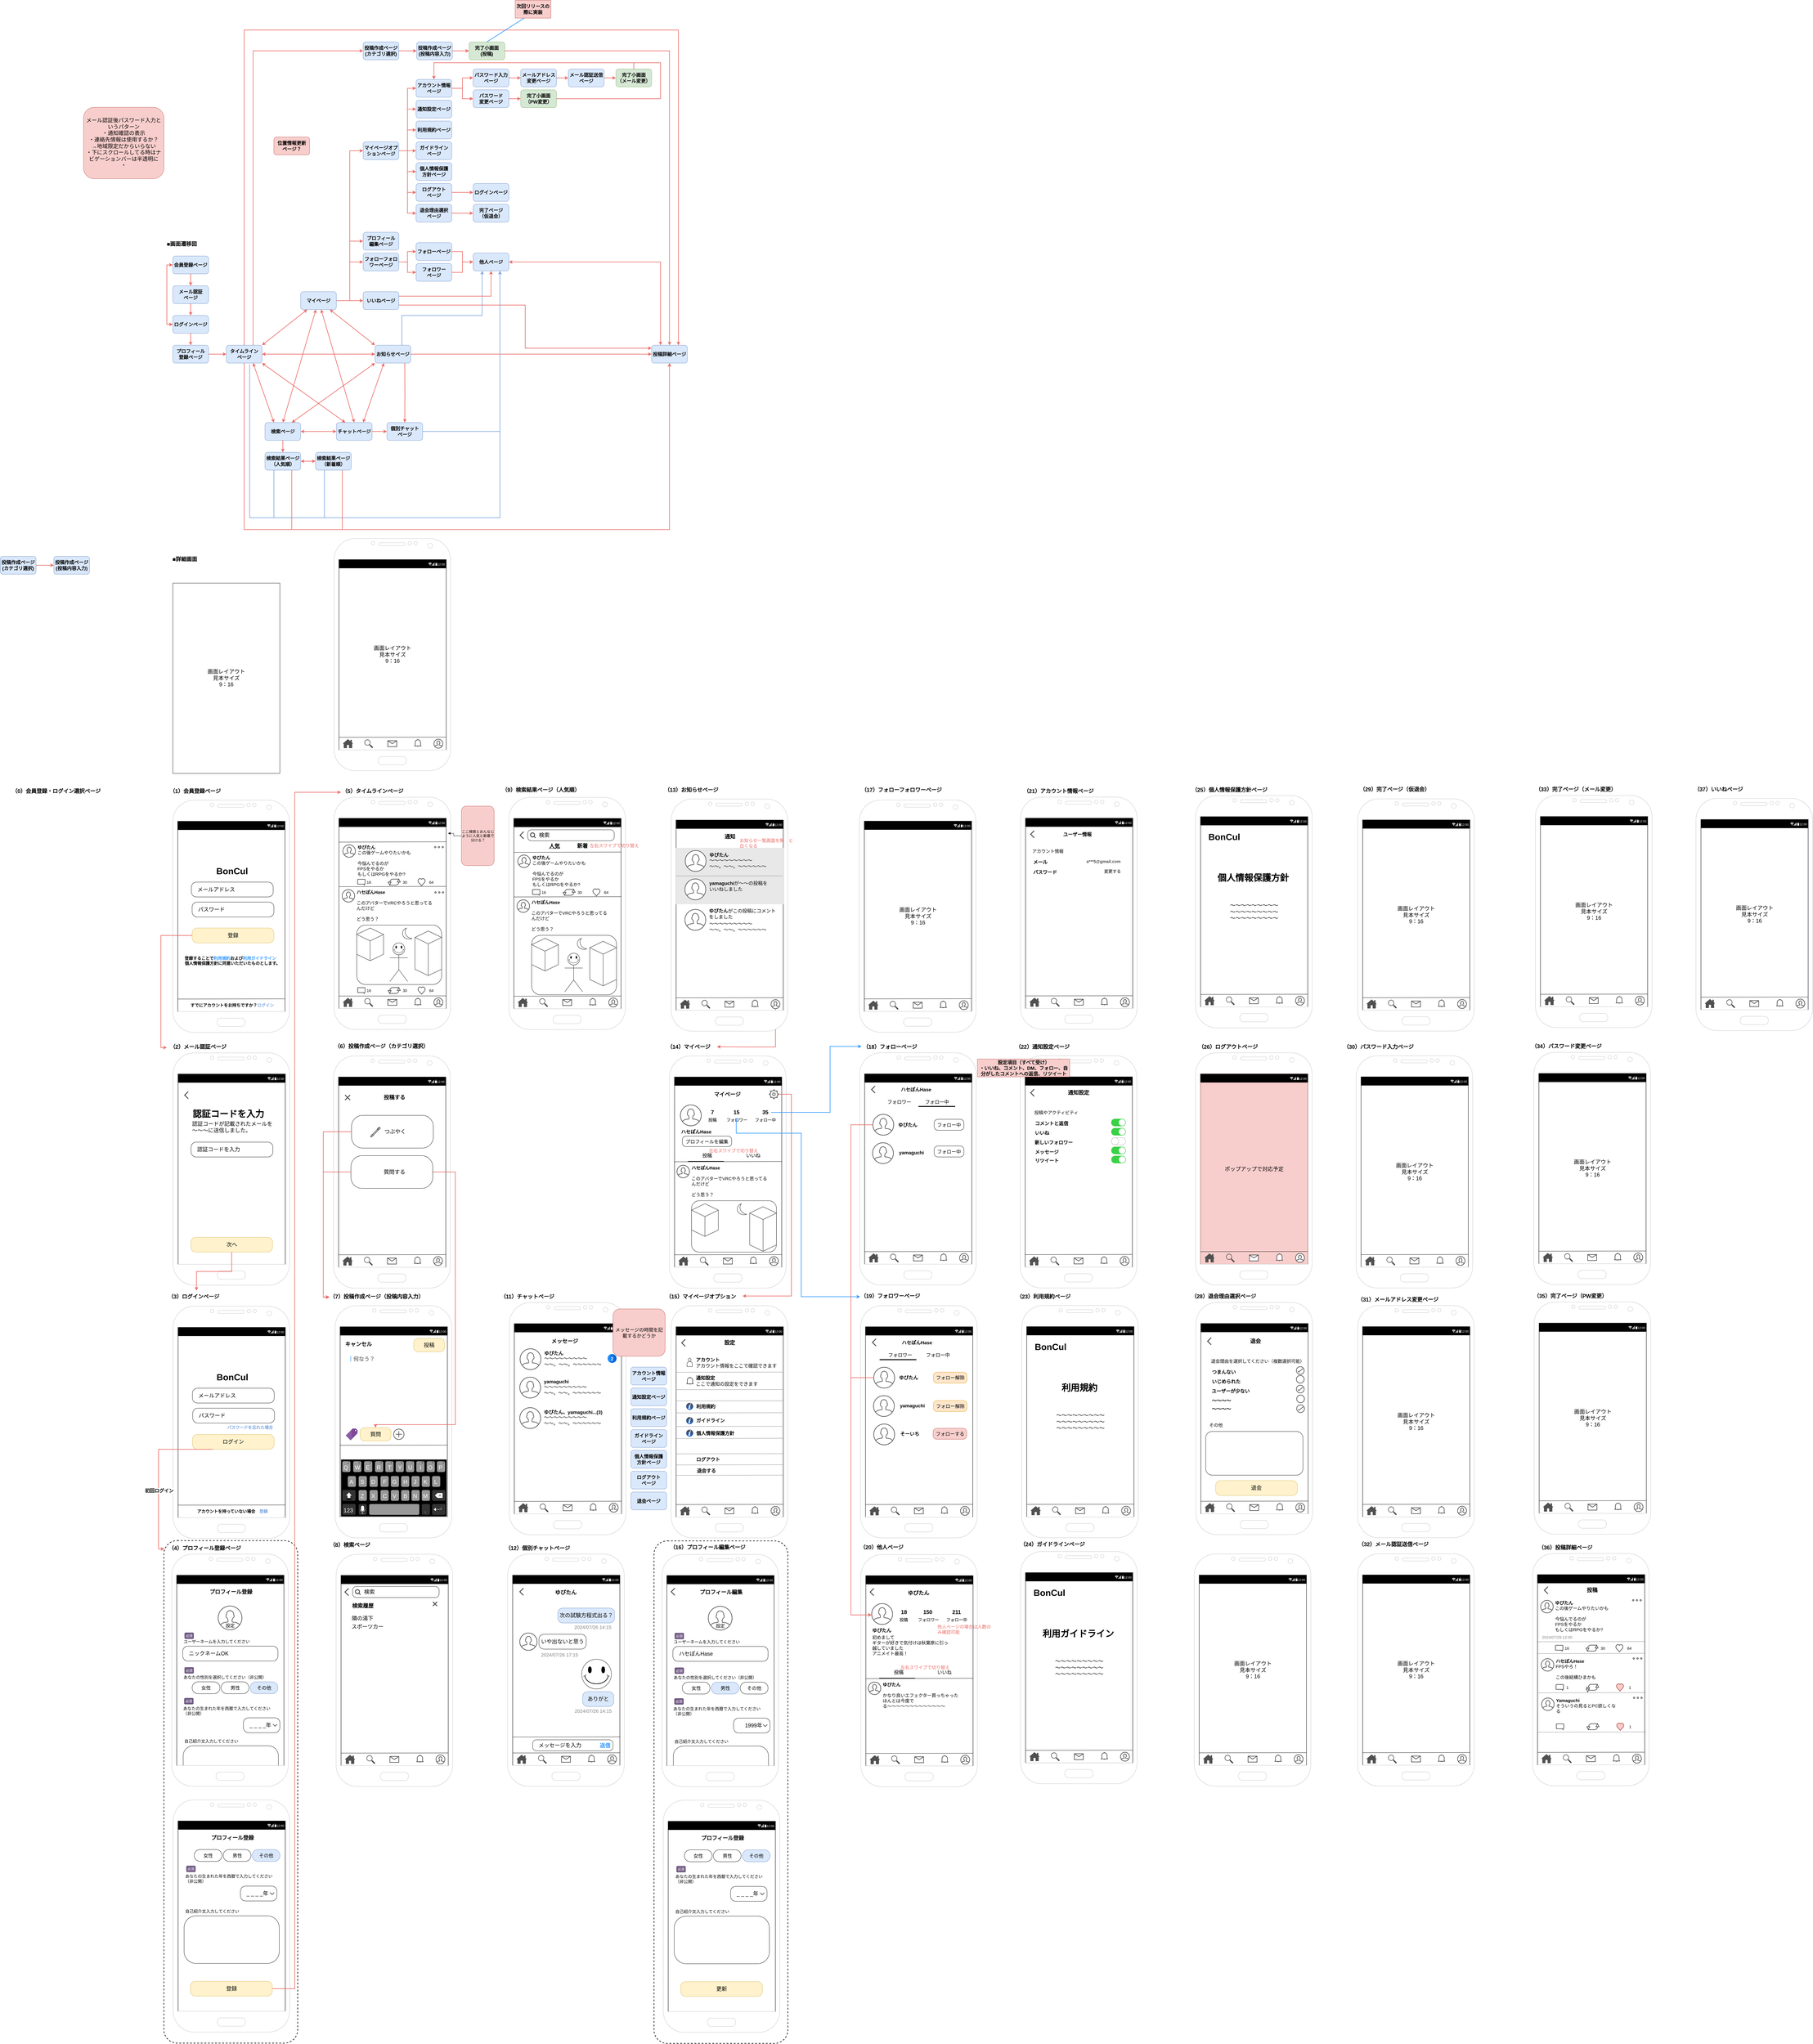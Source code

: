<mxfile version="24.7.5">
  <diagram name="画面設計" id="DUKsDsCgvE7qoUcOOErB">
    <mxGraphModel dx="2320" dy="3253" grid="1" gridSize="10" guides="1" tooltips="1" connect="1" arrows="1" fold="1" page="1" pageScale="1" pageWidth="827" pageHeight="1169" math="0" shadow="0">
      <root>
        <mxCell id="0" />
        <mxCell id="1" parent="0" />
        <mxCell id="cl_7OGiUN790KZuQrU56-250" value="" style="whiteSpace=wrap;html=1;fontSize=18;" parent="1" vertex="1">
          <mxGeometry x="1692.5" y="857" width="360" height="640" as="geometry" />
        </mxCell>
        <mxCell id="G14BOhuRtSVrZwQ8QBZu-373" value="" style="rounded=0;whiteSpace=wrap;html=1;fontFamily=Helvetica;fontSize=11;fontColor=default;labelBackgroundColor=default;fillColor=#E8E8E8;strokeColor=none;" vertex="1" parent="1">
          <mxGeometry x="1688.75" y="950.3" width="367.5" height="189.7" as="geometry" />
        </mxCell>
        <mxCell id="G14BOhuRtSVrZwQ8QBZu-102" value="" style="rounded=1;whiteSpace=wrap;html=1;fontFamily=Helvetica;fontSize=11;fontColor=default;labelBackgroundColor=default;fillColor=none;arcSize=10;strokeWidth=2;dashed=1;" vertex="1" parent="1">
          <mxGeometry x="-30" y="3280" width="450" height="1690" as="geometry" />
        </mxCell>
        <mxCell id="qoLvdTIRZXSMtm_tBuzf-2" value="画面レイアウト&lt;div&gt;見本サイズ&lt;/div&gt;&lt;div&gt;9：16&lt;/div&gt;" style="whiteSpace=wrap;html=1;fontSize=18;" parent="1" vertex="1">
          <mxGeometry y="60" width="360" height="640" as="geometry" />
        </mxCell>
        <mxCell id="zhutLlrUZyIgJQwC8Toj-32" value="&lt;span style=&quot;font-size: 18px;&quot;&gt;■画面遷移図&lt;/span&gt;" style="text;html=1;align=center;verticalAlign=middle;resizable=0;points=[];autosize=1;strokeColor=none;fillColor=none;fontStyle=1;fontSize=18;" parent="1" vertex="1">
          <mxGeometry x="-30" y="-1100" width="120" height="40" as="geometry" />
        </mxCell>
        <mxCell id="zhutLlrUZyIgJQwC8Toj-45" value="" style="edgeStyle=orthogonalEdgeStyle;shape=connector;rounded=0;orthogonalLoop=1;jettySize=auto;html=1;strokeColor=#EA6B66;strokeWidth=2;align=center;verticalAlign=middle;fontFamily=Helvetica;fontSize=11;fontColor=default;labelBackgroundColor=default;endArrow=classic;" parent="1" source="zhutLlrUZyIgJQwC8Toj-33" target="zhutLlrUZyIgJQwC8Toj-42" edge="1">
          <mxGeometry relative="1" as="geometry" />
        </mxCell>
        <mxCell id="zhutLlrUZyIgJQwC8Toj-33" value="ログインページ" style="rounded=1;whiteSpace=wrap;html=1;fillColor=#dae8fc;strokeColor=#6c8ebf;fontSize=16;fontStyle=1" parent="1" vertex="1">
          <mxGeometry y="-840" width="120" height="60" as="geometry" />
        </mxCell>
        <mxCell id="zhutLlrUZyIgJQwC8Toj-43" value="" style="edgeStyle=orthogonalEdgeStyle;rounded=0;orthogonalLoop=1;jettySize=auto;html=1;strokeWidth=2;strokeColor=#EA6B66;" parent="1" source="zhutLlrUZyIgJQwC8Toj-34" target="zhutLlrUZyIgJQwC8Toj-35" edge="1">
          <mxGeometry relative="1" as="geometry" />
        </mxCell>
        <mxCell id="zhutLlrUZyIgJQwC8Toj-34" value="会員登録ページ" style="rounded=1;whiteSpace=wrap;html=1;fillColor=#dae8fc;strokeColor=#6c8ebf;fontSize=16;fontStyle=1" parent="1" vertex="1">
          <mxGeometry y="-1040" width="120" height="60" as="geometry" />
        </mxCell>
        <mxCell id="zhutLlrUZyIgJQwC8Toj-44" value="" style="edgeStyle=orthogonalEdgeStyle;shape=connector;rounded=0;orthogonalLoop=1;jettySize=auto;html=1;strokeColor=#EA6B66;strokeWidth=2;align=center;verticalAlign=middle;fontFamily=Helvetica;fontSize=11;fontColor=default;labelBackgroundColor=default;endArrow=classic;" parent="1" source="zhutLlrUZyIgJQwC8Toj-35" target="zhutLlrUZyIgJQwC8Toj-33" edge="1">
          <mxGeometry relative="1" as="geometry" />
        </mxCell>
        <mxCell id="zhutLlrUZyIgJQwC8Toj-35" value="メール認証&lt;div&gt;ページ&lt;/div&gt;" style="rounded=1;whiteSpace=wrap;html=1;fillColor=#dae8fc;strokeColor=#6c8ebf;fontSize=16;fontStyle=1" parent="1" vertex="1">
          <mxGeometry y="-940" width="120" height="60" as="geometry" />
        </mxCell>
        <mxCell id="zhutLlrUZyIgJQwC8Toj-75" style="edgeStyle=none;shape=connector;rounded=0;orthogonalLoop=1;jettySize=auto;html=1;entryX=0.25;entryY=0;entryDx=0;entryDy=0;strokeColor=#EA6B66;strokeWidth=2;align=center;verticalAlign=middle;fontFamily=Helvetica;fontSize=11;fontColor=default;labelBackgroundColor=default;startArrow=classic;startFill=1;endArrow=classic;exitX=0.75;exitY=1;exitDx=0;exitDy=0;" parent="1" source="zhutLlrUZyIgJQwC8Toj-36" target="zhutLlrUZyIgJQwC8Toj-70" edge="1">
          <mxGeometry relative="1" as="geometry" />
        </mxCell>
        <mxCell id="zhutLlrUZyIgJQwC8Toj-80" style="edgeStyle=none;shape=connector;rounded=0;orthogonalLoop=1;jettySize=auto;html=1;entryX=0;entryY=0.5;entryDx=0;entryDy=0;strokeColor=#EA6B66;strokeWidth=2;align=center;verticalAlign=middle;fontFamily=Helvetica;fontSize=11;fontColor=default;labelBackgroundColor=default;startArrow=classic;startFill=1;endArrow=classic;" parent="1" source="zhutLlrUZyIgJQwC8Toj-36" target="zhutLlrUZyIgJQwC8Toj-69" edge="1">
          <mxGeometry relative="1" as="geometry" />
        </mxCell>
        <mxCell id="zhutLlrUZyIgJQwC8Toj-85" style="edgeStyle=orthogonalEdgeStyle;shape=connector;rounded=0;orthogonalLoop=1;jettySize=auto;html=1;exitX=0.75;exitY=0;exitDx=0;exitDy=0;entryX=0;entryY=0.5;entryDx=0;entryDy=0;strokeColor=#EA6B66;strokeWidth=2;align=center;verticalAlign=middle;fontFamily=Helvetica;fontSize=11;fontColor=default;labelBackgroundColor=default;endArrow=classic;" parent="1" source="zhutLlrUZyIgJQwC8Toj-36" target="zhutLlrUZyIgJQwC8Toj-40" edge="1">
          <mxGeometry relative="1" as="geometry" />
        </mxCell>
        <mxCell id="zhutLlrUZyIgJQwC8Toj-87" style="edgeStyle=orthogonalEdgeStyle;shape=connector;rounded=0;orthogonalLoop=1;jettySize=auto;html=1;entryX=0.75;entryY=0;entryDx=0;entryDy=0;strokeColor=#EA6B66;strokeWidth=2;align=center;verticalAlign=middle;fontFamily=Helvetica;fontSize=11;fontColor=default;labelBackgroundColor=default;endArrow=classic;" parent="1" source="zhutLlrUZyIgJQwC8Toj-36" target="zhutLlrUZyIgJQwC8Toj-39" edge="1">
          <mxGeometry relative="1" as="geometry">
            <Array as="points">
              <mxPoint x="240" y="-1800" />
              <mxPoint x="1700" y="-1800" />
            </Array>
          </mxGeometry>
        </mxCell>
        <mxCell id="zhutLlrUZyIgJQwC8Toj-125" style="edgeStyle=orthogonalEdgeStyle;shape=connector;rounded=0;orthogonalLoop=1;jettySize=auto;html=1;entryX=0.5;entryY=1;entryDx=0;entryDy=0;strokeColor=#EA6B66;strokeWidth=2;align=center;verticalAlign=middle;fontFamily=Helvetica;fontSize=11;fontColor=default;labelBackgroundColor=default;endArrow=classic;exitX=0.5;exitY=1;exitDx=0;exitDy=0;" parent="1" source="zhutLlrUZyIgJQwC8Toj-36" target="zhutLlrUZyIgJQwC8Toj-39" edge="1">
          <mxGeometry relative="1" as="geometry">
            <Array as="points">
              <mxPoint x="240" y="-120" />
              <mxPoint x="1670" y="-120" />
            </Array>
          </mxGeometry>
        </mxCell>
        <mxCell id="zhutLlrUZyIgJQwC8Toj-126" style="edgeStyle=orthogonalEdgeStyle;shape=connector;rounded=0;orthogonalLoop=1;jettySize=auto;html=1;entryX=1;entryY=0.5;entryDx=0;entryDy=0;strokeColor=#7EA6E0;strokeWidth=2;align=center;verticalAlign=middle;fontFamily=Helvetica;fontSize=11;fontColor=default;labelBackgroundColor=default;endArrow=classic;exitX=0.653;exitY=1.062;exitDx=0;exitDy=0;exitPerimeter=0;" parent="1" source="zhutLlrUZyIgJQwC8Toj-36" target="zhutLlrUZyIgJQwC8Toj-63" edge="1">
          <mxGeometry relative="1" as="geometry">
            <Array as="points">
              <mxPoint x="258" y="-160" />
              <mxPoint x="1100" y="-160" />
              <mxPoint x="1100" y="-1020" />
            </Array>
          </mxGeometry>
        </mxCell>
        <mxCell id="zhutLlrUZyIgJQwC8Toj-36" value="タイムライン&lt;div&gt;ページ&lt;/div&gt;" style="rounded=1;whiteSpace=wrap;html=1;fillColor=#dae8fc;strokeColor=#6c8ebf;fontSize=16;fontStyle=1" parent="1" vertex="1">
          <mxGeometry x="180" y="-740" width="120" height="60" as="geometry" />
        </mxCell>
        <mxCell id="zhutLlrUZyIgJQwC8Toj-39" value="投稿詳細ページ" style="rounded=1;whiteSpace=wrap;html=1;fillColor=#dae8fc;strokeColor=#6c8ebf;fontSize=16;fontStyle=1" parent="1" vertex="1">
          <mxGeometry x="1610" y="-740" width="120" height="60" as="geometry" />
        </mxCell>
        <mxCell id="zhutLlrUZyIgJQwC8Toj-56" value="" style="edgeStyle=orthogonalEdgeStyle;shape=connector;rounded=0;orthogonalLoop=1;jettySize=auto;html=1;strokeColor=#EA6B66;strokeWidth=2;align=center;verticalAlign=middle;fontFamily=Helvetica;fontSize=11;fontColor=default;labelBackgroundColor=default;endArrow=classic;" parent="1" source="zhutLlrUZyIgJQwC8Toj-40" target="zhutLlrUZyIgJQwC8Toj-41" edge="1">
          <mxGeometry relative="1" as="geometry" />
        </mxCell>
        <mxCell id="zhutLlrUZyIgJQwC8Toj-40" value="投稿作成ページ&lt;div&gt;(カテゴリ選択)&lt;/div&gt;" style="rounded=1;whiteSpace=wrap;html=1;fillColor=#dae8fc;strokeColor=#6c8ebf;fontSize=16;fontStyle=1" parent="1" vertex="1">
          <mxGeometry x="640" y="-1760" width="120" height="60" as="geometry" />
        </mxCell>
        <mxCell id="zhutLlrUZyIgJQwC8Toj-57" value="" style="edgeStyle=orthogonalEdgeStyle;shape=connector;rounded=0;orthogonalLoop=1;jettySize=auto;html=1;strokeColor=#EA6B66;strokeWidth=2;align=center;verticalAlign=middle;fontFamily=Helvetica;fontSize=11;fontColor=default;labelBackgroundColor=default;endArrow=classic;exitX=1;exitY=0.5;exitDx=0;exitDy=0;" parent="1" source="G14BOhuRtSVrZwQ8QBZu-673" target="zhutLlrUZyIgJQwC8Toj-39" edge="1">
          <mxGeometry relative="1" as="geometry" />
        </mxCell>
        <mxCell id="G14BOhuRtSVrZwQ8QBZu-674" value="" style="edgeStyle=orthogonalEdgeStyle;shape=connector;rounded=0;orthogonalLoop=1;jettySize=auto;html=1;strokeColor=#EA6B66;strokeWidth=2;align=center;verticalAlign=middle;fontFamily=Helvetica;fontSize=11;fontColor=default;labelBackgroundColor=default;endArrow=classic;" edge="1" parent="1" source="zhutLlrUZyIgJQwC8Toj-41" target="G14BOhuRtSVrZwQ8QBZu-673">
          <mxGeometry relative="1" as="geometry" />
        </mxCell>
        <mxCell id="zhutLlrUZyIgJQwC8Toj-41" value="投稿作成ページ&lt;div&gt;(投稿内容入力)&lt;/div&gt;" style="rounded=1;whiteSpace=wrap;html=1;fillColor=#dae8fc;strokeColor=#6c8ebf;fontSize=16;fontStyle=1" parent="1" vertex="1">
          <mxGeometry x="820" y="-1760" width="120" height="60" as="geometry" />
        </mxCell>
        <mxCell id="zhutLlrUZyIgJQwC8Toj-46" value="" style="edgeStyle=orthogonalEdgeStyle;shape=connector;rounded=0;orthogonalLoop=1;jettySize=auto;html=1;strokeColor=#EA6B66;strokeWidth=2;align=center;verticalAlign=middle;fontFamily=Helvetica;fontSize=11;fontColor=default;labelBackgroundColor=default;endArrow=classic;" parent="1" source="zhutLlrUZyIgJQwC8Toj-42" target="zhutLlrUZyIgJQwC8Toj-36" edge="1">
          <mxGeometry relative="1" as="geometry" />
        </mxCell>
        <mxCell id="zhutLlrUZyIgJQwC8Toj-42" value="プロフィール&lt;div&gt;登録ページ&lt;/div&gt;" style="rounded=1;whiteSpace=wrap;html=1;fillColor=#dae8fc;strokeColor=#6c8ebf;fontSize=16;fontStyle=1" parent="1" vertex="1">
          <mxGeometry y="-740" width="120" height="60" as="geometry" />
        </mxCell>
        <mxCell id="zhutLlrUZyIgJQwC8Toj-47" value="利用規約ページ" style="rounded=1;whiteSpace=wrap;html=1;fillColor=#dae8fc;strokeColor=#6c8ebf;fontSize=16;fontStyle=1" parent="1" vertex="1">
          <mxGeometry x="818" y="-1494" width="120" height="60" as="geometry" />
        </mxCell>
        <mxCell id="zhutLlrUZyIgJQwC8Toj-48" value="ガイドライン&lt;div&gt;ページ&lt;/div&gt;" style="rounded=1;whiteSpace=wrap;html=1;fillColor=#dae8fc;strokeColor=#6c8ebf;fontSize=16;fontStyle=1" parent="1" vertex="1">
          <mxGeometry x="818" y="-1424" width="120" height="60" as="geometry" />
        </mxCell>
        <mxCell id="zhutLlrUZyIgJQwC8Toj-49" value="個人情報保護&lt;div&gt;方針&lt;span style=&quot;background-color: initial;&quot;&gt;ページ&lt;/span&gt;&lt;/div&gt;" style="rounded=1;whiteSpace=wrap;html=1;fillColor=#dae8fc;strokeColor=#6c8ebf;fontSize=16;fontStyle=1" parent="1" vertex="1">
          <mxGeometry x="818" y="-1354" width="120" height="60" as="geometry" />
        </mxCell>
        <mxCell id="zhutLlrUZyIgJQwC8Toj-89" style="edgeStyle=orthogonalEdgeStyle;shape=connector;rounded=0;orthogonalLoop=1;jettySize=auto;html=1;entryX=0;entryY=0.5;entryDx=0;entryDy=0;strokeColor=#EA6B66;strokeWidth=2;align=center;verticalAlign=middle;fontFamily=Helvetica;fontSize=11;fontColor=default;labelBackgroundColor=default;endArrow=classic;" parent="1" source="zhutLlrUZyIgJQwC8Toj-58" target="zhutLlrUZyIgJQwC8Toj-64" edge="1">
          <mxGeometry relative="1" as="geometry" />
        </mxCell>
        <mxCell id="zhutLlrUZyIgJQwC8Toj-90" style="edgeStyle=orthogonalEdgeStyle;shape=connector;rounded=0;orthogonalLoop=1;jettySize=auto;html=1;entryX=0;entryY=0.5;entryDx=0;entryDy=0;strokeColor=#EA6B66;strokeWidth=2;align=center;verticalAlign=middle;fontFamily=Helvetica;fontSize=11;fontColor=default;labelBackgroundColor=default;endArrow=classic;" parent="1" source="zhutLlrUZyIgJQwC8Toj-58" target="zhutLlrUZyIgJQwC8Toj-60" edge="1">
          <mxGeometry relative="1" as="geometry" />
        </mxCell>
        <mxCell id="zhutLlrUZyIgJQwC8Toj-91" style="edgeStyle=orthogonalEdgeStyle;shape=connector;rounded=0;orthogonalLoop=1;jettySize=auto;html=1;entryX=0;entryY=0.5;entryDx=0;entryDy=0;strokeColor=#EA6B66;strokeWidth=2;align=center;verticalAlign=middle;fontFamily=Helvetica;fontSize=11;fontColor=default;labelBackgroundColor=default;endArrow=classic;" parent="1" source="zhutLlrUZyIgJQwC8Toj-58" target="zhutLlrUZyIgJQwC8Toj-47" edge="1">
          <mxGeometry relative="1" as="geometry" />
        </mxCell>
        <mxCell id="zhutLlrUZyIgJQwC8Toj-92" style="edgeStyle=orthogonalEdgeStyle;shape=connector;rounded=0;orthogonalLoop=1;jettySize=auto;html=1;entryX=0;entryY=0.5;entryDx=0;entryDy=0;strokeColor=#EA6B66;strokeWidth=2;align=center;verticalAlign=middle;fontFamily=Helvetica;fontSize=11;fontColor=default;labelBackgroundColor=default;endArrow=classic;" parent="1" source="zhutLlrUZyIgJQwC8Toj-58" target="zhutLlrUZyIgJQwC8Toj-48" edge="1">
          <mxGeometry relative="1" as="geometry" />
        </mxCell>
        <mxCell id="zhutLlrUZyIgJQwC8Toj-93" style="edgeStyle=orthogonalEdgeStyle;shape=connector;rounded=0;orthogonalLoop=1;jettySize=auto;html=1;entryX=0;entryY=0.5;entryDx=0;entryDy=0;strokeColor=#EA6B66;strokeWidth=2;align=center;verticalAlign=middle;fontFamily=Helvetica;fontSize=11;fontColor=default;labelBackgroundColor=default;endArrow=classic;" parent="1" source="zhutLlrUZyIgJQwC8Toj-58" target="zhutLlrUZyIgJQwC8Toj-49" edge="1">
          <mxGeometry relative="1" as="geometry" />
        </mxCell>
        <mxCell id="zhutLlrUZyIgJQwC8Toj-94" style="edgeStyle=orthogonalEdgeStyle;shape=connector;rounded=0;orthogonalLoop=1;jettySize=auto;html=1;entryX=0;entryY=0.5;entryDx=0;entryDy=0;strokeColor=#EA6B66;strokeWidth=2;align=center;verticalAlign=middle;fontFamily=Helvetica;fontSize=11;fontColor=default;labelBackgroundColor=default;endArrow=classic;" parent="1" source="zhutLlrUZyIgJQwC8Toj-58" target="zhutLlrUZyIgJQwC8Toj-140" edge="1">
          <mxGeometry relative="1" as="geometry">
            <mxPoint x="818" y="-1184" as="targetPoint" />
          </mxGeometry>
        </mxCell>
        <mxCell id="zhutLlrUZyIgJQwC8Toj-145" style="edgeStyle=orthogonalEdgeStyle;shape=connector;rounded=0;orthogonalLoop=1;jettySize=auto;html=1;entryX=0;entryY=0.5;entryDx=0;entryDy=0;strokeColor=#EA6B66;strokeWidth=2;align=center;verticalAlign=middle;fontFamily=Helvetica;fontSize=11;fontColor=default;labelBackgroundColor=default;endArrow=classic;" parent="1" source="zhutLlrUZyIgJQwC8Toj-58" target="zhutLlrUZyIgJQwC8Toj-144" edge="1">
          <mxGeometry relative="1" as="geometry" />
        </mxCell>
        <mxCell id="zhutLlrUZyIgJQwC8Toj-58" value="マイページ&lt;span style=&quot;background-color: initial;&quot;&gt;オプションページ&lt;/span&gt;" style="rounded=1;whiteSpace=wrap;html=1;fillColor=#dae8fc;strokeColor=#6c8ebf;fontSize=16;fontStyle=1" parent="1" vertex="1">
          <mxGeometry x="640" y="-1424" width="120" height="60" as="geometry" />
        </mxCell>
        <mxCell id="zhutLlrUZyIgJQwC8Toj-59" value="プロフィール&lt;div&gt;編集ページ&lt;/div&gt;" style="rounded=1;whiteSpace=wrap;html=1;fillColor=#dae8fc;strokeColor=#6c8ebf;fontSize=16;fontStyle=1" parent="1" vertex="1">
          <mxGeometry x="640" y="-1120" width="120" height="60" as="geometry" />
        </mxCell>
        <mxCell id="zhutLlrUZyIgJQwC8Toj-60" value="通知設定ページ" style="rounded=1;whiteSpace=wrap;html=1;fillColor=#dae8fc;strokeColor=#6c8ebf;fontSize=16;fontStyle=1" parent="1" vertex="1">
          <mxGeometry x="818" y="-1564" width="120" height="60" as="geometry" />
        </mxCell>
        <mxCell id="zhutLlrUZyIgJQwC8Toj-129" style="edgeStyle=orthogonalEdgeStyle;shape=connector;rounded=0;orthogonalLoop=1;jettySize=auto;html=1;entryX=0.25;entryY=0;entryDx=0;entryDy=0;strokeColor=#EA6B66;strokeWidth=2;align=center;verticalAlign=middle;fontFamily=Helvetica;fontSize=11;fontColor=default;labelBackgroundColor=default;endArrow=classic;startArrow=classic;startFill=1;" parent="1" source="zhutLlrUZyIgJQwC8Toj-63" target="zhutLlrUZyIgJQwC8Toj-39" edge="1">
          <mxGeometry relative="1" as="geometry" />
        </mxCell>
        <mxCell id="zhutLlrUZyIgJQwC8Toj-63" value="他人ページ" style="rounded=1;whiteSpace=wrap;html=1;fillColor=#dae8fc;strokeColor=#6c8ebf;fontSize=16;fontStyle=1" parent="1" vertex="1">
          <mxGeometry x="1010" y="-1050" width="120" height="60" as="geometry" />
        </mxCell>
        <mxCell id="zhutLlrUZyIgJQwC8Toj-95" style="edgeStyle=orthogonalEdgeStyle;shape=connector;rounded=0;orthogonalLoop=1;jettySize=auto;html=1;entryX=0;entryY=0.5;entryDx=0;entryDy=0;strokeColor=#EA6B66;strokeWidth=2;align=center;verticalAlign=middle;fontFamily=Helvetica;fontSize=11;fontColor=default;labelBackgroundColor=default;endArrow=classic;" parent="1" source="zhutLlrUZyIgJQwC8Toj-64" target="zhutLlrUZyIgJQwC8Toj-65" edge="1">
          <mxGeometry relative="1" as="geometry" />
        </mxCell>
        <mxCell id="zhutLlrUZyIgJQwC8Toj-96" style="edgeStyle=orthogonalEdgeStyle;shape=connector;rounded=0;orthogonalLoop=1;jettySize=auto;html=1;entryX=0;entryY=0.5;entryDx=0;entryDy=0;strokeColor=#EA6B66;strokeWidth=2;align=center;verticalAlign=middle;fontFamily=Helvetica;fontSize=11;fontColor=default;labelBackgroundColor=default;endArrow=classic;" parent="1" source="zhutLlrUZyIgJQwC8Toj-64" target="zhutLlrUZyIgJQwC8Toj-66" edge="1">
          <mxGeometry relative="1" as="geometry" />
        </mxCell>
        <mxCell id="zhutLlrUZyIgJQwC8Toj-64" value="アカウント情報ページ" style="rounded=1;whiteSpace=wrap;html=1;fillColor=#dae8fc;strokeColor=#6c8ebf;fontSize=16;fontStyle=1" parent="1" vertex="1">
          <mxGeometry x="818" y="-1634" width="120" height="60" as="geometry" />
        </mxCell>
        <mxCell id="zhutLlrUZyIgJQwC8Toj-108" value="" style="edgeStyle=orthogonalEdgeStyle;shape=connector;rounded=0;orthogonalLoop=1;jettySize=auto;html=1;strokeColor=#EA6B66;strokeWidth=2;align=center;verticalAlign=middle;fontFamily=Helvetica;fontSize=11;fontColor=default;labelBackgroundColor=default;endArrow=classic;" parent="1" source="zhutLlrUZyIgJQwC8Toj-65" target="zhutLlrUZyIgJQwC8Toj-107" edge="1">
          <mxGeometry relative="1" as="geometry" />
        </mxCell>
        <mxCell id="zhutLlrUZyIgJQwC8Toj-65" value="パスワード入力ページ" style="rounded=1;whiteSpace=wrap;html=1;fillColor=#dae8fc;strokeColor=#6c8ebf;fontSize=16;fontStyle=1" parent="1" vertex="1">
          <mxGeometry x="1010" y="-1669" width="120" height="60" as="geometry" />
        </mxCell>
        <mxCell id="zhutLlrUZyIgJQwC8Toj-115" value="" style="edgeStyle=orthogonalEdgeStyle;shape=connector;rounded=0;orthogonalLoop=1;jettySize=auto;html=1;strokeColor=#EA6B66;strokeWidth=2;align=center;verticalAlign=middle;fontFamily=Helvetica;fontSize=11;fontColor=default;labelBackgroundColor=default;endArrow=classic;" parent="1" source="zhutLlrUZyIgJQwC8Toj-66" target="zhutLlrUZyIgJQwC8Toj-110" edge="1">
          <mxGeometry relative="1" as="geometry" />
        </mxCell>
        <mxCell id="zhutLlrUZyIgJQwC8Toj-66" value="パスワード&lt;div&gt;変更ページ&lt;/div&gt;" style="rounded=1;whiteSpace=wrap;html=1;fillColor=#dae8fc;strokeColor=#6c8ebf;fontSize=16;fontStyle=1" parent="1" vertex="1">
          <mxGeometry x="1010" y="-1599" width="120" height="60" as="geometry" />
        </mxCell>
        <mxCell id="zhutLlrUZyIgJQwC8Toj-67" value="位置情報更新&lt;div&gt;ページ？&lt;/div&gt;" style="rounded=1;whiteSpace=wrap;html=1;fillColor=#f8cecc;strokeColor=#b85450;fontSize=16;fontStyle=1" parent="1" vertex="1">
          <mxGeometry x="340" y="-1440" width="120" height="60" as="geometry" />
        </mxCell>
        <mxCell id="zhutLlrUZyIgJQwC8Toj-73" style="shape=connector;rounded=0;orthogonalLoop=1;jettySize=auto;html=1;entryX=1;entryY=0;entryDx=0;entryDy=0;strokeColor=#EA6B66;strokeWidth=2;align=center;verticalAlign=middle;fontFamily=Helvetica;fontSize=11;fontColor=default;labelBackgroundColor=default;endArrow=classic;startArrow=classic;startFill=1;" parent="1" source="zhutLlrUZyIgJQwC8Toj-68" target="zhutLlrUZyIgJQwC8Toj-36" edge="1">
          <mxGeometry relative="1" as="geometry" />
        </mxCell>
        <mxCell id="zhutLlrUZyIgJQwC8Toj-74" style="edgeStyle=none;shape=connector;rounded=0;orthogonalLoop=1;jettySize=auto;html=1;entryX=0;entryY=0;entryDx=0;entryDy=0;strokeColor=#EA6B66;strokeWidth=2;align=center;verticalAlign=middle;fontFamily=Helvetica;fontSize=11;fontColor=default;labelBackgroundColor=default;startArrow=classic;startFill=1;endArrow=classic;" parent="1" source="zhutLlrUZyIgJQwC8Toj-68" target="zhutLlrUZyIgJQwC8Toj-69" edge="1">
          <mxGeometry relative="1" as="geometry" />
        </mxCell>
        <mxCell id="zhutLlrUZyIgJQwC8Toj-78" style="edgeStyle=none;shape=connector;rounded=0;orthogonalLoop=1;jettySize=auto;html=1;entryX=0.5;entryY=0;entryDx=0;entryDy=0;strokeColor=#EA6B66;strokeWidth=2;align=center;verticalAlign=middle;fontFamily=Helvetica;fontSize=11;fontColor=default;labelBackgroundColor=default;startArrow=classic;startFill=1;endArrow=classic;" parent="1" source="zhutLlrUZyIgJQwC8Toj-68" target="zhutLlrUZyIgJQwC8Toj-70" edge="1">
          <mxGeometry relative="1" as="geometry" />
        </mxCell>
        <mxCell id="zhutLlrUZyIgJQwC8Toj-79" style="edgeStyle=none;shape=connector;rounded=0;orthogonalLoop=1;jettySize=auto;html=1;entryX=0.5;entryY=0;entryDx=0;entryDy=0;strokeColor=#EA6B66;strokeWidth=2;align=center;verticalAlign=middle;fontFamily=Helvetica;fontSize=11;fontColor=default;labelBackgroundColor=default;startArrow=classic;startFill=1;endArrow=classic;" parent="1" source="zhutLlrUZyIgJQwC8Toj-68" target="zhutLlrUZyIgJQwC8Toj-71" edge="1">
          <mxGeometry relative="1" as="geometry" />
        </mxCell>
        <mxCell id="zhutLlrUZyIgJQwC8Toj-86" style="edgeStyle=orthogonalEdgeStyle;shape=connector;rounded=0;orthogonalLoop=1;jettySize=auto;html=1;entryX=0;entryY=0.5;entryDx=0;entryDy=0;strokeColor=#EA6B66;strokeWidth=2;align=center;verticalAlign=middle;fontFamily=Helvetica;fontSize=11;fontColor=default;labelBackgroundColor=default;endArrow=classic;exitX=1;exitY=0.5;exitDx=0;exitDy=0;" parent="1" source="zhutLlrUZyIgJQwC8Toj-68" target="zhutLlrUZyIgJQwC8Toj-59" edge="1">
          <mxGeometry relative="1" as="geometry">
            <mxPoint x="550.0" y="-1020" as="sourcePoint" />
          </mxGeometry>
        </mxCell>
        <mxCell id="zhutLlrUZyIgJQwC8Toj-88" style="edgeStyle=orthogonalEdgeStyle;shape=connector;rounded=0;orthogonalLoop=1;jettySize=auto;html=1;entryX=0;entryY=0.5;entryDx=0;entryDy=0;strokeColor=#EA6B66;strokeWidth=2;align=center;verticalAlign=middle;fontFamily=Helvetica;fontSize=11;fontColor=default;labelBackgroundColor=default;endArrow=classic;exitX=1;exitY=0.5;exitDx=0;exitDy=0;" parent="1" source="zhutLlrUZyIgJQwC8Toj-68" target="zhutLlrUZyIgJQwC8Toj-58" edge="1">
          <mxGeometry relative="1" as="geometry">
            <mxPoint x="550.0" y="-1020" as="sourcePoint" />
          </mxGeometry>
        </mxCell>
        <mxCell id="zhutLlrUZyIgJQwC8Toj-99" style="edgeStyle=orthogonalEdgeStyle;shape=connector;rounded=0;orthogonalLoop=1;jettySize=auto;html=1;entryX=0;entryY=0.5;entryDx=0;entryDy=0;strokeColor=#EA6B66;strokeWidth=2;align=center;verticalAlign=middle;fontFamily=Helvetica;fontSize=11;fontColor=default;labelBackgroundColor=default;endArrow=classic;exitX=1;exitY=0.5;exitDx=0;exitDy=0;" parent="1" source="zhutLlrUZyIgJQwC8Toj-68" target="zhutLlrUZyIgJQwC8Toj-98" edge="1">
          <mxGeometry relative="1" as="geometry">
            <mxPoint x="550.0" y="-1020" as="sourcePoint" />
          </mxGeometry>
        </mxCell>
        <mxCell id="zhutLlrUZyIgJQwC8Toj-105" style="edgeStyle=orthogonalEdgeStyle;shape=connector;rounded=0;orthogonalLoop=1;jettySize=auto;html=1;entryX=0;entryY=0.5;entryDx=0;entryDy=0;strokeColor=#EA6B66;strokeWidth=2;align=center;verticalAlign=middle;fontFamily=Helvetica;fontSize=11;fontColor=default;labelBackgroundColor=default;endArrow=classic;" parent="1" source="zhutLlrUZyIgJQwC8Toj-68" target="zhutLlrUZyIgJQwC8Toj-104" edge="1">
          <mxGeometry relative="1" as="geometry" />
        </mxCell>
        <mxCell id="zhutLlrUZyIgJQwC8Toj-68" value="マイページ" style="rounded=1;whiteSpace=wrap;html=1;fillColor=#dae8fc;strokeColor=#6c8ebf;fontSize=16;fontStyle=1" parent="1" vertex="1">
          <mxGeometry x="430" y="-920" width="120" height="60" as="geometry" />
        </mxCell>
        <mxCell id="zhutLlrUZyIgJQwC8Toj-76" style="edgeStyle=none;shape=connector;rounded=0;orthogonalLoop=1;jettySize=auto;html=1;entryX=0.75;entryY=0;entryDx=0;entryDy=0;strokeColor=#EA6B66;strokeWidth=2;align=center;verticalAlign=middle;fontFamily=Helvetica;fontSize=11;fontColor=default;labelBackgroundColor=default;startArrow=classic;startFill=1;endArrow=classic;exitX=0.25;exitY=1;exitDx=0;exitDy=0;" parent="1" source="zhutLlrUZyIgJQwC8Toj-69" target="zhutLlrUZyIgJQwC8Toj-71" edge="1">
          <mxGeometry relative="1" as="geometry" />
        </mxCell>
        <mxCell id="zhutLlrUZyIgJQwC8Toj-120" style="edgeStyle=orthogonalEdgeStyle;shape=connector;rounded=0;orthogonalLoop=1;jettySize=auto;html=1;entryX=0;entryY=0.5;entryDx=0;entryDy=0;strokeColor=#EA6B66;strokeWidth=2;align=center;verticalAlign=middle;fontFamily=Helvetica;fontSize=11;fontColor=default;labelBackgroundColor=default;endArrow=classic;" parent="1" source="zhutLlrUZyIgJQwC8Toj-69" target="zhutLlrUZyIgJQwC8Toj-39" edge="1">
          <mxGeometry relative="1" as="geometry" />
        </mxCell>
        <mxCell id="zhutLlrUZyIgJQwC8Toj-137" style="edgeStyle=orthogonalEdgeStyle;shape=connector;rounded=0;orthogonalLoop=1;jettySize=auto;html=1;entryX=0.5;entryY=0;entryDx=0;entryDy=0;strokeColor=#EA6B66;strokeWidth=2;align=center;verticalAlign=middle;fontFamily=Helvetica;fontSize=11;fontColor=default;labelBackgroundColor=default;endArrow=classic;" parent="1" target="zhutLlrUZyIgJQwC8Toj-106" edge="1">
          <mxGeometry relative="1" as="geometry">
            <mxPoint x="780" y="-680" as="sourcePoint" />
          </mxGeometry>
        </mxCell>
        <mxCell id="zhutLlrUZyIgJQwC8Toj-138" style="edgeStyle=orthogonalEdgeStyle;shape=connector;rounded=0;orthogonalLoop=1;jettySize=auto;html=1;exitX=0.75;exitY=0;exitDx=0;exitDy=0;entryX=0.25;entryY=1;entryDx=0;entryDy=0;strokeColor=#7EA6E0;strokeWidth=2;align=center;verticalAlign=middle;fontFamily=Helvetica;fontSize=11;fontColor=default;labelBackgroundColor=default;endArrow=classic;" parent="1" source="zhutLlrUZyIgJQwC8Toj-69" target="zhutLlrUZyIgJQwC8Toj-63" edge="1">
          <mxGeometry relative="1" as="geometry">
            <Array as="points">
              <mxPoint x="770" y="-840" />
              <mxPoint x="1040" y="-840" />
            </Array>
          </mxGeometry>
        </mxCell>
        <mxCell id="zhutLlrUZyIgJQwC8Toj-69" value="お知らせページ" style="rounded=1;whiteSpace=wrap;html=1;fillColor=#dae8fc;strokeColor=#6c8ebf;fontSize=16;fontStyle=1" parent="1" vertex="1">
          <mxGeometry x="680" y="-740" width="120" height="60" as="geometry" />
        </mxCell>
        <mxCell id="zhutLlrUZyIgJQwC8Toj-77" style="edgeStyle=none;shape=connector;rounded=0;orthogonalLoop=1;jettySize=auto;html=1;entryX=0;entryY=0.5;entryDx=0;entryDy=0;strokeColor=#EA6B66;strokeWidth=2;align=center;verticalAlign=middle;fontFamily=Helvetica;fontSize=11;fontColor=default;labelBackgroundColor=default;startArrow=classic;startFill=1;endArrow=classic;" parent="1" source="zhutLlrUZyIgJQwC8Toj-70" target="zhutLlrUZyIgJQwC8Toj-71" edge="1">
          <mxGeometry relative="1" as="geometry" />
        </mxCell>
        <mxCell id="zhutLlrUZyIgJQwC8Toj-81" style="edgeStyle=none;shape=connector;rounded=0;orthogonalLoop=1;jettySize=auto;html=1;exitX=0.75;exitY=0;exitDx=0;exitDy=0;strokeColor=#EA6B66;strokeWidth=2;align=center;verticalAlign=middle;fontFamily=Helvetica;fontSize=11;fontColor=default;labelBackgroundColor=default;startArrow=classic;startFill=1;endArrow=classic;entryX=0;entryY=1;entryDx=0;entryDy=0;" parent="1" source="zhutLlrUZyIgJQwC8Toj-70" target="zhutLlrUZyIgJQwC8Toj-69" edge="1">
          <mxGeometry relative="1" as="geometry">
            <mxPoint x="680.0" y="-710" as="targetPoint" />
          </mxGeometry>
        </mxCell>
        <mxCell id="zhutLlrUZyIgJQwC8Toj-127" style="edgeStyle=orthogonalEdgeStyle;shape=connector;rounded=0;orthogonalLoop=1;jettySize=auto;html=1;entryX=0.75;entryY=1;entryDx=0;entryDy=0;strokeColor=#7EA6E0;strokeWidth=2;align=center;verticalAlign=middle;fontFamily=Helvetica;fontSize=11;fontColor=default;labelBackgroundColor=default;endArrow=classic;exitX=0.25;exitY=1;exitDx=0;exitDy=0;" parent="1" source="zhutLlrUZyIgJQwC8Toj-130" target="zhutLlrUZyIgJQwC8Toj-63" edge="1">
          <mxGeometry relative="1" as="geometry">
            <mxPoint x="370" y="-310" as="sourcePoint" />
            <Array as="points">
              <mxPoint x="340" y="-160" />
              <mxPoint x="1100" y="-160" />
            </Array>
          </mxGeometry>
        </mxCell>
        <mxCell id="zhutLlrUZyIgJQwC8Toj-128" style="edgeStyle=orthogonalEdgeStyle;shape=connector;rounded=0;orthogonalLoop=1;jettySize=auto;html=1;entryX=0.5;entryY=1;entryDx=0;entryDy=0;strokeColor=#EA6B66;strokeWidth=2;align=center;verticalAlign=middle;fontFamily=Helvetica;fontSize=11;fontColor=default;labelBackgroundColor=default;endArrow=classic;exitX=0.75;exitY=1;exitDx=0;exitDy=0;" parent="1" source="zhutLlrUZyIgJQwC8Toj-130" target="zhutLlrUZyIgJQwC8Toj-39" edge="1">
          <mxGeometry relative="1" as="geometry">
            <mxPoint x="400" y="-310" as="sourcePoint" />
            <Array as="points">
              <mxPoint x="400" y="-120" />
              <mxPoint x="1670" y="-120" />
            </Array>
          </mxGeometry>
        </mxCell>
        <mxCell id="zhutLlrUZyIgJQwC8Toj-132" value="" style="edgeStyle=orthogonalEdgeStyle;shape=connector;rounded=0;orthogonalLoop=1;jettySize=auto;html=1;strokeColor=#EA6B66;strokeWidth=2;align=center;verticalAlign=middle;fontFamily=Helvetica;fontSize=11;fontColor=default;labelBackgroundColor=default;endArrow=classic;" parent="1" source="zhutLlrUZyIgJQwC8Toj-70" target="zhutLlrUZyIgJQwC8Toj-130" edge="1">
          <mxGeometry relative="1" as="geometry" />
        </mxCell>
        <mxCell id="zhutLlrUZyIgJQwC8Toj-70" value="検索ページ" style="rounded=1;whiteSpace=wrap;html=1;fillColor=#dae8fc;strokeColor=#6c8ebf;fontSize=16;fontStyle=1" parent="1" vertex="1">
          <mxGeometry x="310" y="-480" width="120" height="60" as="geometry" />
        </mxCell>
        <mxCell id="zhutLlrUZyIgJQwC8Toj-82" style="edgeStyle=none;shape=connector;rounded=0;orthogonalLoop=1;jettySize=auto;html=1;entryX=1;entryY=1;entryDx=0;entryDy=0;strokeColor=#EA6B66;strokeWidth=2;align=center;verticalAlign=middle;fontFamily=Helvetica;fontSize=11;fontColor=default;labelBackgroundColor=default;startArrow=classic;startFill=1;endArrow=classic;exitX=0.25;exitY=0;exitDx=0;exitDy=0;" parent="1" source="zhutLlrUZyIgJQwC8Toj-71" target="zhutLlrUZyIgJQwC8Toj-36" edge="1">
          <mxGeometry relative="1" as="geometry" />
        </mxCell>
        <mxCell id="zhutLlrUZyIgJQwC8Toj-121" value="" style="edgeStyle=orthogonalEdgeStyle;shape=connector;rounded=0;orthogonalLoop=1;jettySize=auto;html=1;strokeColor=#EA6B66;strokeWidth=2;align=center;verticalAlign=middle;fontFamily=Helvetica;fontSize=11;fontColor=default;labelBackgroundColor=default;endArrow=classic;" parent="1" source="zhutLlrUZyIgJQwC8Toj-71" target="zhutLlrUZyIgJQwC8Toj-106" edge="1">
          <mxGeometry relative="1" as="geometry" />
        </mxCell>
        <mxCell id="zhutLlrUZyIgJQwC8Toj-71" value="チャットページ" style="rounded=1;whiteSpace=wrap;html=1;fillColor=#dae8fc;strokeColor=#6c8ebf;fontSize=16;fontStyle=1" parent="1" vertex="1">
          <mxGeometry x="550" y="-480" width="120" height="60" as="geometry" />
        </mxCell>
        <mxCell id="zhutLlrUZyIgJQwC8Toj-97" value="メール認証後パスワード入力というパターン&lt;div&gt;・通知確認の表示&lt;/div&gt;&lt;div&gt;・連絡先情報は使用するか？&lt;/div&gt;&lt;div&gt;→地域限定だからいらない&lt;/div&gt;&lt;div&gt;・下にスクロールしてる時はナビゲーションバーは半透明に&lt;/div&gt;&lt;div&gt;・&lt;/div&gt;" style="rounded=1;whiteSpace=wrap;html=1;fontFamily=Helvetica;fontSize=18;labelBackgroundColor=none;fillColor=#f8cecc;strokeColor=#b85450;" parent="1" vertex="1">
          <mxGeometry x="-300" y="-1540" width="270" height="240" as="geometry" />
        </mxCell>
        <mxCell id="zhutLlrUZyIgJQwC8Toj-102" style="edgeStyle=orthogonalEdgeStyle;shape=connector;rounded=0;orthogonalLoop=1;jettySize=auto;html=1;exitX=1;exitY=0.5;exitDx=0;exitDy=0;entryX=0;entryY=0.5;entryDx=0;entryDy=0;strokeColor=#EA6B66;strokeWidth=2;align=center;verticalAlign=middle;fontFamily=Helvetica;fontSize=11;fontColor=default;labelBackgroundColor=default;endArrow=classic;" parent="1" source="zhutLlrUZyIgJQwC8Toj-98" target="zhutLlrUZyIgJQwC8Toj-100" edge="1">
          <mxGeometry relative="1" as="geometry" />
        </mxCell>
        <mxCell id="zhutLlrUZyIgJQwC8Toj-103" style="edgeStyle=orthogonalEdgeStyle;shape=connector;rounded=0;orthogonalLoop=1;jettySize=auto;html=1;entryX=0;entryY=0.5;entryDx=0;entryDy=0;strokeColor=#EA6B66;strokeWidth=2;align=center;verticalAlign=middle;fontFamily=Helvetica;fontSize=11;fontColor=default;labelBackgroundColor=default;endArrow=classic;" parent="1" source="zhutLlrUZyIgJQwC8Toj-98" target="zhutLlrUZyIgJQwC8Toj-101" edge="1">
          <mxGeometry relative="1" as="geometry" />
        </mxCell>
        <mxCell id="zhutLlrUZyIgJQwC8Toj-98" value="フォローフォロワーページ" style="rounded=1;whiteSpace=wrap;html=1;fillColor=#dae8fc;strokeColor=#6c8ebf;fontSize=16;fontStyle=1" parent="1" vertex="1">
          <mxGeometry x="640" y="-1050" width="120" height="60" as="geometry" />
        </mxCell>
        <mxCell id="zhutLlrUZyIgJQwC8Toj-116" style="edgeStyle=orthogonalEdgeStyle;shape=connector;rounded=0;orthogonalLoop=1;jettySize=auto;html=1;entryX=0;entryY=0.5;entryDx=0;entryDy=0;strokeColor=#EA6B66;strokeWidth=2;align=center;verticalAlign=middle;fontFamily=Helvetica;fontSize=11;fontColor=default;labelBackgroundColor=default;endArrow=classic;" parent="1" source="zhutLlrUZyIgJQwC8Toj-100" target="zhutLlrUZyIgJQwC8Toj-63" edge="1">
          <mxGeometry relative="1" as="geometry" />
        </mxCell>
        <mxCell id="zhutLlrUZyIgJQwC8Toj-100" value="フォローページ" style="rounded=1;whiteSpace=wrap;html=1;fillColor=#dae8fc;strokeColor=#6c8ebf;fontSize=16;fontStyle=1" parent="1" vertex="1">
          <mxGeometry x="818" y="-1085" width="120" height="60" as="geometry" />
        </mxCell>
        <mxCell id="zhutLlrUZyIgJQwC8Toj-117" style="edgeStyle=orthogonalEdgeStyle;shape=connector;rounded=0;orthogonalLoop=1;jettySize=auto;html=1;entryX=0;entryY=0.5;entryDx=0;entryDy=0;strokeColor=#EA6B66;strokeWidth=2;align=center;verticalAlign=middle;fontFamily=Helvetica;fontSize=11;fontColor=default;labelBackgroundColor=default;endArrow=classic;" parent="1" source="zhutLlrUZyIgJQwC8Toj-101" target="zhutLlrUZyIgJQwC8Toj-63" edge="1">
          <mxGeometry relative="1" as="geometry" />
        </mxCell>
        <mxCell id="zhutLlrUZyIgJQwC8Toj-101" value="フォロワー&lt;div&gt;ページ&lt;/div&gt;" style="rounded=1;whiteSpace=wrap;html=1;fillColor=#dae8fc;strokeColor=#6c8ebf;fontSize=16;fontStyle=1" parent="1" vertex="1">
          <mxGeometry x="818" y="-1015" width="120" height="60" as="geometry" />
        </mxCell>
        <mxCell id="zhutLlrUZyIgJQwC8Toj-118" style="edgeStyle=orthogonalEdgeStyle;shape=connector;rounded=0;orthogonalLoop=1;jettySize=auto;html=1;strokeColor=#EA6B66;strokeWidth=2;align=center;verticalAlign=middle;fontFamily=Helvetica;fontSize=11;fontColor=default;labelBackgroundColor=default;endArrow=classic;exitX=1;exitY=0.75;exitDx=0;exitDy=0;" parent="1" source="zhutLlrUZyIgJQwC8Toj-104" edge="1">
          <mxGeometry relative="1" as="geometry">
            <mxPoint x="1610" y="-730" as="targetPoint" />
            <Array as="points">
              <mxPoint x="1185" y="-875" />
              <mxPoint x="1185" y="-730" />
              <mxPoint x="1610" y="-730" />
            </Array>
          </mxGeometry>
        </mxCell>
        <mxCell id="zhutLlrUZyIgJQwC8Toj-119" style="edgeStyle=orthogonalEdgeStyle;shape=connector;rounded=0;orthogonalLoop=1;jettySize=auto;html=1;exitX=1;exitY=0.25;exitDx=0;exitDy=0;entryX=0.5;entryY=1;entryDx=0;entryDy=0;strokeColor=#EA6B66;strokeWidth=2;align=center;verticalAlign=middle;fontFamily=Helvetica;fontSize=11;fontColor=default;labelBackgroundColor=default;endArrow=classic;" parent="1" source="zhutLlrUZyIgJQwC8Toj-104" target="zhutLlrUZyIgJQwC8Toj-63" edge="1">
          <mxGeometry relative="1" as="geometry" />
        </mxCell>
        <mxCell id="zhutLlrUZyIgJQwC8Toj-104" value="いいねページ" style="rounded=1;whiteSpace=wrap;html=1;fillColor=#dae8fc;strokeColor=#6c8ebf;fontSize=16;fontStyle=1" parent="1" vertex="1">
          <mxGeometry x="640" y="-920" width="120" height="60" as="geometry" />
        </mxCell>
        <mxCell id="zhutLlrUZyIgJQwC8Toj-124" style="edgeStyle=orthogonalEdgeStyle;shape=connector;rounded=0;orthogonalLoop=1;jettySize=auto;html=1;entryX=0.75;entryY=1;entryDx=0;entryDy=0;strokeColor=#7EA6E0;strokeWidth=2;align=center;verticalAlign=middle;fontFamily=Helvetica;fontSize=11;fontColor=default;labelBackgroundColor=default;endArrow=classic;" parent="1" source="zhutLlrUZyIgJQwC8Toj-106" target="zhutLlrUZyIgJQwC8Toj-63" edge="1">
          <mxGeometry relative="1" as="geometry" />
        </mxCell>
        <mxCell id="zhutLlrUZyIgJQwC8Toj-106" value="個別チャット&lt;div&gt;ページ&lt;/div&gt;" style="rounded=1;whiteSpace=wrap;html=1;fillColor=#dae8fc;strokeColor=#6c8ebf;fontSize=16;fontStyle=1" parent="1" vertex="1">
          <mxGeometry x="720" y="-480" width="120" height="60" as="geometry" />
        </mxCell>
        <mxCell id="zhutLlrUZyIgJQwC8Toj-113" value="" style="edgeStyle=orthogonalEdgeStyle;shape=connector;rounded=0;orthogonalLoop=1;jettySize=auto;html=1;strokeColor=#EA6B66;strokeWidth=2;align=center;verticalAlign=middle;fontFamily=Helvetica;fontSize=11;fontColor=default;labelBackgroundColor=default;endArrow=classic;" parent="1" source="zhutLlrUZyIgJQwC8Toj-107" target="zhutLlrUZyIgJQwC8Toj-111" edge="1">
          <mxGeometry relative="1" as="geometry" />
        </mxCell>
        <mxCell id="zhutLlrUZyIgJQwC8Toj-107" value="メールアドレス変更ページ" style="rounded=1;whiteSpace=wrap;html=1;fillColor=#dae8fc;strokeColor=#6c8ebf;fontSize=16;fontStyle=1" parent="1" vertex="1">
          <mxGeometry x="1170" y="-1669" width="120" height="60" as="geometry" />
        </mxCell>
        <mxCell id="G14BOhuRtSVrZwQ8QBZu-678" style="edgeStyle=orthogonalEdgeStyle;shape=connector;rounded=0;orthogonalLoop=1;jettySize=auto;html=1;entryX=0.5;entryY=0;entryDx=0;entryDy=0;strokeColor=#EA6B66;strokeWidth=2;align=center;verticalAlign=middle;fontFamily=Helvetica;fontSize=11;fontColor=default;labelBackgroundColor=default;endArrow=classic;" edge="1" parent="1" source="zhutLlrUZyIgJQwC8Toj-110" target="zhutLlrUZyIgJQwC8Toj-64">
          <mxGeometry relative="1" as="geometry">
            <Array as="points">
              <mxPoint x="1640" y="-1569" />
              <mxPoint x="1640" y="-1690" />
              <mxPoint x="878" y="-1690" />
            </Array>
          </mxGeometry>
        </mxCell>
        <mxCell id="zhutLlrUZyIgJQwC8Toj-110" value="完了小画面&lt;div&gt;（PW変更）&lt;/div&gt;" style="rounded=1;whiteSpace=wrap;html=1;fillColor=#d5e8d4;strokeColor=#82b366;fontSize=16;fontStyle=1" parent="1" vertex="1">
          <mxGeometry x="1170" y="-1599" width="120" height="60" as="geometry" />
        </mxCell>
        <mxCell id="zhutLlrUZyIgJQwC8Toj-114" value="" style="edgeStyle=orthogonalEdgeStyle;shape=connector;rounded=0;orthogonalLoop=1;jettySize=auto;html=1;strokeColor=#EA6B66;strokeWidth=2;align=center;verticalAlign=middle;fontFamily=Helvetica;fontSize=11;fontColor=default;labelBackgroundColor=default;endArrow=classic;" parent="1" source="zhutLlrUZyIgJQwC8Toj-111" target="zhutLlrUZyIgJQwC8Toj-112" edge="1">
          <mxGeometry relative="1" as="geometry" />
        </mxCell>
        <mxCell id="zhutLlrUZyIgJQwC8Toj-111" value="メール認証送信ページ" style="rounded=1;whiteSpace=wrap;html=1;fillColor=#dae8fc;strokeColor=#6c8ebf;fontSize=16;fontStyle=1" parent="1" vertex="1">
          <mxGeometry x="1330" y="-1669" width="120" height="60" as="geometry" />
        </mxCell>
        <mxCell id="G14BOhuRtSVrZwQ8QBZu-677" style="edgeStyle=orthogonalEdgeStyle;shape=connector;rounded=0;orthogonalLoop=1;jettySize=auto;html=1;entryX=0.5;entryY=0;entryDx=0;entryDy=0;strokeColor=#EA6B66;strokeWidth=2;align=center;verticalAlign=middle;fontFamily=Helvetica;fontSize=11;fontColor=default;labelBackgroundColor=default;endArrow=classic;" edge="1" parent="1" source="zhutLlrUZyIgJQwC8Toj-112" target="zhutLlrUZyIgJQwC8Toj-64">
          <mxGeometry relative="1" as="geometry">
            <Array as="points">
              <mxPoint x="1550" y="-1690" />
              <mxPoint x="878" y="-1690" />
            </Array>
          </mxGeometry>
        </mxCell>
        <mxCell id="zhutLlrUZyIgJQwC8Toj-112" value="完了小画面&lt;div&gt;（メール変更）&lt;/div&gt;" style="rounded=1;whiteSpace=wrap;html=1;fillColor=#d5e8d4;strokeColor=#82b366;fontSize=16;fontStyle=1" parent="1" vertex="1">
          <mxGeometry x="1490" y="-1669" width="120" height="60" as="geometry" />
        </mxCell>
        <mxCell id="zhutLlrUZyIgJQwC8Toj-133" value="" style="edgeStyle=orthogonalEdgeStyle;shape=connector;rounded=0;orthogonalLoop=1;jettySize=auto;html=1;strokeColor=#EA6B66;strokeWidth=2;align=center;verticalAlign=middle;fontFamily=Helvetica;fontSize=11;fontColor=default;labelBackgroundColor=default;endArrow=classic;startArrow=classic;startFill=1;" parent="1" source="zhutLlrUZyIgJQwC8Toj-130" target="zhutLlrUZyIgJQwC8Toj-131" edge="1">
          <mxGeometry relative="1" as="geometry" />
        </mxCell>
        <mxCell id="zhutLlrUZyIgJQwC8Toj-130" value="検索結果ページ&lt;div&gt;（人気順）&lt;/div&gt;" style="rounded=1;whiteSpace=wrap;html=1;fillColor=#dae8fc;strokeColor=#6c8ebf;fontSize=16;fontStyle=1" parent="1" vertex="1">
          <mxGeometry x="310" y="-380" width="120" height="60" as="geometry" />
        </mxCell>
        <mxCell id="zhutLlrUZyIgJQwC8Toj-134" style="edgeStyle=orthogonalEdgeStyle;shape=connector;rounded=0;orthogonalLoop=1;jettySize=auto;html=1;exitX=0.25;exitY=1;exitDx=0;exitDy=0;entryX=0.75;entryY=1;entryDx=0;entryDy=0;strokeColor=#7EA6E0;strokeWidth=2;align=center;verticalAlign=middle;fontFamily=Helvetica;fontSize=11;fontColor=default;labelBackgroundColor=default;endArrow=classic;" parent="1" source="zhutLlrUZyIgJQwC8Toj-131" target="zhutLlrUZyIgJQwC8Toj-63" edge="1">
          <mxGeometry relative="1" as="geometry">
            <Array as="points">
              <mxPoint x="510" y="-160" />
              <mxPoint x="1100" y="-160" />
            </Array>
          </mxGeometry>
        </mxCell>
        <mxCell id="zhutLlrUZyIgJQwC8Toj-136" style="edgeStyle=orthogonalEdgeStyle;shape=connector;rounded=0;orthogonalLoop=1;jettySize=auto;html=1;exitX=0.75;exitY=1;exitDx=0;exitDy=0;entryX=0.5;entryY=1;entryDx=0;entryDy=0;strokeColor=#EA6B66;strokeWidth=2;align=center;verticalAlign=middle;fontFamily=Helvetica;fontSize=11;fontColor=default;labelBackgroundColor=default;endArrow=classic;" parent="1" source="zhutLlrUZyIgJQwC8Toj-131" target="zhutLlrUZyIgJQwC8Toj-39" edge="1">
          <mxGeometry relative="1" as="geometry">
            <Array as="points">
              <mxPoint x="570" y="-120" />
              <mxPoint x="1670" y="-120" />
            </Array>
          </mxGeometry>
        </mxCell>
        <mxCell id="zhutLlrUZyIgJQwC8Toj-131" value="検索結果ページ&lt;div&gt;（新着順）&lt;/div&gt;" style="rounded=1;whiteSpace=wrap;html=1;fillColor=#dae8fc;strokeColor=#6c8ebf;fontSize=16;fontStyle=1" parent="1" vertex="1">
          <mxGeometry x="480" y="-380" width="120" height="60" as="geometry" />
        </mxCell>
        <mxCell id="zhutLlrUZyIgJQwC8Toj-143" value="" style="edgeStyle=orthogonalEdgeStyle;shape=connector;rounded=0;orthogonalLoop=1;jettySize=auto;html=1;strokeColor=#EA6B66;strokeWidth=2;align=center;verticalAlign=middle;fontFamily=Helvetica;fontSize=11;fontColor=default;labelBackgroundColor=default;endArrow=classic;" parent="1" source="zhutLlrUZyIgJQwC8Toj-140" target="zhutLlrUZyIgJQwC8Toj-141" edge="1">
          <mxGeometry relative="1" as="geometry" />
        </mxCell>
        <mxCell id="zhutLlrUZyIgJQwC8Toj-140" value="退会理由選択&lt;div&gt;ページ&lt;/div&gt;" style="rounded=1;whiteSpace=wrap;html=1;fillColor=#dae8fc;strokeColor=#6c8ebf;fontSize=16;fontStyle=1" parent="1" vertex="1">
          <mxGeometry x="818" y="-1214" width="120" height="60" as="geometry" />
        </mxCell>
        <mxCell id="zhutLlrUZyIgJQwC8Toj-141" value="完了ページ&lt;div&gt;（仮退会）&lt;/div&gt;" style="rounded=1;whiteSpace=wrap;html=1;fillColor=#dae8fc;strokeColor=#6c8ebf;fontSize=16;fontStyle=1" parent="1" vertex="1">
          <mxGeometry x="1010" y="-1214" width="120" height="60" as="geometry" />
        </mxCell>
        <mxCell id="zhutLlrUZyIgJQwC8Toj-147" value="" style="edgeStyle=orthogonalEdgeStyle;shape=connector;rounded=0;orthogonalLoop=1;jettySize=auto;html=1;strokeColor=#EA6B66;strokeWidth=2;align=center;verticalAlign=middle;fontFamily=Helvetica;fontSize=11;fontColor=default;labelBackgroundColor=default;endArrow=classic;" parent="1" source="zhutLlrUZyIgJQwC8Toj-144" target="zhutLlrUZyIgJQwC8Toj-146" edge="1">
          <mxGeometry relative="1" as="geometry" />
        </mxCell>
        <mxCell id="zhutLlrUZyIgJQwC8Toj-144" value="ログアウト&lt;div&gt;ページ&lt;/div&gt;" style="rounded=1;whiteSpace=wrap;html=1;fillColor=#dae8fc;strokeColor=#6c8ebf;fontSize=16;fontStyle=1" parent="1" vertex="1">
          <mxGeometry x="818" y="-1284" width="120" height="60" as="geometry" />
        </mxCell>
        <mxCell id="zhutLlrUZyIgJQwC8Toj-146" value="ログインページ" style="rounded=1;whiteSpace=wrap;html=1;fillColor=#dae8fc;strokeColor=#6c8ebf;fontSize=16;fontStyle=1" parent="1" vertex="1">
          <mxGeometry x="1010" y="-1284" width="120" height="60" as="geometry" />
        </mxCell>
        <mxCell id="cl_7OGiUN790KZuQrU56-1" value="&lt;span style=&quot;font-size: 18px;&quot;&gt;■詳細画面&lt;/span&gt;" style="text;html=1;align=center;verticalAlign=middle;resizable=0;points=[];autosize=1;strokeColor=none;fillColor=none;fontStyle=1;fontSize=18;" parent="1" vertex="1">
          <mxGeometry x="-15" y="-40" width="110" height="40" as="geometry" />
        </mxCell>
        <mxCell id="cl_7OGiUN790KZuQrU56-3" value="&lt;span style=&quot;font-size: 18px;&quot;&gt;（1）会員登録ページ&lt;/span&gt;" style="text;html=1;align=center;verticalAlign=middle;resizable=0;points=[];autosize=1;strokeColor=none;fillColor=none;fontStyle=1;fontSize=18;" parent="1" vertex="1">
          <mxGeometry x="-20" y="740" width="190" height="40" as="geometry" />
        </mxCell>
        <mxCell id="cl_7OGiUN790KZuQrU56-5" value="&lt;span style=&quot;font-size: 18px;&quot;&gt;（2）メール認証&lt;/span&gt;&lt;span style=&quot;background-color: initial;&quot;&gt;ページ&lt;/span&gt;" style="text;html=1;align=center;verticalAlign=middle;resizable=0;points=[];autosize=1;strokeColor=none;fillColor=none;fontStyle=1;fontSize=18;" parent="1" vertex="1">
          <mxGeometry x="-20" y="1600" width="210" height="40" as="geometry" />
        </mxCell>
        <mxCell id="cl_7OGiUN790KZuQrU56-7" value="&lt;span style=&quot;font-size: 18px;&quot;&gt;（3）ログインページ&lt;/span&gt;" style="text;html=1;align=center;verticalAlign=middle;resizable=0;points=[];autosize=1;strokeColor=none;fillColor=none;fontStyle=1;fontSize=18;" parent="1" vertex="1">
          <mxGeometry x="-25" y="2440" width="190" height="40" as="geometry" />
        </mxCell>
        <mxCell id="cl_7OGiUN790KZuQrU56-9" value="&lt;span style=&quot;font-size: 18px;&quot;&gt;（4）プロフィール登録ページ&lt;/span&gt;" style="text;html=1;align=center;verticalAlign=middle;resizable=0;points=[];autosize=1;strokeColor=none;fillColor=none;fontStyle=1;fontSize=18;" parent="1" vertex="1">
          <mxGeometry x="-28.5" y="3285.5" width="270" height="40" as="geometry" />
        </mxCell>
        <mxCell id="cl_7OGiUN790KZuQrU56-10" value="" style="whiteSpace=wrap;html=1;fontSize=18;" parent="1" vertex="1">
          <mxGeometry x="559" y="851" width="360" height="640" as="geometry" />
        </mxCell>
        <mxCell id="cl_7OGiUN790KZuQrU56-11" value="&lt;span style=&quot;font-size: 18px;&quot;&gt;（5）タイムラインページ&lt;/span&gt;" style="text;html=1;align=left;verticalAlign=middle;resizable=0;points=[];autosize=1;strokeColor=none;fillColor=none;fontStyle=1;fontSize=18;" parent="1" vertex="1">
          <mxGeometry x="566.6" y="740" width="230" height="40" as="geometry" />
        </mxCell>
        <mxCell id="cl_7OGiUN790KZuQrU56-19" value="" style="endArrow=none;html=1;rounded=0;exitX=1.002;exitY=0.919;exitDx=0;exitDy=0;exitPerimeter=0;entryX=-0.002;entryY=0.92;entryDx=0;entryDy=0;entryPerimeter=0;" parent="1" edge="1">
          <mxGeometry width="50" height="50" relative="1" as="geometry">
            <mxPoint x="919.72" y="1448.16" as="sourcePoint" />
            <mxPoint x="558.28" y="1448.8" as="targetPoint" />
          </mxGeometry>
        </mxCell>
        <mxCell id="cl_7OGiUN790KZuQrU56-20" value="" style="shape=message;html=1;html=1;outlineConnect=0;labelPosition=center;verticalLabelPosition=bottom;align=center;verticalAlign=top;strokeColor=#4D4D4D;strokeWidth=2;" parent="1" vertex="1">
          <mxGeometry x="723" y="1460" width="30" height="20" as="geometry" />
        </mxCell>
        <mxCell id="cl_7OGiUN790KZuQrU56-23" value="" style="strokeWidth=1;html=1;shadow=0;dashed=0;shape=mxgraph.android.statusBar;align=center;fillColor=#000000;strokeColor=#ffffff;fontColor=#ffffff;fontSize=10;sketch=0;" parent="1" vertex="1">
          <mxGeometry x="556" y="851" width="364" height="29" as="geometry" />
        </mxCell>
        <mxCell id="cl_7OGiUN790KZuQrU56-24" value="" style="sketch=0;pointerEvents=1;shadow=0;dashed=0;html=1;strokeColor=none;fillColor=#505050;labelPosition=center;verticalLabelPosition=bottom;verticalAlign=top;outlineConnect=0;align=center;shape=mxgraph.office.concepts.home;" parent="1" vertex="1">
          <mxGeometry x="572" y="1455" width="34" height="30" as="geometry" />
        </mxCell>
        <mxCell id="cl_7OGiUN790KZuQrU56-25" value="" style="sketch=0;pointerEvents=1;shadow=0;dashed=0;html=1;strokeColor=none;fillColor=#505050;labelPosition=center;verticalLabelPosition=bottom;verticalAlign=top;outlineConnect=0;align=center;shape=mxgraph.office.concepts.search;direction=north;" parent="1" vertex="1">
          <mxGeometry x="644.5" y="1456" width="29" height="29" as="geometry" />
        </mxCell>
        <mxCell id="cl_7OGiUN790KZuQrU56-27" value="" style="html=1;verticalLabelPosition=bottom;align=center;labelBackgroundColor=#ffffff;verticalAlign=top;strokeWidth=2;strokeColor=#4D4D4D;shadow=0;dashed=0;shape=mxgraph.ios7.icons.user;" parent="1" vertex="1">
          <mxGeometry x="878" y="1455" width="30" height="30" as="geometry" />
        </mxCell>
        <mxCell id="cl_7OGiUN790KZuQrU56-28" value="" style="html=1;verticalLabelPosition=bottom;align=center;labelBackgroundColor=#ffffff;verticalAlign=top;strokeWidth=2;strokeColor=#4D4D4D;shadow=0;dashed=0;shape=mxgraph.ios7.icons.bell;" parent="1" vertex="1">
          <mxGeometry x="812" y="1456" width="24" height="23.1" as="geometry" />
        </mxCell>
        <mxCell id="cl_7OGiUN790KZuQrU56-31" value="" style="endArrow=none;html=1;rounded=0;exitX=0.001;exitY=0.125;exitDx=0;exitDy=0;exitPerimeter=0;" parent="1" source="cl_7OGiUN790KZuQrU56-10" edge="1">
          <mxGeometry width="50" height="50" relative="1" as="geometry">
            <mxPoint x="789" y="1120" as="sourcePoint" />
            <mxPoint x="924" y="930" as="targetPoint" />
          </mxGeometry>
        </mxCell>
        <mxCell id="cl_7OGiUN790KZuQrU56-32" value="" style="endArrow=none;html=1;rounded=0;exitX=0.001;exitY=0.125;exitDx=0;exitDy=0;exitPerimeter=0;" parent="1" edge="1">
          <mxGeometry width="50" height="50" relative="1" as="geometry">
            <mxPoint x="559" y="1081" as="sourcePoint" />
            <mxPoint x="924" y="1080" as="targetPoint" />
          </mxGeometry>
        </mxCell>
        <mxCell id="cl_7OGiUN790KZuQrU56-21" value="" style="verticalLabelPosition=bottom;verticalAlign=top;html=1;shadow=0;dashed=0;strokeWidth=1;shape=mxgraph.android.phone2;strokeColor=#c0c0c0;" parent="1" vertex="1">
          <mxGeometry x="542" y="780" width="392" height="781" as="geometry" />
        </mxCell>
        <mxCell id="cl_7OGiUN790KZuQrU56-33" value="" style="html=1;verticalLabelPosition=bottom;align=center;labelBackgroundColor=#ffffff;verticalAlign=top;strokeWidth=2;strokeColor=#4D4D4D;shadow=0;dashed=0;shape=mxgraph.ios7.icons.user;" parent="1" vertex="1">
          <mxGeometry x="572" y="940" width="42" height="42" as="geometry" />
        </mxCell>
        <mxCell id="cl_7OGiUN790KZuQrU56-34" value="ゆぴたん&lt;div style=&quot;font-size: 15px;&quot;&gt;&lt;span style=&quot;font-weight: normal; font-size: 15px;&quot;&gt;この後ゲームやりたいかも&lt;/span&gt;&lt;/div&gt;&lt;div style=&quot;font-size: 15px;&quot;&gt;&lt;span style=&quot;font-weight: normal; font-size: 15px;&quot;&gt;&lt;br&gt;&lt;/span&gt;&lt;/div&gt;&lt;div style=&quot;font-size: 15px;&quot;&gt;&lt;span style=&quot;font-weight: normal; font-size: 15px;&quot;&gt;今悩んでるのが&lt;/span&gt;&lt;/div&gt;&lt;div style=&quot;font-size: 15px;&quot;&gt;&lt;span style=&quot;font-weight: normal; font-size: 15px;&quot;&gt;FPSをやるか&lt;/span&gt;&lt;/div&gt;&lt;div style=&quot;font-size: 15px;&quot;&gt;&lt;span style=&quot;font-weight: normal; font-size: 15px;&quot;&gt;もしくはRPGをやるか?&lt;/span&gt;&lt;/div&gt;&lt;div style=&quot;font-size: 15px;&quot;&gt;&lt;span style=&quot;font-weight: normal; font-size: 15px;&quot;&gt;&lt;br&gt;&lt;/span&gt;&lt;/div&gt;" style="text;html=1;align=left;verticalAlign=top;whiteSpace=wrap;rounded=0;fontStyle=1;fontSize=15;" parent="1" vertex="1">
          <mxGeometry x="618.5" y="933" width="216.5" height="128" as="geometry" />
        </mxCell>
        <mxCell id="cl_7OGiUN790KZuQrU56-35" value="" style="html=1;verticalLabelPosition=bottom;align=center;labelBackgroundColor=#ffffff;verticalAlign=top;strokeWidth=2;strokeColor=#4D4D4D;shadow=0;dashed=0;shape=mxgraph.ios7.icons.message;fontColor=default;" parent="1" vertex="1">
          <mxGeometry x="621.5" y="1056" width="25" height="19.5" as="geometry" />
        </mxCell>
        <mxCell id="cl_7OGiUN790KZuQrU56-36" value="16" style="text;html=1;align=center;verticalAlign=middle;resizable=0;points=[];autosize=1;strokeColor=none;fillColor=none;fontSize=13;" parent="1" vertex="1">
          <mxGeometry x="639" y="1050.75" width="40" height="30" as="geometry" />
        </mxCell>
        <mxCell id="cl_7OGiUN790KZuQrU56-39" value="" style="verticalLabelPosition=bottom;verticalAlign=top;html=1;shape=mxgraph.basic.diag_round_rect;dx=6;whiteSpace=wrap;strokeWidth=2;strokeColor=#4D4D4D;" parent="1" vertex="1">
          <mxGeometry x="730" y="1055.5" width="30" height="20" as="geometry" />
        </mxCell>
        <mxCell id="cl_7OGiUN790KZuQrU56-40" value="" style="triangle;whiteSpace=wrap;html=1;direction=south;strokeWidth=2;strokeColor=#4D4D4D;" parent="1" vertex="1">
          <mxGeometry x="724" y="1065.5" width="10" height="10" as="geometry" />
        </mxCell>
        <mxCell id="cl_7OGiUN790KZuQrU56-42" value="" style="triangle;whiteSpace=wrap;html=1;direction=north;strokeWidth=2;strokeColor=#4D4D4D;" parent="1" vertex="1">
          <mxGeometry x="755" y="1055.5" width="10" height="10" as="geometry" />
        </mxCell>
        <mxCell id="cl_7OGiUN790KZuQrU56-45" value="30" style="text;html=1;align=center;verticalAlign=middle;resizable=0;points=[];autosize=1;strokeColor=none;fillColor=none;fontSize=13;" parent="1" vertex="1">
          <mxGeometry x="760" y="1050.5" width="40" height="30" as="geometry" />
        </mxCell>
        <mxCell id="cl_7OGiUN790KZuQrU56-46" value="" style="verticalLabelPosition=bottom;verticalAlign=top;html=1;shape=mxgraph.basic.heart;strokeWidth=2;strokeColor=#4D4D4D;" parent="1" vertex="1">
          <mxGeometry x="824" y="1053" width="25" height="25" as="geometry" />
        </mxCell>
        <mxCell id="cl_7OGiUN790KZuQrU56-47" value="64" style="text;html=1;align=center;verticalAlign=middle;resizable=0;points=[];autosize=1;strokeColor=none;fillColor=none;fontSize=13;" parent="1" vertex="1">
          <mxGeometry x="849" y="1050.5" width="40" height="30" as="geometry" />
        </mxCell>
        <mxCell id="cl_7OGiUN790KZuQrU56-50" value="" style="html=1;verticalLabelPosition=bottom;align=center;labelBackgroundColor=#ffffff;verticalAlign=top;strokeWidth=2;strokeColor=#4D4D4D;shadow=0;dashed=0;shape=mxgraph.ios7.icons.user;" parent="1" vertex="1">
          <mxGeometry x="569.5" y="1090.75" width="42" height="42" as="geometry" />
        </mxCell>
        <mxCell id="cl_7OGiUN790KZuQrU56-51" value="ハセぽんHase&lt;div style=&quot;font-size: 15px;&quot;&gt;&lt;span style=&quot;font-weight: normal; font-size: 15px;&quot;&gt;&lt;br&gt;&lt;/span&gt;&lt;/div&gt;&lt;div style=&quot;font-size: 15px;&quot;&gt;&lt;span style=&quot;font-weight: 400;&quot;&gt;このアバターでVRCやろうと思ってるんだけど&lt;/span&gt;&lt;/div&gt;&lt;div style=&quot;font-size: 15px;&quot;&gt;&lt;span style=&quot;font-weight: 400;&quot;&gt;&lt;br&gt;&lt;/span&gt;&lt;/div&gt;&lt;div style=&quot;font-size: 15px;&quot;&gt;&lt;span style=&quot;font-weight: 400;&quot;&gt;どう思う？&lt;/span&gt;&lt;/div&gt;" style="text;html=1;align=left;verticalAlign=top;whiteSpace=wrap;rounded=0;fontStyle=1;fontSize=15;" parent="1" vertex="1">
          <mxGeometry x="616" y="1083.75" width="258" height="136.25" as="geometry" />
        </mxCell>
        <mxCell id="cl_7OGiUN790KZuQrU56-52" value="" style="html=1;verticalLabelPosition=bottom;align=center;labelBackgroundColor=#ffffff;verticalAlign=top;strokeWidth=2;strokeColor=#4D4D4D;shadow=0;dashed=0;shape=mxgraph.ios7.icons.message;fontColor=default;" parent="1" vertex="1">
          <mxGeometry x="621.5" y="1420.5" width="25" height="19.5" as="geometry" />
        </mxCell>
        <mxCell id="cl_7OGiUN790KZuQrU56-53" value="16" style="text;html=1;align=center;verticalAlign=middle;resizable=0;points=[];autosize=1;strokeColor=none;fillColor=none;fontSize=13;" parent="1" vertex="1">
          <mxGeometry x="639" y="1415.25" width="40" height="30" as="geometry" />
        </mxCell>
        <mxCell id="cl_7OGiUN790KZuQrU56-54" value="" style="verticalLabelPosition=bottom;verticalAlign=top;html=1;shape=mxgraph.basic.diag_round_rect;dx=6;whiteSpace=wrap;strokeWidth=2;strokeColor=#4D4D4D;" parent="1" vertex="1">
          <mxGeometry x="730" y="1420" width="30" height="20" as="geometry" />
        </mxCell>
        <mxCell id="cl_7OGiUN790KZuQrU56-55" value="" style="triangle;whiteSpace=wrap;html=1;direction=south;strokeWidth=2;strokeColor=#4D4D4D;" parent="1" vertex="1">
          <mxGeometry x="724" y="1430" width="10" height="10" as="geometry" />
        </mxCell>
        <mxCell id="cl_7OGiUN790KZuQrU56-56" value="" style="triangle;whiteSpace=wrap;html=1;direction=north;strokeWidth=2;strokeColor=#4D4D4D;" parent="1" vertex="1">
          <mxGeometry x="755" y="1420" width="10" height="10" as="geometry" />
        </mxCell>
        <mxCell id="cl_7OGiUN790KZuQrU56-57" value="30" style="text;html=1;align=center;verticalAlign=middle;resizable=0;points=[];autosize=1;strokeColor=none;fillColor=none;fontSize=13;" parent="1" vertex="1">
          <mxGeometry x="760" y="1415" width="40" height="30" as="geometry" />
        </mxCell>
        <mxCell id="cl_7OGiUN790KZuQrU56-58" value="" style="verticalLabelPosition=bottom;verticalAlign=top;html=1;shape=mxgraph.basic.heart;strokeWidth=2;strokeColor=#4D4D4D;" parent="1" vertex="1">
          <mxGeometry x="824" y="1417.5" width="25" height="25" as="geometry" />
        </mxCell>
        <mxCell id="cl_7OGiUN790KZuQrU56-59" value="64" style="text;html=1;align=center;verticalAlign=middle;resizable=0;points=[];autosize=1;strokeColor=none;fillColor=none;fontSize=13;" parent="1" vertex="1">
          <mxGeometry x="849" y="1415" width="40" height="30" as="geometry" />
        </mxCell>
        <mxCell id="cl_7OGiUN790KZuQrU56-60" value="" style="rounded=1;whiteSpace=wrap;html=1;" parent="1" vertex="1">
          <mxGeometry x="618.5" y="1210" width="285.5" height="200" as="geometry" />
        </mxCell>
        <mxCell id="cl_7OGiUN790KZuQrU56-61" value="" style="shape=umlActor;verticalLabelPosition=bottom;verticalAlign=top;html=1;outlineConnect=0;" parent="1" vertex="1">
          <mxGeometry x="730" y="1280" width="60" height="120" as="geometry" />
        </mxCell>
        <mxCell id="cl_7OGiUN790KZuQrU56-62" value="" style="verticalLabelPosition=bottom;verticalAlign=top;html=1;shape=mxgraph.basic.smiley" parent="1" vertex="1">
          <mxGeometry x="740" y="1270" width="40" height="40" as="geometry" />
        </mxCell>
        <mxCell id="cl_7OGiUN790KZuQrU56-63" value="" style="html=1;whiteSpace=wrap;shape=isoCube2;backgroundOutline=1;isoAngle=15;" parent="1" vertex="1">
          <mxGeometry x="814" y="1230" width="90" height="150" as="geometry" />
        </mxCell>
        <mxCell id="cl_7OGiUN790KZuQrU56-64" value="" style="html=1;whiteSpace=wrap;shape=isoCube2;backgroundOutline=1;isoAngle=15;" parent="1" vertex="1">
          <mxGeometry x="618.5" y="1220" width="90" height="110" as="geometry" />
        </mxCell>
        <mxCell id="cl_7OGiUN790KZuQrU56-65" value="" style="verticalLabelPosition=bottom;verticalAlign=top;html=1;shape=mxgraph.basic.moon" parent="1" vertex="1">
          <mxGeometry x="769" y="1220" width="35" height="40" as="geometry" />
        </mxCell>
        <mxCell id="cl_7OGiUN790KZuQrU56-69" value="" style="shape=image;html=1;verticalAlign=top;verticalLabelPosition=bottom;labelBackgroundColor=#ffffff;imageAspect=0;aspect=fixed;image=https://cdn1.iconfinder.com/data/icons/social-media-vol-4/24/_q-128.png" parent="1" vertex="1">
          <mxGeometry x="847" y="1087.25" width="28" height="28" as="geometry" />
        </mxCell>
        <mxCell id="cl_7OGiUN790KZuQrU56-70" value="ここ検索とおんなじように人気と新着で分ける？" style="rounded=1;whiteSpace=wrap;html=1;fillColor=#f8cecc;strokeColor=#b85450;" parent="1" vertex="1">
          <mxGeometry x="970.5" y="810" width="110" height="200" as="geometry" />
        </mxCell>
        <mxCell id="cl_7OGiUN790KZuQrU56-71" style="edgeStyle=orthogonalEdgeStyle;rounded=0;orthogonalLoop=1;jettySize=auto;html=1;entryX=1.018;entryY=0.079;entryDx=0;entryDy=0;entryPerimeter=0;" parent="1" source="cl_7OGiUN790KZuQrU56-70" target="cl_7OGiUN790KZuQrU56-10" edge="1">
          <mxGeometry relative="1" as="geometry" />
        </mxCell>
        <mxCell id="cl_7OGiUN790KZuQrU56-72" value="画面レイアウト&lt;div&gt;見本サイズ&lt;/div&gt;&lt;div&gt;9：16&lt;/div&gt;" style="whiteSpace=wrap;html=1;fontSize=18;" parent="1" vertex="1">
          <mxGeometry x="559" y="-19" width="360" height="640" as="geometry" />
        </mxCell>
        <mxCell id="cl_7OGiUN790KZuQrU56-73" value="" style="endArrow=none;html=1;rounded=0;exitX=1.002;exitY=0.919;exitDx=0;exitDy=0;exitPerimeter=0;entryX=-0.002;entryY=0.92;entryDx=0;entryDy=0;entryPerimeter=0;" parent="1" edge="1">
          <mxGeometry width="50" height="50" relative="1" as="geometry">
            <mxPoint x="919.72" y="578.16" as="sourcePoint" />
            <mxPoint x="558.28" y="578.8" as="targetPoint" />
          </mxGeometry>
        </mxCell>
        <mxCell id="cl_7OGiUN790KZuQrU56-74" value="" style="shape=message;html=1;html=1;outlineConnect=0;labelPosition=center;verticalLabelPosition=bottom;align=center;verticalAlign=top;strokeColor=#4D4D4D;strokeWidth=2;" parent="1" vertex="1">
          <mxGeometry x="723" y="590" width="30" height="20" as="geometry" />
        </mxCell>
        <mxCell id="cl_7OGiUN790KZuQrU56-75" value="" style="strokeWidth=1;html=1;shadow=0;dashed=0;shape=mxgraph.android.statusBar;align=center;fillColor=#000000;strokeColor=#ffffff;fontColor=#ffffff;fontSize=10;sketch=0;" parent="1" vertex="1">
          <mxGeometry x="556" y="-19" width="364" height="29" as="geometry" />
        </mxCell>
        <mxCell id="cl_7OGiUN790KZuQrU56-76" value="" style="sketch=0;pointerEvents=1;shadow=0;dashed=0;html=1;strokeColor=none;fillColor=#505050;labelPosition=center;verticalLabelPosition=bottom;verticalAlign=top;outlineConnect=0;align=center;shape=mxgraph.office.concepts.home;" parent="1" vertex="1">
          <mxGeometry x="572" y="585" width="34" height="30" as="geometry" />
        </mxCell>
        <mxCell id="cl_7OGiUN790KZuQrU56-77" value="" style="sketch=0;pointerEvents=1;shadow=0;dashed=0;html=1;strokeColor=none;fillColor=#505050;labelPosition=center;verticalLabelPosition=bottom;verticalAlign=top;outlineConnect=0;align=center;shape=mxgraph.office.concepts.search;direction=north;" parent="1" vertex="1">
          <mxGeometry x="644.5" y="586" width="29" height="29" as="geometry" />
        </mxCell>
        <mxCell id="cl_7OGiUN790KZuQrU56-78" value="" style="html=1;verticalLabelPosition=bottom;align=center;labelBackgroundColor=#ffffff;verticalAlign=top;strokeWidth=2;strokeColor=#4D4D4D;shadow=0;dashed=0;shape=mxgraph.ios7.icons.user;" parent="1" vertex="1">
          <mxGeometry x="878" y="585" width="30" height="30" as="geometry" />
        </mxCell>
        <mxCell id="cl_7OGiUN790KZuQrU56-79" value="" style="html=1;verticalLabelPosition=bottom;align=center;labelBackgroundColor=#ffffff;verticalAlign=top;strokeWidth=2;strokeColor=#4D4D4D;shadow=0;dashed=0;shape=mxgraph.ios7.icons.bell;" parent="1" vertex="1">
          <mxGeometry x="812" y="586" width="24" height="23.1" as="geometry" />
        </mxCell>
        <mxCell id="cl_7OGiUN790KZuQrU56-82" value="" style="verticalLabelPosition=bottom;verticalAlign=top;html=1;shadow=0;dashed=0;strokeWidth=1;shape=mxgraph.android.phone2;strokeColor=#c0c0c0;" parent="1" vertex="1">
          <mxGeometry x="542" y="-90" width="392" height="781" as="geometry" />
        </mxCell>
        <mxCell id="cl_7OGiUN790KZuQrU56-110" value="" style="whiteSpace=wrap;html=1;fontSize=18;" parent="1" vertex="1">
          <mxGeometry x="17" y="861" width="360" height="640" as="geometry" />
        </mxCell>
        <mxCell id="cl_7OGiUN790KZuQrU56-111" value="" style="endArrow=none;html=1;rounded=0;exitX=1.002;exitY=0.919;exitDx=0;exitDy=0;exitPerimeter=0;entryX=-0.002;entryY=0.92;entryDx=0;entryDy=0;entryPerimeter=0;" parent="1" edge="1">
          <mxGeometry width="50" height="50" relative="1" as="geometry">
            <mxPoint x="377.72" y="1458.16" as="sourcePoint" />
            <mxPoint x="16.28" y="1458.8" as="targetPoint" />
          </mxGeometry>
        </mxCell>
        <mxCell id="cl_7OGiUN790KZuQrU56-113" value="" style="strokeWidth=1;html=1;shadow=0;dashed=0;shape=mxgraph.android.statusBar;align=center;fillColor=#000000;strokeColor=#ffffff;fontColor=#ffffff;fontSize=10;sketch=0;" parent="1" vertex="1">
          <mxGeometry x="14" y="861" width="364" height="29" as="geometry" />
        </mxCell>
        <mxCell id="cl_7OGiUN790KZuQrU56-118" value="" style="verticalLabelPosition=bottom;verticalAlign=top;html=1;shadow=0;dashed=0;strokeWidth=1;shape=mxgraph.android.phone2;strokeColor=#c0c0c0;" parent="1" vertex="1">
          <mxGeometry y="790" width="392" height="781" as="geometry" />
        </mxCell>
        <mxCell id="cl_7OGiUN790KZuQrU56-119" value="" style="whiteSpace=wrap;html=1;fontSize=18;" parent="1" vertex="1">
          <mxGeometry x="18" y="1711" width="360" height="640" as="geometry" />
        </mxCell>
        <mxCell id="cl_7OGiUN790KZuQrU56-122" value="" style="strokeWidth=1;html=1;shadow=0;dashed=0;shape=mxgraph.android.statusBar;align=center;fillColor=#000000;strokeColor=#ffffff;fontColor=#ffffff;fontSize=10;sketch=0;" parent="1" vertex="1">
          <mxGeometry x="15" y="1711" width="364" height="29" as="geometry" />
        </mxCell>
        <mxCell id="cl_7OGiUN790KZuQrU56-127" value="" style="verticalLabelPosition=bottom;verticalAlign=top;html=1;shadow=0;dashed=0;strokeWidth=1;shape=mxgraph.android.phone2;strokeColor=#c0c0c0;" parent="1" vertex="1">
          <mxGeometry x="1" y="1640" width="392" height="781" as="geometry" />
        </mxCell>
        <mxCell id="cl_7OGiUN790KZuQrU56-137" value="" style="whiteSpace=wrap;html=1;fontSize=18;" parent="1" vertex="1">
          <mxGeometry x="13.5" y="3396.5" width="360" height="640" as="geometry" />
        </mxCell>
        <mxCell id="cl_7OGiUN790KZuQrU56-140" value="" style="strokeWidth=1;html=1;shadow=0;dashed=0;shape=mxgraph.android.statusBar;align=center;fillColor=#000000;strokeColor=#ffffff;fontColor=#ffffff;fontSize=10;sketch=0;" parent="1" vertex="1">
          <mxGeometry x="10.5" y="3396.5" width="364" height="29" as="geometry" />
        </mxCell>
        <mxCell id="cl_7OGiUN790KZuQrU56-146" value="" style="edgeStyle=orthogonalEdgeStyle;shape=connector;rounded=0;orthogonalLoop=1;jettySize=auto;html=1;strokeColor=#EA6B66;strokeWidth=2;align=center;verticalAlign=middle;fontFamily=Helvetica;fontSize=11;fontColor=default;labelBackgroundColor=default;endArrow=classic;" parent="1" source="cl_7OGiUN790KZuQrU56-147" target="cl_7OGiUN790KZuQrU56-148" edge="1">
          <mxGeometry relative="1" as="geometry" />
        </mxCell>
        <mxCell id="cl_7OGiUN790KZuQrU56-147" value="投稿作成ページ&lt;div&gt;(カテゴリ選択)&lt;/div&gt;" style="rounded=1;whiteSpace=wrap;html=1;fillColor=#dae8fc;strokeColor=#6c8ebf;fontSize=16;fontStyle=1" parent="1" vertex="1">
          <mxGeometry x="-580" y="-30" width="120" height="60" as="geometry" />
        </mxCell>
        <mxCell id="cl_7OGiUN790KZuQrU56-148" value="投稿作成ページ&lt;div&gt;(投稿内容入力)&lt;/div&gt;" style="rounded=1;whiteSpace=wrap;html=1;fillColor=#dae8fc;strokeColor=#6c8ebf;fontSize=16;fontStyle=1" parent="1" vertex="1">
          <mxGeometry x="-400" y="-30" width="120" height="60" as="geometry" />
        </mxCell>
        <mxCell id="cl_7OGiUN790KZuQrU56-149" value="&lt;span style=&quot;font-size: 18px;&quot;&gt;（6）投稿作成ページ（カテゴリ選択）&lt;/span&gt;" style="text;html=1;align=left;verticalAlign=middle;resizable=0;points=[];autosize=1;strokeColor=none;fillColor=none;fontStyle=1;fontSize=18;" parent="1" vertex="1">
          <mxGeometry x="542" y="1598" width="340" height="40" as="geometry" />
        </mxCell>
        <mxCell id="cl_7OGiUN790KZuQrU56-150" value="" style="whiteSpace=wrap;html=1;fontSize=18;" parent="1" vertex="1">
          <mxGeometry x="557.75" y="1721" width="360" height="640" as="geometry" />
        </mxCell>
        <mxCell id="cl_7OGiUN790KZuQrU56-151" value="" style="endArrow=none;html=1;rounded=0;exitX=1.002;exitY=0.919;exitDx=0;exitDy=0;exitPerimeter=0;entryX=-0.002;entryY=0.92;entryDx=0;entryDy=0;entryPerimeter=0;" parent="1" edge="1">
          <mxGeometry width="50" height="50" relative="1" as="geometry">
            <mxPoint x="918.47" y="2318.16" as="sourcePoint" />
            <mxPoint x="557.03" y="2318.8" as="targetPoint" />
          </mxGeometry>
        </mxCell>
        <mxCell id="cl_7OGiUN790KZuQrU56-152" value="" style="shape=message;html=1;html=1;outlineConnect=0;labelPosition=center;verticalLabelPosition=bottom;align=center;verticalAlign=top;strokeColor=#4D4D4D;strokeWidth=2;" parent="1" vertex="1">
          <mxGeometry x="721.75" y="2330" width="30" height="20" as="geometry" />
        </mxCell>
        <mxCell id="cl_7OGiUN790KZuQrU56-153" value="" style="strokeWidth=1;html=1;shadow=0;dashed=0;shape=mxgraph.android.statusBar;align=center;fillColor=#000000;strokeColor=#ffffff;fontColor=#ffffff;fontSize=10;sketch=0;" parent="1" vertex="1">
          <mxGeometry x="554.75" y="1721" width="364" height="29" as="geometry" />
        </mxCell>
        <mxCell id="cl_7OGiUN790KZuQrU56-154" value="" style="sketch=0;pointerEvents=1;shadow=0;dashed=0;html=1;strokeColor=none;fillColor=#505050;labelPosition=center;verticalLabelPosition=bottom;verticalAlign=top;outlineConnect=0;align=center;shape=mxgraph.office.concepts.home;" parent="1" vertex="1">
          <mxGeometry x="570.75" y="2325" width="34" height="30" as="geometry" />
        </mxCell>
        <mxCell id="cl_7OGiUN790KZuQrU56-155" value="" style="sketch=0;pointerEvents=1;shadow=0;dashed=0;html=1;strokeColor=none;fillColor=#505050;labelPosition=center;verticalLabelPosition=bottom;verticalAlign=top;outlineConnect=0;align=center;shape=mxgraph.office.concepts.search;direction=north;" parent="1" vertex="1">
          <mxGeometry x="643.25" y="2326" width="29" height="29" as="geometry" />
        </mxCell>
        <mxCell id="cl_7OGiUN790KZuQrU56-156" value="" style="html=1;verticalLabelPosition=bottom;align=center;labelBackgroundColor=#ffffff;verticalAlign=top;strokeWidth=2;strokeColor=#4D4D4D;shadow=0;dashed=0;shape=mxgraph.ios7.icons.user;" parent="1" vertex="1">
          <mxGeometry x="876.75" y="2325" width="30" height="30" as="geometry" />
        </mxCell>
        <mxCell id="cl_7OGiUN790KZuQrU56-157" value="" style="html=1;verticalLabelPosition=bottom;align=center;labelBackgroundColor=#ffffff;verticalAlign=top;strokeWidth=2;strokeColor=#4D4D4D;shadow=0;dashed=0;shape=mxgraph.ios7.icons.bell;" parent="1" vertex="1">
          <mxGeometry x="810.75" y="2326" width="24" height="23.1" as="geometry" />
        </mxCell>
        <mxCell id="cl_7OGiUN790KZuQrU56-158" value="" style="verticalLabelPosition=bottom;verticalAlign=top;html=1;shadow=0;dashed=0;strokeWidth=1;shape=mxgraph.android.phone2;strokeColor=#c0c0c0;" parent="1" vertex="1">
          <mxGeometry x="540.75" y="1650" width="392" height="781" as="geometry" />
        </mxCell>
        <mxCell id="cl_7OGiUN790KZuQrU56-159" value="&lt;span style=&quot;font-size: 18px;&quot;&gt;（7）投稿作成ページ（投稿内容入力）&lt;/span&gt;" style="text;html=1;align=left;verticalAlign=middle;resizable=0;points=[];autosize=1;strokeColor=none;fillColor=none;fontStyle=1;fontSize=18;" parent="1" vertex="1">
          <mxGeometry x="526" y="2440" width="340" height="40" as="geometry" />
        </mxCell>
        <mxCell id="cl_7OGiUN790KZuQrU56-160" value="" style="whiteSpace=wrap;html=1;fontSize=18;" parent="1" vertex="1">
          <mxGeometry x="563" y="2561" width="360" height="640" as="geometry" />
        </mxCell>
        <mxCell id="cl_7OGiUN790KZuQrU56-163" value="" style="strokeWidth=1;html=1;shadow=0;dashed=0;shape=mxgraph.android.statusBar;align=center;fillColor=#000000;strokeColor=#ffffff;fontColor=#ffffff;fontSize=10;sketch=0;" parent="1" vertex="1">
          <mxGeometry x="560" y="2561" width="364" height="29" as="geometry" />
        </mxCell>
        <mxCell id="cl_7OGiUN790KZuQrU56-168" value="" style="verticalLabelPosition=bottom;verticalAlign=top;html=1;shadow=0;dashed=0;strokeWidth=1;shape=mxgraph.android.phone2;strokeColor=#c0c0c0;" parent="1" vertex="1">
          <mxGeometry x="546" y="2490" width="392" height="781" as="geometry" />
        </mxCell>
        <mxCell id="cl_7OGiUN790KZuQrU56-169" value="&lt;span style=&quot;font-size: 18px;&quot;&gt;（8）検索ぺージ&lt;/span&gt;" style="text;html=1;align=left;verticalAlign=middle;resizable=0;points=[];autosize=1;strokeColor=none;fillColor=none;fontStyle=1;fontSize=18;" parent="1" vertex="1">
          <mxGeometry x="526" y="3275" width="160" height="40" as="geometry" />
        </mxCell>
        <mxCell id="cl_7OGiUN790KZuQrU56-180" value="&lt;span style=&quot;font-size: 18px;&quot;&gt;（11）チャットページ&lt;/span&gt;" style="text;html=1;align=left;verticalAlign=middle;resizable=0;points=[];autosize=1;strokeColor=none;fillColor=none;fontStyle=1;fontSize=18;" parent="1" vertex="1">
          <mxGeometry x="1099.5" y="2440" width="200" height="40" as="geometry" />
        </mxCell>
        <mxCell id="cl_7OGiUN790KZuQrU56-181" value="&lt;span style=&quot;font-size: 18px;&quot;&gt;（12）個別チャットぺージ&lt;/span&gt;" style="text;html=1;align=left;verticalAlign=middle;resizable=0;points=[];autosize=1;strokeColor=none;fillColor=none;fontStyle=1;fontSize=18;" parent="1" vertex="1">
          <mxGeometry x="1116" y="3285.5" width="240" height="40" as="geometry" />
        </mxCell>
        <mxCell id="cl_7OGiUN790KZuQrU56-191" value="" style="whiteSpace=wrap;html=1;fontSize=18;" parent="1" vertex="1">
          <mxGeometry x="1148.5" y="2550.5" width="360" height="640" as="geometry" />
        </mxCell>
        <mxCell id="cl_7OGiUN790KZuQrU56-192" value="" style="endArrow=none;html=1;rounded=0;exitX=1.002;exitY=0.919;exitDx=0;exitDy=0;exitPerimeter=0;entryX=-0.002;entryY=0.92;entryDx=0;entryDy=0;entryPerimeter=0;" parent="1" edge="1">
          <mxGeometry width="50" height="50" relative="1" as="geometry">
            <mxPoint x="1509.22" y="3147.66" as="sourcePoint" />
            <mxPoint x="1147.78" y="3148.3" as="targetPoint" />
          </mxGeometry>
        </mxCell>
        <mxCell id="cl_7OGiUN790KZuQrU56-193" value="" style="shape=message;html=1;html=1;outlineConnect=0;labelPosition=center;verticalLabelPosition=bottom;align=center;verticalAlign=top;strokeColor=#4D4D4D;strokeWidth=2;" parent="1" vertex="1">
          <mxGeometry x="1312.5" y="3159.5" width="30" height="20" as="geometry" />
        </mxCell>
        <mxCell id="cl_7OGiUN790KZuQrU56-194" value="" style="strokeWidth=1;html=1;shadow=0;dashed=0;shape=mxgraph.android.statusBar;align=center;fillColor=#000000;strokeColor=#ffffff;fontColor=#ffffff;fontSize=10;sketch=0;" parent="1" vertex="1">
          <mxGeometry x="1145.5" y="2550.5" width="364" height="29" as="geometry" />
        </mxCell>
        <mxCell id="cl_7OGiUN790KZuQrU56-195" value="" style="sketch=0;pointerEvents=1;shadow=0;dashed=0;html=1;strokeColor=none;fillColor=#505050;labelPosition=center;verticalLabelPosition=bottom;verticalAlign=top;outlineConnect=0;align=center;shape=mxgraph.office.concepts.home;" parent="1" vertex="1">
          <mxGeometry x="1161.5" y="3154.5" width="34" height="30" as="geometry" />
        </mxCell>
        <mxCell id="cl_7OGiUN790KZuQrU56-196" value="" style="sketch=0;pointerEvents=1;shadow=0;dashed=0;html=1;strokeColor=none;fillColor=#505050;labelPosition=center;verticalLabelPosition=bottom;verticalAlign=top;outlineConnect=0;align=center;shape=mxgraph.office.concepts.search;direction=north;" parent="1" vertex="1">
          <mxGeometry x="1234" y="3155.5" width="29" height="29" as="geometry" />
        </mxCell>
        <mxCell id="cl_7OGiUN790KZuQrU56-197" value="" style="html=1;verticalLabelPosition=bottom;align=center;labelBackgroundColor=#ffffff;verticalAlign=top;strokeWidth=2;strokeColor=#4D4D4D;shadow=0;dashed=0;shape=mxgraph.ios7.icons.user;" parent="1" vertex="1">
          <mxGeometry x="1467.5" y="3154.5" width="30" height="30" as="geometry" />
        </mxCell>
        <mxCell id="cl_7OGiUN790KZuQrU56-198" value="" style="html=1;verticalLabelPosition=bottom;align=center;labelBackgroundColor=#ffffff;verticalAlign=top;strokeWidth=2;strokeColor=#4D4D4D;shadow=0;dashed=0;shape=mxgraph.ios7.icons.bell;" parent="1" vertex="1">
          <mxGeometry x="1401.5" y="3155.5" width="24" height="23.1" as="geometry" />
        </mxCell>
        <mxCell id="cl_7OGiUN790KZuQrU56-199" value="" style="verticalLabelPosition=bottom;verticalAlign=top;html=1;shadow=0;dashed=0;strokeWidth=1;shape=mxgraph.android.phone2;strokeColor=#c0c0c0;" parent="1" vertex="1">
          <mxGeometry x="1131.5" y="2479.5" width="392" height="781" as="geometry" />
        </mxCell>
        <mxCell id="cl_7OGiUN790KZuQrU56-200" value="" style="whiteSpace=wrap;html=1;fontSize=18;" parent="1" vertex="1">
          <mxGeometry x="1143" y="3396.5" width="360" height="640" as="geometry" />
        </mxCell>
        <mxCell id="cl_7OGiUN790KZuQrU56-201" value="" style="endArrow=none;html=1;rounded=0;exitX=1.002;exitY=0.919;exitDx=0;exitDy=0;exitPerimeter=0;entryX=-0.002;entryY=0.92;entryDx=0;entryDy=0;entryPerimeter=0;" parent="1" edge="1">
          <mxGeometry width="50" height="50" relative="1" as="geometry">
            <mxPoint x="1503.72" y="3993.66" as="sourcePoint" />
            <mxPoint x="1142.28" y="3994.3" as="targetPoint" />
          </mxGeometry>
        </mxCell>
        <mxCell id="cl_7OGiUN790KZuQrU56-202" value="" style="shape=message;html=1;html=1;outlineConnect=0;labelPosition=center;verticalLabelPosition=bottom;align=center;verticalAlign=top;strokeColor=#4D4D4D;strokeWidth=2;" parent="1" vertex="1">
          <mxGeometry x="1307" y="4005.5" width="30" height="20" as="geometry" />
        </mxCell>
        <mxCell id="cl_7OGiUN790KZuQrU56-203" value="" style="strokeWidth=1;html=1;shadow=0;dashed=0;shape=mxgraph.android.statusBar;align=center;fillColor=#000000;strokeColor=#ffffff;fontColor=#ffffff;fontSize=10;sketch=0;" parent="1" vertex="1">
          <mxGeometry x="1140" y="3396.5" width="364" height="29" as="geometry" />
        </mxCell>
        <mxCell id="cl_7OGiUN790KZuQrU56-204" value="" style="sketch=0;pointerEvents=1;shadow=0;dashed=0;html=1;strokeColor=none;fillColor=#505050;labelPosition=center;verticalLabelPosition=bottom;verticalAlign=top;outlineConnect=0;align=center;shape=mxgraph.office.concepts.home;" parent="1" vertex="1">
          <mxGeometry x="1156" y="4000.5" width="34" height="30" as="geometry" />
        </mxCell>
        <mxCell id="cl_7OGiUN790KZuQrU56-205" value="" style="sketch=0;pointerEvents=1;shadow=0;dashed=0;html=1;strokeColor=none;fillColor=#505050;labelPosition=center;verticalLabelPosition=bottom;verticalAlign=top;outlineConnect=0;align=center;shape=mxgraph.office.concepts.search;direction=north;" parent="1" vertex="1">
          <mxGeometry x="1228.5" y="4001.5" width="29" height="29" as="geometry" />
        </mxCell>
        <mxCell id="cl_7OGiUN790KZuQrU56-206" value="" style="html=1;verticalLabelPosition=bottom;align=center;labelBackgroundColor=#ffffff;verticalAlign=top;strokeWidth=2;strokeColor=#4D4D4D;shadow=0;dashed=0;shape=mxgraph.ios7.icons.user;" parent="1" vertex="1">
          <mxGeometry x="1462" y="4000.5" width="30" height="30" as="geometry" />
        </mxCell>
        <mxCell id="cl_7OGiUN790KZuQrU56-207" value="" style="html=1;verticalLabelPosition=bottom;align=center;labelBackgroundColor=#ffffff;verticalAlign=top;strokeWidth=2;strokeColor=#4D4D4D;shadow=0;dashed=0;shape=mxgraph.ios7.icons.bell;" parent="1" vertex="1">
          <mxGeometry x="1396" y="4001.5" width="24" height="23.1" as="geometry" />
        </mxCell>
        <mxCell id="cl_7OGiUN790KZuQrU56-208" value="" style="verticalLabelPosition=bottom;verticalAlign=top;html=1;shadow=0;dashed=0;strokeWidth=1;shape=mxgraph.android.phone2;strokeColor=#c0c0c0;" parent="1" vertex="1">
          <mxGeometry x="1126" y="3325.5" width="392" height="781" as="geometry" />
        </mxCell>
        <mxCell id="cl_7OGiUN790KZuQrU56-209" value="&lt;span style=&quot;font-size: 18px;&quot;&gt;（14）マイページ&lt;/span&gt;" style="text;html=1;align=left;verticalAlign=middle;resizable=0;points=[];autosize=1;strokeColor=none;fillColor=none;fontStyle=1;fontSize=18;" parent="1" vertex="1">
          <mxGeometry x="1660.25" y="1600" width="170" height="40" as="geometry" />
        </mxCell>
        <mxCell id="cl_7OGiUN790KZuQrU56-210" value="" style="whiteSpace=wrap;html=1;fontSize=18;" parent="1" vertex="1">
          <mxGeometry x="1687.25" y="1721" width="360" height="640" as="geometry" />
        </mxCell>
        <mxCell id="cl_7OGiUN790KZuQrU56-211" value="" style="endArrow=none;html=1;rounded=0;exitX=1.002;exitY=0.919;exitDx=0;exitDy=0;exitPerimeter=0;entryX=-0.002;entryY=0.92;entryDx=0;entryDy=0;entryPerimeter=0;" parent="1" edge="1">
          <mxGeometry width="50" height="50" relative="1" as="geometry">
            <mxPoint x="2047.97" y="2318.16" as="sourcePoint" />
            <mxPoint x="1686.53" y="2318.8" as="targetPoint" />
          </mxGeometry>
        </mxCell>
        <mxCell id="cl_7OGiUN790KZuQrU56-212" value="" style="shape=message;html=1;html=1;outlineConnect=0;labelPosition=center;verticalLabelPosition=bottom;align=center;verticalAlign=top;strokeColor=#4D4D4D;strokeWidth=2;" parent="1" vertex="1">
          <mxGeometry x="1851.25" y="2330" width="30" height="20" as="geometry" />
        </mxCell>
        <mxCell id="cl_7OGiUN790KZuQrU56-213" value="" style="strokeWidth=1;html=1;shadow=0;dashed=0;shape=mxgraph.android.statusBar;align=center;fillColor=#000000;strokeColor=#ffffff;fontColor=#ffffff;fontSize=10;sketch=0;" parent="1" vertex="1">
          <mxGeometry x="1684.25" y="1721" width="364" height="29" as="geometry" />
        </mxCell>
        <mxCell id="cl_7OGiUN790KZuQrU56-214" value="" style="sketch=0;pointerEvents=1;shadow=0;dashed=0;html=1;strokeColor=none;fillColor=#505050;labelPosition=center;verticalLabelPosition=bottom;verticalAlign=top;outlineConnect=0;align=center;shape=mxgraph.office.concepts.home;" parent="1" vertex="1">
          <mxGeometry x="1700.25" y="2325" width="34" height="30" as="geometry" />
        </mxCell>
        <mxCell id="cl_7OGiUN790KZuQrU56-215" value="" style="sketch=0;pointerEvents=1;shadow=0;dashed=0;html=1;strokeColor=none;fillColor=#505050;labelPosition=center;verticalLabelPosition=bottom;verticalAlign=top;outlineConnect=0;align=center;shape=mxgraph.office.concepts.search;direction=north;" parent="1" vertex="1">
          <mxGeometry x="1772.75" y="2326" width="29" height="29" as="geometry" />
        </mxCell>
        <mxCell id="cl_7OGiUN790KZuQrU56-216" value="" style="html=1;verticalLabelPosition=bottom;align=center;labelBackgroundColor=#ffffff;verticalAlign=top;strokeWidth=2;strokeColor=#4D4D4D;shadow=0;dashed=0;shape=mxgraph.ios7.icons.user;" parent="1" vertex="1">
          <mxGeometry x="2006.25" y="2325" width="30" height="30" as="geometry" />
        </mxCell>
        <mxCell id="cl_7OGiUN790KZuQrU56-217" value="" style="html=1;verticalLabelPosition=bottom;align=center;labelBackgroundColor=#ffffff;verticalAlign=top;strokeWidth=2;strokeColor=#4D4D4D;shadow=0;dashed=0;shape=mxgraph.ios7.icons.bell;" parent="1" vertex="1">
          <mxGeometry x="1940.25" y="2326" width="24" height="23.1" as="geometry" />
        </mxCell>
        <mxCell id="cl_7OGiUN790KZuQrU56-219" value="&lt;span style=&quot;font-size: 18px;&quot;&gt;（15）マイページオプション&lt;/span&gt;" style="text;html=1;align=left;verticalAlign=middle;resizable=0;points=[];autosize=1;strokeColor=none;fillColor=none;fontStyle=1;fontSize=18;" parent="1" vertex="1">
          <mxGeometry x="1655.5" y="2440" width="260" height="40" as="geometry" />
        </mxCell>
        <mxCell id="cl_7OGiUN790KZuQrU56-220" value="" style="whiteSpace=wrap;html=1;fontSize=18;" parent="1" vertex="1">
          <mxGeometry x="1692.5" y="2561" width="360" height="640" as="geometry" />
        </mxCell>
        <mxCell id="cl_7OGiUN790KZuQrU56-221" value="" style="endArrow=none;html=1;rounded=0;exitX=1.002;exitY=0.919;exitDx=0;exitDy=0;exitPerimeter=0;entryX=-0.002;entryY=0.92;entryDx=0;entryDy=0;entryPerimeter=0;" parent="1" edge="1">
          <mxGeometry width="50" height="50" relative="1" as="geometry">
            <mxPoint x="2053.22" y="3158.16" as="sourcePoint" />
            <mxPoint x="1691.78" y="3158.8" as="targetPoint" />
          </mxGeometry>
        </mxCell>
        <mxCell id="cl_7OGiUN790KZuQrU56-222" value="" style="shape=message;html=1;html=1;outlineConnect=0;labelPosition=center;verticalLabelPosition=bottom;align=center;verticalAlign=top;strokeColor=#4D4D4D;strokeWidth=2;" parent="1" vertex="1">
          <mxGeometry x="1856.5" y="3170" width="30" height="20" as="geometry" />
        </mxCell>
        <mxCell id="cl_7OGiUN790KZuQrU56-223" value="" style="strokeWidth=1;html=1;shadow=0;dashed=0;shape=mxgraph.android.statusBar;align=center;fillColor=#000000;strokeColor=#ffffff;fontColor=#ffffff;fontSize=10;sketch=0;" parent="1" vertex="1">
          <mxGeometry x="1689.5" y="2561" width="364" height="29" as="geometry" />
        </mxCell>
        <mxCell id="cl_7OGiUN790KZuQrU56-224" value="" style="sketch=0;pointerEvents=1;shadow=0;dashed=0;html=1;strokeColor=none;fillColor=#505050;labelPosition=center;verticalLabelPosition=bottom;verticalAlign=top;outlineConnect=0;align=center;shape=mxgraph.office.concepts.home;" parent="1" vertex="1">
          <mxGeometry x="1705.5" y="3165" width="34" height="30" as="geometry" />
        </mxCell>
        <mxCell id="cl_7OGiUN790KZuQrU56-225" value="" style="sketch=0;pointerEvents=1;shadow=0;dashed=0;html=1;strokeColor=none;fillColor=#505050;labelPosition=center;verticalLabelPosition=bottom;verticalAlign=top;outlineConnect=0;align=center;shape=mxgraph.office.concepts.search;direction=north;" parent="1" vertex="1">
          <mxGeometry x="1778" y="3166" width="29" height="29" as="geometry" />
        </mxCell>
        <mxCell id="cl_7OGiUN790KZuQrU56-226" value="" style="html=1;verticalLabelPosition=bottom;align=center;labelBackgroundColor=#ffffff;verticalAlign=top;strokeWidth=2;strokeColor=#4D4D4D;shadow=0;dashed=0;shape=mxgraph.ios7.icons.user;" parent="1" vertex="1">
          <mxGeometry x="2011.5" y="3165" width="30" height="30" as="geometry" />
        </mxCell>
        <mxCell id="cl_7OGiUN790KZuQrU56-227" value="" style="html=1;verticalLabelPosition=bottom;align=center;labelBackgroundColor=#ffffff;verticalAlign=top;strokeWidth=2;strokeColor=#4D4D4D;shadow=0;dashed=0;shape=mxgraph.ios7.icons.bell;" parent="1" vertex="1">
          <mxGeometry x="1945.5" y="3166" width="24" height="23.1" as="geometry" />
        </mxCell>
        <mxCell id="cl_7OGiUN790KZuQrU56-229" value="&lt;span style=&quot;font-size: 18px;&quot;&gt;（16）プロフィール編集ページ&lt;/span&gt;" style="text;html=1;align=left;verticalAlign=middle;resizable=0;points=[];autosize=1;strokeColor=none;fillColor=none;fontStyle=1;fontSize=18;" parent="1" vertex="1">
          <mxGeometry x="1670" y="3283" width="280" height="40" as="geometry" />
        </mxCell>
        <mxCell id="cl_7OGiUN790KZuQrU56-239" value="&lt;span style=&quot;font-size: 18px;&quot;&gt;（9）検索結果ページ（人気順）&lt;/span&gt;" style="text;html=1;align=left;verticalAlign=middle;resizable=0;points=[];autosize=1;strokeColor=none;fillColor=none;fontStyle=1;fontSize=18;" parent="1" vertex="1">
          <mxGeometry x="1104.75" y="736" width="280" height="40" as="geometry" />
        </mxCell>
        <mxCell id="cl_7OGiUN790KZuQrU56-249" value="&lt;span style=&quot;font-size: 18px;&quot;&gt;（13）お知らせページ&lt;/span&gt;" style="text;html=1;align=left;verticalAlign=middle;resizable=0;points=[];autosize=1;strokeColor=none;fillColor=none;fontStyle=1;fontSize=18;" parent="1" vertex="1">
          <mxGeometry x="1650.5" y="736" width="200" height="40" as="geometry" />
        </mxCell>
        <mxCell id="cl_7OGiUN790KZuQrU56-251" value="" style="endArrow=none;html=1;rounded=0;exitX=1.002;exitY=0.919;exitDx=0;exitDy=0;exitPerimeter=0;entryX=-0.002;entryY=0.92;entryDx=0;entryDy=0;entryPerimeter=0;" parent="1" edge="1">
          <mxGeometry width="50" height="50" relative="1" as="geometry">
            <mxPoint x="2053.22" y="1454.16" as="sourcePoint" />
            <mxPoint x="1691.78" y="1454.8" as="targetPoint" />
          </mxGeometry>
        </mxCell>
        <mxCell id="cl_7OGiUN790KZuQrU56-252" value="" style="shape=message;html=1;html=1;outlineConnect=0;labelPosition=center;verticalLabelPosition=bottom;align=center;verticalAlign=top;strokeColor=#4D4D4D;strokeWidth=2;" parent="1" vertex="1">
          <mxGeometry x="1856.5" y="1466" width="30" height="20" as="geometry" />
        </mxCell>
        <mxCell id="cl_7OGiUN790KZuQrU56-253" value="" style="strokeWidth=1;html=1;shadow=0;dashed=0;shape=mxgraph.android.statusBar;align=center;fillColor=#000000;strokeColor=#ffffff;fontColor=#ffffff;fontSize=10;sketch=0;" parent="1" vertex="1">
          <mxGeometry x="1689.5" y="857" width="364" height="29" as="geometry" />
        </mxCell>
        <mxCell id="cl_7OGiUN790KZuQrU56-254" value="" style="sketch=0;pointerEvents=1;shadow=0;dashed=0;html=1;strokeColor=none;fillColor=#505050;labelPosition=center;verticalLabelPosition=bottom;verticalAlign=top;outlineConnect=0;align=center;shape=mxgraph.office.concepts.home;" parent="1" vertex="1">
          <mxGeometry x="1705.5" y="1461" width="34" height="30" as="geometry" />
        </mxCell>
        <mxCell id="cl_7OGiUN790KZuQrU56-255" value="" style="sketch=0;pointerEvents=1;shadow=0;dashed=0;html=1;strokeColor=none;fillColor=#505050;labelPosition=center;verticalLabelPosition=bottom;verticalAlign=top;outlineConnect=0;align=center;shape=mxgraph.office.concepts.search;direction=north;" parent="1" vertex="1">
          <mxGeometry x="1778" y="1462" width="29" height="29" as="geometry" />
        </mxCell>
        <mxCell id="cl_7OGiUN790KZuQrU56-256" value="" style="html=1;verticalLabelPosition=bottom;align=center;labelBackgroundColor=#ffffff;verticalAlign=top;strokeWidth=2;strokeColor=#4D4D4D;shadow=0;dashed=0;shape=mxgraph.ios7.icons.user;" parent="1" vertex="1">
          <mxGeometry x="2011.5" y="1461" width="30" height="30" as="geometry" />
        </mxCell>
        <mxCell id="cl_7OGiUN790KZuQrU56-257" value="" style="html=1;verticalLabelPosition=bottom;align=center;labelBackgroundColor=#ffffff;verticalAlign=top;strokeWidth=2;strokeColor=#4D4D4D;shadow=0;dashed=0;shape=mxgraph.ios7.icons.bell;" parent="1" vertex="1">
          <mxGeometry x="1945.5" y="1462" width="24" height="23.1" as="geometry" />
        </mxCell>
        <mxCell id="cl_7OGiUN790KZuQrU56-259" value="&lt;span style=&quot;font-size: 18px;&quot;&gt;（17）フォローフォロワーページ&lt;/span&gt;" style="text;html=1;align=left;verticalAlign=middle;resizable=0;points=[];autosize=1;strokeColor=none;fillColor=none;fontStyle=1;fontSize=18;" parent="1" vertex="1">
          <mxGeometry x="2312.5" y="736" width="290" height="40" as="geometry" />
        </mxCell>
        <mxCell id="cl_7OGiUN790KZuQrU56-260" value="&lt;span style=&quot;font-size: 18px;&quot;&gt;（18）フォローページ&lt;/span&gt;" style="text;html=1;align=left;verticalAlign=middle;resizable=0;points=[];autosize=1;strokeColor=none;fillColor=none;fontStyle=1;fontSize=18;" parent="1" vertex="1">
          <mxGeometry x="2318.5" y="1599.5" width="200" height="40" as="geometry" />
        </mxCell>
        <mxCell id="cl_7OGiUN790KZuQrU56-261" value="&lt;span style=&quot;font-size: 18px;&quot;&gt;（19）フォロワーページ&lt;/span&gt;" style="text;html=1;align=left;verticalAlign=middle;resizable=0;points=[];autosize=1;strokeColor=none;fillColor=none;fontStyle=1;fontSize=18;" parent="1" vertex="1">
          <mxGeometry x="2310.5" y="2437.5" width="220" height="40" as="geometry" />
        </mxCell>
        <mxCell id="cl_7OGiUN790KZuQrU56-262" value="&lt;span style=&quot;font-size: 18px;&quot;&gt;（20）他人ページ&lt;/span&gt;" style="text;html=1;align=left;verticalAlign=middle;resizable=0;points=[];autosize=1;strokeColor=none;fillColor=none;fontStyle=1;fontSize=18;" parent="1" vertex="1">
          <mxGeometry x="2308.5" y="3283" width="170" height="40" as="geometry" />
        </mxCell>
        <mxCell id="cl_7OGiUN790KZuQrU56-263" value="" style="whiteSpace=wrap;html=1;fontSize=18;" parent="1" vertex="1">
          <mxGeometry x="2867.5" y="850.5" width="360" height="640" as="geometry" />
        </mxCell>
        <mxCell id="cl_7OGiUN790KZuQrU56-264" value="&lt;span style=&quot;font-size: 18px;&quot;&gt;（21）アカウント情報ページ&lt;/span&gt;" style="text;html=1;align=center;verticalAlign=middle;resizable=0;points=[];autosize=1;strokeColor=none;fillColor=none;fontStyle=1;fontSize=18;" parent="1" vertex="1">
          <mxGeometry x="2847.5" y="739.5" width="260" height="40" as="geometry" />
        </mxCell>
        <mxCell id="cl_7OGiUN790KZuQrU56-265" value="" style="endArrow=none;html=1;rounded=0;exitX=1.002;exitY=0.919;exitDx=0;exitDy=0;exitPerimeter=0;entryX=-0.002;entryY=0.92;entryDx=0;entryDy=0;entryPerimeter=0;" parent="1" edge="1">
          <mxGeometry width="50" height="50" relative="1" as="geometry">
            <mxPoint x="3228.22" y="1447.66" as="sourcePoint" />
            <mxPoint x="2866.78" y="1448.3" as="targetPoint" />
          </mxGeometry>
        </mxCell>
        <mxCell id="cl_7OGiUN790KZuQrU56-266" value="" style="shape=message;html=1;html=1;outlineConnect=0;labelPosition=center;verticalLabelPosition=bottom;align=center;verticalAlign=top;strokeColor=#4D4D4D;strokeWidth=2;" parent="1" vertex="1">
          <mxGeometry x="3031.5" y="1459.5" width="30" height="20" as="geometry" />
        </mxCell>
        <mxCell id="cl_7OGiUN790KZuQrU56-267" value="" style="strokeWidth=1;html=1;shadow=0;dashed=0;shape=mxgraph.android.statusBar;align=center;fillColor=#000000;strokeColor=#ffffff;fontColor=#ffffff;fontSize=10;sketch=0;" parent="1" vertex="1">
          <mxGeometry x="2864.5" y="850.5" width="364" height="29" as="geometry" />
        </mxCell>
        <mxCell id="cl_7OGiUN790KZuQrU56-268" value="" style="sketch=0;pointerEvents=1;shadow=0;dashed=0;html=1;strokeColor=none;fillColor=#505050;labelPosition=center;verticalLabelPosition=bottom;verticalAlign=top;outlineConnect=0;align=center;shape=mxgraph.office.concepts.home;" parent="1" vertex="1">
          <mxGeometry x="2880.5" y="1454.5" width="34" height="30" as="geometry" />
        </mxCell>
        <mxCell id="cl_7OGiUN790KZuQrU56-269" value="" style="sketch=0;pointerEvents=1;shadow=0;dashed=0;html=1;strokeColor=none;fillColor=#505050;labelPosition=center;verticalLabelPosition=bottom;verticalAlign=top;outlineConnect=0;align=center;shape=mxgraph.office.concepts.search;direction=north;" parent="1" vertex="1">
          <mxGeometry x="2953" y="1455.5" width="29" height="29" as="geometry" />
        </mxCell>
        <mxCell id="cl_7OGiUN790KZuQrU56-270" value="" style="html=1;verticalLabelPosition=bottom;align=center;labelBackgroundColor=#ffffff;verticalAlign=top;strokeWidth=2;strokeColor=#4D4D4D;shadow=0;dashed=0;shape=mxgraph.ios7.icons.user;" parent="1" vertex="1">
          <mxGeometry x="3186.5" y="1454.5" width="30" height="30" as="geometry" />
        </mxCell>
        <mxCell id="cl_7OGiUN790KZuQrU56-271" value="" style="html=1;verticalLabelPosition=bottom;align=center;labelBackgroundColor=#ffffff;verticalAlign=top;strokeWidth=2;strokeColor=#4D4D4D;shadow=0;dashed=0;shape=mxgraph.ios7.icons.bell;" parent="1" vertex="1">
          <mxGeometry x="3120.5" y="1455.5" width="24" height="23.1" as="geometry" />
        </mxCell>
        <mxCell id="cl_7OGiUN790KZuQrU56-274" value="" style="verticalLabelPosition=bottom;verticalAlign=top;html=1;shadow=0;dashed=0;strokeWidth=1;shape=mxgraph.android.phone2;strokeColor=#c0c0c0;" parent="1" vertex="1">
          <mxGeometry x="2850.5" y="779.5" width="392" height="781" as="geometry" />
        </mxCell>
        <mxCell id="cl_7OGiUN790KZuQrU56-304" value="画面レイアウト&lt;div&gt;見本サイズ&lt;/div&gt;&lt;div&gt;9：16&lt;/div&gt;" style="whiteSpace=wrap;html=1;fontSize=18;" parent="1" vertex="1">
          <mxGeometry x="2325.5" y="860.5" width="360" height="640" as="geometry" />
        </mxCell>
        <mxCell id="cl_7OGiUN790KZuQrU56-305" value="" style="endArrow=none;html=1;rounded=0;exitX=1.002;exitY=0.919;exitDx=0;exitDy=0;exitPerimeter=0;entryX=-0.002;entryY=0.92;entryDx=0;entryDy=0;entryPerimeter=0;" parent="1" edge="1">
          <mxGeometry width="50" height="50" relative="1" as="geometry">
            <mxPoint x="2686.22" y="1457.66" as="sourcePoint" />
            <mxPoint x="2324.78" y="1458.3" as="targetPoint" />
          </mxGeometry>
        </mxCell>
        <mxCell id="cl_7OGiUN790KZuQrU56-306" value="" style="shape=message;html=1;html=1;outlineConnect=0;labelPosition=center;verticalLabelPosition=bottom;align=center;verticalAlign=top;strokeColor=#4D4D4D;strokeWidth=2;" parent="1" vertex="1">
          <mxGeometry x="2489.5" y="1469.5" width="30" height="20" as="geometry" />
        </mxCell>
        <mxCell id="cl_7OGiUN790KZuQrU56-307" value="" style="strokeWidth=1;html=1;shadow=0;dashed=0;shape=mxgraph.android.statusBar;align=center;fillColor=#000000;strokeColor=#ffffff;fontColor=#ffffff;fontSize=10;sketch=0;" parent="1" vertex="1">
          <mxGeometry x="2322.5" y="860.5" width="364" height="29" as="geometry" />
        </mxCell>
        <mxCell id="cl_7OGiUN790KZuQrU56-308" value="" style="sketch=0;pointerEvents=1;shadow=0;dashed=0;html=1;strokeColor=none;fillColor=#505050;labelPosition=center;verticalLabelPosition=bottom;verticalAlign=top;outlineConnect=0;align=center;shape=mxgraph.office.concepts.home;" parent="1" vertex="1">
          <mxGeometry x="2338.5" y="1464.5" width="34" height="30" as="geometry" />
        </mxCell>
        <mxCell id="cl_7OGiUN790KZuQrU56-309" value="" style="sketch=0;pointerEvents=1;shadow=0;dashed=0;html=1;strokeColor=none;fillColor=#505050;labelPosition=center;verticalLabelPosition=bottom;verticalAlign=top;outlineConnect=0;align=center;shape=mxgraph.office.concepts.search;direction=north;" parent="1" vertex="1">
          <mxGeometry x="2411" y="1465.5" width="29" height="29" as="geometry" />
        </mxCell>
        <mxCell id="cl_7OGiUN790KZuQrU56-310" value="" style="html=1;verticalLabelPosition=bottom;align=center;labelBackgroundColor=#ffffff;verticalAlign=top;strokeWidth=2;strokeColor=#4D4D4D;shadow=0;dashed=0;shape=mxgraph.ios7.icons.user;" parent="1" vertex="1">
          <mxGeometry x="2644.5" y="1464.5" width="30" height="30" as="geometry" />
        </mxCell>
        <mxCell id="cl_7OGiUN790KZuQrU56-311" value="" style="html=1;verticalLabelPosition=bottom;align=center;labelBackgroundColor=#ffffff;verticalAlign=top;strokeWidth=2;strokeColor=#4D4D4D;shadow=0;dashed=0;shape=mxgraph.ios7.icons.bell;" parent="1" vertex="1">
          <mxGeometry x="2578.5" y="1465.5" width="24" height="23.1" as="geometry" />
        </mxCell>
        <mxCell id="cl_7OGiUN790KZuQrU56-312" value="" style="verticalLabelPosition=bottom;verticalAlign=top;html=1;shadow=0;dashed=0;strokeWidth=1;shape=mxgraph.android.phone2;strokeColor=#c0c0c0;" parent="1" vertex="1">
          <mxGeometry x="2308.5" y="789.5" width="392" height="781" as="geometry" />
        </mxCell>
        <mxCell id="cl_7OGiUN790KZuQrU56-313" value="" style="whiteSpace=wrap;html=1;fontSize=18;" parent="1" vertex="1">
          <mxGeometry x="2326.5" y="1710.5" width="360" height="640" as="geometry" />
        </mxCell>
        <mxCell id="cl_7OGiUN790KZuQrU56-314" value="" style="endArrow=none;html=1;rounded=0;exitX=1.002;exitY=0.919;exitDx=0;exitDy=0;exitPerimeter=0;entryX=-0.002;entryY=0.92;entryDx=0;entryDy=0;entryPerimeter=0;" parent="1" edge="1">
          <mxGeometry width="50" height="50" relative="1" as="geometry">
            <mxPoint x="2687.22" y="2307.66" as="sourcePoint" />
            <mxPoint x="2325.78" y="2308.3" as="targetPoint" />
          </mxGeometry>
        </mxCell>
        <mxCell id="cl_7OGiUN790KZuQrU56-315" value="" style="shape=message;html=1;html=1;outlineConnect=0;labelPosition=center;verticalLabelPosition=bottom;align=center;verticalAlign=top;strokeColor=#4D4D4D;strokeWidth=2;" parent="1" vertex="1">
          <mxGeometry x="2490.5" y="2319.5" width="30" height="20" as="geometry" />
        </mxCell>
        <mxCell id="cl_7OGiUN790KZuQrU56-316" value="" style="strokeWidth=1;html=1;shadow=0;dashed=0;shape=mxgraph.android.statusBar;align=center;fillColor=#000000;strokeColor=#ffffff;fontColor=#ffffff;fontSize=10;sketch=0;" parent="1" vertex="1">
          <mxGeometry x="2323.5" y="1710.5" width="364" height="29" as="geometry" />
        </mxCell>
        <mxCell id="cl_7OGiUN790KZuQrU56-317" value="" style="sketch=0;pointerEvents=1;shadow=0;dashed=0;html=1;strokeColor=none;fillColor=#505050;labelPosition=center;verticalLabelPosition=bottom;verticalAlign=top;outlineConnect=0;align=center;shape=mxgraph.office.concepts.home;" parent="1" vertex="1">
          <mxGeometry x="2339.5" y="2314.5" width="34" height="30" as="geometry" />
        </mxCell>
        <mxCell id="cl_7OGiUN790KZuQrU56-318" value="" style="sketch=0;pointerEvents=1;shadow=0;dashed=0;html=1;strokeColor=none;fillColor=#505050;labelPosition=center;verticalLabelPosition=bottom;verticalAlign=top;outlineConnect=0;align=center;shape=mxgraph.office.concepts.search;direction=north;" parent="1" vertex="1">
          <mxGeometry x="2412" y="2315.5" width="29" height="29" as="geometry" />
        </mxCell>
        <mxCell id="cl_7OGiUN790KZuQrU56-319" value="" style="html=1;verticalLabelPosition=bottom;align=center;labelBackgroundColor=#ffffff;verticalAlign=top;strokeWidth=2;strokeColor=#4D4D4D;shadow=0;dashed=0;shape=mxgraph.ios7.icons.user;" parent="1" vertex="1">
          <mxGeometry x="2645.5" y="2314.5" width="30" height="30" as="geometry" />
        </mxCell>
        <mxCell id="cl_7OGiUN790KZuQrU56-320" value="" style="html=1;verticalLabelPosition=bottom;align=center;labelBackgroundColor=#ffffff;verticalAlign=top;strokeWidth=2;strokeColor=#4D4D4D;shadow=0;dashed=0;shape=mxgraph.ios7.icons.bell;" parent="1" vertex="1">
          <mxGeometry x="2579.5" y="2315.5" width="24" height="23.1" as="geometry" />
        </mxCell>
        <mxCell id="cl_7OGiUN790KZuQrU56-321" value="" style="verticalLabelPosition=bottom;verticalAlign=top;html=1;shadow=0;dashed=0;strokeWidth=1;shape=mxgraph.android.phone2;strokeColor=#c0c0c0;" parent="1" vertex="1">
          <mxGeometry x="2309.5" y="1639.5" width="392" height="781" as="geometry" />
        </mxCell>
        <mxCell id="cl_7OGiUN790KZuQrU56-340" value="&lt;span style=&quot;font-size: 18px;&quot;&gt;（22）通知設定ページ&lt;/span&gt;" style="text;html=1;align=center;verticalAlign=middle;resizable=0;points=[];autosize=1;strokeColor=none;fillColor=none;fontStyle=1;fontSize=18;" parent="1" vertex="1">
          <mxGeometry x="2824.25" y="1599.5" width="200" height="40" as="geometry" />
        </mxCell>
        <mxCell id="cl_7OGiUN790KZuQrU56-341" value="" style="whiteSpace=wrap;html=1;fontSize=18;" parent="1" vertex="1">
          <mxGeometry x="2866.25" y="1720.5" width="360" height="640" as="geometry" />
        </mxCell>
        <mxCell id="cl_7OGiUN790KZuQrU56-342" value="" style="endArrow=none;html=1;rounded=0;exitX=1.002;exitY=0.919;exitDx=0;exitDy=0;exitPerimeter=0;entryX=-0.002;entryY=0.92;entryDx=0;entryDy=0;entryPerimeter=0;" parent="1" edge="1">
          <mxGeometry width="50" height="50" relative="1" as="geometry">
            <mxPoint x="3226.97" y="2317.66" as="sourcePoint" />
            <mxPoint x="2865.53" y="2318.3" as="targetPoint" />
          </mxGeometry>
        </mxCell>
        <mxCell id="cl_7OGiUN790KZuQrU56-343" value="" style="shape=message;html=1;html=1;outlineConnect=0;labelPosition=center;verticalLabelPosition=bottom;align=center;verticalAlign=top;strokeColor=#4D4D4D;strokeWidth=2;" parent="1" vertex="1">
          <mxGeometry x="3030.25" y="2329.5" width="30" height="20" as="geometry" />
        </mxCell>
        <mxCell id="cl_7OGiUN790KZuQrU56-344" value="" style="strokeWidth=1;html=1;shadow=0;dashed=0;shape=mxgraph.android.statusBar;align=center;fillColor=#000000;strokeColor=#ffffff;fontColor=#ffffff;fontSize=10;sketch=0;" parent="1" vertex="1">
          <mxGeometry x="2863.25" y="1720.5" width="364" height="29" as="geometry" />
        </mxCell>
        <mxCell id="cl_7OGiUN790KZuQrU56-345" value="" style="sketch=0;pointerEvents=1;shadow=0;dashed=0;html=1;strokeColor=none;fillColor=#505050;labelPosition=center;verticalLabelPosition=bottom;verticalAlign=top;outlineConnect=0;align=center;shape=mxgraph.office.concepts.home;" parent="1" vertex="1">
          <mxGeometry x="2879.25" y="2324.5" width="34" height="30" as="geometry" />
        </mxCell>
        <mxCell id="cl_7OGiUN790KZuQrU56-346" value="" style="sketch=0;pointerEvents=1;shadow=0;dashed=0;html=1;strokeColor=none;fillColor=#505050;labelPosition=center;verticalLabelPosition=bottom;verticalAlign=top;outlineConnect=0;align=center;shape=mxgraph.office.concepts.search;direction=north;" parent="1" vertex="1">
          <mxGeometry x="2951.75" y="2325.5" width="29" height="29" as="geometry" />
        </mxCell>
        <mxCell id="cl_7OGiUN790KZuQrU56-347" value="" style="html=1;verticalLabelPosition=bottom;align=center;labelBackgroundColor=#ffffff;verticalAlign=top;strokeWidth=2;strokeColor=#4D4D4D;shadow=0;dashed=0;shape=mxgraph.ios7.icons.user;" parent="1" vertex="1">
          <mxGeometry x="3185.25" y="2324.5" width="30" height="30" as="geometry" />
        </mxCell>
        <mxCell id="cl_7OGiUN790KZuQrU56-348" value="" style="html=1;verticalLabelPosition=bottom;align=center;labelBackgroundColor=#ffffff;verticalAlign=top;strokeWidth=2;strokeColor=#4D4D4D;shadow=0;dashed=0;shape=mxgraph.ios7.icons.bell;" parent="1" vertex="1">
          <mxGeometry x="3119.25" y="2325.5" width="24" height="23.1" as="geometry" />
        </mxCell>
        <mxCell id="cl_7OGiUN790KZuQrU56-349" value="" style="verticalLabelPosition=bottom;verticalAlign=top;html=1;shadow=0;dashed=0;strokeWidth=1;shape=mxgraph.android.phone2;strokeColor=#c0c0c0;" parent="1" vertex="1">
          <mxGeometry x="2849.25" y="1649.5" width="392" height="781" as="geometry" />
        </mxCell>
        <mxCell id="cl_7OGiUN790KZuQrU56-350" value="&lt;span style=&quot;font-size: 18px;&quot;&gt;（23）利用規約ページ&lt;/span&gt;" style="text;html=1;align=left;verticalAlign=middle;resizable=0;points=[];autosize=1;strokeColor=none;fillColor=none;fontStyle=1;fontSize=18;" parent="1" vertex="1">
          <mxGeometry x="2834.5" y="2439.5" width="200" height="40" as="geometry" />
        </mxCell>
        <mxCell id="cl_7OGiUN790KZuQrU56-351" value="〜〜〜〜〜〜〜〜〜&lt;div&gt;〜〜〜〜〜〜〜〜〜&lt;/div&gt;&lt;div&gt;〜〜〜〜〜〜〜〜〜&lt;/div&gt;" style="whiteSpace=wrap;html=1;fontSize=18;" parent="1" vertex="1">
          <mxGeometry x="2871.5" y="2560.5" width="360" height="640" as="geometry" />
        </mxCell>
        <mxCell id="cl_7OGiUN790KZuQrU56-352" value="" style="endArrow=none;html=1;rounded=0;exitX=1.002;exitY=0.919;exitDx=0;exitDy=0;exitPerimeter=0;entryX=-0.002;entryY=0.92;entryDx=0;entryDy=0;entryPerimeter=0;" parent="1" edge="1">
          <mxGeometry width="50" height="50" relative="1" as="geometry">
            <mxPoint x="3232.22" y="3157.66" as="sourcePoint" />
            <mxPoint x="2870.78" y="3158.3" as="targetPoint" />
          </mxGeometry>
        </mxCell>
        <mxCell id="cl_7OGiUN790KZuQrU56-353" value="" style="shape=message;html=1;html=1;outlineConnect=0;labelPosition=center;verticalLabelPosition=bottom;align=center;verticalAlign=top;strokeColor=#4D4D4D;strokeWidth=2;" parent="1" vertex="1">
          <mxGeometry x="3035.5" y="3169.5" width="30" height="20" as="geometry" />
        </mxCell>
        <mxCell id="cl_7OGiUN790KZuQrU56-354" value="" style="strokeWidth=1;html=1;shadow=0;dashed=0;shape=mxgraph.android.statusBar;align=center;fillColor=#000000;strokeColor=#ffffff;fontColor=#ffffff;fontSize=10;sketch=0;" parent="1" vertex="1">
          <mxGeometry x="2868.5" y="2560.5" width="364" height="29" as="geometry" />
        </mxCell>
        <mxCell id="cl_7OGiUN790KZuQrU56-355" value="" style="sketch=0;pointerEvents=1;shadow=0;dashed=0;html=1;strokeColor=none;fillColor=#505050;labelPosition=center;verticalLabelPosition=bottom;verticalAlign=top;outlineConnect=0;align=center;shape=mxgraph.office.concepts.home;" parent="1" vertex="1">
          <mxGeometry x="2884.5" y="3164.5" width="34" height="30" as="geometry" />
        </mxCell>
        <mxCell id="cl_7OGiUN790KZuQrU56-356" value="" style="sketch=0;pointerEvents=1;shadow=0;dashed=0;html=1;strokeColor=none;fillColor=#505050;labelPosition=center;verticalLabelPosition=bottom;verticalAlign=top;outlineConnect=0;align=center;shape=mxgraph.office.concepts.search;direction=north;" parent="1" vertex="1">
          <mxGeometry x="2957" y="3165.5" width="29" height="29" as="geometry" />
        </mxCell>
        <mxCell id="cl_7OGiUN790KZuQrU56-357" value="" style="html=1;verticalLabelPosition=bottom;align=center;labelBackgroundColor=#ffffff;verticalAlign=top;strokeWidth=2;strokeColor=#4D4D4D;shadow=0;dashed=0;shape=mxgraph.ios7.icons.user;" parent="1" vertex="1">
          <mxGeometry x="3190.5" y="3164.5" width="30" height="30" as="geometry" />
        </mxCell>
        <mxCell id="cl_7OGiUN790KZuQrU56-358" value="" style="html=1;verticalLabelPosition=bottom;align=center;labelBackgroundColor=#ffffff;verticalAlign=top;strokeWidth=2;strokeColor=#4D4D4D;shadow=0;dashed=0;shape=mxgraph.ios7.icons.bell;" parent="1" vertex="1">
          <mxGeometry x="3124.5" y="3165.5" width="24" height="23.1" as="geometry" />
        </mxCell>
        <mxCell id="cl_7OGiUN790KZuQrU56-359" value="" style="verticalLabelPosition=bottom;verticalAlign=top;html=1;shadow=0;dashed=0;strokeWidth=1;shape=mxgraph.android.phone2;strokeColor=#c0c0c0;" parent="1" vertex="1">
          <mxGeometry x="2854.5" y="2489.5" width="392" height="781" as="geometry" />
        </mxCell>
        <mxCell id="cl_7OGiUN790KZuQrU56-360" value="&lt;span style=&quot;font-size: 18px;&quot;&gt;（24）ガイドラインページ&lt;/span&gt;" style="text;html=1;align=left;verticalAlign=middle;resizable=0;points=[];autosize=1;strokeColor=none;fillColor=none;fontStyle=1;fontSize=18;" parent="1" vertex="1">
          <mxGeometry x="2847.25" y="3273" width="240" height="40" as="geometry" />
        </mxCell>
        <mxCell id="cl_7OGiUN790KZuQrU56-370" value="&lt;span style=&quot;font-size: 18px;&quot;&gt;（26）ログアウトページ&lt;/span&gt;" style="text;html=1;align=center;verticalAlign=middle;resizable=0;points=[];autosize=1;strokeColor=none;fillColor=none;fontStyle=1;fontSize=18;" parent="1" vertex="1">
          <mxGeometry x="3438" y="1599.5" width="220" height="40" as="geometry" />
        </mxCell>
        <mxCell id="cl_7OGiUN790KZuQrU56-372" value="&lt;span style=&quot;font-size: 18px;&quot;&gt;（28）退会理由選択ページ&lt;/span&gt;" style="text;html=1;align=center;verticalAlign=middle;resizable=0;points=[];autosize=1;strokeColor=none;fillColor=none;fontStyle=1;fontSize=18;" parent="1" vertex="1">
          <mxGeometry x="3413.25" y="2439" width="240" height="40" as="geometry" />
        </mxCell>
        <mxCell id="cl_7OGiUN790KZuQrU56-373" value="ポップアップで対応予定" style="whiteSpace=wrap;html=1;fontSize=18;fillColor=#f8cecc;strokeColor=#b85450;" parent="1" vertex="1">
          <mxGeometry x="3456" y="1710.5" width="360" height="640" as="geometry" />
        </mxCell>
        <mxCell id="cl_7OGiUN790KZuQrU56-374" value="" style="endArrow=none;html=1;rounded=0;exitX=1.002;exitY=0.919;exitDx=0;exitDy=0;exitPerimeter=0;entryX=-0.002;entryY=0.92;entryDx=0;entryDy=0;entryPerimeter=0;" parent="1" edge="1">
          <mxGeometry width="50" height="50" relative="1" as="geometry">
            <mxPoint x="3816.72" y="2307.66" as="sourcePoint" />
            <mxPoint x="3455.28" y="2308.3" as="targetPoint" />
          </mxGeometry>
        </mxCell>
        <mxCell id="cl_7OGiUN790KZuQrU56-375" value="" style="shape=message;html=1;html=1;outlineConnect=0;labelPosition=center;verticalLabelPosition=bottom;align=center;verticalAlign=top;strokeColor=#4D4D4D;strokeWidth=2;" parent="1" vertex="1">
          <mxGeometry x="3620" y="2319.5" width="30" height="20" as="geometry" />
        </mxCell>
        <mxCell id="cl_7OGiUN790KZuQrU56-376" value="" style="strokeWidth=1;html=1;shadow=0;dashed=0;shape=mxgraph.android.statusBar;align=center;fillColor=#000000;strokeColor=#ffffff;fontColor=#ffffff;fontSize=10;sketch=0;" parent="1" vertex="1">
          <mxGeometry x="3453" y="1710.5" width="364" height="29" as="geometry" />
        </mxCell>
        <mxCell id="cl_7OGiUN790KZuQrU56-377" value="" style="sketch=0;pointerEvents=1;shadow=0;dashed=0;html=1;strokeColor=none;fillColor=#505050;labelPosition=center;verticalLabelPosition=bottom;verticalAlign=top;outlineConnect=0;align=center;shape=mxgraph.office.concepts.home;" parent="1" vertex="1">
          <mxGeometry x="3469" y="2314.5" width="34" height="30" as="geometry" />
        </mxCell>
        <mxCell id="cl_7OGiUN790KZuQrU56-378" value="" style="sketch=0;pointerEvents=1;shadow=0;dashed=0;html=1;strokeColor=none;fillColor=#505050;labelPosition=center;verticalLabelPosition=bottom;verticalAlign=top;outlineConnect=0;align=center;shape=mxgraph.office.concepts.search;direction=north;" parent="1" vertex="1">
          <mxGeometry x="3541.5" y="2315.5" width="29" height="29" as="geometry" />
        </mxCell>
        <mxCell id="cl_7OGiUN790KZuQrU56-379" value="" style="html=1;verticalLabelPosition=bottom;align=center;labelBackgroundColor=#ffffff;verticalAlign=top;strokeWidth=2;strokeColor=#4D4D4D;shadow=0;dashed=0;shape=mxgraph.ios7.icons.user;" parent="1" vertex="1">
          <mxGeometry x="3775" y="2314.5" width="30" height="30" as="geometry" />
        </mxCell>
        <mxCell id="cl_7OGiUN790KZuQrU56-380" value="" style="html=1;verticalLabelPosition=bottom;align=center;labelBackgroundColor=#ffffff;verticalAlign=top;strokeWidth=2;strokeColor=#4D4D4D;shadow=0;dashed=0;shape=mxgraph.ios7.icons.bell;" parent="1" vertex="1">
          <mxGeometry x="3709" y="2315.5" width="24" height="23.1" as="geometry" />
        </mxCell>
        <mxCell id="cl_7OGiUN790KZuQrU56-381" value="" style="verticalLabelPosition=bottom;verticalAlign=top;html=1;shadow=0;dashed=0;strokeWidth=1;shape=mxgraph.android.phone2;strokeColor=#c0c0c0;" parent="1" vertex="1">
          <mxGeometry x="3439" y="1639.5" width="392" height="781" as="geometry" />
        </mxCell>
        <mxCell id="cl_7OGiUN790KZuQrU56-382" value="" style="whiteSpace=wrap;html=1;fontSize=18;" parent="1" vertex="1">
          <mxGeometry x="3457" y="2550" width="360" height="640" as="geometry" />
        </mxCell>
        <mxCell id="cl_7OGiUN790KZuQrU56-383" value="" style="endArrow=none;html=1;rounded=0;exitX=1.002;exitY=0.919;exitDx=0;exitDy=0;exitPerimeter=0;entryX=-0.002;entryY=0.92;entryDx=0;entryDy=0;entryPerimeter=0;" parent="1" edge="1">
          <mxGeometry width="50" height="50" relative="1" as="geometry">
            <mxPoint x="3817.72" y="3147.16" as="sourcePoint" />
            <mxPoint x="3456.28" y="3147.8" as="targetPoint" />
          </mxGeometry>
        </mxCell>
        <mxCell id="cl_7OGiUN790KZuQrU56-384" value="" style="shape=message;html=1;html=1;outlineConnect=0;labelPosition=center;verticalLabelPosition=bottom;align=center;verticalAlign=top;strokeColor=#4D4D4D;strokeWidth=2;" parent="1" vertex="1">
          <mxGeometry x="3621" y="3159" width="30" height="20" as="geometry" />
        </mxCell>
        <mxCell id="cl_7OGiUN790KZuQrU56-385" value="" style="strokeWidth=1;html=1;shadow=0;dashed=0;shape=mxgraph.android.statusBar;align=center;fillColor=#000000;strokeColor=#ffffff;fontColor=#ffffff;fontSize=10;sketch=0;" parent="1" vertex="1">
          <mxGeometry x="3454" y="2550" width="364" height="29" as="geometry" />
        </mxCell>
        <mxCell id="cl_7OGiUN790KZuQrU56-386" value="" style="sketch=0;pointerEvents=1;shadow=0;dashed=0;html=1;strokeColor=none;fillColor=#505050;labelPosition=center;verticalLabelPosition=bottom;verticalAlign=top;outlineConnect=0;align=center;shape=mxgraph.office.concepts.home;" parent="1" vertex="1">
          <mxGeometry x="3470" y="3154" width="34" height="30" as="geometry" />
        </mxCell>
        <mxCell id="cl_7OGiUN790KZuQrU56-387" value="" style="sketch=0;pointerEvents=1;shadow=0;dashed=0;html=1;strokeColor=none;fillColor=#505050;labelPosition=center;verticalLabelPosition=bottom;verticalAlign=top;outlineConnect=0;align=center;shape=mxgraph.office.concepts.search;direction=north;" parent="1" vertex="1">
          <mxGeometry x="3542.5" y="3155" width="29" height="29" as="geometry" />
        </mxCell>
        <mxCell id="cl_7OGiUN790KZuQrU56-388" value="" style="html=1;verticalLabelPosition=bottom;align=center;labelBackgroundColor=#ffffff;verticalAlign=top;strokeWidth=2;strokeColor=#4D4D4D;shadow=0;dashed=0;shape=mxgraph.ios7.icons.user;" parent="1" vertex="1">
          <mxGeometry x="3776" y="3154" width="30" height="30" as="geometry" />
        </mxCell>
        <mxCell id="cl_7OGiUN790KZuQrU56-389" value="" style="html=1;verticalLabelPosition=bottom;align=center;labelBackgroundColor=#ffffff;verticalAlign=top;strokeWidth=2;strokeColor=#4D4D4D;shadow=0;dashed=0;shape=mxgraph.ios7.icons.bell;" parent="1" vertex="1">
          <mxGeometry x="3710" y="3155" width="24" height="23.1" as="geometry" />
        </mxCell>
        <mxCell id="cl_7OGiUN790KZuQrU56-390" value="" style="verticalLabelPosition=bottom;verticalAlign=top;html=1;shadow=0;dashed=0;strokeWidth=1;shape=mxgraph.android.phone2;strokeColor=#c0c0c0;" parent="1" vertex="1">
          <mxGeometry x="3440" y="2479" width="392" height="781" as="geometry" />
        </mxCell>
        <mxCell id="cl_7OGiUN790KZuQrU56-391" value="画面レイアウト&lt;div&gt;見本サイズ&lt;/div&gt;&lt;div&gt;9：16&lt;/div&gt;" style="whiteSpace=wrap;html=1;fontSize=18;" parent="1" vertex="1">
          <mxGeometry x="3451.5" y="3396" width="360" height="640" as="geometry" />
        </mxCell>
        <mxCell id="cl_7OGiUN790KZuQrU56-392" value="" style="endArrow=none;html=1;rounded=0;exitX=1.002;exitY=0.919;exitDx=0;exitDy=0;exitPerimeter=0;entryX=-0.002;entryY=0.92;entryDx=0;entryDy=0;entryPerimeter=0;" parent="1" edge="1">
          <mxGeometry width="50" height="50" relative="1" as="geometry">
            <mxPoint x="3812.22" y="3993.16" as="sourcePoint" />
            <mxPoint x="3450.78" y="3993.8" as="targetPoint" />
          </mxGeometry>
        </mxCell>
        <mxCell id="cl_7OGiUN790KZuQrU56-393" value="" style="shape=message;html=1;html=1;outlineConnect=0;labelPosition=center;verticalLabelPosition=bottom;align=center;verticalAlign=top;strokeColor=#4D4D4D;strokeWidth=2;" parent="1" vertex="1">
          <mxGeometry x="3615.5" y="4005" width="30" height="20" as="geometry" />
        </mxCell>
        <mxCell id="cl_7OGiUN790KZuQrU56-394" value="" style="strokeWidth=1;html=1;shadow=0;dashed=0;shape=mxgraph.android.statusBar;align=center;fillColor=#000000;strokeColor=#ffffff;fontColor=#ffffff;fontSize=10;sketch=0;" parent="1" vertex="1">
          <mxGeometry x="3448.5" y="3396" width="364" height="29" as="geometry" />
        </mxCell>
        <mxCell id="cl_7OGiUN790KZuQrU56-395" value="" style="sketch=0;pointerEvents=1;shadow=0;dashed=0;html=1;strokeColor=none;fillColor=#505050;labelPosition=center;verticalLabelPosition=bottom;verticalAlign=top;outlineConnect=0;align=center;shape=mxgraph.office.concepts.home;" parent="1" vertex="1">
          <mxGeometry x="3464.5" y="4000" width="34" height="30" as="geometry" />
        </mxCell>
        <mxCell id="cl_7OGiUN790KZuQrU56-396" value="" style="sketch=0;pointerEvents=1;shadow=0;dashed=0;html=1;strokeColor=none;fillColor=#505050;labelPosition=center;verticalLabelPosition=bottom;verticalAlign=top;outlineConnect=0;align=center;shape=mxgraph.office.concepts.search;direction=north;" parent="1" vertex="1">
          <mxGeometry x="3537" y="4001" width="29" height="29" as="geometry" />
        </mxCell>
        <mxCell id="cl_7OGiUN790KZuQrU56-397" value="" style="html=1;verticalLabelPosition=bottom;align=center;labelBackgroundColor=#ffffff;verticalAlign=top;strokeWidth=2;strokeColor=#4D4D4D;shadow=0;dashed=0;shape=mxgraph.ios7.icons.user;" parent="1" vertex="1">
          <mxGeometry x="3770.5" y="4000" width="30" height="30" as="geometry" />
        </mxCell>
        <mxCell id="cl_7OGiUN790KZuQrU56-398" value="" style="html=1;verticalLabelPosition=bottom;align=center;labelBackgroundColor=#ffffff;verticalAlign=top;strokeWidth=2;strokeColor=#4D4D4D;shadow=0;dashed=0;shape=mxgraph.ios7.icons.bell;" parent="1" vertex="1">
          <mxGeometry x="3704.5" y="4001" width="24" height="23.1" as="geometry" />
        </mxCell>
        <mxCell id="cl_7OGiUN790KZuQrU56-399" value="" style="verticalLabelPosition=bottom;verticalAlign=top;html=1;shadow=0;dashed=0;strokeWidth=1;shape=mxgraph.android.phone2;strokeColor=#c0c0c0;" parent="1" vertex="1">
          <mxGeometry x="3434.5" y="3325" width="392" height="781" as="geometry" />
        </mxCell>
        <mxCell id="cl_7OGiUN790KZuQrU56-400" value="&lt;span style=&quot;font-size: 18px;&quot;&gt;（30）パスワード入力ページ&lt;/span&gt;" style="text;html=1;align=center;verticalAlign=middle;resizable=0;points=[];autosize=1;strokeColor=none;fillColor=none;fontStyle=1;fontSize=18;" parent="1" vertex="1">
          <mxGeometry x="3923.75" y="1599.5" width="260" height="40" as="geometry" />
        </mxCell>
        <mxCell id="cl_7OGiUN790KZuQrU56-401" value="画面レイアウト&lt;div&gt;見本サイズ&lt;/div&gt;&lt;div&gt;9：16&lt;/div&gt;" style="whiteSpace=wrap;html=1;fontSize=18;" parent="1" vertex="1">
          <mxGeometry x="3995.75" y="1720.5" width="360" height="640" as="geometry" />
        </mxCell>
        <mxCell id="cl_7OGiUN790KZuQrU56-402" value="" style="endArrow=none;html=1;rounded=0;exitX=1.002;exitY=0.919;exitDx=0;exitDy=0;exitPerimeter=0;entryX=-0.002;entryY=0.92;entryDx=0;entryDy=0;entryPerimeter=0;" parent="1" edge="1">
          <mxGeometry width="50" height="50" relative="1" as="geometry">
            <mxPoint x="4356.47" y="2317.66" as="sourcePoint" />
            <mxPoint x="3995.03" y="2318.3" as="targetPoint" />
          </mxGeometry>
        </mxCell>
        <mxCell id="cl_7OGiUN790KZuQrU56-403" value="" style="shape=message;html=1;html=1;outlineConnect=0;labelPosition=center;verticalLabelPosition=bottom;align=center;verticalAlign=top;strokeColor=#4D4D4D;strokeWidth=2;" parent="1" vertex="1">
          <mxGeometry x="4159.75" y="2329.5" width="30" height="20" as="geometry" />
        </mxCell>
        <mxCell id="cl_7OGiUN790KZuQrU56-404" value="" style="strokeWidth=1;html=1;shadow=0;dashed=0;shape=mxgraph.android.statusBar;align=center;fillColor=#000000;strokeColor=#ffffff;fontColor=#ffffff;fontSize=10;sketch=0;" parent="1" vertex="1">
          <mxGeometry x="3992.75" y="1720.5" width="364" height="29" as="geometry" />
        </mxCell>
        <mxCell id="cl_7OGiUN790KZuQrU56-405" value="" style="sketch=0;pointerEvents=1;shadow=0;dashed=0;html=1;strokeColor=none;fillColor=#505050;labelPosition=center;verticalLabelPosition=bottom;verticalAlign=top;outlineConnect=0;align=center;shape=mxgraph.office.concepts.home;" parent="1" vertex="1">
          <mxGeometry x="4008.75" y="2324.5" width="34" height="30" as="geometry" />
        </mxCell>
        <mxCell id="cl_7OGiUN790KZuQrU56-406" value="" style="sketch=0;pointerEvents=1;shadow=0;dashed=0;html=1;strokeColor=none;fillColor=#505050;labelPosition=center;verticalLabelPosition=bottom;verticalAlign=top;outlineConnect=0;align=center;shape=mxgraph.office.concepts.search;direction=north;" parent="1" vertex="1">
          <mxGeometry x="4081.25" y="2325.5" width="29" height="29" as="geometry" />
        </mxCell>
        <mxCell id="cl_7OGiUN790KZuQrU56-407" value="" style="html=1;verticalLabelPosition=bottom;align=center;labelBackgroundColor=#ffffff;verticalAlign=top;strokeWidth=2;strokeColor=#4D4D4D;shadow=0;dashed=0;shape=mxgraph.ios7.icons.user;" parent="1" vertex="1">
          <mxGeometry x="4314.75" y="2324.5" width="30" height="30" as="geometry" />
        </mxCell>
        <mxCell id="cl_7OGiUN790KZuQrU56-408" value="" style="html=1;verticalLabelPosition=bottom;align=center;labelBackgroundColor=#ffffff;verticalAlign=top;strokeWidth=2;strokeColor=#4D4D4D;shadow=0;dashed=0;shape=mxgraph.ios7.icons.bell;" parent="1" vertex="1">
          <mxGeometry x="4248.75" y="2325.5" width="24" height="23.1" as="geometry" />
        </mxCell>
        <mxCell id="cl_7OGiUN790KZuQrU56-409" value="" style="verticalLabelPosition=bottom;verticalAlign=top;html=1;shadow=0;dashed=0;strokeWidth=1;shape=mxgraph.android.phone2;strokeColor=#c0c0c0;" parent="1" vertex="1">
          <mxGeometry x="3978.75" y="1649.5" width="392" height="781" as="geometry" />
        </mxCell>
        <mxCell id="cl_7OGiUN790KZuQrU56-410" value="&lt;span style=&quot;font-size: 18px;&quot;&gt;（31）メールアドレス変更ページ&lt;/span&gt;" style="text;html=1;align=center;verticalAlign=middle;resizable=0;points=[];autosize=1;strokeColor=none;fillColor=none;fontStyle=1;fontSize=18;" parent="1" vertex="1">
          <mxGeometry x="3973.75" y="2450" width="290" height="40" as="geometry" />
        </mxCell>
        <mxCell id="cl_7OGiUN790KZuQrU56-411" value="画面レイアウト&lt;div&gt;見本サイズ&lt;/div&gt;&lt;div&gt;9：16&lt;/div&gt;" style="whiteSpace=wrap;html=1;fontSize=18;" parent="1" vertex="1">
          <mxGeometry x="4001" y="2560.5" width="360" height="640" as="geometry" />
        </mxCell>
        <mxCell id="cl_7OGiUN790KZuQrU56-412" value="" style="endArrow=none;html=1;rounded=0;exitX=1.002;exitY=0.919;exitDx=0;exitDy=0;exitPerimeter=0;entryX=-0.002;entryY=0.92;entryDx=0;entryDy=0;entryPerimeter=0;" parent="1" edge="1">
          <mxGeometry width="50" height="50" relative="1" as="geometry">
            <mxPoint x="4361.72" y="3157.66" as="sourcePoint" />
            <mxPoint x="4000.28" y="3158.3" as="targetPoint" />
          </mxGeometry>
        </mxCell>
        <mxCell id="cl_7OGiUN790KZuQrU56-413" value="" style="shape=message;html=1;html=1;outlineConnect=0;labelPosition=center;verticalLabelPosition=bottom;align=center;verticalAlign=top;strokeColor=#4D4D4D;strokeWidth=2;" parent="1" vertex="1">
          <mxGeometry x="4165" y="3169.5" width="30" height="20" as="geometry" />
        </mxCell>
        <mxCell id="cl_7OGiUN790KZuQrU56-414" value="" style="strokeWidth=1;html=1;shadow=0;dashed=0;shape=mxgraph.android.statusBar;align=center;fillColor=#000000;strokeColor=#ffffff;fontColor=#ffffff;fontSize=10;sketch=0;" parent="1" vertex="1">
          <mxGeometry x="3998" y="2560.5" width="364" height="29" as="geometry" />
        </mxCell>
        <mxCell id="cl_7OGiUN790KZuQrU56-415" value="" style="sketch=0;pointerEvents=1;shadow=0;dashed=0;html=1;strokeColor=none;fillColor=#505050;labelPosition=center;verticalLabelPosition=bottom;verticalAlign=top;outlineConnect=0;align=center;shape=mxgraph.office.concepts.home;" parent="1" vertex="1">
          <mxGeometry x="4014" y="3164.5" width="34" height="30" as="geometry" />
        </mxCell>
        <mxCell id="cl_7OGiUN790KZuQrU56-416" value="" style="sketch=0;pointerEvents=1;shadow=0;dashed=0;html=1;strokeColor=none;fillColor=#505050;labelPosition=center;verticalLabelPosition=bottom;verticalAlign=top;outlineConnect=0;align=center;shape=mxgraph.office.concepts.search;direction=north;" parent="1" vertex="1">
          <mxGeometry x="4086.5" y="3165.5" width="29" height="29" as="geometry" />
        </mxCell>
        <mxCell id="cl_7OGiUN790KZuQrU56-417" value="" style="html=1;verticalLabelPosition=bottom;align=center;labelBackgroundColor=#ffffff;verticalAlign=top;strokeWidth=2;strokeColor=#4D4D4D;shadow=0;dashed=0;shape=mxgraph.ios7.icons.user;" parent="1" vertex="1">
          <mxGeometry x="4320" y="3164.5" width="30" height="30" as="geometry" />
        </mxCell>
        <mxCell id="cl_7OGiUN790KZuQrU56-418" value="" style="html=1;verticalLabelPosition=bottom;align=center;labelBackgroundColor=#ffffff;verticalAlign=top;strokeWidth=2;strokeColor=#4D4D4D;shadow=0;dashed=0;shape=mxgraph.ios7.icons.bell;" parent="1" vertex="1">
          <mxGeometry x="4254" y="3165.5" width="24" height="23.1" as="geometry" />
        </mxCell>
        <mxCell id="cl_7OGiUN790KZuQrU56-419" value="" style="verticalLabelPosition=bottom;verticalAlign=top;html=1;shadow=0;dashed=0;strokeWidth=1;shape=mxgraph.android.phone2;strokeColor=#c0c0c0;" parent="1" vertex="1">
          <mxGeometry x="3984" y="2489.5" width="392" height="781" as="geometry" />
        </mxCell>
        <mxCell id="cl_7OGiUN790KZuQrU56-420" value="&lt;span style=&quot;font-size: 18px;&quot;&gt;（32）メール認証送信ページ&lt;/span&gt;" style="text;html=1;align=center;verticalAlign=middle;resizable=0;points=[];autosize=1;strokeColor=none;fillColor=none;fontStyle=1;fontSize=18;" parent="1" vertex="1">
          <mxGeometry x="3973.75" y="3273" width="260" height="40" as="geometry" />
        </mxCell>
        <mxCell id="cl_7OGiUN790KZuQrU56-421" value="画面レイアウト&lt;div&gt;見本サイズ&lt;/div&gt;&lt;div&gt;9：16&lt;/div&gt;" style="whiteSpace=wrap;html=1;fontSize=18;" parent="1" vertex="1">
          <mxGeometry x="4001" y="3395.5" width="360" height="640" as="geometry" />
        </mxCell>
        <mxCell id="cl_7OGiUN790KZuQrU56-422" value="" style="endArrow=none;html=1;rounded=0;exitX=1.002;exitY=0.919;exitDx=0;exitDy=0;exitPerimeter=0;entryX=-0.002;entryY=0.92;entryDx=0;entryDy=0;entryPerimeter=0;" parent="1" edge="1">
          <mxGeometry width="50" height="50" relative="1" as="geometry">
            <mxPoint x="4361.72" y="3992.66" as="sourcePoint" />
            <mxPoint x="4000.28" y="3993.3" as="targetPoint" />
          </mxGeometry>
        </mxCell>
        <mxCell id="cl_7OGiUN790KZuQrU56-423" value="" style="shape=message;html=1;html=1;outlineConnect=0;labelPosition=center;verticalLabelPosition=bottom;align=center;verticalAlign=top;strokeColor=#4D4D4D;strokeWidth=2;" parent="1" vertex="1">
          <mxGeometry x="4165" y="4004.5" width="30" height="20" as="geometry" />
        </mxCell>
        <mxCell id="cl_7OGiUN790KZuQrU56-424" value="" style="strokeWidth=1;html=1;shadow=0;dashed=0;shape=mxgraph.android.statusBar;align=center;fillColor=#000000;strokeColor=#ffffff;fontColor=#ffffff;fontSize=10;sketch=0;" parent="1" vertex="1">
          <mxGeometry x="3998" y="3395.5" width="364" height="29" as="geometry" />
        </mxCell>
        <mxCell id="cl_7OGiUN790KZuQrU56-425" value="" style="sketch=0;pointerEvents=1;shadow=0;dashed=0;html=1;strokeColor=none;fillColor=#505050;labelPosition=center;verticalLabelPosition=bottom;verticalAlign=top;outlineConnect=0;align=center;shape=mxgraph.office.concepts.home;" parent="1" vertex="1">
          <mxGeometry x="4014" y="3999.5" width="34" height="30" as="geometry" />
        </mxCell>
        <mxCell id="cl_7OGiUN790KZuQrU56-426" value="" style="sketch=0;pointerEvents=1;shadow=0;dashed=0;html=1;strokeColor=none;fillColor=#505050;labelPosition=center;verticalLabelPosition=bottom;verticalAlign=top;outlineConnect=0;align=center;shape=mxgraph.office.concepts.search;direction=north;" parent="1" vertex="1">
          <mxGeometry x="4086.5" y="4000.5" width="29" height="29" as="geometry" />
        </mxCell>
        <mxCell id="cl_7OGiUN790KZuQrU56-427" value="" style="html=1;verticalLabelPosition=bottom;align=center;labelBackgroundColor=#ffffff;verticalAlign=top;strokeWidth=2;strokeColor=#4D4D4D;shadow=0;dashed=0;shape=mxgraph.ios7.icons.user;" parent="1" vertex="1">
          <mxGeometry x="4320" y="3999.5" width="30" height="30" as="geometry" />
        </mxCell>
        <mxCell id="cl_7OGiUN790KZuQrU56-428" value="" style="html=1;verticalLabelPosition=bottom;align=center;labelBackgroundColor=#ffffff;verticalAlign=top;strokeWidth=2;strokeColor=#4D4D4D;shadow=0;dashed=0;shape=mxgraph.ios7.icons.bell;" parent="1" vertex="1">
          <mxGeometry x="4254" y="4000.5" width="24" height="23.1" as="geometry" />
        </mxCell>
        <mxCell id="cl_7OGiUN790KZuQrU56-429" value="" style="verticalLabelPosition=bottom;verticalAlign=top;html=1;shadow=0;dashed=0;strokeWidth=1;shape=mxgraph.android.phone2;strokeColor=#c0c0c0;" parent="1" vertex="1">
          <mxGeometry x="3984" y="3324.5" width="392" height="781" as="geometry" />
        </mxCell>
        <mxCell id="cl_7OGiUN790KZuQrU56-430" value="&lt;span style=&quot;font-size: 18px;&quot;&gt;（25）個人情報保護方針ページ&lt;/span&gt;" style="text;html=1;align=center;verticalAlign=middle;resizable=0;points=[];autosize=1;strokeColor=none;fillColor=none;fontStyle=1;fontSize=18;" parent="1" vertex="1">
          <mxGeometry x="3413.25" y="735.5" width="280" height="40" as="geometry" />
        </mxCell>
        <mxCell id="cl_7OGiUN790KZuQrU56-440" value="&lt;span style=&quot;font-size: 18px;&quot;&gt;（29）完了ページ（仮退会）&lt;/span&gt;" style="text;html=1;align=left;verticalAlign=middle;resizable=0;points=[];autosize=1;strokeColor=none;fillColor=none;fontStyle=1;fontSize=18;" parent="1" vertex="1">
          <mxGeometry x="3988.75" y="734" width="260" height="40" as="geometry" />
        </mxCell>
        <mxCell id="cl_7OGiUN790KZuQrU56-441" value="画面レイアウト&lt;div&gt;見本サイズ&lt;/div&gt;&lt;div&gt;9：16&lt;/div&gt;" style="whiteSpace=wrap;html=1;fontSize=18;" parent="1" vertex="1">
          <mxGeometry x="4001" y="856.5" width="360" height="640" as="geometry" />
        </mxCell>
        <mxCell id="cl_7OGiUN790KZuQrU56-442" value="" style="endArrow=none;html=1;rounded=0;exitX=1.002;exitY=0.919;exitDx=0;exitDy=0;exitPerimeter=0;entryX=-0.002;entryY=0.92;entryDx=0;entryDy=0;entryPerimeter=0;" parent="1" edge="1">
          <mxGeometry width="50" height="50" relative="1" as="geometry">
            <mxPoint x="4361.72" y="1453.66" as="sourcePoint" />
            <mxPoint x="4000.28" y="1454.3" as="targetPoint" />
          </mxGeometry>
        </mxCell>
        <mxCell id="cl_7OGiUN790KZuQrU56-443" value="" style="shape=message;html=1;html=1;outlineConnect=0;labelPosition=center;verticalLabelPosition=bottom;align=center;verticalAlign=top;strokeColor=#4D4D4D;strokeWidth=2;" parent="1" vertex="1">
          <mxGeometry x="4165" y="1465.5" width="30" height="20" as="geometry" />
        </mxCell>
        <mxCell id="cl_7OGiUN790KZuQrU56-444" value="" style="strokeWidth=1;html=1;shadow=0;dashed=0;shape=mxgraph.android.statusBar;align=center;fillColor=#000000;strokeColor=#ffffff;fontColor=#ffffff;fontSize=10;sketch=0;" parent="1" vertex="1">
          <mxGeometry x="3998" y="856.5" width="364" height="29" as="geometry" />
        </mxCell>
        <mxCell id="cl_7OGiUN790KZuQrU56-445" value="" style="sketch=0;pointerEvents=1;shadow=0;dashed=0;html=1;strokeColor=none;fillColor=#505050;labelPosition=center;verticalLabelPosition=bottom;verticalAlign=top;outlineConnect=0;align=center;shape=mxgraph.office.concepts.home;" parent="1" vertex="1">
          <mxGeometry x="4014" y="1460.5" width="34" height="30" as="geometry" />
        </mxCell>
        <mxCell id="cl_7OGiUN790KZuQrU56-446" value="" style="sketch=0;pointerEvents=1;shadow=0;dashed=0;html=1;strokeColor=none;fillColor=#505050;labelPosition=center;verticalLabelPosition=bottom;verticalAlign=top;outlineConnect=0;align=center;shape=mxgraph.office.concepts.search;direction=north;" parent="1" vertex="1">
          <mxGeometry x="4086.5" y="1461.5" width="29" height="29" as="geometry" />
        </mxCell>
        <mxCell id="cl_7OGiUN790KZuQrU56-447" value="" style="html=1;verticalLabelPosition=bottom;align=center;labelBackgroundColor=#ffffff;verticalAlign=top;strokeWidth=2;strokeColor=#4D4D4D;shadow=0;dashed=0;shape=mxgraph.ios7.icons.user;" parent="1" vertex="1">
          <mxGeometry x="4320" y="1460.5" width="30" height="30" as="geometry" />
        </mxCell>
        <mxCell id="cl_7OGiUN790KZuQrU56-448" value="" style="html=1;verticalLabelPosition=bottom;align=center;labelBackgroundColor=#ffffff;verticalAlign=top;strokeWidth=2;strokeColor=#4D4D4D;shadow=0;dashed=0;shape=mxgraph.ios7.icons.bell;" parent="1" vertex="1">
          <mxGeometry x="4254" y="1461.5" width="24" height="23.1" as="geometry" />
        </mxCell>
        <mxCell id="cl_7OGiUN790KZuQrU56-449" value="" style="verticalLabelPosition=bottom;verticalAlign=top;html=1;shadow=0;dashed=0;strokeWidth=1;shape=mxgraph.android.phone2;strokeColor=#c0c0c0;" parent="1" vertex="1">
          <mxGeometry x="3984" y="785.5" width="392" height="781" as="geometry" />
        </mxCell>
        <mxCell id="cl_7OGiUN790KZuQrU56-450" value="&lt;span style=&quot;font-size: 18px;&quot;&gt;（34）パスワード変更ページ&lt;/span&gt;" style="text;html=1;align=center;verticalAlign=middle;resizable=0;points=[];autosize=1;strokeColor=none;fillColor=none;fontStyle=1;fontSize=18;" parent="1" vertex="1">
          <mxGeometry x="4555.5" y="1598" width="260" height="40" as="geometry" />
        </mxCell>
        <mxCell id="cl_7OGiUN790KZuQrU56-451" value="&lt;span style=&quot;font-size: 18px;&quot;&gt;（35）完了ページ（PW変更）&lt;/span&gt;" style="text;html=1;align=center;verticalAlign=middle;resizable=0;points=[];autosize=1;strokeColor=none;fillColor=none;fontStyle=1;fontSize=18;" parent="1" vertex="1">
          <mxGeometry x="4563.75" y="2437.5" width="270" height="40" as="geometry" />
        </mxCell>
        <mxCell id="cl_7OGiUN790KZuQrU56-452" value="&lt;span style=&quot;font-size: 18px;&quot;&gt;（36）投稿詳細ページ&lt;/span&gt;" style="text;html=1;align=center;verticalAlign=middle;resizable=0;points=[];autosize=1;strokeColor=none;fillColor=none;fontStyle=1;fontSize=18;" parent="1" vertex="1">
          <mxGeometry x="4582" y="3283.5" width="200" height="40" as="geometry" />
        </mxCell>
        <mxCell id="cl_7OGiUN790KZuQrU56-453" value="画面レイアウト&lt;div&gt;見本サイズ&lt;/div&gt;&lt;div&gt;9：16&lt;/div&gt;" style="whiteSpace=wrap;html=1;fontSize=18;" parent="1" vertex="1">
          <mxGeometry x="4593.5" y="1709" width="360" height="640" as="geometry" />
        </mxCell>
        <mxCell id="cl_7OGiUN790KZuQrU56-454" value="" style="endArrow=none;html=1;rounded=0;exitX=1.002;exitY=0.919;exitDx=0;exitDy=0;exitPerimeter=0;entryX=-0.002;entryY=0.92;entryDx=0;entryDy=0;entryPerimeter=0;" parent="1" edge="1">
          <mxGeometry width="50" height="50" relative="1" as="geometry">
            <mxPoint x="4954.22" y="2306.16" as="sourcePoint" />
            <mxPoint x="4592.78" y="2306.8" as="targetPoint" />
          </mxGeometry>
        </mxCell>
        <mxCell id="cl_7OGiUN790KZuQrU56-455" value="" style="shape=message;html=1;html=1;outlineConnect=0;labelPosition=center;verticalLabelPosition=bottom;align=center;verticalAlign=top;strokeColor=#4D4D4D;strokeWidth=2;" parent="1" vertex="1">
          <mxGeometry x="4757.5" y="2318" width="30" height="20" as="geometry" />
        </mxCell>
        <mxCell id="cl_7OGiUN790KZuQrU56-456" value="" style="strokeWidth=1;html=1;shadow=0;dashed=0;shape=mxgraph.android.statusBar;align=center;fillColor=#000000;strokeColor=#ffffff;fontColor=#ffffff;fontSize=10;sketch=0;" parent="1" vertex="1">
          <mxGeometry x="4590.5" y="1709" width="364" height="29" as="geometry" />
        </mxCell>
        <mxCell id="cl_7OGiUN790KZuQrU56-457" value="" style="sketch=0;pointerEvents=1;shadow=0;dashed=0;html=1;strokeColor=none;fillColor=#505050;labelPosition=center;verticalLabelPosition=bottom;verticalAlign=top;outlineConnect=0;align=center;shape=mxgraph.office.concepts.home;" parent="1" vertex="1">
          <mxGeometry x="4606.5" y="2313" width="34" height="30" as="geometry" />
        </mxCell>
        <mxCell id="cl_7OGiUN790KZuQrU56-458" value="" style="sketch=0;pointerEvents=1;shadow=0;dashed=0;html=1;strokeColor=none;fillColor=#505050;labelPosition=center;verticalLabelPosition=bottom;verticalAlign=top;outlineConnect=0;align=center;shape=mxgraph.office.concepts.search;direction=north;" parent="1" vertex="1">
          <mxGeometry x="4679" y="2314" width="29" height="29" as="geometry" />
        </mxCell>
        <mxCell id="cl_7OGiUN790KZuQrU56-459" value="" style="html=1;verticalLabelPosition=bottom;align=center;labelBackgroundColor=#ffffff;verticalAlign=top;strokeWidth=2;strokeColor=#4D4D4D;shadow=0;dashed=0;shape=mxgraph.ios7.icons.user;" parent="1" vertex="1">
          <mxGeometry x="4912.5" y="2313" width="30" height="30" as="geometry" />
        </mxCell>
        <mxCell id="cl_7OGiUN790KZuQrU56-460" value="" style="html=1;verticalLabelPosition=bottom;align=center;labelBackgroundColor=#ffffff;verticalAlign=top;strokeWidth=2;strokeColor=#4D4D4D;shadow=0;dashed=0;shape=mxgraph.ios7.icons.bell;" parent="1" vertex="1">
          <mxGeometry x="4846.5" y="2314" width="24" height="23.1" as="geometry" />
        </mxCell>
        <mxCell id="cl_7OGiUN790KZuQrU56-461" value="" style="verticalLabelPosition=bottom;verticalAlign=top;html=1;shadow=0;dashed=0;strokeWidth=1;shape=mxgraph.android.phone2;strokeColor=#c0c0c0;" parent="1" vertex="1">
          <mxGeometry x="4576.5" y="1638" width="392" height="781" as="geometry" />
        </mxCell>
        <mxCell id="cl_7OGiUN790KZuQrU56-462" value="画面レイアウト&lt;div&gt;見本サイズ&lt;/div&gt;&lt;div&gt;9：16&lt;/div&gt;" style="whiteSpace=wrap;html=1;fontSize=18;" parent="1" vertex="1">
          <mxGeometry x="4594.5" y="2548.5" width="360" height="640" as="geometry" />
        </mxCell>
        <mxCell id="cl_7OGiUN790KZuQrU56-463" value="" style="endArrow=none;html=1;rounded=0;exitX=1.002;exitY=0.919;exitDx=0;exitDy=0;exitPerimeter=0;entryX=-0.002;entryY=0.92;entryDx=0;entryDy=0;entryPerimeter=0;" parent="1" edge="1">
          <mxGeometry width="50" height="50" relative="1" as="geometry">
            <mxPoint x="4955.22" y="3145.66" as="sourcePoint" />
            <mxPoint x="4593.78" y="3146.3" as="targetPoint" />
          </mxGeometry>
        </mxCell>
        <mxCell id="cl_7OGiUN790KZuQrU56-464" value="" style="shape=message;html=1;html=1;outlineConnect=0;labelPosition=center;verticalLabelPosition=bottom;align=center;verticalAlign=top;strokeColor=#4D4D4D;strokeWidth=2;" parent="1" vertex="1">
          <mxGeometry x="4758.5" y="3157.5" width="30" height="20" as="geometry" />
        </mxCell>
        <mxCell id="cl_7OGiUN790KZuQrU56-465" value="" style="strokeWidth=1;html=1;shadow=0;dashed=0;shape=mxgraph.android.statusBar;align=center;fillColor=#000000;strokeColor=#ffffff;fontColor=#ffffff;fontSize=10;sketch=0;" parent="1" vertex="1">
          <mxGeometry x="4591.5" y="2548.5" width="364" height="29" as="geometry" />
        </mxCell>
        <mxCell id="cl_7OGiUN790KZuQrU56-466" value="" style="sketch=0;pointerEvents=1;shadow=0;dashed=0;html=1;strokeColor=none;fillColor=#505050;labelPosition=center;verticalLabelPosition=bottom;verticalAlign=top;outlineConnect=0;align=center;shape=mxgraph.office.concepts.home;" parent="1" vertex="1">
          <mxGeometry x="4607.5" y="3152.5" width="34" height="30" as="geometry" />
        </mxCell>
        <mxCell id="cl_7OGiUN790KZuQrU56-467" value="" style="sketch=0;pointerEvents=1;shadow=0;dashed=0;html=1;strokeColor=none;fillColor=#505050;labelPosition=center;verticalLabelPosition=bottom;verticalAlign=top;outlineConnect=0;align=center;shape=mxgraph.office.concepts.search;direction=north;" parent="1" vertex="1">
          <mxGeometry x="4680" y="3153.5" width="29" height="29" as="geometry" />
        </mxCell>
        <mxCell id="cl_7OGiUN790KZuQrU56-468" value="" style="html=1;verticalLabelPosition=bottom;align=center;labelBackgroundColor=#ffffff;verticalAlign=top;strokeWidth=2;strokeColor=#4D4D4D;shadow=0;dashed=0;shape=mxgraph.ios7.icons.user;" parent="1" vertex="1">
          <mxGeometry x="4913.5" y="3152.5" width="30" height="30" as="geometry" />
        </mxCell>
        <mxCell id="cl_7OGiUN790KZuQrU56-469" value="" style="html=1;verticalLabelPosition=bottom;align=center;labelBackgroundColor=#ffffff;verticalAlign=top;strokeWidth=2;strokeColor=#4D4D4D;shadow=0;dashed=0;shape=mxgraph.ios7.icons.bell;" parent="1" vertex="1">
          <mxGeometry x="4847.5" y="3153.5" width="24" height="23.1" as="geometry" />
        </mxCell>
        <mxCell id="cl_7OGiUN790KZuQrU56-470" value="" style="verticalLabelPosition=bottom;verticalAlign=top;html=1;shadow=0;dashed=0;strokeWidth=1;shape=mxgraph.android.phone2;strokeColor=#c0c0c0;" parent="1" vertex="1">
          <mxGeometry x="4577.5" y="2477.5" width="392" height="781" as="geometry" />
        </mxCell>
        <mxCell id="cl_7OGiUN790KZuQrU56-471" value="" style="whiteSpace=wrap;html=1;fontSize=18;" parent="1" vertex="1">
          <mxGeometry x="4589" y="3394.5" width="360" height="640" as="geometry" />
        </mxCell>
        <mxCell id="cl_7OGiUN790KZuQrU56-472" value="" style="endArrow=none;html=1;rounded=0;exitX=1.002;exitY=0.919;exitDx=0;exitDy=0;exitPerimeter=0;entryX=-0.002;entryY=0.92;entryDx=0;entryDy=0;entryPerimeter=0;" parent="1" edge="1">
          <mxGeometry width="50" height="50" relative="1" as="geometry">
            <mxPoint x="4949.72" y="3991.66" as="sourcePoint" />
            <mxPoint x="4588.28" y="3992.3" as="targetPoint" />
          </mxGeometry>
        </mxCell>
        <mxCell id="cl_7OGiUN790KZuQrU56-473" value="" style="shape=message;html=1;html=1;outlineConnect=0;labelPosition=center;verticalLabelPosition=bottom;align=center;verticalAlign=top;strokeColor=#4D4D4D;strokeWidth=2;" parent="1" vertex="1">
          <mxGeometry x="4753" y="4003.5" width="30" height="20" as="geometry" />
        </mxCell>
        <mxCell id="cl_7OGiUN790KZuQrU56-474" value="" style="strokeWidth=1;html=1;shadow=0;dashed=0;shape=mxgraph.android.statusBar;align=center;fillColor=#000000;strokeColor=#ffffff;fontColor=#ffffff;fontSize=10;sketch=0;" parent="1" vertex="1">
          <mxGeometry x="4586" y="3394.5" width="364" height="29" as="geometry" />
        </mxCell>
        <mxCell id="cl_7OGiUN790KZuQrU56-475" value="" style="sketch=0;pointerEvents=1;shadow=0;dashed=0;html=1;strokeColor=none;fillColor=#505050;labelPosition=center;verticalLabelPosition=bottom;verticalAlign=top;outlineConnect=0;align=center;shape=mxgraph.office.concepts.home;" parent="1" vertex="1">
          <mxGeometry x="4602" y="3998.5" width="34" height="30" as="geometry" />
        </mxCell>
        <mxCell id="cl_7OGiUN790KZuQrU56-476" value="" style="sketch=0;pointerEvents=1;shadow=0;dashed=0;html=1;strokeColor=none;fillColor=#505050;labelPosition=center;verticalLabelPosition=bottom;verticalAlign=top;outlineConnect=0;align=center;shape=mxgraph.office.concepts.search;direction=north;" parent="1" vertex="1">
          <mxGeometry x="4674.5" y="3999.5" width="29" height="29" as="geometry" />
        </mxCell>
        <mxCell id="cl_7OGiUN790KZuQrU56-477" value="" style="html=1;verticalLabelPosition=bottom;align=center;labelBackgroundColor=#ffffff;verticalAlign=top;strokeWidth=2;strokeColor=#4D4D4D;shadow=0;dashed=0;shape=mxgraph.ios7.icons.user;" parent="1" vertex="1">
          <mxGeometry x="4908" y="3998.5" width="30" height="30" as="geometry" />
        </mxCell>
        <mxCell id="cl_7OGiUN790KZuQrU56-478" value="" style="html=1;verticalLabelPosition=bottom;align=center;labelBackgroundColor=#ffffff;verticalAlign=top;strokeWidth=2;strokeColor=#4D4D4D;shadow=0;dashed=0;shape=mxgraph.ios7.icons.bell;" parent="1" vertex="1">
          <mxGeometry x="4842" y="3999.5" width="24" height="23.1" as="geometry" />
        </mxCell>
        <mxCell id="cl_7OGiUN790KZuQrU56-479" value="" style="verticalLabelPosition=bottom;verticalAlign=top;html=1;shadow=0;dashed=0;strokeWidth=1;shape=mxgraph.android.phone2;strokeColor=#c0c0c0;" parent="1" vertex="1">
          <mxGeometry x="4572" y="3323.5" width="392" height="781" as="geometry" />
        </mxCell>
        <mxCell id="cl_7OGiUN790KZuQrU56-510" value="&lt;span style=&quot;font-size: 18px;&quot;&gt;（33）完了ページ（メール変更）&lt;/span&gt;" style="text;html=1;align=center;verticalAlign=middle;resizable=0;points=[];autosize=1;strokeColor=none;fillColor=none;fontStyle=1;fontSize=18;" parent="1" vertex="1">
          <mxGeometry x="4572" y="734" width="290" height="40" as="geometry" />
        </mxCell>
        <mxCell id="cl_7OGiUN790KZuQrU56-511" value="画面レイアウト&lt;div&gt;見本サイズ&lt;/div&gt;&lt;div&gt;9：16&lt;/div&gt;" style="whiteSpace=wrap;html=1;fontSize=18;" parent="1" vertex="1">
          <mxGeometry x="4598.75" y="845" width="360" height="640" as="geometry" />
        </mxCell>
        <mxCell id="cl_7OGiUN790KZuQrU56-512" value="" style="endArrow=none;html=1;rounded=0;exitX=1.002;exitY=0.919;exitDx=0;exitDy=0;exitPerimeter=0;entryX=-0.002;entryY=0.92;entryDx=0;entryDy=0;entryPerimeter=0;" parent="1" edge="1">
          <mxGeometry width="50" height="50" relative="1" as="geometry">
            <mxPoint x="4959.47" y="1442.16" as="sourcePoint" />
            <mxPoint x="4598.03" y="1442.8" as="targetPoint" />
          </mxGeometry>
        </mxCell>
        <mxCell id="cl_7OGiUN790KZuQrU56-513" value="" style="shape=message;html=1;html=1;outlineConnect=0;labelPosition=center;verticalLabelPosition=bottom;align=center;verticalAlign=top;strokeColor=#4D4D4D;strokeWidth=2;" parent="1" vertex="1">
          <mxGeometry x="4762.75" y="1454" width="30" height="20" as="geometry" />
        </mxCell>
        <mxCell id="cl_7OGiUN790KZuQrU56-514" value="" style="strokeWidth=1;html=1;shadow=0;dashed=0;shape=mxgraph.android.statusBar;align=center;fillColor=#000000;strokeColor=#ffffff;fontColor=#ffffff;fontSize=10;sketch=0;" parent="1" vertex="1">
          <mxGeometry x="4595.75" y="845" width="364" height="29" as="geometry" />
        </mxCell>
        <mxCell id="cl_7OGiUN790KZuQrU56-515" value="" style="sketch=0;pointerEvents=1;shadow=0;dashed=0;html=1;strokeColor=none;fillColor=#505050;labelPosition=center;verticalLabelPosition=bottom;verticalAlign=top;outlineConnect=0;align=center;shape=mxgraph.office.concepts.home;" parent="1" vertex="1">
          <mxGeometry x="4611.75" y="1449" width="34" height="30" as="geometry" />
        </mxCell>
        <mxCell id="cl_7OGiUN790KZuQrU56-516" value="" style="sketch=0;pointerEvents=1;shadow=0;dashed=0;html=1;strokeColor=none;fillColor=#505050;labelPosition=center;verticalLabelPosition=bottom;verticalAlign=top;outlineConnect=0;align=center;shape=mxgraph.office.concepts.search;direction=north;" parent="1" vertex="1">
          <mxGeometry x="4684.25" y="1450" width="29" height="29" as="geometry" />
        </mxCell>
        <mxCell id="cl_7OGiUN790KZuQrU56-517" value="" style="html=1;verticalLabelPosition=bottom;align=center;labelBackgroundColor=#ffffff;verticalAlign=top;strokeWidth=2;strokeColor=#4D4D4D;shadow=0;dashed=0;shape=mxgraph.ios7.icons.user;" parent="1" vertex="1">
          <mxGeometry x="4917.75" y="1449" width="30" height="30" as="geometry" />
        </mxCell>
        <mxCell id="cl_7OGiUN790KZuQrU56-518" value="" style="html=1;verticalLabelPosition=bottom;align=center;labelBackgroundColor=#ffffff;verticalAlign=top;strokeWidth=2;strokeColor=#4D4D4D;shadow=0;dashed=0;shape=mxgraph.ios7.icons.bell;" parent="1" vertex="1">
          <mxGeometry x="4851.75" y="1450" width="24" height="23.1" as="geometry" />
        </mxCell>
        <mxCell id="cl_7OGiUN790KZuQrU56-519" value="" style="verticalLabelPosition=bottom;verticalAlign=top;html=1;shadow=0;dashed=0;strokeWidth=1;shape=mxgraph.android.phone2;strokeColor=#c0c0c0;" parent="1" vertex="1">
          <mxGeometry x="4581.75" y="774" width="392" height="781" as="geometry" />
        </mxCell>
        <mxCell id="cl_7OGiUN790KZuQrU56-520" value="&lt;span style=&quot;font-size: 18px;&quot;&gt;（37）いいねページ&lt;/span&gt;" style="text;html=1;align=center;verticalAlign=middle;resizable=0;points=[];autosize=1;strokeColor=none;fillColor=none;fontStyle=1;fontSize=18;" parent="1" vertex="1">
          <mxGeometry x="5101.5" y="734" width="190" height="40" as="geometry" />
        </mxCell>
        <mxCell id="cl_7OGiUN790KZuQrU56-521" value="画面レイアウト&lt;div&gt;見本サイズ&lt;/div&gt;&lt;div&gt;9：16&lt;/div&gt;" style="whiteSpace=wrap;html=1;fontSize=18;" parent="1" vertex="1">
          <mxGeometry x="5138.5" y="855" width="360" height="640" as="geometry" />
        </mxCell>
        <mxCell id="cl_7OGiUN790KZuQrU56-522" value="" style="endArrow=none;html=1;rounded=0;exitX=1.002;exitY=0.919;exitDx=0;exitDy=0;exitPerimeter=0;entryX=-0.002;entryY=0.92;entryDx=0;entryDy=0;entryPerimeter=0;" parent="1" edge="1">
          <mxGeometry width="50" height="50" relative="1" as="geometry">
            <mxPoint x="5499.22" y="1452.16" as="sourcePoint" />
            <mxPoint x="5137.78" y="1452.8" as="targetPoint" />
          </mxGeometry>
        </mxCell>
        <mxCell id="cl_7OGiUN790KZuQrU56-523" value="" style="shape=message;html=1;html=1;outlineConnect=0;labelPosition=center;verticalLabelPosition=bottom;align=center;verticalAlign=top;strokeColor=#4D4D4D;strokeWidth=2;" parent="1" vertex="1">
          <mxGeometry x="5302.5" y="1464" width="30" height="20" as="geometry" />
        </mxCell>
        <mxCell id="cl_7OGiUN790KZuQrU56-524" value="" style="strokeWidth=1;html=1;shadow=0;dashed=0;shape=mxgraph.android.statusBar;align=center;fillColor=#000000;strokeColor=#ffffff;fontColor=#ffffff;fontSize=10;sketch=0;" parent="1" vertex="1">
          <mxGeometry x="5135.5" y="855" width="364" height="29" as="geometry" />
        </mxCell>
        <mxCell id="cl_7OGiUN790KZuQrU56-525" value="" style="sketch=0;pointerEvents=1;shadow=0;dashed=0;html=1;strokeColor=none;fillColor=#505050;labelPosition=center;verticalLabelPosition=bottom;verticalAlign=top;outlineConnect=0;align=center;shape=mxgraph.office.concepts.home;" parent="1" vertex="1">
          <mxGeometry x="5151.5" y="1459" width="34" height="30" as="geometry" />
        </mxCell>
        <mxCell id="cl_7OGiUN790KZuQrU56-526" value="" style="sketch=0;pointerEvents=1;shadow=0;dashed=0;html=1;strokeColor=none;fillColor=#505050;labelPosition=center;verticalLabelPosition=bottom;verticalAlign=top;outlineConnect=0;align=center;shape=mxgraph.office.concepts.search;direction=north;" parent="1" vertex="1">
          <mxGeometry x="5224" y="1460" width="29" height="29" as="geometry" />
        </mxCell>
        <mxCell id="cl_7OGiUN790KZuQrU56-527" value="" style="html=1;verticalLabelPosition=bottom;align=center;labelBackgroundColor=#ffffff;verticalAlign=top;strokeWidth=2;strokeColor=#4D4D4D;shadow=0;dashed=0;shape=mxgraph.ios7.icons.user;" parent="1" vertex="1">
          <mxGeometry x="5457.5" y="1459" width="30" height="30" as="geometry" />
        </mxCell>
        <mxCell id="cl_7OGiUN790KZuQrU56-528" value="" style="html=1;verticalLabelPosition=bottom;align=center;labelBackgroundColor=#ffffff;verticalAlign=top;strokeWidth=2;strokeColor=#4D4D4D;shadow=0;dashed=0;shape=mxgraph.ios7.icons.bell;" parent="1" vertex="1">
          <mxGeometry x="5391.5" y="1460" width="24" height="23.1" as="geometry" />
        </mxCell>
        <mxCell id="cl_7OGiUN790KZuQrU56-529" value="" style="verticalLabelPosition=bottom;verticalAlign=top;html=1;shadow=0;dashed=0;strokeWidth=1;shape=mxgraph.android.phone2;strokeColor=#c0c0c0;" parent="1" vertex="1">
          <mxGeometry x="5121.5" y="784" width="392" height="781" as="geometry" />
        </mxCell>
        <mxCell id="G14BOhuRtSVrZwQ8QBZu-2" value="BonCul" style="text;html=1;align=center;verticalAlign=middle;resizable=0;points=[];autosize=1;strokeColor=none;fillColor=none;fontStyle=1;fontSize=30;" vertex="1" parent="1">
          <mxGeometry x="139" y="1003" width="120" height="50" as="geometry" />
        </mxCell>
        <mxCell id="G14BOhuRtSVrZwQ8QBZu-6" style="edgeStyle=orthogonalEdgeStyle;shape=connector;rounded=0;orthogonalLoop=1;jettySize=auto;html=1;entryX=0;entryY=0.5;entryDx=0;entryDy=0;strokeColor=#EA6B66;strokeWidth=2;align=center;verticalAlign=middle;fontFamily=Helvetica;fontSize=11;fontColor=default;labelBackgroundColor=default;endArrow=classic;startArrow=classic;startFill=1;exitX=0;exitY=0.5;exitDx=0;exitDy=0;" edge="1" parent="1" source="zhutLlrUZyIgJQwC8Toj-34" target="zhutLlrUZyIgJQwC8Toj-33">
          <mxGeometry relative="1" as="geometry">
            <mxPoint x="1" y="-1114.933" as="sourcePoint" />
            <Array as="points">
              <mxPoint x="-20" y="-1010" />
              <mxPoint x="-20" y="-810" />
            </Array>
          </mxGeometry>
        </mxCell>
        <mxCell id="G14BOhuRtSVrZwQ8QBZu-7" value="&lt;span style=&quot;font-size: 18px;&quot;&gt;（0）会員登録・ログイン選択&lt;/span&gt;&lt;span style=&quot;background-color: initial;&quot;&gt;ページ&lt;/span&gt;" style="text;html=1;align=center;verticalAlign=middle;resizable=0;points=[];autosize=1;strokeColor=none;fillColor=none;fontStyle=1;fontSize=18;" vertex="1" parent="1">
          <mxGeometry x="-552" y="739.5" width="320" height="40" as="geometry" />
        </mxCell>
        <mxCell id="G14BOhuRtSVrZwQ8QBZu-19" value="　メールアドレス" style="rounded=1;whiteSpace=wrap;html=1;arcSize=34;fontSize=18;align=left;" vertex="1" parent="1">
          <mxGeometry x="62.5" y="1065.5" width="275" height="50" as="geometry" />
        </mxCell>
        <mxCell id="G14BOhuRtSVrZwQ8QBZu-20" value="　パスワード" style="rounded=1;whiteSpace=wrap;html=1;arcSize=34;fontSize=18;align=left;" vertex="1" parent="1">
          <mxGeometry x="65" y="1132.75" width="275" height="50" as="geometry" />
        </mxCell>
        <mxCell id="G14BOhuRtSVrZwQ8QBZu-21" value="登録" style="rounded=1;whiteSpace=wrap;html=1;arcSize=34;fontSize=18;fillColor=#fff2cc;strokeColor=#d6b656;" vertex="1" parent="1">
          <mxGeometry x="65" y="1220" width="275" height="50" as="geometry" />
        </mxCell>
        <mxCell id="G14BOhuRtSVrZwQ8QBZu-22" value="&lt;span style=&quot;font-size: 14px;&quot;&gt;すでにアカウントをお持ちですか？&lt;font color=&quot;#7ea6e0&quot;&gt;ログイン&lt;/font&gt;&lt;/span&gt;" style="text;html=1;align=center;verticalAlign=middle;resizable=0;points=[];autosize=1;strokeColor=none;fillColor=none;fontStyle=1;fontSize=14;" vertex="1" parent="1">
          <mxGeometry x="49" y="1464.5" width="300" height="30" as="geometry" />
        </mxCell>
        <mxCell id="G14BOhuRtSVrZwQ8QBZu-23" value="登録することで&lt;font color=&quot;#3399ff&quot;&gt;利用規約&lt;/font&gt;および&lt;font color=&quot;#3399ff&quot;&gt;利用ガイドライン&lt;/font&gt;&lt;div&gt;　個人情報保護方針に同意いただいたものとします。&lt;/div&gt;" style="text;html=1;align=center;verticalAlign=middle;resizable=0;points=[];autosize=1;strokeColor=none;fillColor=none;fontStyle=1;fontSize=14;" vertex="1" parent="1">
          <mxGeometry x="12.5" y="1305" width="360" height="50" as="geometry" />
        </mxCell>
        <mxCell id="G14BOhuRtSVrZwQ8QBZu-24" value="" style="whiteSpace=wrap;html=1;fontSize=18;" vertex="1" parent="1">
          <mxGeometry x="18" y="2563" width="360" height="640" as="geometry" />
        </mxCell>
        <mxCell id="G14BOhuRtSVrZwQ8QBZu-25" value="" style="endArrow=none;html=1;rounded=0;exitX=1.002;exitY=0.919;exitDx=0;exitDy=0;exitPerimeter=0;entryX=-0.002;entryY=0.92;entryDx=0;entryDy=0;entryPerimeter=0;" edge="1" parent="1">
          <mxGeometry width="50" height="50" relative="1" as="geometry">
            <mxPoint x="378.72" y="3160.16" as="sourcePoint" />
            <mxPoint x="17.28" y="3160.8" as="targetPoint" />
          </mxGeometry>
        </mxCell>
        <mxCell id="G14BOhuRtSVrZwQ8QBZu-26" value="" style="strokeWidth=1;html=1;shadow=0;dashed=0;shape=mxgraph.android.statusBar;align=center;fillColor=#000000;strokeColor=#ffffff;fontColor=#ffffff;fontSize=10;sketch=0;" vertex="1" parent="1">
          <mxGeometry x="15" y="2563" width="364" height="29" as="geometry" />
        </mxCell>
        <mxCell id="G14BOhuRtSVrZwQ8QBZu-27" value="" style="verticalLabelPosition=bottom;verticalAlign=top;html=1;shadow=0;dashed=0;strokeWidth=1;shape=mxgraph.android.phone2;strokeColor=#c0c0c0;" vertex="1" parent="1">
          <mxGeometry x="1" y="2492" width="392" height="781" as="geometry" />
        </mxCell>
        <mxCell id="G14BOhuRtSVrZwQ8QBZu-28" value="BonCul" style="text;html=1;align=center;verticalAlign=middle;resizable=0;points=[];autosize=1;strokeColor=none;fillColor=none;fontStyle=1;fontSize=30;" vertex="1" parent="1">
          <mxGeometry x="140" y="2705" width="120" height="50" as="geometry" />
        </mxCell>
        <mxCell id="G14BOhuRtSVrZwQ8QBZu-29" value="　メールアドレス" style="rounded=1;whiteSpace=wrap;html=1;arcSize=34;fontSize=18;align=left;" vertex="1" parent="1">
          <mxGeometry x="66" y="2767.5" width="275" height="50" as="geometry" />
        </mxCell>
        <mxCell id="G14BOhuRtSVrZwQ8QBZu-30" value="　パスワード" style="rounded=1;whiteSpace=wrap;html=1;arcSize=34;fontSize=18;align=left;" vertex="1" parent="1">
          <mxGeometry x="67" y="2834.75" width="275" height="50" as="geometry" />
        </mxCell>
        <mxCell id="G14BOhuRtSVrZwQ8QBZu-31" value="ログイン" style="rounded=1;whiteSpace=wrap;html=1;arcSize=34;fontSize=18;fillColor=#fff2cc;strokeColor=#d6b656;" vertex="1" parent="1">
          <mxGeometry x="66" y="2923" width="275" height="50" as="geometry" />
        </mxCell>
        <mxCell id="G14BOhuRtSVrZwQ8QBZu-32" value="&lt;span style=&quot;font-size: 14px;&quot;&gt;アカウントを持っていない場合　&lt;font color=&quot;#7ea6e0&quot;&gt;登録&lt;/font&gt;&lt;/span&gt;" style="text;html=1;align=center;verticalAlign=middle;resizable=0;points=[];autosize=1;strokeColor=none;fillColor=none;fontStyle=1;fontSize=14;" vertex="1" parent="1">
          <mxGeometry x="70" y="3166.5" width="260" height="30" as="geometry" />
        </mxCell>
        <mxCell id="G14BOhuRtSVrZwQ8QBZu-34" value="&lt;font color=&quot;#7ea6e0&quot;&gt;パスワードを忘れた場合&lt;/font&gt;" style="text;html=1;align=center;verticalAlign=middle;resizable=0;points=[];autosize=1;strokeColor=none;fillColor=none;fontStyle=1;fontSize=14;" vertex="1" parent="1">
          <mxGeometry x="169" y="2884.75" width="180" height="30" as="geometry" />
        </mxCell>
        <mxCell id="G14BOhuRtSVrZwQ8QBZu-35" value="認証コードを入力" style="text;html=1;align=left;verticalAlign=middle;resizable=0;points=[];autosize=1;strokeColor=none;fillColor=none;fontStyle=1;fontSize=30;" vertex="1" parent="1">
          <mxGeometry x="65" y="1820" width="260" height="50" as="geometry" />
        </mxCell>
        <mxCell id="G14BOhuRtSVrZwQ8QBZu-39" value="認証コードが記載されたメールを&lt;div&gt;〜〜〜に送信しました。&lt;/div&gt;" style="text;html=1;align=left;verticalAlign=middle;resizable=0;points=[];autosize=1;strokeColor=none;fillColor=none;fontStyle=0;fontSize=18;" vertex="1" parent="1">
          <mxGeometry x="62.5" y="1860" width="290" height="60" as="geometry" />
        </mxCell>
        <mxCell id="G14BOhuRtSVrZwQ8QBZu-40" value="　認証コードを入力" style="rounded=1;whiteSpace=wrap;html=1;arcSize=34;fontSize=18;align=left;" vertex="1" parent="1">
          <mxGeometry x="61.5" y="1940" width="275" height="50" as="geometry" />
        </mxCell>
        <mxCell id="G14BOhuRtSVrZwQ8QBZu-41" value="次へ" style="rounded=1;whiteSpace=wrap;html=1;arcSize=34;fontSize=18;fillColor=#fff2cc;strokeColor=#d6b656;" vertex="1" parent="1">
          <mxGeometry x="60.5" y="2260" width="275" height="50" as="geometry" />
        </mxCell>
        <mxCell id="G14BOhuRtSVrZwQ8QBZu-42" value="プロフィール登録" style="text;html=1;align=center;verticalAlign=middle;resizable=0;points=[];autosize=1;strokeColor=none;fillColor=none;fontStyle=1;fontSize=18;" vertex="1" parent="1">
          <mxGeometry x="110" y="3433" width="170" height="40" as="geometry" />
        </mxCell>
        <mxCell id="G14BOhuRtSVrZwQ8QBZu-43" value="" style="html=1;verticalLabelPosition=bottom;align=center;labelBackgroundColor=#ffffff;verticalAlign=top;strokeWidth=2;strokeColor=#4D4D4D;shadow=0;dashed=0;shape=mxgraph.ios7.icons.user;" vertex="1" parent="1">
          <mxGeometry x="152.5" y="3500" width="80" height="80" as="geometry" />
        </mxCell>
        <mxCell id="G14BOhuRtSVrZwQ8QBZu-44" value="設定" style="text;html=1;align=center;verticalAlign=middle;whiteSpace=wrap;rounded=0;fontFamily=Helvetica;fontSize=15;fontColor=default;labelBackgroundColor=default;" vertex="1" parent="1">
          <mxGeometry x="162.5" y="3550" width="60" height="30" as="geometry" />
        </mxCell>
        <mxCell id="G14BOhuRtSVrZwQ8QBZu-45" value="　ニックネームOK" style="rounded=1;whiteSpace=wrap;html=1;arcSize=34;fontSize=18;align=left;" vertex="1" parent="1">
          <mxGeometry x="33.5" y="3635" width="320" height="50" as="geometry" />
        </mxCell>
        <mxCell id="G14BOhuRtSVrZwQ8QBZu-46" value="ユーザーネームを入力してください" style="text;html=1;align=center;verticalAlign=middle;resizable=0;points=[];autosize=1;strokeColor=none;fillColor=none;fontStyle=0;fontSize=14;" vertex="1" parent="1">
          <mxGeometry x="26.5" y="3605" width="240" height="30" as="geometry" />
        </mxCell>
        <mxCell id="G14BOhuRtSVrZwQ8QBZu-47" value="必須" style="rounded=1;whiteSpace=wrap;html=1;fontFamily=Helvetica;fontSize=11;labelBackgroundColor=none;fillColor=#76608a;strokeColor=#432D57;fontColor=#ffffff;" vertex="1" parent="1">
          <mxGeometry x="40" y="3590" width="30" height="20" as="geometry" />
        </mxCell>
        <mxCell id="G14BOhuRtSVrZwQ8QBZu-50" value="あなたの性別を選択してください（非公開）" style="text;html=1;align=left;verticalAlign=middle;resizable=0;points=[];autosize=1;strokeColor=none;fillColor=none;fontStyle=0;fontSize=14;" vertex="1" parent="1">
          <mxGeometry x="33.5" y="3725" width="300" height="30" as="geometry" />
        </mxCell>
        <mxCell id="G14BOhuRtSVrZwQ8QBZu-51" value="必須" style="rounded=1;whiteSpace=wrap;html=1;fontFamily=Helvetica;fontSize=11;labelBackgroundColor=none;fillColor=#76608a;strokeColor=#432D57;fontColor=#ffffff;" vertex="1" parent="1">
          <mxGeometry x="40" y="3706.5" width="30" height="20" as="geometry" />
        </mxCell>
        <mxCell id="G14BOhuRtSVrZwQ8QBZu-54" value="その他" style="rounded=1;whiteSpace=wrap;html=1;arcSize=50;fontSize=16;align=center;fillColor=#dae8fc;strokeColor=#6c8ebf;" vertex="1" parent="1">
          <mxGeometry x="260" y="3755" width="93.5" height="40" as="geometry" />
        </mxCell>
        <mxCell id="G14BOhuRtSVrZwQ8QBZu-57" value="男性" style="rounded=1;whiteSpace=wrap;html=1;arcSize=50;fontSize=16;align=center;" vertex="1" parent="1">
          <mxGeometry x="162.5" y="3755" width="93.5" height="40" as="geometry" />
        </mxCell>
        <mxCell id="G14BOhuRtSVrZwQ8QBZu-58" value="女性" style="rounded=1;whiteSpace=wrap;html=1;arcSize=50;fontSize=16;align=center;" vertex="1" parent="1">
          <mxGeometry x="65" y="3755" width="93.5" height="40" as="geometry" />
        </mxCell>
        <mxCell id="G14BOhuRtSVrZwQ8QBZu-60" value="あなたの生まれた年を西暦で入力してください&lt;div&gt;（非公開）&lt;/div&gt;" style="text;html=1;align=left;verticalAlign=middle;resizable=0;points=[];autosize=1;strokeColor=none;fillColor=none;fontStyle=0;fontSize=14;" vertex="1" parent="1">
          <mxGeometry x="32.5" y="3828" width="320" height="50" as="geometry" />
        </mxCell>
        <mxCell id="G14BOhuRtSVrZwQ8QBZu-61" value="必須" style="rounded=1;whiteSpace=wrap;html=1;fontFamily=Helvetica;fontSize=11;labelBackgroundColor=none;fillColor=#76608a;strokeColor=#432D57;fontColor=#ffffff;" vertex="1" parent="1">
          <mxGeometry x="39" y="3810" width="30" height="20" as="geometry" />
        </mxCell>
        <mxCell id="G14BOhuRtSVrZwQ8QBZu-65" value="" style="whiteSpace=wrap;html=1;fontSize=18;" vertex="1" parent="1">
          <mxGeometry x="18" y="4223" width="360" height="640" as="geometry" />
        </mxCell>
        <mxCell id="G14BOhuRtSVrZwQ8QBZu-66" value="" style="strokeWidth=1;html=1;shadow=0;dashed=0;shape=mxgraph.android.statusBar;align=center;fillColor=#000000;strokeColor=#ffffff;fontColor=#ffffff;fontSize=10;sketch=0;" vertex="1" parent="1">
          <mxGeometry x="15" y="4223" width="364" height="29" as="geometry" />
        </mxCell>
        <mxCell id="G14BOhuRtSVrZwQ8QBZu-67" value="" style="verticalLabelPosition=bottom;verticalAlign=top;html=1;shadow=0;dashed=0;strokeWidth=1;shape=mxgraph.android.phone2;strokeColor=#c0c0c0;" vertex="1" parent="1">
          <mxGeometry x="1" y="4152" width="392" height="781" as="geometry" />
        </mxCell>
        <mxCell id="G14BOhuRtSVrZwQ8QBZu-68" value="プロフィール登録" style="text;html=1;align=center;verticalAlign=middle;resizable=0;points=[];autosize=1;strokeColor=none;fillColor=none;fontStyle=1;fontSize=18;" vertex="1" parent="1">
          <mxGeometry x="114.5" y="4259.5" width="170" height="40" as="geometry" />
        </mxCell>
        <mxCell id="G14BOhuRtSVrZwQ8QBZu-79" value="　_ _ _ _年　　　" style="rounded=1;whiteSpace=wrap;html=1;arcSize=34;fontSize=18;align=left;" vertex="1" parent="1">
          <mxGeometry x="227.5" y="4442" width="122.5" height="50" as="geometry" />
        </mxCell>
        <mxCell id="G14BOhuRtSVrZwQ8QBZu-84" value="" style="html=1;verticalLabelPosition=bottom;labelBackgroundColor=#ffffff;verticalAlign=top;shadow=0;dashed=0;strokeWidth=2;shape=mxgraph.ios7.misc.down;strokeColor=#4D4D4D;fontFamily=Helvetica;fontSize=11;fontColor=default;aspect=fixed;" vertex="1" parent="1">
          <mxGeometry x="327" y="4463.5" width="14" height="7" as="geometry" />
        </mxCell>
        <mxCell id="G14BOhuRtSVrZwQ8QBZu-86" value="　_ _ _ _年　　　" style="rounded=1;whiteSpace=wrap;html=1;arcSize=34;fontSize=18;align=left;" vertex="1" parent="1">
          <mxGeometry x="237.5" y="3876" width="122.5" height="50" as="geometry" />
        </mxCell>
        <mxCell id="G14BOhuRtSVrZwQ8QBZu-87" value="" style="html=1;verticalLabelPosition=bottom;labelBackgroundColor=#ffffff;verticalAlign=top;shadow=0;dashed=0;strokeWidth=2;shape=mxgraph.ios7.misc.down;strokeColor=#4D4D4D;fontFamily=Helvetica;fontSize=11;fontColor=default;aspect=fixed;" vertex="1" parent="1">
          <mxGeometry x="337" y="3897.5" width="14" height="7" as="geometry" />
        </mxCell>
        <mxCell id="G14BOhuRtSVrZwQ8QBZu-90" value="自己紹介文入力してください" style="text;html=1;align=left;verticalAlign=middle;resizable=0;points=[];autosize=1;strokeColor=none;fillColor=none;fontStyle=0;fontSize=14;" vertex="1" parent="1">
          <mxGeometry x="36.5" y="3940" width="200" height="30" as="geometry" />
        </mxCell>
        <mxCell id="G14BOhuRtSVrZwQ8QBZu-91" value="" style="rounded=1;whiteSpace=wrap;html=1;arcSize=34;fontSize=18;align=left;" vertex="1" parent="1">
          <mxGeometry x="35" y="3970" width="320" height="100" as="geometry" />
        </mxCell>
        <mxCell id="cl_7OGiUN790KZuQrU56-145" value="" style="verticalLabelPosition=bottom;verticalAlign=top;html=1;shadow=0;dashed=0;strokeWidth=1;shape=mxgraph.android.phone2;strokeColor=#c0c0c0;" parent="1" vertex="1">
          <mxGeometry x="-3.5" y="3325.5" width="392" height="781" as="geometry" />
        </mxCell>
        <mxCell id="G14BOhuRtSVrZwQ8QBZu-92" value="自己紹介文入力してください" style="text;html=1;align=left;verticalAlign=middle;resizable=0;points=[];autosize=1;strokeColor=none;fillColor=none;fontStyle=0;fontSize=14;" vertex="1" parent="1">
          <mxGeometry x="39.5" y="4512" width="200" height="30" as="geometry" />
        </mxCell>
        <mxCell id="G14BOhuRtSVrZwQ8QBZu-93" value="" style="rounded=1;whiteSpace=wrap;html=1;arcSize=25;fontSize=18;align=left;" vertex="1" parent="1">
          <mxGeometry x="38" y="4542" width="320" height="160" as="geometry" />
        </mxCell>
        <mxCell id="G14BOhuRtSVrZwQ8QBZu-94" value="登録" style="rounded=1;whiteSpace=wrap;html=1;arcSize=34;fontSize=18;fillColor=#fff2cc;strokeColor=#d6b656;" vertex="1" parent="1">
          <mxGeometry x="59.5" y="4762" width="275" height="50" as="geometry" />
        </mxCell>
        <mxCell id="G14BOhuRtSVrZwQ8QBZu-97" value="その他" style="rounded=1;whiteSpace=wrap;html=1;arcSize=50;fontSize=16;align=center;fillColor=#dae8fc;strokeColor=#6c8ebf;" vertex="1" parent="1">
          <mxGeometry x="267" y="4319" width="93.5" height="40" as="geometry" />
        </mxCell>
        <mxCell id="G14BOhuRtSVrZwQ8QBZu-98" value="男性" style="rounded=1;whiteSpace=wrap;html=1;arcSize=50;fontSize=16;align=center;" vertex="1" parent="1">
          <mxGeometry x="169.5" y="4319" width="93.5" height="40" as="geometry" />
        </mxCell>
        <mxCell id="G14BOhuRtSVrZwQ8QBZu-99" value="女性" style="rounded=1;whiteSpace=wrap;html=1;arcSize=50;fontSize=16;align=center;" vertex="1" parent="1">
          <mxGeometry x="72" y="4319" width="93.5" height="40" as="geometry" />
        </mxCell>
        <mxCell id="G14BOhuRtSVrZwQ8QBZu-100" value="あなたの生まれた年を西暦で入力してください&lt;div&gt;（非公開）&lt;/div&gt;" style="text;html=1;align=left;verticalAlign=middle;resizable=0;points=[];autosize=1;strokeColor=none;fillColor=none;fontStyle=0;fontSize=14;" vertex="1" parent="1">
          <mxGeometry x="39.5" y="4392" width="320" height="50" as="geometry" />
        </mxCell>
        <mxCell id="G14BOhuRtSVrZwQ8QBZu-101" value="必須" style="rounded=1;whiteSpace=wrap;html=1;fontFamily=Helvetica;fontSize=11;labelBackgroundColor=none;fillColor=#76608a;strokeColor=#432D57;fontColor=#ffffff;" vertex="1" parent="1">
          <mxGeometry x="46" y="4374" width="30" height="20" as="geometry" />
        </mxCell>
        <mxCell id="G14BOhuRtSVrZwQ8QBZu-103" value="　つぶやく" style="rounded=1;whiteSpace=wrap;html=1;arcSize=34;fontSize=18;align=center;" vertex="1" parent="1">
          <mxGeometry x="601" y="1850" width="275" height="110" as="geometry" />
        </mxCell>
        <mxCell id="G14BOhuRtSVrZwQ8QBZu-104" value="投稿する" style="text;html=1;align=center;verticalAlign=middle;resizable=0;points=[];autosize=1;strokeColor=none;fillColor=none;fontStyle=1;fontSize=18;" vertex="1" parent="1">
          <mxGeometry x="695" y="1770" width="100" height="40" as="geometry" />
        </mxCell>
        <mxCell id="G14BOhuRtSVrZwQ8QBZu-108" value="" style="html=1;verticalLabelPosition=bottom;labelBackgroundColor=#ffffff;verticalAlign=top;shadow=0;dashed=0;strokeWidth=3;shape=mxgraph.ios7.misc.left;strokeColor=#4D4D4D;fontFamily=Helvetica;fontSize=11;fontColor=default;aspect=fixed;" vertex="1" parent="1">
          <mxGeometry x="40" y="1770" width="12" height="24" as="geometry" />
        </mxCell>
        <mxCell id="G14BOhuRtSVrZwQ8QBZu-109" value="" style="html=1;verticalLabelPosition=bottom;labelBackgroundColor=#ffffff;verticalAlign=top;shadow=0;dashed=0;strokeWidth=3;shape=mxgraph.ios7.misc.flagged;strokeColor=#4D4D4D;fontFamily=Helvetica;fontSize=11;fontColor=default;aspect=fixed;rotation=45;direction=west;" vertex="1" parent="1">
          <mxGeometry x="575.75" y="1778" width="24" height="24" as="geometry" />
        </mxCell>
        <mxCell id="G14BOhuRtSVrZwQ8QBZu-110" value="" style="html=1;verticalLabelPosition=bottom;align=center;labelBackgroundColor=#ffffff;verticalAlign=top;strokeWidth=2;strokeColor=#4D4D4D;shadow=0;dashed=0;shape=mxgraph.ios7.icons.pen;fontFamily=Helvetica;fontSize=11;fontColor=default;aspect=fixed;" vertex="1" parent="1">
          <mxGeometry x="665.6" y="1890.15" width="32" height="32.33" as="geometry" />
        </mxCell>
        <mxCell id="G14BOhuRtSVrZwQ8QBZu-126" style="edgeStyle=orthogonalEdgeStyle;shape=connector;rounded=0;orthogonalLoop=1;jettySize=auto;html=1;entryX=0.5;entryY=0;entryDx=0;entryDy=0;strokeColor=#EA6B66;strokeWidth=2;align=center;verticalAlign=middle;fontFamily=Helvetica;fontSize=11;fontColor=default;labelBackgroundColor=default;endArrow=classic;" edge="1" parent="1" source="G14BOhuRtSVrZwQ8QBZu-111" target="G14BOhuRtSVrZwQ8QBZu-125">
          <mxGeometry relative="1" as="geometry">
            <Array as="points">
              <mxPoint x="950" y="2041" />
              <mxPoint x="950" y="2890" />
              <mxPoint x="682" y="2890" />
            </Array>
          </mxGeometry>
        </mxCell>
        <mxCell id="G14BOhuRtSVrZwQ8QBZu-111" value="　質問する" style="rounded=1;whiteSpace=wrap;html=1;arcSize=34;fontSize=18;align=center;" vertex="1" parent="1">
          <mxGeometry x="599" y="1985.5" width="275" height="110" as="geometry" />
        </mxCell>
        <mxCell id="G14BOhuRtSVrZwQ8QBZu-112" value="" style="shape=image;html=1;verticalAlign=top;verticalLabelPosition=bottom;labelBackgroundColor=#ffffff;imageAspect=0;aspect=fixed;image=https://cdn0.iconfinder.com/data/icons/evericons-24px-vol-1/24/question-128.png;fontFamily=Helvetica;fontSize=11;fontColor=default;strokeWidth=0;" vertex="1" parent="1">
          <mxGeometry x="656.6" y="2015" width="50" height="50" as="geometry" />
        </mxCell>
        <mxCell id="G14BOhuRtSVrZwQ8QBZu-114" value="" style="verticalLabelPosition=bottom;verticalAlign=top;html=1;shadow=0;dashed=0;strokeWidth=1;shape=mxgraph.android.keyboard;sketch=0;fontFamily=Helvetica;fontSize=11;fontColor=default;labelBackgroundColor=default;aspect=fixed;" vertex="1" parent="1">
          <mxGeometry x="565.75" y="3007.31" width="355" height="191.89" as="geometry" />
        </mxCell>
        <mxCell id="G14BOhuRtSVrZwQ8QBZu-115" value="　&lt;font style=&quot;&quot; color=&quot;#3399ff&quot;&gt;｜&lt;/font&gt;何なう？" style="text;html=1;align=left;verticalAlign=middle;resizable=0;points=[];autosize=1;strokeColor=none;fillColor=none;fontStyle=1;fontSize=18;fontColor=#808080;" vertex="1" parent="1">
          <mxGeometry x="569" y="2650" width="130" height="40" as="geometry" />
        </mxCell>
        <mxCell id="G14BOhuRtSVrZwQ8QBZu-117" value="キャンセル" style="text;html=1;align=center;verticalAlign=middle;resizable=0;points=[];autosize=1;strokeColor=none;fillColor=none;fontStyle=1;fontSize=18;" vertex="1" parent="1">
          <mxGeometry x="568.5" y="2600" width="110" height="40" as="geometry" />
        </mxCell>
        <mxCell id="G14BOhuRtSVrZwQ8QBZu-118" value="投稿" style="rounded=1;whiteSpace=wrap;html=1;arcSize=34;fontSize=18;fillColor=#fff2cc;strokeColor=#d6b656;" vertex="1" parent="1">
          <mxGeometry x="810" y="2600" width="104" height="45" as="geometry" />
        </mxCell>
        <mxCell id="G14BOhuRtSVrZwQ8QBZu-119" value="" style="shape=image;html=1;verticalAlign=top;verticalLabelPosition=bottom;labelBackgroundColor=#ffffff;imageAspect=0;aspect=fixed;image=https://cdn4.iconfinder.com/data/icons/evil-icons-user-interface/64/picture-128.png;fontFamily=Helvetica;fontSize=11;fontColor=default;" vertex="1" parent="1">
          <mxGeometry x="580" y="2953.25" width="61.75" height="61.75" as="geometry" />
        </mxCell>
        <mxCell id="G14BOhuRtSVrZwQ8QBZu-120" value="" style="image;sketch=0;aspect=fixed;html=1;points=[];align=center;fontSize=12;image=img/lib/mscae/Tag.svg;fontFamily=Helvetica;fontColor=default;labelBackgroundColor=default;" vertex="1" parent="1">
          <mxGeometry x="581.5" y="2903" width="40" height="40" as="geometry" />
        </mxCell>
        <mxCell id="G14BOhuRtSVrZwQ8QBZu-121" value="" style="endArrow=none;html=1;rounded=0;exitX=1.002;exitY=0.919;exitDx=0;exitDy=0;exitPerimeter=0;entryX=-0.002;entryY=0.92;entryDx=0;entryDy=0;entryPerimeter=0;" edge="1" parent="1">
          <mxGeometry width="50" height="50" relative="1" as="geometry">
            <mxPoint x="923.0" y="2959.0" as="sourcePoint" />
            <mxPoint x="561.56" y="2959.64" as="targetPoint" />
          </mxGeometry>
        </mxCell>
        <mxCell id="G14BOhuRtSVrZwQ8QBZu-122" value="" style="html=1;verticalLabelPosition=bottom;align=center;labelBackgroundColor=#ffffff;verticalAlign=top;strokeWidth=2;strokeColor=#4D4D4D;shadow=0;dashed=0;shape=mxgraph.ios7.icons.add;fontFamily=Helvetica;fontSize=11;fontColor=default;aspect=fixed;" vertex="1" parent="1">
          <mxGeometry x="742.5" y="2905" width="35" height="35" as="geometry" />
        </mxCell>
        <mxCell id="G14BOhuRtSVrZwQ8QBZu-124" value="" style="shape=image;html=1;verticalAlign=top;verticalLabelPosition=bottom;labelBackgroundColor=#ffffff;imageAspect=0;image=https://cdn4.iconfinder.com/data/icons/essentials-72/24/006_-_Image-128.png;fontFamily=Helvetica;fontSize=11;fontColor=default;" vertex="1" parent="1">
          <mxGeometry x="569" y="2682.5" width="348" height="207.5" as="geometry" />
        </mxCell>
        <mxCell id="G14BOhuRtSVrZwQ8QBZu-125" value="質問" style="rounded=1;whiteSpace=wrap;html=1;arcSize=34;fontSize=18;fillColor=#fff2cc;strokeColor=#d6b656;" vertex="1" parent="1">
          <mxGeometry x="629.6" y="2900" width="104" height="45" as="geometry" />
        </mxCell>
        <mxCell id="G14BOhuRtSVrZwQ8QBZu-127" style="edgeStyle=orthogonalEdgeStyle;shape=connector;rounded=0;orthogonalLoop=1;jettySize=auto;html=1;entryX=0.002;entryY=0.517;entryDx=0;entryDy=0;entryPerimeter=0;strokeColor=#EA6B66;strokeWidth=2;align=center;verticalAlign=middle;fontFamily=Helvetica;fontSize=11;fontColor=default;labelBackgroundColor=default;endArrow=classic;" edge="1" parent="1" source="G14BOhuRtSVrZwQ8QBZu-103" target="cl_7OGiUN790KZuQrU56-159">
          <mxGeometry relative="1" as="geometry">
            <Array as="points">
              <mxPoint x="506" y="1905" />
              <mxPoint x="506" y="2461" />
            </Array>
          </mxGeometry>
        </mxCell>
        <mxCell id="G14BOhuRtSVrZwQ8QBZu-128" style="edgeStyle=orthogonalEdgeStyle;shape=connector;rounded=0;orthogonalLoop=1;jettySize=auto;html=1;entryX=0.002;entryY=0.544;entryDx=0;entryDy=0;entryPerimeter=0;strokeColor=#EA6B66;strokeWidth=2;align=center;verticalAlign=middle;fontFamily=Helvetica;fontSize=11;fontColor=default;labelBackgroundColor=default;endArrow=classic;" edge="1" parent="1" source="G14BOhuRtSVrZwQ8QBZu-111" target="cl_7OGiUN790KZuQrU56-159">
          <mxGeometry relative="1" as="geometry">
            <Array as="points">
              <mxPoint x="506" y="2041" />
              <mxPoint x="506" y="2462" />
            </Array>
          </mxGeometry>
        </mxCell>
        <mxCell id="G14BOhuRtSVrZwQ8QBZu-129" value="" style="whiteSpace=wrap;html=1;fontSize=18;" vertex="1" parent="1">
          <mxGeometry x="566" y="3397" width="360" height="640" as="geometry" />
        </mxCell>
        <mxCell id="G14BOhuRtSVrZwQ8QBZu-130" value="" style="endArrow=none;html=1;rounded=0;exitX=1.002;exitY=0.919;exitDx=0;exitDy=0;exitPerimeter=0;entryX=-0.002;entryY=0.92;entryDx=0;entryDy=0;entryPerimeter=0;" edge="1" parent="1">
          <mxGeometry width="50" height="50" relative="1" as="geometry">
            <mxPoint x="926.72" y="3994.16" as="sourcePoint" />
            <mxPoint x="565.28" y="3994.8" as="targetPoint" />
          </mxGeometry>
        </mxCell>
        <mxCell id="G14BOhuRtSVrZwQ8QBZu-131" value="" style="shape=message;html=1;html=1;outlineConnect=0;labelPosition=center;verticalLabelPosition=bottom;align=center;verticalAlign=top;strokeColor=#4D4D4D;strokeWidth=2;" vertex="1" parent="1">
          <mxGeometry x="730" y="4006" width="30" height="20" as="geometry" />
        </mxCell>
        <mxCell id="G14BOhuRtSVrZwQ8QBZu-132" value="" style="strokeWidth=1;html=1;shadow=0;dashed=0;shape=mxgraph.android.statusBar;align=center;fillColor=#000000;strokeColor=#ffffff;fontColor=#ffffff;fontSize=10;sketch=0;" vertex="1" parent="1">
          <mxGeometry x="563" y="3397" width="364" height="29" as="geometry" />
        </mxCell>
        <mxCell id="G14BOhuRtSVrZwQ8QBZu-133" value="" style="sketch=0;pointerEvents=1;shadow=0;dashed=0;html=1;strokeColor=none;fillColor=#505050;labelPosition=center;verticalLabelPosition=bottom;verticalAlign=top;outlineConnect=0;align=center;shape=mxgraph.office.concepts.home;" vertex="1" parent="1">
          <mxGeometry x="579" y="4001" width="34" height="30" as="geometry" />
        </mxCell>
        <mxCell id="G14BOhuRtSVrZwQ8QBZu-134" value="" style="sketch=0;pointerEvents=1;shadow=0;dashed=0;html=1;strokeColor=none;fillColor=#505050;labelPosition=center;verticalLabelPosition=bottom;verticalAlign=top;outlineConnect=0;align=center;shape=mxgraph.office.concepts.search;direction=north;" vertex="1" parent="1">
          <mxGeometry x="651.5" y="4002" width="29" height="29" as="geometry" />
        </mxCell>
        <mxCell id="G14BOhuRtSVrZwQ8QBZu-135" value="" style="html=1;verticalLabelPosition=bottom;align=center;labelBackgroundColor=#ffffff;verticalAlign=top;strokeWidth=2;strokeColor=#4D4D4D;shadow=0;dashed=0;shape=mxgraph.ios7.icons.user;" vertex="1" parent="1">
          <mxGeometry x="885" y="4001" width="30" height="30" as="geometry" />
        </mxCell>
        <mxCell id="G14BOhuRtSVrZwQ8QBZu-136" value="" style="html=1;verticalLabelPosition=bottom;align=center;labelBackgroundColor=#ffffff;verticalAlign=top;strokeWidth=2;strokeColor=#4D4D4D;shadow=0;dashed=0;shape=mxgraph.ios7.icons.bell;" vertex="1" parent="1">
          <mxGeometry x="819" y="4002" width="24" height="23.1" as="geometry" />
        </mxCell>
        <mxCell id="G14BOhuRtSVrZwQ8QBZu-139" value="" style="verticalLabelPosition=bottom;verticalAlign=top;html=1;shadow=0;dashed=0;strokeWidth=1;shape=mxgraph.android.phone2;strokeColor=#c0c0c0;" vertex="1" parent="1">
          <mxGeometry x="549" y="3326" width="392" height="781" as="geometry" />
        </mxCell>
        <mxCell id="G14BOhuRtSVrZwQ8QBZu-168" value="　　検索" style="rounded=1;whiteSpace=wrap;html=1;arcSize=34;fontSize=18;align=left;" vertex="1" parent="1">
          <mxGeometry x="604.5" y="3434.5" width="291" height="37" as="geometry" />
        </mxCell>
        <mxCell id="G14BOhuRtSVrZwQ8QBZu-169" value="" style="html=1;verticalLabelPosition=bottom;labelBackgroundColor=#ffffff;verticalAlign=top;shadow=0;dashed=0;strokeWidth=3;shape=mxgraph.ios7.misc.left;strokeColor=#4D4D4D;fontFamily=Helvetica;fontSize=11;fontColor=default;aspect=fixed;" vertex="1" parent="1">
          <mxGeometry x="579" y="3441" width="12" height="24" as="geometry" />
        </mxCell>
        <mxCell id="G14BOhuRtSVrZwQ8QBZu-170" value="" style="html=1;verticalLabelPosition=bottom;align=center;labelBackgroundColor=#ffffff;verticalAlign=top;strokeWidth=3;strokeColor=#4D4D4D;shadow=0;dashed=0;shape=mxgraph.ios7.icons.looking_glass;fontFamily=Helvetica;fontSize=11;fontColor=default;aspect=fixed;" vertex="1" parent="1">
          <mxGeometry x="614" y="3445" width="17" height="17" as="geometry" />
        </mxCell>
        <mxCell id="G14BOhuRtSVrZwQ8QBZu-171" value="検索履歴" style="text;html=1;align=left;verticalAlign=middle;resizable=0;points=[];autosize=1;strokeColor=none;fillColor=none;fontStyle=1;fontSize=18;" vertex="1" parent="1">
          <mxGeometry x="601" y="3480" width="100" height="40" as="geometry" />
        </mxCell>
        <mxCell id="G14BOhuRtSVrZwQ8QBZu-172" value="隣の湯下" style="text;html=1;align=left;verticalAlign=middle;resizable=0;points=[];autosize=1;strokeColor=none;fillColor=none;fontStyle=0;fontSize=18;" vertex="1" parent="1">
          <mxGeometry x="600" y="3522" width="100" height="40" as="geometry" />
        </mxCell>
        <mxCell id="G14BOhuRtSVrZwQ8QBZu-173" value="スポーツカー" style="text;html=1;align=left;verticalAlign=middle;resizable=0;points=[];autosize=1;strokeColor=none;fillColor=none;fontStyle=0;fontSize=18;" vertex="1" parent="1">
          <mxGeometry x="599" y="3550" width="130" height="40" as="geometry" />
        </mxCell>
        <mxCell id="G14BOhuRtSVrZwQ8QBZu-174" value="" style="html=1;verticalLabelPosition=bottom;labelBackgroundColor=#ffffff;verticalAlign=top;shadow=0;dashed=0;strokeWidth=3;shape=mxgraph.ios7.misc.flagged;strokeColor=#4D4D4D;fontFamily=Helvetica;fontSize=11;fontColor=default;aspect=fixed;rotation=45;direction=west;" vertex="1" parent="1">
          <mxGeometry x="871.5" y="3483" width="20" height="20" as="geometry" />
        </mxCell>
        <mxCell id="G14BOhuRtSVrZwQ8QBZu-231" value="" style="whiteSpace=wrap;html=1;fontSize=18;" vertex="1" parent="1">
          <mxGeometry x="1147" y="851.5" width="360" height="640" as="geometry" />
        </mxCell>
        <mxCell id="G14BOhuRtSVrZwQ8QBZu-232" value="" style="endArrow=none;html=1;rounded=0;exitX=1.002;exitY=0.919;exitDx=0;exitDy=0;exitPerimeter=0;entryX=-0.002;entryY=0.92;entryDx=0;entryDy=0;entryPerimeter=0;" edge="1" parent="1">
          <mxGeometry width="50" height="50" relative="1" as="geometry">
            <mxPoint x="1507.72" y="1448.66" as="sourcePoint" />
            <mxPoint x="1146.28" y="1449.3" as="targetPoint" />
          </mxGeometry>
        </mxCell>
        <mxCell id="G14BOhuRtSVrZwQ8QBZu-233" value="" style="shape=message;html=1;html=1;outlineConnect=0;labelPosition=center;verticalLabelPosition=bottom;align=center;verticalAlign=top;strokeColor=#4D4D4D;strokeWidth=2;" vertex="1" parent="1">
          <mxGeometry x="1311" y="1460.5" width="30" height="20" as="geometry" />
        </mxCell>
        <mxCell id="G14BOhuRtSVrZwQ8QBZu-234" value="" style="strokeWidth=1;html=1;shadow=0;dashed=0;shape=mxgraph.android.statusBar;align=center;fillColor=#000000;strokeColor=#ffffff;fontColor=#ffffff;fontSize=10;sketch=0;" vertex="1" parent="1">
          <mxGeometry x="1144" y="851.5" width="364" height="29" as="geometry" />
        </mxCell>
        <mxCell id="G14BOhuRtSVrZwQ8QBZu-235" value="" style="sketch=0;pointerEvents=1;shadow=0;dashed=0;html=1;strokeColor=none;fillColor=#505050;labelPosition=center;verticalLabelPosition=bottom;verticalAlign=top;outlineConnect=0;align=center;shape=mxgraph.office.concepts.home;" vertex="1" parent="1">
          <mxGeometry x="1160" y="1455.5" width="34" height="30" as="geometry" />
        </mxCell>
        <mxCell id="G14BOhuRtSVrZwQ8QBZu-236" value="" style="sketch=0;pointerEvents=1;shadow=0;dashed=0;html=1;strokeColor=none;fillColor=#505050;labelPosition=center;verticalLabelPosition=bottom;verticalAlign=top;outlineConnect=0;align=center;shape=mxgraph.office.concepts.search;direction=north;" vertex="1" parent="1">
          <mxGeometry x="1232.5" y="1456.5" width="29" height="29" as="geometry" />
        </mxCell>
        <mxCell id="G14BOhuRtSVrZwQ8QBZu-237" value="" style="html=1;verticalLabelPosition=bottom;align=center;labelBackgroundColor=#ffffff;verticalAlign=top;strokeWidth=2;strokeColor=#4D4D4D;shadow=0;dashed=0;shape=mxgraph.ios7.icons.user;" vertex="1" parent="1">
          <mxGeometry x="1466" y="1455.5" width="30" height="30" as="geometry" />
        </mxCell>
        <mxCell id="G14BOhuRtSVrZwQ8QBZu-238" value="" style="html=1;verticalLabelPosition=bottom;align=center;labelBackgroundColor=#ffffff;verticalAlign=top;strokeWidth=2;strokeColor=#4D4D4D;shadow=0;dashed=0;shape=mxgraph.ios7.icons.bell;" vertex="1" parent="1">
          <mxGeometry x="1400" y="1456.5" width="24" height="23.1" as="geometry" />
        </mxCell>
        <mxCell id="G14BOhuRtSVrZwQ8QBZu-239" value="" style="endArrow=none;html=1;rounded=0;exitX=0.001;exitY=0.125;exitDx=0;exitDy=0;exitPerimeter=0;" edge="1" parent="1">
          <mxGeometry width="50" height="50" relative="1" as="geometry">
            <mxPoint x="1147.36" y="965.5" as="sourcePoint" />
            <mxPoint x="1512" y="964.5" as="targetPoint" />
          </mxGeometry>
        </mxCell>
        <mxCell id="G14BOhuRtSVrZwQ8QBZu-240" value="" style="endArrow=none;html=1;rounded=0;exitX=0.001;exitY=0.125;exitDx=0;exitDy=0;exitPerimeter=0;" edge="1" parent="1">
          <mxGeometry width="50" height="50" relative="1" as="geometry">
            <mxPoint x="1147" y="1115.5" as="sourcePoint" />
            <mxPoint x="1512" y="1114.5" as="targetPoint" />
          </mxGeometry>
        </mxCell>
        <mxCell id="G14BOhuRtSVrZwQ8QBZu-241" value="" style="verticalLabelPosition=bottom;verticalAlign=top;html=1;shadow=0;dashed=0;strokeWidth=1;shape=mxgraph.android.phone2;strokeColor=#c0c0c0;" vertex="1" parent="1">
          <mxGeometry x="1130" y="780.5" width="392" height="781" as="geometry" />
        </mxCell>
        <mxCell id="G14BOhuRtSVrZwQ8QBZu-242" value="" style="html=1;verticalLabelPosition=bottom;align=center;labelBackgroundColor=#ffffff;verticalAlign=top;strokeWidth=2;strokeColor=#4D4D4D;shadow=0;dashed=0;shape=mxgraph.ios7.icons.user;" vertex="1" parent="1">
          <mxGeometry x="1160" y="974.5" width="42" height="42" as="geometry" />
        </mxCell>
        <mxCell id="G14BOhuRtSVrZwQ8QBZu-243" value="ゆぴたん&lt;div style=&quot;font-size: 15px;&quot;&gt;&lt;span style=&quot;font-weight: normal; font-size: 15px;&quot;&gt;この後ゲームやりたいかも&lt;/span&gt;&lt;/div&gt;&lt;div style=&quot;font-size: 15px;&quot;&gt;&lt;span style=&quot;font-weight: normal; font-size: 15px;&quot;&gt;&lt;br&gt;&lt;/span&gt;&lt;/div&gt;&lt;div style=&quot;font-size: 15px;&quot;&gt;&lt;span style=&quot;font-weight: normal; font-size: 15px;&quot;&gt;今悩んでるのが&lt;/span&gt;&lt;/div&gt;&lt;div style=&quot;font-size: 15px;&quot;&gt;&lt;span style=&quot;font-weight: normal; font-size: 15px;&quot;&gt;FPSをやるか&lt;/span&gt;&lt;/div&gt;&lt;div style=&quot;font-size: 15px;&quot;&gt;&lt;span style=&quot;font-weight: normal; font-size: 15px;&quot;&gt;もしくはRPGをやるか?&lt;/span&gt;&lt;/div&gt;&lt;div style=&quot;font-size: 15px;&quot;&gt;&lt;span style=&quot;font-weight: normal; font-size: 15px;&quot;&gt;&lt;br&gt;&lt;/span&gt;&lt;/div&gt;" style="text;html=1;align=left;verticalAlign=top;whiteSpace=wrap;rounded=0;fontStyle=1;fontSize=15;" vertex="1" parent="1">
          <mxGeometry x="1206.5" y="967.5" width="216.5" height="128" as="geometry" />
        </mxCell>
        <mxCell id="G14BOhuRtSVrZwQ8QBZu-244" value="" style="html=1;verticalLabelPosition=bottom;align=center;labelBackgroundColor=#ffffff;verticalAlign=top;strokeWidth=2;strokeColor=#4D4D4D;shadow=0;dashed=0;shape=mxgraph.ios7.icons.message;fontColor=default;" vertex="1" parent="1">
          <mxGeometry x="1209.5" y="1090.5" width="25" height="19.5" as="geometry" />
        </mxCell>
        <mxCell id="G14BOhuRtSVrZwQ8QBZu-245" value="16" style="text;html=1;align=center;verticalAlign=middle;resizable=0;points=[];autosize=1;strokeColor=none;fillColor=none;fontSize=13;" vertex="1" parent="1">
          <mxGeometry x="1227" y="1085.25" width="40" height="30" as="geometry" />
        </mxCell>
        <mxCell id="G14BOhuRtSVrZwQ8QBZu-246" value="" style="verticalLabelPosition=bottom;verticalAlign=top;html=1;shape=mxgraph.basic.diag_round_rect;dx=6;whiteSpace=wrap;strokeWidth=2;strokeColor=#4D4D4D;" vertex="1" parent="1">
          <mxGeometry x="1318" y="1090" width="30" height="20" as="geometry" />
        </mxCell>
        <mxCell id="G14BOhuRtSVrZwQ8QBZu-247" value="" style="triangle;whiteSpace=wrap;html=1;direction=south;strokeWidth=2;strokeColor=#4D4D4D;" vertex="1" parent="1">
          <mxGeometry x="1312" y="1100" width="10" height="10" as="geometry" />
        </mxCell>
        <mxCell id="G14BOhuRtSVrZwQ8QBZu-248" value="" style="triangle;whiteSpace=wrap;html=1;direction=north;strokeWidth=2;strokeColor=#4D4D4D;" vertex="1" parent="1">
          <mxGeometry x="1343" y="1090" width="10" height="10" as="geometry" />
        </mxCell>
        <mxCell id="G14BOhuRtSVrZwQ8QBZu-249" value="30" style="text;html=1;align=center;verticalAlign=middle;resizable=0;points=[];autosize=1;strokeColor=none;fillColor=none;fontSize=13;" vertex="1" parent="1">
          <mxGeometry x="1348" y="1085" width="40" height="30" as="geometry" />
        </mxCell>
        <mxCell id="G14BOhuRtSVrZwQ8QBZu-250" value="" style="verticalLabelPosition=bottom;verticalAlign=top;html=1;shape=mxgraph.basic.heart;strokeWidth=2;strokeColor=#4D4D4D;" vertex="1" parent="1">
          <mxGeometry x="1412" y="1087.5" width="25" height="25" as="geometry" />
        </mxCell>
        <mxCell id="G14BOhuRtSVrZwQ8QBZu-251" value="64" style="text;html=1;align=center;verticalAlign=middle;resizable=0;points=[];autosize=1;strokeColor=none;fillColor=none;fontSize=13;" vertex="1" parent="1">
          <mxGeometry x="1437" y="1085" width="40" height="30" as="geometry" />
        </mxCell>
        <mxCell id="G14BOhuRtSVrZwQ8QBZu-252" value="" style="html=1;verticalLabelPosition=bottom;align=center;labelBackgroundColor=#ffffff;verticalAlign=top;strokeWidth=2;strokeColor=#4D4D4D;shadow=0;dashed=0;shape=mxgraph.ios7.icons.user;" vertex="1" parent="1">
          <mxGeometry x="1157.5" y="1125.25" width="42" height="42" as="geometry" />
        </mxCell>
        <mxCell id="G14BOhuRtSVrZwQ8QBZu-253" value="ハセぽんHase&lt;div style=&quot;font-size: 15px;&quot;&gt;&lt;span style=&quot;font-weight: normal; font-size: 15px;&quot;&gt;&lt;br&gt;&lt;/span&gt;&lt;/div&gt;&lt;div style=&quot;font-size: 15px;&quot;&gt;&lt;span style=&quot;font-weight: 400;&quot;&gt;このアバターでVRCやろうと思ってるんだけど&lt;/span&gt;&lt;/div&gt;&lt;div style=&quot;font-size: 15px;&quot;&gt;&lt;span style=&quot;font-weight: 400;&quot;&gt;&lt;br&gt;&lt;/span&gt;&lt;/div&gt;&lt;div style=&quot;font-size: 15px;&quot;&gt;&lt;span style=&quot;font-weight: 400;&quot;&gt;どう思う？&lt;/span&gt;&lt;/div&gt;" style="text;html=1;align=left;verticalAlign=top;whiteSpace=wrap;rounded=0;fontStyle=1;fontSize=15;" vertex="1" parent="1">
          <mxGeometry x="1204" y="1118.25" width="258" height="136.25" as="geometry" />
        </mxCell>
        <mxCell id="G14BOhuRtSVrZwQ8QBZu-262" value="" style="rounded=1;whiteSpace=wrap;html=1;" vertex="1" parent="1">
          <mxGeometry x="1206.5" y="1244.5" width="285.5" height="200" as="geometry" />
        </mxCell>
        <mxCell id="G14BOhuRtSVrZwQ8QBZu-263" value="" style="shape=umlActor;verticalLabelPosition=bottom;verticalAlign=top;html=1;outlineConnect=0;" vertex="1" parent="1">
          <mxGeometry x="1318" y="1314.5" width="60" height="120" as="geometry" />
        </mxCell>
        <mxCell id="G14BOhuRtSVrZwQ8QBZu-264" value="" style="verticalLabelPosition=bottom;verticalAlign=top;html=1;shape=mxgraph.basic.smiley" vertex="1" parent="1">
          <mxGeometry x="1328" y="1304.5" width="40" height="40" as="geometry" />
        </mxCell>
        <mxCell id="G14BOhuRtSVrZwQ8QBZu-265" value="" style="html=1;whiteSpace=wrap;shape=isoCube2;backgroundOutline=1;isoAngle=15;" vertex="1" parent="1">
          <mxGeometry x="1402" y="1264.5" width="90" height="150" as="geometry" />
        </mxCell>
        <mxCell id="G14BOhuRtSVrZwQ8QBZu-266" value="" style="html=1;whiteSpace=wrap;shape=isoCube2;backgroundOutline=1;isoAngle=15;" vertex="1" parent="1">
          <mxGeometry x="1206.5" y="1254.5" width="90" height="110" as="geometry" />
        </mxCell>
        <mxCell id="G14BOhuRtSVrZwQ8QBZu-267" value="" style="verticalLabelPosition=bottom;verticalAlign=top;html=1;shape=mxgraph.basic.moon" vertex="1" parent="1">
          <mxGeometry x="1357" y="1254.5" width="35" height="40" as="geometry" />
        </mxCell>
        <mxCell id="G14BOhuRtSVrZwQ8QBZu-268" value="" style="shape=image;html=1;verticalAlign=top;verticalLabelPosition=bottom;labelBackgroundColor=#ffffff;imageAspect=0;aspect=fixed;image=https://cdn1.iconfinder.com/data/icons/social-media-vol-4/24/_q-128.png" vertex="1" parent="1">
          <mxGeometry x="1464" y="1120.5" width="28" height="28" as="geometry" />
        </mxCell>
        <mxCell id="G14BOhuRtSVrZwQ8QBZu-269" value="&lt;span style=&quot;font-size: 18px;&quot;&gt;人気&lt;/span&gt;" style="text;html=1;align=center;verticalAlign=middle;resizable=0;points=[];autosize=1;strokeColor=none;fillColor=none;fontStyle=5;fontSize=18;" vertex="1" parent="1">
          <mxGeometry x="1252.5" y="925" width="60" height="40" as="geometry" />
        </mxCell>
        <mxCell id="G14BOhuRtSVrZwQ8QBZu-270" value="&lt;span style=&quot;font-size: 18px;&quot;&gt;新着&lt;/span&gt;" style="text;html=1;align=center;verticalAlign=middle;resizable=0;points=[];autosize=1;strokeColor=none;fillColor=none;fontStyle=1;fontSize=18;" vertex="1" parent="1">
          <mxGeometry x="1346.75" y="924" width="60" height="40" as="geometry" />
        </mxCell>
        <mxCell id="G14BOhuRtSVrZwQ8QBZu-275" value="　　検索" style="rounded=1;whiteSpace=wrap;html=1;arcSize=34;fontSize=18;align=left;" vertex="1" parent="1">
          <mxGeometry x="1193.25" y="889.5" width="291" height="37" as="geometry" />
        </mxCell>
        <mxCell id="G14BOhuRtSVrZwQ8QBZu-276" value="" style="html=1;verticalLabelPosition=bottom;labelBackgroundColor=#ffffff;verticalAlign=top;shadow=0;dashed=0;strokeWidth=3;shape=mxgraph.ios7.misc.left;strokeColor=#4D4D4D;fontFamily=Helvetica;fontSize=11;fontColor=default;aspect=fixed;" vertex="1" parent="1">
          <mxGeometry x="1167.75" y="896" width="12" height="24" as="geometry" />
        </mxCell>
        <mxCell id="G14BOhuRtSVrZwQ8QBZu-277" value="" style="html=1;verticalLabelPosition=bottom;align=center;labelBackgroundColor=#ffffff;verticalAlign=top;strokeWidth=3;strokeColor=#4D4D4D;shadow=0;dashed=0;shape=mxgraph.ios7.icons.looking_glass;fontFamily=Helvetica;fontSize=11;fontColor=default;aspect=fixed;" vertex="1" parent="1">
          <mxGeometry x="1202.75" y="900" width="17" height="17" as="geometry" />
        </mxCell>
        <mxCell id="G14BOhuRtSVrZwQ8QBZu-278" value="&lt;div style=&quot;font-size: 15px;&quot;&gt;&lt;span style=&quot;font-weight: normal; font-size: 15px;&quot;&gt;左右スワイプで切り替え&lt;/span&gt;&lt;/div&gt;" style="text;html=1;align=left;verticalAlign=top;whiteSpace=wrap;rounded=0;fontStyle=1;fontSize=15;fontColor=#EA6B66;" vertex="1" parent="1">
          <mxGeometry x="1400" y="926.5" width="187" height="32.5" as="geometry" />
        </mxCell>
        <mxCell id="G14BOhuRtSVrZwQ8QBZu-279" value="" style="html=1;verticalLabelPosition=bottom;align=center;labelBackgroundColor=#ffffff;verticalAlign=top;strokeWidth=2;strokeColor=#4D4D4D;shadow=0;dashed=0;shape=mxgraph.ios7.icons.user;aspect=fixed;" vertex="1" parent="1">
          <mxGeometry x="1167.75" y="2635" width="70" height="70" as="geometry" />
        </mxCell>
        <mxCell id="G14BOhuRtSVrZwQ8QBZu-280" value="&lt;span style=&quot;font-size: 18px;&quot;&gt;メッセージ&lt;/span&gt;" style="text;html=1;align=left;verticalAlign=middle;resizable=0;points=[];autosize=1;strokeColor=none;fillColor=none;fontStyle=1;fontSize=18;" vertex="1" parent="1">
          <mxGeometry x="1271" y="2589.5" width="110" height="40" as="geometry" />
        </mxCell>
        <mxCell id="G14BOhuRtSVrZwQ8QBZu-282" value="ゆぴたん" style="text;html=1;align=left;verticalAlign=middle;resizable=0;points=[];autosize=1;strokeColor=none;fillColor=none;fontStyle=1;fontSize=16;" vertex="1" parent="1">
          <mxGeometry x="1247" y="2634.5" width="90" height="30" as="geometry" />
        </mxCell>
        <mxCell id="G14BOhuRtSVrZwQ8QBZu-283" value="〜〜〜〜〜〜〜〜〜&lt;div&gt;〜〜。〜〜。〜〜〜〜〜〜&lt;/div&gt;" style="text;html=1;align=left;verticalAlign=middle;resizable=0;points=[];autosize=1;strokeColor=none;fillColor=none;fontStyle=0;fontSize=16;" vertex="1" parent="1">
          <mxGeometry x="1247" y="2652" width="220" height="50" as="geometry" />
        </mxCell>
        <mxCell id="G14BOhuRtSVrZwQ8QBZu-285" value="2" style="ellipse;whiteSpace=wrap;html=1;aspect=fixed;rotation=0;gradientColor=#0057D2;strokeColor=none;gradientDirection=east;fillColor=#2395FF;rounded=0;pointerEvents=0;fontFamily=Helvetica;fontSize=16;fontColor=#FFFFFF;spacingTop=4;spacingBottom=4;spacingLeft=4;spacingRight=4;points=[];fontStyle=1;labelBackgroundColor=none;" vertex="1" parent="1">
          <mxGeometry x="1462" y="2652.5" width="30" height="30" as="geometry" />
        </mxCell>
        <mxCell id="G14BOhuRtSVrZwQ8QBZu-286" value="" style="html=1;verticalLabelPosition=bottom;align=center;labelBackgroundColor=#ffffff;verticalAlign=top;strokeWidth=2;strokeColor=#4D4D4D;shadow=0;dashed=0;shape=mxgraph.ios7.icons.user;aspect=fixed;" vertex="1" parent="1">
          <mxGeometry x="1166.75" y="2730.5" width="70" height="70" as="geometry" />
        </mxCell>
        <mxCell id="G14BOhuRtSVrZwQ8QBZu-287" value="yamaguchi" style="text;html=1;align=left;verticalAlign=middle;resizable=0;points=[];autosize=1;strokeColor=none;fillColor=none;fontStyle=1;fontSize=16;" vertex="1" parent="1">
          <mxGeometry x="1246" y="2730" width="100" height="30" as="geometry" />
        </mxCell>
        <mxCell id="G14BOhuRtSVrZwQ8QBZu-288" value="〜〜〜〜〜〜〜〜〜&lt;div&gt;〜〜。〜〜。〜〜〜〜〜〜&lt;/div&gt;" style="text;html=1;align=left;verticalAlign=middle;resizable=0;points=[];autosize=1;strokeColor=none;fillColor=none;fontStyle=0;fontSize=16;" vertex="1" parent="1">
          <mxGeometry x="1246" y="2747.5" width="220" height="50" as="geometry" />
        </mxCell>
        <mxCell id="G14BOhuRtSVrZwQ8QBZu-290" value="" style="html=1;verticalLabelPosition=bottom;align=center;labelBackgroundColor=#ffffff;verticalAlign=top;strokeWidth=2;strokeColor=#4D4D4D;shadow=0;dashed=0;shape=mxgraph.ios7.icons.user;aspect=fixed;" vertex="1" parent="1">
          <mxGeometry x="1166.75" y="2833" width="70" height="70" as="geometry" />
        </mxCell>
        <mxCell id="G14BOhuRtSVrZwQ8QBZu-291" value="ゆぴたん、yamaguchi...(3)" style="text;html=1;align=left;verticalAlign=middle;resizable=0;points=[];autosize=1;strokeColor=none;fillColor=none;fontStyle=1;fontSize=16;" vertex="1" parent="1">
          <mxGeometry x="1246" y="2832.5" width="210" height="30" as="geometry" />
        </mxCell>
        <mxCell id="G14BOhuRtSVrZwQ8QBZu-292" value="〜〜〜〜〜〜〜〜〜&lt;div&gt;〜〜。〜〜。〜〜〜〜〜〜&lt;/div&gt;" style="text;html=1;align=left;verticalAlign=middle;resizable=0;points=[];autosize=1;strokeColor=none;fillColor=none;fontStyle=0;fontSize=16;" vertex="1" parent="1">
          <mxGeometry x="1246" y="2850" width="220" height="50" as="geometry" />
        </mxCell>
        <mxCell id="G14BOhuRtSVrZwQ8QBZu-293" value="メッセージの時間を記載するかどうか" style="rounded=1;whiteSpace=wrap;html=1;fontFamily=Helvetica;fontSize=16;labelBackgroundColor=none;fillColor=#f8cecc;strokeColor=#b85450;" vertex="1" parent="1">
          <mxGeometry x="1480" y="2501" width="175.5" height="159" as="geometry" />
        </mxCell>
        <mxCell id="G14BOhuRtSVrZwQ8QBZu-294" value="&lt;span style=&quot;font-size: 18px;&quot;&gt;ゆぴたん&lt;/span&gt;" style="text;html=1;align=center;verticalAlign=middle;resizable=0;points=[];autosize=1;strokeColor=none;fillColor=none;fontStyle=1;fontSize=18;" vertex="1" parent="1">
          <mxGeometry x="1271" y="3434.5" width="100" height="40" as="geometry" />
        </mxCell>
        <mxCell id="G14BOhuRtSVrZwQ8QBZu-295" value="" style="html=1;verticalLabelPosition=bottom;labelBackgroundColor=#ffffff;verticalAlign=top;shadow=0;dashed=0;strokeWidth=3;shape=mxgraph.ios7.misc.left;strokeColor=#4D4D4D;fontFamily=Helvetica;fontSize=11;fontColor=default;aspect=fixed;" vertex="1" parent="1">
          <mxGeometry x="1167" y="3440" width="12" height="24" as="geometry" />
        </mxCell>
        <mxCell id="G14BOhuRtSVrZwQ8QBZu-296" value="" style="html=1;verticalLabelPosition=bottom;align=center;labelBackgroundColor=#ffffff;verticalAlign=top;strokeWidth=2;strokeColor=#4D4D4D;shadow=0;dashed=0;shape=mxgraph.ios7.icons.user;aspect=fixed;" vertex="1" parent="1">
          <mxGeometry x="1166.75" y="3591" width="58" height="58" as="geometry" />
        </mxCell>
        <mxCell id="G14BOhuRtSVrZwQ8QBZu-298" value="いや出ないと思う" style="rounded=1;whiteSpace=wrap;html=1;arcSize=34;fontSize=18;align=center;" vertex="1" parent="1">
          <mxGeometry x="1231.25" y="3595" width="158.75" height="50" as="geometry" />
        </mxCell>
        <mxCell id="G14BOhuRtSVrZwQ8QBZu-300" value="次の試験方程式出る？" style="rounded=1;whiteSpace=wrap;html=1;arcSize=34;fontSize=18;align=center;fillColor=#dae8fc;strokeColor=#6c8ebf;" vertex="1" parent="1">
          <mxGeometry x="1294.5" y="3507" width="191" height="50" as="geometry" />
        </mxCell>
        <mxCell id="G14BOhuRtSVrZwQ8QBZu-301" value="2024/07/26 14:15" style="text;html=1;align=center;verticalAlign=middle;resizable=0;points=[];autosize=1;strokeColor=none;fillColor=none;fontStyle=0;fontSize=16;fontColor=#808080;" vertex="1" parent="1">
          <mxGeometry x="1337" y="3556" width="150" height="30" as="geometry" />
        </mxCell>
        <mxCell id="G14BOhuRtSVrZwQ8QBZu-302" value="2024/07/26 17:15" style="text;html=1;align=center;verticalAlign=middle;resizable=0;points=[];autosize=1;strokeColor=none;fillColor=none;fontStyle=0;fontSize=16;fontColor=#808080;" vertex="1" parent="1">
          <mxGeometry x="1224.75" y="3649" width="150" height="30" as="geometry" />
        </mxCell>
        <mxCell id="G14BOhuRtSVrZwQ8QBZu-303" value="ありがと" style="rounded=1;whiteSpace=wrap;html=1;arcSize=34;fontSize=18;align=center;fillColor=#dae8fc;strokeColor=#6c8ebf;" vertex="1" parent="1">
          <mxGeometry x="1378" y="3788" width="104.75" height="50" as="geometry" />
        </mxCell>
        <mxCell id="G14BOhuRtSVrZwQ8QBZu-304" value="2024/07/26 14:15" style="text;html=1;align=center;verticalAlign=middle;resizable=0;points=[];autosize=1;strokeColor=none;fillColor=none;fontStyle=0;fontSize=16;fontColor=#808080;" vertex="1" parent="1">
          <mxGeometry x="1338.25" y="3838" width="150" height="30" as="geometry" />
        </mxCell>
        <mxCell id="G14BOhuRtSVrZwQ8QBZu-305" value="" style="verticalLabelPosition=bottom;verticalAlign=top;html=1;shape=mxgraph.basic.smiley;fontFamily=Helvetica;fontSize=11;fontColor=default;labelBackgroundColor=default;" vertex="1" parent="1">
          <mxGeometry x="1374.75" y="3679" width="100" height="100" as="geometry" />
        </mxCell>
        <mxCell id="G14BOhuRtSVrZwQ8QBZu-306" value="" style="endArrow=none;html=1;rounded=0;exitX=1.002;exitY=0.919;exitDx=0;exitDy=0;exitPerimeter=0;entryX=-0.002;entryY=0.92;entryDx=0;entryDy=0;entryPerimeter=0;" edge="1" parent="1">
          <mxGeometry width="50" height="50" relative="1" as="geometry">
            <mxPoint x="1504.44" y="3940.0" as="sourcePoint" />
            <mxPoint x="1143.0" y="3940.64" as="targetPoint" />
          </mxGeometry>
        </mxCell>
        <mxCell id="G14BOhuRtSVrZwQ8QBZu-307" value="　メッセージを入力" style="rounded=1;whiteSpace=wrap;html=1;arcSize=34;fontSize=18;align=left;" vertex="1" parent="1">
          <mxGeometry x="1210" y="3950" width="270" height="37" as="geometry" />
        </mxCell>
        <mxCell id="G14BOhuRtSVrZwQ8QBZu-308" value="送信" style="text;html=1;align=center;verticalAlign=middle;resizable=0;points=[];autosize=1;strokeColor=none;fillColor=none;fontStyle=1;fontSize=18;fontColor=#3399FF;" vertex="1" parent="1">
          <mxGeometry x="1422.75" y="3950" width="60" height="40" as="geometry" />
        </mxCell>
        <mxCell id="G14BOhuRtSVrZwQ8QBZu-309" value="" style="shape=image;html=1;verticalAlign=top;verticalLabelPosition=bottom;labelBackgroundColor=#ffffff;imageAspect=0;aspect=fixed;image=https://cdn4.iconfinder.com/data/icons/evil-icons-user-interface/64/picture-128.png;fontFamily=Helvetica;fontSize=11;fontColor=default;" vertex="1" parent="1">
          <mxGeometry x="1147.62" y="3936.75" width="61.75" height="61.75" as="geometry" />
        </mxCell>
        <mxCell id="G14BOhuRtSVrZwQ8QBZu-310" value="通知" style="text;html=1;align=center;verticalAlign=middle;resizable=0;points=[];autosize=1;strokeColor=none;fillColor=none;fontStyle=1;fontSize=18;" vertex="1" parent="1">
          <mxGeometry x="1842.5" y="893" width="60" height="40" as="geometry" />
        </mxCell>
        <mxCell id="G14BOhuRtSVrZwQ8QBZu-311" value="" style="html=1;verticalLabelPosition=bottom;align=center;labelBackgroundColor=#ffffff;verticalAlign=top;strokeWidth=2;strokeColor=#4D4D4D;shadow=0;dashed=0;shape=mxgraph.ios7.icons.user;aspect=fixed;" vertex="1" parent="1">
          <mxGeometry x="1723" y="959.5" width="70" height="70" as="geometry" />
        </mxCell>
        <mxCell id="G14BOhuRtSVrZwQ8QBZu-312" value="ゆぴたん" style="text;html=1;align=left;verticalAlign=middle;resizable=0;points=[];autosize=1;strokeColor=none;fillColor=none;fontStyle=1;fontSize=16;" vertex="1" parent="1">
          <mxGeometry x="1802.25" y="959" width="90" height="30" as="geometry" />
        </mxCell>
        <mxCell id="G14BOhuRtSVrZwQ8QBZu-313" value="〜〜〜〜〜〜〜〜〜&lt;div&gt;〜〜。〜〜。〜〜〜〜〜〜&lt;/div&gt;" style="text;html=1;align=left;verticalAlign=middle;resizable=0;points=[];autosize=1;strokeColor=none;fillColor=none;fontStyle=0;fontSize=16;" vertex="1" parent="1">
          <mxGeometry x="1802.25" y="976.5" width="220" height="50" as="geometry" />
        </mxCell>
        <mxCell id="G14BOhuRtSVrZwQ8QBZu-315" value="" style="html=1;verticalLabelPosition=bottom;align=center;labelBackgroundColor=#ffffff;verticalAlign=top;strokeWidth=2;strokeColor=#4D4D4D;shadow=0;dashed=0;shape=mxgraph.ios7.icons.user;aspect=fixed;" vertex="1" parent="1">
          <mxGeometry x="1722" y="1055" width="70" height="70" as="geometry" />
        </mxCell>
        <mxCell id="G14BOhuRtSVrZwQ8QBZu-316" value="yamaguchi&lt;span style=&quot;font-weight: normal;&quot;&gt;が〜〜の投稿を&lt;/span&gt;&lt;div&gt;&lt;span style=&quot;font-weight: normal;&quot;&gt;いいねしました&lt;/span&gt;&lt;/div&gt;" style="text;html=1;align=left;verticalAlign=middle;resizable=0;points=[];autosize=1;strokeColor=none;fillColor=none;fontStyle=1;fontSize=16;" vertex="1" parent="1">
          <mxGeometry x="1802.25" y="1053.5" width="210" height="50" as="geometry" />
        </mxCell>
        <mxCell id="G14BOhuRtSVrZwQ8QBZu-318" value="" style="html=1;verticalLabelPosition=bottom;align=center;labelBackgroundColor=#ffffff;verticalAlign=top;strokeWidth=2;strokeColor=#4D4D4D;shadow=0;dashed=0;shape=mxgraph.ios7.icons.user;aspect=fixed;" vertex="1" parent="1">
          <mxGeometry x="1722" y="1157.5" width="70" height="70" as="geometry" />
        </mxCell>
        <mxCell id="G14BOhuRtSVrZwQ8QBZu-319" value="ゆぴたん&lt;span style=&quot;font-weight: normal;&quot;&gt;がこの投稿に&lt;/span&gt;&lt;span style=&quot;font-weight: 400; background-color: initial;&quot;&gt;コメント&lt;/span&gt;&lt;div&gt;&lt;span style=&quot;font-weight: 400; background-color: initial;&quot;&gt;をしました&lt;/span&gt;&lt;/div&gt;" style="text;html=1;align=left;verticalAlign=middle;resizable=0;points=[];autosize=1;strokeColor=none;fillColor=none;fontStyle=1;fontSize=16;" vertex="1" parent="1">
          <mxGeometry x="1801.25" y="1147" width="250" height="50" as="geometry" />
        </mxCell>
        <mxCell id="G14BOhuRtSVrZwQ8QBZu-320" value="〜〜〜〜〜〜〜〜〜&lt;div&gt;〜〜。〜〜。〜〜〜〜〜〜&lt;/div&gt;" style="text;html=1;align=left;verticalAlign=middle;resizable=0;points=[];autosize=1;strokeColor=none;fillColor=none;fontStyle=0;fontSize=16;" vertex="1" parent="1">
          <mxGeometry x="1802.25" y="1190" width="220" height="50" as="geometry" />
        </mxCell>
        <mxCell id="G14BOhuRtSVrZwQ8QBZu-321" style="edgeStyle=orthogonalEdgeStyle;shape=connector;rounded=0;orthogonalLoop=1;jettySize=auto;html=1;entryX=-0.001;entryY=0.554;entryDx=0;entryDy=0;entryPerimeter=0;strokeColor=#EA6B66;strokeWidth=2;align=center;verticalAlign=middle;fontFamily=Helvetica;fontSize=11;fontColor=default;labelBackgroundColor=default;endArrow=classic;" edge="1" parent="1" source="G14BOhuRtSVrZwQ8QBZu-21" target="cl_7OGiUN790KZuQrU56-5">
          <mxGeometry relative="1" as="geometry">
            <Array as="points">
              <mxPoint x="-40" y="1245" />
              <mxPoint x="-40" y="1622" />
            </Array>
          </mxGeometry>
        </mxCell>
        <mxCell id="G14BOhuRtSVrZwQ8QBZu-322" style="edgeStyle=orthogonalEdgeStyle;shape=connector;rounded=0;orthogonalLoop=1;jettySize=auto;html=1;entryX=0.551;entryY=-0.019;entryDx=0;entryDy=0;entryPerimeter=0;strokeColor=#EA6B66;strokeWidth=2;align=center;verticalAlign=middle;fontFamily=Helvetica;fontSize=11;fontColor=default;labelBackgroundColor=default;endArrow=classic;" edge="1" parent="1" source="G14BOhuRtSVrZwQ8QBZu-41" target="cl_7OGiUN790KZuQrU56-7">
          <mxGeometry relative="1" as="geometry" />
        </mxCell>
        <mxCell id="G14BOhuRtSVrZwQ8QBZu-323" style="edgeStyle=orthogonalEdgeStyle;shape=connector;rounded=0;orthogonalLoop=1;jettySize=auto;html=1;exitX=0.25;exitY=1;exitDx=0;exitDy=0;entryX=0;entryY=0.564;entryDx=0;entryDy=0;entryPerimeter=0;strokeColor=#EA6B66;strokeWidth=2;align=center;verticalAlign=middle;fontFamily=Helvetica;fontSize=11;fontColor=default;labelBackgroundColor=default;endArrow=classic;" edge="1" parent="1" source="G14BOhuRtSVrZwQ8QBZu-31" target="cl_7OGiUN790KZuQrU56-9">
          <mxGeometry relative="1" as="geometry">
            <Array as="points">
              <mxPoint x="-48" y="2973" />
              <mxPoint x="-48" y="3308" />
            </Array>
          </mxGeometry>
        </mxCell>
        <mxCell id="G14BOhuRtSVrZwQ8QBZu-324" value="初回ログイン" style="edgeLabel;html=1;align=center;verticalAlign=middle;resizable=0;points=[];fontFamily=Helvetica;fontSize=16;fontColor=default;labelBackgroundColor=default;fontStyle=1" vertex="1" connectable="0" parent="G14BOhuRtSVrZwQ8QBZu-323">
          <mxGeometry x="0.196" y="2" relative="1" as="geometry">
            <mxPoint as="offset" />
          </mxGeometry>
        </mxCell>
        <mxCell id="G14BOhuRtSVrZwQ8QBZu-325" style="edgeStyle=orthogonalEdgeStyle;shape=connector;rounded=0;orthogonalLoop=1;jettySize=auto;html=1;exitX=1;exitY=0.5;exitDx=0;exitDy=0;entryX=-0.004;entryY=0.584;entryDx=0;entryDy=0;entryPerimeter=0;strokeColor=#EA6B66;strokeWidth=2;align=center;verticalAlign=middle;fontFamily=Helvetica;fontSize=11;fontColor=default;labelBackgroundColor=default;endArrow=classic;" edge="1" parent="1" source="G14BOhuRtSVrZwQ8QBZu-94" target="cl_7OGiUN790KZuQrU56-11">
          <mxGeometry relative="1" as="geometry">
            <Array as="points">
              <mxPoint x="410" y="4787" />
              <mxPoint x="410" y="763" />
            </Array>
          </mxGeometry>
        </mxCell>
        <mxCell id="G14BOhuRtSVrZwQ8QBZu-330" value="" style="html=1;verticalLabelPosition=bottom;align=center;labelBackgroundColor=#ffffff;verticalAlign=top;strokeWidth=2;strokeColor=#4D4D4D;shadow=0;dashed=0;shape=mxgraph.ios7.icons.user;aspect=fixed;" vertex="1" parent="1">
          <mxGeometry x="1706.87" y="1815" width="70" height="70" as="geometry" />
        </mxCell>
        <mxCell id="G14BOhuRtSVrZwQ8QBZu-331" value="&lt;span style=&quot;font-size: 18px;&quot;&gt;マイページ&lt;/span&gt;" style="text;html=1;align=center;verticalAlign=middle;resizable=0;points=[];autosize=1;strokeColor=none;fillColor=none;fontStyle=1;fontSize=18;" vertex="1" parent="1">
          <mxGeometry x="1808.87" y="1760" width="110" height="40" as="geometry" />
        </mxCell>
        <mxCell id="G14BOhuRtSVrZwQ8QBZu-332" value="ハセぽんHase" style="text;html=1;align=left;verticalAlign=middle;resizable=0;points=[];autosize=1;strokeColor=none;fillColor=none;fontStyle=1;fontSize=16;" vertex="1" parent="1">
          <mxGeometry x="1706.87" y="1890" width="120" height="30" as="geometry" />
        </mxCell>
        <mxCell id="G14BOhuRtSVrZwQ8QBZu-335" value="プロフィールを編集" style="rounded=1;whiteSpace=wrap;html=1;arcSize=34;fontSize=16;align=center;" vertex="1" parent="1">
          <mxGeometry x="1713.37" y="1920" width="165.75" height="35" as="geometry" />
        </mxCell>
        <mxCell id="G14BOhuRtSVrZwQ8QBZu-336" value="投稿" style="text;html=1;align=center;verticalAlign=middle;resizable=0;points=[];autosize=1;strokeColor=none;fillColor=none;fontStyle=1;fontSize=16;fontColor=#4D4D4D;" vertex="1" parent="1">
          <mxGeometry x="1766.25" y="1969.75" width="60" height="30" as="geometry" />
        </mxCell>
        <mxCell id="G14BOhuRtSVrZwQ8QBZu-337" value="いいね" style="text;html=1;align=center;verticalAlign=middle;resizable=0;points=[];autosize=1;strokeColor=none;fillColor=none;fontStyle=1;fontSize=16;fontColor=#4D4D4D;" vertex="1" parent="1">
          <mxGeometry x="1915.5" y="1969.75" width="70" height="30" as="geometry" />
        </mxCell>
        <mxCell id="G14BOhuRtSVrZwQ8QBZu-343" value="" style="line;strokeWidth=2;html=1;fontFamily=Helvetica;fontSize=11;fontColor=default;labelBackgroundColor=default;" vertex="1" parent="1">
          <mxGeometry x="1732.06" y="1999.75" width="120.88" height="10" as="geometry" />
        </mxCell>
        <mxCell id="G14BOhuRtSVrZwQ8QBZu-358" value="" style="endArrow=none;html=1;rounded=0;exitX=0.001;exitY=0.125;exitDx=0;exitDy=0;exitPerimeter=0;" edge="1" parent="1">
          <mxGeometry width="50" height="50" relative="1" as="geometry">
            <mxPoint x="1684.75" y="2006.1" as="sourcePoint" />
            <mxPoint x="2049.75" y="2005.1" as="targetPoint" />
          </mxGeometry>
        </mxCell>
        <mxCell id="G14BOhuRtSVrZwQ8QBZu-360" value="" style="html=1;verticalLabelPosition=bottom;align=center;labelBackgroundColor=#ffffff;verticalAlign=top;strokeWidth=2;strokeColor=#4D4D4D;shadow=0;dashed=0;shape=mxgraph.ios7.icons.user;" vertex="1" parent="1">
          <mxGeometry x="1695.25" y="2017.85" width="42" height="42" as="geometry" />
        </mxCell>
        <mxCell id="G14BOhuRtSVrZwQ8QBZu-361" value="ハセぽんHase&lt;div style=&quot;font-size: 15px;&quot;&gt;&lt;span style=&quot;font-weight: normal; font-size: 15px;&quot;&gt;&lt;br&gt;&lt;/span&gt;&lt;/div&gt;&lt;div style=&quot;font-size: 15px;&quot;&gt;&lt;span style=&quot;font-weight: 400;&quot;&gt;このアバターでVRCやろうと思ってるんだけど&lt;/span&gt;&lt;/div&gt;&lt;div style=&quot;font-size: 15px;&quot;&gt;&lt;span style=&quot;font-weight: 400;&quot;&gt;&lt;br&gt;&lt;/span&gt;&lt;/div&gt;&lt;div style=&quot;font-size: 15px;&quot;&gt;&lt;span style=&quot;font-weight: 400;&quot;&gt;どう思う？&lt;/span&gt;&lt;/div&gt;" style="text;html=1;align=left;verticalAlign=top;whiteSpace=wrap;rounded=0;fontStyle=1;fontSize=15;" vertex="1" parent="1">
          <mxGeometry x="1741.75" y="2010.85" width="258" height="136.25" as="geometry" />
        </mxCell>
        <mxCell id="G14BOhuRtSVrZwQ8QBZu-362" value="" style="rounded=1;whiteSpace=wrap;html=1;" vertex="1" parent="1">
          <mxGeometry x="1744.25" y="2137.1" width="285.5" height="172.9" as="geometry" />
        </mxCell>
        <mxCell id="G14BOhuRtSVrZwQ8QBZu-365" value="" style="html=1;whiteSpace=wrap;shape=isoCube2;backgroundOutline=1;isoAngle=15;" vertex="1" parent="1">
          <mxGeometry x="1939.75" y="2157.1" width="90" height="150" as="geometry" />
        </mxCell>
        <mxCell id="G14BOhuRtSVrZwQ8QBZu-366" value="" style="html=1;whiteSpace=wrap;shape=isoCube2;backgroundOutline=1;isoAngle=15;" vertex="1" parent="1">
          <mxGeometry x="1744.25" y="2147.1" width="90" height="110" as="geometry" />
        </mxCell>
        <mxCell id="G14BOhuRtSVrZwQ8QBZu-367" value="" style="verticalLabelPosition=bottom;verticalAlign=top;html=1;shape=mxgraph.basic.moon" vertex="1" parent="1">
          <mxGeometry x="1894.75" y="2147.1" width="35" height="40" as="geometry" />
        </mxCell>
        <mxCell id="G14BOhuRtSVrZwQ8QBZu-368" value="" style="shape=image;html=1;verticalAlign=top;verticalLabelPosition=bottom;labelBackgroundColor=#ffffff;imageAspect=0;aspect=fixed;image=https://cdn1.iconfinder.com/data/icons/social-media-vol-4/24/_q-128.png" vertex="1" parent="1">
          <mxGeometry x="2001.75" y="2013.1" width="28" height="28" as="geometry" />
        </mxCell>
        <mxCell id="cl_7OGiUN790KZuQrU56-218" value="" style="verticalLabelPosition=bottom;verticalAlign=top;html=1;shadow=0;dashed=0;strokeWidth=1;shape=mxgraph.android.phone2;strokeColor=#c0c0c0;" parent="1" vertex="1">
          <mxGeometry x="1670.25" y="1650" width="392" height="781" as="geometry" />
        </mxCell>
        <mxCell id="G14BOhuRtSVrZwQ8QBZu-369" value="&lt;div style=&quot;font-size: 15px;&quot;&gt;&lt;span style=&quot;font-weight: normal; font-size: 15px;&quot;&gt;左右スワイプで切り替え&lt;/span&gt;&lt;/div&gt;" style="text;html=1;align=left;verticalAlign=top;whiteSpace=wrap;rounded=0;fontStyle=1;fontSize=15;fontColor=#EA6B66;" vertex="1" parent="1">
          <mxGeometry x="1801.25" y="1953" width="187" height="32.5" as="geometry" />
        </mxCell>
        <mxCell id="G14BOhuRtSVrZwQ8QBZu-370" value="" style="html=1;verticalLabelPosition=bottom;align=center;labelBackgroundColor=#ffffff;verticalAlign=top;strokeWidth=2;strokeColor=#4D4D4D;shadow=0;dashed=0;shape=mxgraph.ios7.icons.settings;fontFamily=Helvetica;fontSize=11;fontColor=default;" vertex="1" parent="1">
          <mxGeometry x="2006.25" y="1764" width="30" height="30" as="geometry" />
        </mxCell>
        <mxCell id="G14BOhuRtSVrZwQ8QBZu-371" style="edgeStyle=orthogonalEdgeStyle;shape=connector;rounded=0;orthogonalLoop=1;jettySize=auto;html=1;entryX=0.997;entryY=0.481;entryDx=0;entryDy=0;entryPerimeter=0;strokeColor=#EA6B66;strokeWidth=2;align=center;verticalAlign=middle;fontFamily=Helvetica;fontSize=11;fontColor=default;labelBackgroundColor=default;endArrow=classic;" edge="1" parent="1" source="cl_7OGiUN790KZuQrU56-256" target="cl_7OGiUN790KZuQrU56-209">
          <mxGeometry relative="1" as="geometry">
            <Array as="points">
              <mxPoint x="2026" y="1620" />
              <mxPoint x="1921" y="1620" />
            </Array>
          </mxGeometry>
        </mxCell>
        <mxCell id="G14BOhuRtSVrZwQ8QBZu-372" style="edgeStyle=orthogonalEdgeStyle;shape=connector;rounded=0;orthogonalLoop=1;jettySize=auto;html=1;entryX=1.001;entryY=0.437;entryDx=0;entryDy=0;entryPerimeter=0;strokeColor=#EA6B66;strokeWidth=2;align=center;verticalAlign=middle;fontFamily=Helvetica;fontSize=11;fontColor=default;labelBackgroundColor=default;endArrow=classic;" edge="1" parent="1" source="G14BOhuRtSVrZwQ8QBZu-370" target="cl_7OGiUN790KZuQrU56-219">
          <mxGeometry relative="1" as="geometry">
            <Array as="points">
              <mxPoint x="2080" y="1779" />
              <mxPoint x="2080" y="2457" />
            </Array>
          </mxGeometry>
        </mxCell>
        <mxCell id="G14BOhuRtSVrZwQ8QBZu-374" value="" style="endArrow=none;html=1;rounded=0;exitX=1.002;exitY=0.919;exitDx=0;exitDy=0;exitPerimeter=0;entryX=-0.002;entryY=0.92;entryDx=0;entryDy=0;entryPerimeter=0;strokeColor=#808080;" edge="1" parent="1">
          <mxGeometry width="50" height="50" relative="1" as="geometry">
            <mxPoint x="2050.19" y="1044.52" as="sourcePoint" />
            <mxPoint x="1688.75" y="1045.16" as="targetPoint" />
          </mxGeometry>
        </mxCell>
        <mxCell id="G14BOhuRtSVrZwQ8QBZu-375" value="&lt;div style=&quot;font-size: 15px;&quot;&gt;&lt;span style=&quot;font-weight: 400;&quot;&gt;お知らせ一覧画面を開くと&lt;/span&gt;&lt;/div&gt;&lt;div style=&quot;font-size: 15px;&quot;&gt;&lt;span style=&quot;font-weight: 400;&quot;&gt;白くなる&lt;/span&gt;&lt;/div&gt;" style="text;html=1;align=left;verticalAlign=top;whiteSpace=wrap;rounded=0;fontStyle=1;fontSize=15;fontColor=#EA6B66;" vertex="1" parent="1">
          <mxGeometry x="1904" y="910" width="187" height="55" as="geometry" />
        </mxCell>
        <mxCell id="G14BOhuRtSVrZwQ8QBZu-376" value="利用規約ページ" style="rounded=1;whiteSpace=wrap;html=1;fillColor=#dae8fc;strokeColor=#6c8ebf;fontSize=16;fontStyle=1" vertex="1" parent="1">
          <mxGeometry x="1540.25" y="2836.6" width="120" height="60" as="geometry" />
        </mxCell>
        <mxCell id="G14BOhuRtSVrZwQ8QBZu-377" value="ガイドライン&lt;div&gt;ページ&lt;/div&gt;" style="rounded=1;whiteSpace=wrap;html=1;fillColor=#dae8fc;strokeColor=#6c8ebf;fontSize=16;fontStyle=1" vertex="1" parent="1">
          <mxGeometry x="1540.25" y="2906.6" width="120" height="60" as="geometry" />
        </mxCell>
        <mxCell id="G14BOhuRtSVrZwQ8QBZu-378" value="個人情報保護&lt;div&gt;方針&lt;span style=&quot;background-color: initial;&quot;&gt;ページ&lt;/span&gt;&lt;/div&gt;" style="rounded=1;whiteSpace=wrap;html=1;fillColor=#dae8fc;strokeColor=#6c8ebf;fontSize=16;fontStyle=1" vertex="1" parent="1">
          <mxGeometry x="1540.25" y="2976.6" width="120" height="60" as="geometry" />
        </mxCell>
        <mxCell id="G14BOhuRtSVrZwQ8QBZu-379" value="通知設定ページ" style="rounded=1;whiteSpace=wrap;html=1;fillColor=#dae8fc;strokeColor=#6c8ebf;fontSize=16;fontStyle=1" vertex="1" parent="1">
          <mxGeometry x="1540.25" y="2766.6" width="120" height="60" as="geometry" />
        </mxCell>
        <mxCell id="G14BOhuRtSVrZwQ8QBZu-380" value="退会ページ" style="rounded=1;whiteSpace=wrap;html=1;fillColor=#dae8fc;strokeColor=#6c8ebf;fontSize=16;fontStyle=1" vertex="1" parent="1">
          <mxGeometry x="1540.25" y="3116.6" width="120" height="60" as="geometry" />
        </mxCell>
        <mxCell id="G14BOhuRtSVrZwQ8QBZu-381" value="アカウント情報ページ" style="rounded=1;whiteSpace=wrap;html=1;fillColor=#dae8fc;strokeColor=#6c8ebf;fontSize=16;fontStyle=1" vertex="1" parent="1">
          <mxGeometry x="1540.25" y="2696.6" width="120" height="60" as="geometry" />
        </mxCell>
        <mxCell id="G14BOhuRtSVrZwQ8QBZu-382" value="ログアウト&lt;div&gt;ページ&lt;/div&gt;" style="rounded=1;whiteSpace=wrap;html=1;fillColor=#dae8fc;strokeColor=#6c8ebf;fontSize=16;fontStyle=1" vertex="1" parent="1">
          <mxGeometry x="1540.25" y="3046.6" width="120" height="60" as="geometry" />
        </mxCell>
        <mxCell id="G14BOhuRtSVrZwQ8QBZu-384" value="アカウント&lt;div&gt;&lt;span style=&quot;font-weight: normal;&quot;&gt;アカウント情報をここで確認できます&lt;/span&gt;&lt;/div&gt;" style="text;html=1;align=left;verticalAlign=middle;resizable=0;points=[];autosize=1;strokeColor=none;fillColor=none;fontStyle=1;fontSize=16;" vertex="1" parent="1">
          <mxGeometry x="1757.25" y="2656.5" width="300" height="50" as="geometry" />
        </mxCell>
        <mxCell id="G14BOhuRtSVrZwQ8QBZu-385" value="" style="shape=actor;whiteSpace=wrap;html=1;fontFamily=Helvetica;fontSize=11;fontColor=default;labelBackgroundColor=default;" vertex="1" parent="1">
          <mxGeometry x="1729" y="2666.5" width="18" height="28.5" as="geometry" />
        </mxCell>
        <mxCell id="G14BOhuRtSVrZwQ8QBZu-386" value="設定" style="text;html=1;align=center;verticalAlign=middle;resizable=0;points=[];autosize=1;strokeColor=none;fillColor=none;fontStyle=1;fontSize=18;" vertex="1" parent="1">
          <mxGeometry x="1841.5" y="2595" width="60" height="40" as="geometry" />
        </mxCell>
        <mxCell id="G14BOhuRtSVrZwQ8QBZu-387" value="" style="html=1;verticalLabelPosition=bottom;labelBackgroundColor=#ffffff;verticalAlign=top;shadow=0;dashed=0;strokeWidth=3;shape=mxgraph.ios7.misc.left;strokeColor=#4D4D4D;fontFamily=Helvetica;fontSize=11;fontColor=default;aspect=fixed;" vertex="1" parent="1">
          <mxGeometry x="1711.25" y="2603" width="12" height="24" as="geometry" />
        </mxCell>
        <mxCell id="G14BOhuRtSVrZwQ8QBZu-388" value="通知設定&lt;div&gt;&lt;span style=&quot;font-weight: normal;&quot;&gt;ここで通知の設定をできます&lt;/span&gt;&lt;/div&gt;" style="text;html=1;align=left;verticalAlign=middle;resizable=0;points=[];autosize=1;strokeColor=none;fillColor=none;fontStyle=1;fontSize=16;" vertex="1" parent="1">
          <mxGeometry x="1757.25" y="2717.5" width="230" height="50" as="geometry" />
        </mxCell>
        <mxCell id="G14BOhuRtSVrZwQ8QBZu-390" value="" style="html=1;verticalLabelPosition=bottom;align=center;labelBackgroundColor=#ffffff;verticalAlign=top;strokeWidth=2;strokeColor=#4D4D4D;shadow=0;dashed=0;shape=mxgraph.ios7.icons.bell;" vertex="1" parent="1">
          <mxGeometry x="1727" y="2730.95" width="24" height="23.1" as="geometry" />
        </mxCell>
        <mxCell id="G14BOhuRtSVrZwQ8QBZu-391" value="利用規約" style="text;html=1;align=left;verticalAlign=middle;resizable=0;points=[];autosize=1;strokeColor=none;fillColor=none;fontStyle=1;fontSize=16;" vertex="1" parent="1">
          <mxGeometry x="1758.25" y="2813.6" width="90" height="30" as="geometry" />
        </mxCell>
        <mxCell id="G14BOhuRtSVrZwQ8QBZu-393" value="" style="verticalLabelPosition=bottom;verticalAlign=top;html=1;shadow=0;dashed=0;strokeWidth=1;shape=mxgraph.ios.iInfoIcon;fillColor=#4D4D4D;fillColor2=#135Ec8;strokeColor=#ffffff;sketch=0;fontFamily=Helvetica;fontSize=11;fontColor=default;labelBackgroundColor=default;" vertex="1" parent="1">
          <mxGeometry x="1725.5" y="2816.1" width="25" height="25" as="geometry" />
        </mxCell>
        <mxCell id="G14BOhuRtSVrZwQ8QBZu-395" value="ガイドライン" style="text;html=1;align=left;verticalAlign=middle;resizable=0;points=[];autosize=1;strokeColor=none;fillColor=none;fontStyle=1;fontSize=16;" vertex="1" parent="1">
          <mxGeometry x="1758.25" y="2860.5" width="120" height="30" as="geometry" />
        </mxCell>
        <mxCell id="G14BOhuRtSVrZwQ8QBZu-396" value="" style="verticalLabelPosition=bottom;verticalAlign=top;html=1;shadow=0;dashed=0;strokeWidth=1;shape=mxgraph.ios.iInfoIcon;fillColor=#4D4D4D;fillColor2=#135Ec8;strokeColor=#ffffff;sketch=0;fontFamily=Helvetica;fontSize=11;fontColor=default;labelBackgroundColor=default;" vertex="1" parent="1">
          <mxGeometry x="1725.5" y="2864" width="25" height="25" as="geometry" />
        </mxCell>
        <mxCell id="G14BOhuRtSVrZwQ8QBZu-397" value="個人情報保護方針" style="text;html=1;align=left;verticalAlign=middle;resizable=0;points=[];autosize=1;strokeColor=none;fillColor=none;fontStyle=1;fontSize=16;" vertex="1" parent="1">
          <mxGeometry x="1758.25" y="2903.6" width="150" height="30" as="geometry" />
        </mxCell>
        <mxCell id="G14BOhuRtSVrZwQ8QBZu-398" value="" style="verticalLabelPosition=bottom;verticalAlign=top;html=1;shadow=0;dashed=0;strokeWidth=1;shape=mxgraph.ios.iInfoIcon;fillColor=#4D4D4D;fillColor2=#135Ec8;strokeColor=#ffffff;sketch=0;fontFamily=Helvetica;fontSize=11;fontColor=default;labelBackgroundColor=default;" vertex="1" parent="1">
          <mxGeometry x="1725.5" y="2906.1" width="25" height="25" as="geometry" />
        </mxCell>
        <mxCell id="G14BOhuRtSVrZwQ8QBZu-400" value="ログアウト" style="text;html=1;align=left;verticalAlign=middle;resizable=0;points=[];autosize=1;strokeColor=none;fillColor=none;fontStyle=1;fontSize=16;" vertex="1" parent="1">
          <mxGeometry x="1758.25" y="2991.6" width="100" height="30" as="geometry" />
        </mxCell>
        <mxCell id="G14BOhuRtSVrZwQ8QBZu-402" value="退会する" style="text;html=1;align=left;verticalAlign=middle;resizable=0;points=[];autosize=1;strokeColor=none;fillColor=none;fontStyle=1;fontSize=16;" vertex="1" parent="1">
          <mxGeometry x="1760" y="3030" width="90" height="30" as="geometry" />
        </mxCell>
        <mxCell id="G14BOhuRtSVrZwQ8QBZu-403" value="" style="endArrow=none;html=1;rounded=0;exitX=1.002;exitY=0.919;exitDx=0;exitDy=0;exitPerimeter=0;entryX=-0.002;entryY=0.92;entryDx=0;entryDy=0;entryPerimeter=0;strokeColor=#808080;" edge="1" parent="1">
          <mxGeometry width="50" height="50" relative="1" as="geometry">
            <mxPoint x="2050.94" y="2713.32" as="sourcePoint" />
            <mxPoint x="1689.5" y="2713.96" as="targetPoint" />
          </mxGeometry>
        </mxCell>
        <mxCell id="G14BOhuRtSVrZwQ8QBZu-404" value="" style="endArrow=none;html=1;rounded=0;exitX=1.002;exitY=0.919;exitDx=0;exitDy=0;exitPerimeter=0;entryX=-0.002;entryY=0.92;entryDx=0;entryDy=0;entryPerimeter=0;strokeColor=#808080;" edge="1" parent="1">
          <mxGeometry width="50" height="50" relative="1" as="geometry">
            <mxPoint x="2053.25" y="2771.91" as="sourcePoint" />
            <mxPoint x="1691.81" y="2772.55" as="targetPoint" />
          </mxGeometry>
        </mxCell>
        <mxCell id="G14BOhuRtSVrZwQ8QBZu-405" value="" style="endArrow=none;html=1;rounded=0;exitX=1.002;exitY=0.919;exitDx=0;exitDy=0;exitPerimeter=0;entryX=-0.002;entryY=0.92;entryDx=0;entryDy=0;entryPerimeter=0;strokeColor=#808080;" edge="1" parent="1">
          <mxGeometry width="50" height="50" relative="1" as="geometry">
            <mxPoint x="2052.22" y="2809.6" as="sourcePoint" />
            <mxPoint x="1690.78" y="2810.24" as="targetPoint" />
          </mxGeometry>
        </mxCell>
        <mxCell id="G14BOhuRtSVrZwQ8QBZu-406" value="" style="endArrow=none;html=1;rounded=0;exitX=1.002;exitY=0.919;exitDx=0;exitDy=0;exitPerimeter=0;entryX=-0.002;entryY=0.92;entryDx=0;entryDy=0;entryPerimeter=0;strokeColor=#808080;" edge="1" parent="1">
          <mxGeometry width="50" height="50" relative="1" as="geometry">
            <mxPoint x="2050" y="2850.0" as="sourcePoint" />
            <mxPoint x="1688.56" y="2850.64" as="targetPoint" />
          </mxGeometry>
        </mxCell>
        <mxCell id="G14BOhuRtSVrZwQ8QBZu-407" value="" style="endArrow=none;html=1;rounded=0;exitX=1.002;exitY=0.919;exitDx=0;exitDy=0;exitPerimeter=0;entryX=-0.002;entryY=0.92;entryDx=0;entryDy=0;entryPerimeter=0;strokeColor=#808080;" edge="1" parent="1">
          <mxGeometry width="50" height="50" relative="1" as="geometry">
            <mxPoint x="2049.59" y="2895.6" as="sourcePoint" />
            <mxPoint x="1688.15" y="2896.24" as="targetPoint" />
          </mxGeometry>
        </mxCell>
        <mxCell id="G14BOhuRtSVrZwQ8QBZu-408" value="" style="endArrow=none;html=1;rounded=0;exitX=1.002;exitY=0.919;exitDx=0;exitDy=0;exitPerimeter=0;entryX=-0.002;entryY=0.92;entryDx=0;entryDy=0;entryPerimeter=0;strokeColor=#808080;" edge="1" parent="1">
          <mxGeometry width="50" height="50" relative="1" as="geometry">
            <mxPoint x="2053.97" y="2936.01" as="sourcePoint" />
            <mxPoint x="1692.53" y="2936.65" as="targetPoint" />
          </mxGeometry>
        </mxCell>
        <mxCell id="G14BOhuRtSVrZwQ8QBZu-410" value="" style="endArrow=none;html=1;rounded=0;exitX=1.002;exitY=0.919;exitDx=0;exitDy=0;exitPerimeter=0;entryX=-0.002;entryY=0.92;entryDx=0;entryDy=0;entryPerimeter=0;strokeColor=#808080;" edge="1" parent="1">
          <mxGeometry width="50" height="50" relative="1" as="geometry">
            <mxPoint x="2053.5" y="2987.6" as="sourcePoint" />
            <mxPoint x="1692.06" y="2988.24" as="targetPoint" />
          </mxGeometry>
        </mxCell>
        <mxCell id="G14BOhuRtSVrZwQ8QBZu-411" value="" style="endArrow=none;html=1;rounded=0;exitX=1.002;exitY=0.919;exitDx=0;exitDy=0;exitPerimeter=0;entryX=-0.002;entryY=0.92;entryDx=0;entryDy=0;entryPerimeter=0;strokeColor=#808080;" edge="1" parent="1">
          <mxGeometry width="50" height="50" relative="1" as="geometry">
            <mxPoint x="2053.97" y="3025.0" as="sourcePoint" />
            <mxPoint x="1692.53" y="3025.64" as="targetPoint" />
          </mxGeometry>
        </mxCell>
        <mxCell id="G14BOhuRtSVrZwQ8QBZu-412" value="" style="endArrow=none;html=1;rounded=0;exitX=1.002;exitY=0.919;exitDx=0;exitDy=0;exitPerimeter=0;entryX=-0.002;entryY=0.92;entryDx=0;entryDy=0;entryPerimeter=0;strokeColor=#808080;" edge="1" parent="1">
          <mxGeometry width="50" height="50" relative="1" as="geometry">
            <mxPoint x="2052.59" y="3060.0" as="sourcePoint" />
            <mxPoint x="1691.15" y="3060.64" as="targetPoint" />
          </mxGeometry>
        </mxCell>
        <mxCell id="G14BOhuRtSVrZwQ8QBZu-414" value="" style="rounded=1;whiteSpace=wrap;html=1;fontFamily=Helvetica;fontSize=11;fontColor=default;labelBackgroundColor=default;fillColor=none;arcSize=10;strokeWidth=2;dashed=1;" vertex="1" parent="1">
          <mxGeometry x="1618" y="3281" width="450" height="1690" as="geometry" />
        </mxCell>
        <mxCell id="G14BOhuRtSVrZwQ8QBZu-416" value="" style="whiteSpace=wrap;html=1;fontSize=18;" vertex="1" parent="1">
          <mxGeometry x="1661.5" y="3397.5" width="360" height="640" as="geometry" />
        </mxCell>
        <mxCell id="G14BOhuRtSVrZwQ8QBZu-417" value="" style="strokeWidth=1;html=1;shadow=0;dashed=0;shape=mxgraph.android.statusBar;align=center;fillColor=#000000;strokeColor=#ffffff;fontColor=#ffffff;fontSize=10;sketch=0;" vertex="1" parent="1">
          <mxGeometry x="1658.5" y="3397.5" width="364" height="29" as="geometry" />
        </mxCell>
        <mxCell id="G14BOhuRtSVrZwQ8QBZu-418" value="プロフィール編集" style="text;html=1;align=center;verticalAlign=middle;resizable=0;points=[];autosize=1;strokeColor=none;fillColor=none;fontStyle=1;fontSize=18;" vertex="1" parent="1">
          <mxGeometry x="1758" y="3434" width="170" height="40" as="geometry" />
        </mxCell>
        <mxCell id="G14BOhuRtSVrZwQ8QBZu-419" value="" style="html=1;verticalLabelPosition=bottom;align=center;labelBackgroundColor=#ffffff;verticalAlign=top;strokeWidth=2;strokeColor=#4D4D4D;shadow=0;dashed=0;shape=mxgraph.ios7.icons.user;" vertex="1" parent="1">
          <mxGeometry x="1800.5" y="3501" width="80" height="80" as="geometry" />
        </mxCell>
        <mxCell id="G14BOhuRtSVrZwQ8QBZu-420" value="設定" style="text;html=1;align=center;verticalAlign=middle;whiteSpace=wrap;rounded=0;fontFamily=Helvetica;fontSize=15;fontColor=default;labelBackgroundColor=default;" vertex="1" parent="1">
          <mxGeometry x="1810.5" y="3551" width="60" height="30" as="geometry" />
        </mxCell>
        <mxCell id="G14BOhuRtSVrZwQ8QBZu-421" value="　ハセぽんHase" style="rounded=1;whiteSpace=wrap;html=1;arcSize=34;fontSize=18;align=left;" vertex="1" parent="1">
          <mxGeometry x="1681.5" y="3636" width="320" height="50" as="geometry" />
        </mxCell>
        <mxCell id="G14BOhuRtSVrZwQ8QBZu-422" value="ユーザーネームを入力してください" style="text;html=1;align=center;verticalAlign=middle;resizable=0;points=[];autosize=1;strokeColor=none;fillColor=none;fontStyle=0;fontSize=14;" vertex="1" parent="1">
          <mxGeometry x="1674.5" y="3606" width="240" height="30" as="geometry" />
        </mxCell>
        <mxCell id="G14BOhuRtSVrZwQ8QBZu-423" value="必須" style="rounded=1;whiteSpace=wrap;html=1;fontFamily=Helvetica;fontSize=11;labelBackgroundColor=none;fillColor=#76608a;strokeColor=#432D57;fontColor=#ffffff;" vertex="1" parent="1">
          <mxGeometry x="1688" y="3591" width="30" height="20" as="geometry" />
        </mxCell>
        <mxCell id="G14BOhuRtSVrZwQ8QBZu-424" value="あなたの性別を選択してください（非公開）" style="text;html=1;align=left;verticalAlign=middle;resizable=0;points=[];autosize=1;strokeColor=none;fillColor=none;fontStyle=0;fontSize=14;" vertex="1" parent="1">
          <mxGeometry x="1681.5" y="3726" width="300" height="30" as="geometry" />
        </mxCell>
        <mxCell id="G14BOhuRtSVrZwQ8QBZu-425" value="必須" style="rounded=1;whiteSpace=wrap;html=1;fontFamily=Helvetica;fontSize=11;labelBackgroundColor=none;fillColor=#76608a;strokeColor=#432D57;fontColor=#ffffff;" vertex="1" parent="1">
          <mxGeometry x="1688" y="3707.5" width="30" height="20" as="geometry" />
        </mxCell>
        <mxCell id="G14BOhuRtSVrZwQ8QBZu-426" value="その他" style="rounded=1;whiteSpace=wrap;html=1;arcSize=50;fontSize=16;align=center;" vertex="1" parent="1">
          <mxGeometry x="1908" y="3756" width="93.5" height="40" as="geometry" />
        </mxCell>
        <mxCell id="G14BOhuRtSVrZwQ8QBZu-427" value="男性" style="rounded=1;whiteSpace=wrap;html=1;arcSize=50;fontSize=16;align=center;fillColor=#dae8fc;strokeColor=#6c8ebf;" vertex="1" parent="1">
          <mxGeometry x="1810.5" y="3756" width="93.5" height="40" as="geometry" />
        </mxCell>
        <mxCell id="G14BOhuRtSVrZwQ8QBZu-428" value="女性" style="rounded=1;whiteSpace=wrap;html=1;arcSize=50;fontSize=16;align=center;" vertex="1" parent="1">
          <mxGeometry x="1713" y="3756" width="93.5" height="40" as="geometry" />
        </mxCell>
        <mxCell id="G14BOhuRtSVrZwQ8QBZu-429" value="あなたの生まれた年を西暦で入力してください&lt;div&gt;（非公開）&lt;/div&gt;" style="text;html=1;align=left;verticalAlign=middle;resizable=0;points=[];autosize=1;strokeColor=none;fillColor=none;fontStyle=0;fontSize=14;" vertex="1" parent="1">
          <mxGeometry x="1680.5" y="3829" width="320" height="50" as="geometry" />
        </mxCell>
        <mxCell id="G14BOhuRtSVrZwQ8QBZu-430" value="必須" style="rounded=1;whiteSpace=wrap;html=1;fontFamily=Helvetica;fontSize=11;labelBackgroundColor=none;fillColor=#76608a;strokeColor=#432D57;fontColor=#ffffff;" vertex="1" parent="1">
          <mxGeometry x="1687" y="3811" width="30" height="20" as="geometry" />
        </mxCell>
        <mxCell id="G14BOhuRtSVrZwQ8QBZu-431" value="" style="whiteSpace=wrap;html=1;fontSize=18;" vertex="1" parent="1">
          <mxGeometry x="1666" y="4224" width="360" height="640" as="geometry" />
        </mxCell>
        <mxCell id="G14BOhuRtSVrZwQ8QBZu-432" value="" style="strokeWidth=1;html=1;shadow=0;dashed=0;shape=mxgraph.android.statusBar;align=center;fillColor=#000000;strokeColor=#ffffff;fontColor=#ffffff;fontSize=10;sketch=0;" vertex="1" parent="1">
          <mxGeometry x="1663" y="4224" width="364" height="29" as="geometry" />
        </mxCell>
        <mxCell id="G14BOhuRtSVrZwQ8QBZu-433" value="" style="verticalLabelPosition=bottom;verticalAlign=top;html=1;shadow=0;dashed=0;strokeWidth=1;shape=mxgraph.android.phone2;strokeColor=#c0c0c0;" vertex="1" parent="1">
          <mxGeometry x="1649" y="4153" width="392" height="781" as="geometry" />
        </mxCell>
        <mxCell id="G14BOhuRtSVrZwQ8QBZu-434" value="プロフィール登録" style="text;html=1;align=center;verticalAlign=middle;resizable=0;points=[];autosize=1;strokeColor=none;fillColor=none;fontStyle=1;fontSize=18;" vertex="1" parent="1">
          <mxGeometry x="1762.5" y="4260.5" width="170" height="40" as="geometry" />
        </mxCell>
        <mxCell id="G14BOhuRtSVrZwQ8QBZu-435" value="　_ _ _ _年　　　" style="rounded=1;whiteSpace=wrap;html=1;arcSize=34;fontSize=18;align=left;" vertex="1" parent="1">
          <mxGeometry x="1875.5" y="4443" width="122.5" height="50" as="geometry" />
        </mxCell>
        <mxCell id="G14BOhuRtSVrZwQ8QBZu-436" value="" style="html=1;verticalLabelPosition=bottom;labelBackgroundColor=#ffffff;verticalAlign=top;shadow=0;dashed=0;strokeWidth=2;shape=mxgraph.ios7.misc.down;strokeColor=#4D4D4D;fontFamily=Helvetica;fontSize=11;fontColor=default;aspect=fixed;" vertex="1" parent="1">
          <mxGeometry x="1975" y="4464.5" width="14" height="7" as="geometry" />
        </mxCell>
        <mxCell id="G14BOhuRtSVrZwQ8QBZu-437" value="　　1999年　　　" style="rounded=1;whiteSpace=wrap;html=1;arcSize=34;fontSize=18;align=left;" vertex="1" parent="1">
          <mxGeometry x="1885.5" y="3877" width="122.5" height="50" as="geometry" />
        </mxCell>
        <mxCell id="G14BOhuRtSVrZwQ8QBZu-438" value="" style="html=1;verticalLabelPosition=bottom;labelBackgroundColor=#ffffff;verticalAlign=top;shadow=0;dashed=0;strokeWidth=2;shape=mxgraph.ios7.misc.down;strokeColor=#4D4D4D;fontFamily=Helvetica;fontSize=11;fontColor=default;aspect=fixed;" vertex="1" parent="1">
          <mxGeometry x="1985" y="3898.5" width="14" height="7" as="geometry" />
        </mxCell>
        <mxCell id="G14BOhuRtSVrZwQ8QBZu-439" value="自己紹介文入力してください" style="text;html=1;align=left;verticalAlign=middle;resizable=0;points=[];autosize=1;strokeColor=none;fillColor=none;fontStyle=0;fontSize=14;" vertex="1" parent="1">
          <mxGeometry x="1684.5" y="3941" width="200" height="30" as="geometry" />
        </mxCell>
        <mxCell id="G14BOhuRtSVrZwQ8QBZu-440" value="" style="rounded=1;whiteSpace=wrap;html=1;arcSize=34;fontSize=18;align=left;" vertex="1" parent="1">
          <mxGeometry x="1683" y="3971" width="320" height="100" as="geometry" />
        </mxCell>
        <mxCell id="G14BOhuRtSVrZwQ8QBZu-441" value="" style="verticalLabelPosition=bottom;verticalAlign=top;html=1;shadow=0;dashed=0;strokeWidth=1;shape=mxgraph.android.phone2;strokeColor=#c0c0c0;" vertex="1" parent="1">
          <mxGeometry x="1644.5" y="3326.5" width="392" height="781" as="geometry" />
        </mxCell>
        <mxCell id="G14BOhuRtSVrZwQ8QBZu-442" value="自己紹介文入力してください" style="text;html=1;align=left;verticalAlign=middle;resizable=0;points=[];autosize=1;strokeColor=none;fillColor=none;fontStyle=0;fontSize=14;" vertex="1" parent="1">
          <mxGeometry x="1687.5" y="4513" width="200" height="30" as="geometry" />
        </mxCell>
        <mxCell id="G14BOhuRtSVrZwQ8QBZu-443" value="" style="rounded=1;whiteSpace=wrap;html=1;arcSize=25;fontSize=18;align=left;" vertex="1" parent="1">
          <mxGeometry x="1686" y="4543" width="320" height="160" as="geometry" />
        </mxCell>
        <mxCell id="G14BOhuRtSVrZwQ8QBZu-444" value="更新" style="rounded=1;whiteSpace=wrap;html=1;arcSize=34;fontSize=18;fillColor=#fff2cc;strokeColor=#d6b656;" vertex="1" parent="1">
          <mxGeometry x="1707.5" y="4763" width="275" height="50" as="geometry" />
        </mxCell>
        <mxCell id="G14BOhuRtSVrZwQ8QBZu-445" value="その他" style="rounded=1;whiteSpace=wrap;html=1;arcSize=50;fontSize=16;align=center;fillColor=#dae8fc;strokeColor=#6c8ebf;" vertex="1" parent="1">
          <mxGeometry x="1915" y="4320" width="93.5" height="40" as="geometry" />
        </mxCell>
        <mxCell id="G14BOhuRtSVrZwQ8QBZu-446" value="男性" style="rounded=1;whiteSpace=wrap;html=1;arcSize=50;fontSize=16;align=center;" vertex="1" parent="1">
          <mxGeometry x="1817.5" y="4320" width="93.5" height="40" as="geometry" />
        </mxCell>
        <mxCell id="G14BOhuRtSVrZwQ8QBZu-447" value="女性" style="rounded=1;whiteSpace=wrap;html=1;arcSize=50;fontSize=16;align=center;" vertex="1" parent="1">
          <mxGeometry x="1720" y="4320" width="93.5" height="40" as="geometry" />
        </mxCell>
        <mxCell id="G14BOhuRtSVrZwQ8QBZu-448" value="あなたの生まれた年を西暦で入力してください&lt;div&gt;（非公開）&lt;/div&gt;" style="text;html=1;align=left;verticalAlign=middle;resizable=0;points=[];autosize=1;strokeColor=none;fillColor=none;fontStyle=0;fontSize=14;" vertex="1" parent="1">
          <mxGeometry x="1687.5" y="4393" width="320" height="50" as="geometry" />
        </mxCell>
        <mxCell id="G14BOhuRtSVrZwQ8QBZu-449" value="必須" style="rounded=1;whiteSpace=wrap;html=1;fontFamily=Helvetica;fontSize=11;labelBackgroundColor=none;fillColor=#76608a;strokeColor=#432D57;fontColor=#ffffff;" vertex="1" parent="1">
          <mxGeometry x="1694" y="4375" width="30" height="20" as="geometry" />
        </mxCell>
        <mxCell id="G14BOhuRtSVrZwQ8QBZu-450" value="" style="html=1;verticalLabelPosition=bottom;labelBackgroundColor=#ffffff;verticalAlign=top;shadow=0;dashed=0;strokeWidth=3;shape=mxgraph.ios7.misc.left;strokeColor=#4D4D4D;fontFamily=Helvetica;fontSize=11;fontColor=default;aspect=fixed;" vertex="1" parent="1">
          <mxGeometry x="1676" y="3440" width="12" height="24" as="geometry" />
        </mxCell>
        <mxCell id="cl_7OGiUN790KZuQrU56-228" value="" style="verticalLabelPosition=bottom;verticalAlign=top;html=1;shadow=0;dashed=0;strokeWidth=1;shape=mxgraph.android.phone2;strokeColor=#c0c0c0;" parent="1" vertex="1">
          <mxGeometry x="1675.5" y="2490" width="392" height="781" as="geometry" />
        </mxCell>
        <mxCell id="G14BOhuRtSVrZwQ8QBZu-451" value="ハセぽんHase" style="text;html=1;align=left;verticalAlign=middle;resizable=0;points=[];autosize=1;strokeColor=none;fillColor=none;fontStyle=1;fontSize=16;" vertex="1" parent="1">
          <mxGeometry x="2445.5" y="1748" width="120" height="30" as="geometry" />
        </mxCell>
        <mxCell id="G14BOhuRtSVrZwQ8QBZu-452" value="" style="html=1;verticalLabelPosition=bottom;labelBackgroundColor=#ffffff;verticalAlign=top;shadow=0;dashed=0;strokeWidth=3;shape=mxgraph.ios7.misc.left;strokeColor=#4D4D4D;fontFamily=Helvetica;fontSize=11;fontColor=default;aspect=fixed;" vertex="1" parent="1">
          <mxGeometry x="2349.5" y="1751" width="12" height="24" as="geometry" />
        </mxCell>
        <mxCell id="G14BOhuRtSVrZwQ8QBZu-453" value="フォロワー" style="text;html=1;align=center;verticalAlign=middle;resizable=0;points=[];autosize=1;strokeColor=none;fillColor=none;fontStyle=1;fontSize=16;fontColor=#4D4D4D;" vertex="1" parent="1">
          <mxGeometry x="2392.12" y="1790" width="100" height="30" as="geometry" />
        </mxCell>
        <mxCell id="G14BOhuRtSVrZwQ8QBZu-454" value="フォロー中" style="text;html=1;align=center;verticalAlign=middle;resizable=0;points=[];autosize=1;strokeColor=none;fillColor=none;fontStyle=1;fontSize=16;fontColor=#4D4D4D;" vertex="1" parent="1">
          <mxGeometry x="2518.87" y="1790" width="100" height="30" as="geometry" />
        </mxCell>
        <mxCell id="G14BOhuRtSVrZwQ8QBZu-456" value="" style="line;strokeWidth=3;html=1;fontFamily=Helvetica;fontSize=11;fontColor=default;labelBackgroundColor=default;" vertex="1" parent="1">
          <mxGeometry x="2506.93" y="1815" width="123.87" height="10" as="geometry" />
        </mxCell>
        <mxCell id="G14BOhuRtSVrZwQ8QBZu-458" value="" style="html=1;verticalLabelPosition=bottom;align=center;labelBackgroundColor=#ffffff;verticalAlign=top;strokeWidth=2;strokeColor=#4D4D4D;shadow=0;dashed=0;shape=mxgraph.ios7.icons.user;aspect=fixed;" vertex="1" parent="1">
          <mxGeometry x="2353.97" y="1846.6" width="70" height="70" as="geometry" />
        </mxCell>
        <mxCell id="G14BOhuRtSVrZwQ8QBZu-459" value="ゆぴたん" style="text;html=1;align=left;verticalAlign=middle;resizable=0;points=[];autosize=1;strokeColor=none;fillColor=none;fontStyle=1;fontSize=16;" vertex="1" parent="1">
          <mxGeometry x="2436.5" y="1866.6" width="90" height="30" as="geometry" />
        </mxCell>
        <mxCell id="G14BOhuRtSVrZwQ8QBZu-461" value="" style="html=1;verticalLabelPosition=bottom;align=center;labelBackgroundColor=#ffffff;verticalAlign=top;strokeWidth=2;strokeColor=#4D4D4D;shadow=0;dashed=0;shape=mxgraph.ios7.icons.user;aspect=fixed;" vertex="1" parent="1">
          <mxGeometry x="2352.97" y="1942.1" width="70" height="70" as="geometry" />
        </mxCell>
        <mxCell id="G14BOhuRtSVrZwQ8QBZu-462" value="yamaguchi" style="text;html=1;align=left;verticalAlign=middle;resizable=0;points=[];autosize=1;strokeColor=none;fillColor=none;fontStyle=1;fontSize=16;" vertex="1" parent="1">
          <mxGeometry x="2440.0" y="1960" width="100" height="30" as="geometry" />
        </mxCell>
        <mxCell id="G14BOhuRtSVrZwQ8QBZu-467" value="フォロー中" style="rounded=1;whiteSpace=wrap;html=1;arcSize=34;fontSize=16;align=center;" vertex="1" parent="1">
          <mxGeometry x="2560" y="1863.1" width="100" height="37" as="geometry" />
        </mxCell>
        <mxCell id="G14BOhuRtSVrZwQ8QBZu-468" value="フォロー中" style="rounded=1;whiteSpace=wrap;html=1;arcSize=34;fontSize=16;align=center;" vertex="1" parent="1">
          <mxGeometry x="2560" y="1953" width="100" height="37" as="geometry" />
        </mxCell>
        <mxCell id="G14BOhuRtSVrZwQ8QBZu-469" value="" style="whiteSpace=wrap;html=1;fontSize=18;" vertex="1" parent="1">
          <mxGeometry x="2329.5" y="2561" width="360" height="640" as="geometry" />
        </mxCell>
        <mxCell id="G14BOhuRtSVrZwQ8QBZu-470" value="" style="endArrow=none;html=1;rounded=0;exitX=1.002;exitY=0.919;exitDx=0;exitDy=0;exitPerimeter=0;entryX=-0.002;entryY=0.92;entryDx=0;entryDy=0;entryPerimeter=0;" edge="1" parent="1">
          <mxGeometry width="50" height="50" relative="1" as="geometry">
            <mxPoint x="2690.22" y="3158.16" as="sourcePoint" />
            <mxPoint x="2328.78" y="3158.8" as="targetPoint" />
          </mxGeometry>
        </mxCell>
        <mxCell id="G14BOhuRtSVrZwQ8QBZu-471" value="" style="shape=message;html=1;html=1;outlineConnect=0;labelPosition=center;verticalLabelPosition=bottom;align=center;verticalAlign=top;strokeColor=#4D4D4D;strokeWidth=2;" vertex="1" parent="1">
          <mxGeometry x="2493.5" y="3170" width="30" height="20" as="geometry" />
        </mxCell>
        <mxCell id="G14BOhuRtSVrZwQ8QBZu-472" value="" style="strokeWidth=1;html=1;shadow=0;dashed=0;shape=mxgraph.android.statusBar;align=center;fillColor=#000000;strokeColor=#ffffff;fontColor=#ffffff;fontSize=10;sketch=0;" vertex="1" parent="1">
          <mxGeometry x="2326.5" y="2561" width="364" height="29" as="geometry" />
        </mxCell>
        <mxCell id="G14BOhuRtSVrZwQ8QBZu-473" value="" style="sketch=0;pointerEvents=1;shadow=0;dashed=0;html=1;strokeColor=none;fillColor=#505050;labelPosition=center;verticalLabelPosition=bottom;verticalAlign=top;outlineConnect=0;align=center;shape=mxgraph.office.concepts.home;" vertex="1" parent="1">
          <mxGeometry x="2342.5" y="3165" width="34" height="30" as="geometry" />
        </mxCell>
        <mxCell id="G14BOhuRtSVrZwQ8QBZu-474" value="" style="sketch=0;pointerEvents=1;shadow=0;dashed=0;html=1;strokeColor=none;fillColor=#505050;labelPosition=center;verticalLabelPosition=bottom;verticalAlign=top;outlineConnect=0;align=center;shape=mxgraph.office.concepts.search;direction=north;" vertex="1" parent="1">
          <mxGeometry x="2415" y="3166" width="29" height="29" as="geometry" />
        </mxCell>
        <mxCell id="G14BOhuRtSVrZwQ8QBZu-475" value="" style="html=1;verticalLabelPosition=bottom;align=center;labelBackgroundColor=#ffffff;verticalAlign=top;strokeWidth=2;strokeColor=#4D4D4D;shadow=0;dashed=0;shape=mxgraph.ios7.icons.user;" vertex="1" parent="1">
          <mxGeometry x="2648.5" y="3165" width="30" height="30" as="geometry" />
        </mxCell>
        <mxCell id="G14BOhuRtSVrZwQ8QBZu-476" value="" style="html=1;verticalLabelPosition=bottom;align=center;labelBackgroundColor=#ffffff;verticalAlign=top;strokeWidth=2;strokeColor=#4D4D4D;shadow=0;dashed=0;shape=mxgraph.ios7.icons.bell;" vertex="1" parent="1">
          <mxGeometry x="2582.5" y="3166" width="24" height="23.1" as="geometry" />
        </mxCell>
        <mxCell id="G14BOhuRtSVrZwQ8QBZu-477" value="" style="verticalLabelPosition=bottom;verticalAlign=top;html=1;shadow=0;dashed=0;strokeWidth=1;shape=mxgraph.android.phone2;strokeColor=#c0c0c0;" vertex="1" parent="1">
          <mxGeometry x="2312.5" y="2490" width="392" height="781" as="geometry" />
        </mxCell>
        <mxCell id="G14BOhuRtSVrZwQ8QBZu-478" value="ハセぽんHase" style="text;html=1;align=left;verticalAlign=middle;resizable=0;points=[];autosize=1;strokeColor=none;fillColor=none;fontStyle=1;fontSize=16;" vertex="1" parent="1">
          <mxGeometry x="2448.5" y="2598.5" width="120" height="30" as="geometry" />
        </mxCell>
        <mxCell id="G14BOhuRtSVrZwQ8QBZu-479" value="" style="html=1;verticalLabelPosition=bottom;labelBackgroundColor=#ffffff;verticalAlign=top;shadow=0;dashed=0;strokeWidth=3;shape=mxgraph.ios7.misc.left;strokeColor=#4D4D4D;fontFamily=Helvetica;fontSize=11;fontColor=default;aspect=fixed;" vertex="1" parent="1">
          <mxGeometry x="2352.5" y="2601.5" width="12" height="24" as="geometry" />
        </mxCell>
        <mxCell id="G14BOhuRtSVrZwQ8QBZu-480" value="フォロワー" style="text;html=1;align=center;verticalAlign=middle;resizable=0;points=[];autosize=1;strokeColor=none;fillColor=none;fontStyle=1;fontSize=16;fontColor=#4D4D4D;" vertex="1" parent="1">
          <mxGeometry x="2395.12" y="2640.5" width="100" height="30" as="geometry" />
        </mxCell>
        <mxCell id="G14BOhuRtSVrZwQ8QBZu-481" value="フォロー中" style="text;html=1;align=center;verticalAlign=middle;resizable=0;points=[];autosize=1;strokeColor=none;fillColor=none;fontStyle=1;fontSize=16;fontColor=#4D4D4D;" vertex="1" parent="1">
          <mxGeometry x="2521.87" y="2640.5" width="100" height="30" as="geometry" />
        </mxCell>
        <mxCell id="G14BOhuRtSVrZwQ8QBZu-482" value="" style="line;strokeWidth=3;html=1;fontFamily=Helvetica;fontSize=11;fontColor=default;labelBackgroundColor=default;" vertex="1" parent="1">
          <mxGeometry x="2376.5" y="2666.5" width="123.87" height="10" as="geometry" />
        </mxCell>
        <mxCell id="G14BOhuRtSVrZwQ8QBZu-483" value="" style="html=1;verticalLabelPosition=bottom;align=center;labelBackgroundColor=#ffffff;verticalAlign=top;strokeWidth=2;strokeColor=#4D4D4D;shadow=0;dashed=0;shape=mxgraph.ios7.icons.user;aspect=fixed;" vertex="1" parent="1">
          <mxGeometry x="2356.97" y="2697.1" width="70" height="70" as="geometry" />
        </mxCell>
        <mxCell id="G14BOhuRtSVrZwQ8QBZu-484" value="ゆぴたん" style="text;html=1;align=left;verticalAlign=middle;resizable=0;points=[];autosize=1;strokeColor=none;fillColor=none;fontStyle=1;fontSize=16;" vertex="1" parent="1">
          <mxGeometry x="2439.5" y="2717.1" width="90" height="30" as="geometry" />
        </mxCell>
        <mxCell id="G14BOhuRtSVrZwQ8QBZu-485" value="" style="html=1;verticalLabelPosition=bottom;align=center;labelBackgroundColor=#ffffff;verticalAlign=top;strokeWidth=2;strokeColor=#4D4D4D;shadow=0;dashed=0;shape=mxgraph.ios7.icons.user;aspect=fixed;" vertex="1" parent="1">
          <mxGeometry x="2355.97" y="2792.6" width="70" height="70" as="geometry" />
        </mxCell>
        <mxCell id="G14BOhuRtSVrZwQ8QBZu-486" value="yamaguchi" style="text;html=1;align=left;verticalAlign=middle;resizable=0;points=[];autosize=1;strokeColor=none;fillColor=none;fontStyle=1;fontSize=16;" vertex="1" parent="1">
          <mxGeometry x="2443.0" y="2810.5" width="100" height="30" as="geometry" />
        </mxCell>
        <mxCell id="G14BOhuRtSVrZwQ8QBZu-487" value="フォロー解除" style="rounded=1;whiteSpace=wrap;html=1;arcSize=34;fontSize=16;align=center;fillColor=#ffe6cc;strokeColor=#d79b00;" vertex="1" parent="1">
          <mxGeometry x="2557.5" y="2713.6" width="113" height="37" as="geometry" />
        </mxCell>
        <mxCell id="G14BOhuRtSVrZwQ8QBZu-489" value="" style="html=1;verticalLabelPosition=bottom;align=center;labelBackgroundColor=#ffffff;verticalAlign=top;strokeWidth=2;strokeColor=#4D4D4D;shadow=0;dashed=0;shape=mxgraph.ios7.icons.user;aspect=fixed;" vertex="1" parent="1">
          <mxGeometry x="2356.97" y="2888" width="70" height="70" as="geometry" />
        </mxCell>
        <mxCell id="G14BOhuRtSVrZwQ8QBZu-490" value="そーいち" style="text;html=1;align=left;verticalAlign=middle;resizable=0;points=[];autosize=1;strokeColor=none;fillColor=none;fontStyle=1;fontSize=16;" vertex="1" parent="1">
          <mxGeometry x="2444.0" y="2905.9" width="90" height="30" as="geometry" />
        </mxCell>
        <mxCell id="G14BOhuRtSVrZwQ8QBZu-492" value="フォロー解除" style="rounded=1;whiteSpace=wrap;html=1;arcSize=34;fontSize=16;align=center;fillColor=#ffe6cc;strokeColor=#d79b00;" vertex="1" parent="1">
          <mxGeometry x="2557.5" y="2809.1" width="113" height="37" as="geometry" />
        </mxCell>
        <mxCell id="G14BOhuRtSVrZwQ8QBZu-493" value="フォローする" style="rounded=1;whiteSpace=wrap;html=1;arcSize=34;fontSize=16;align=center;fillColor=#f8cecc;strokeColor=#b85450;" vertex="1" parent="1">
          <mxGeometry x="2556.5" y="2902.4" width="113" height="37" as="geometry" />
        </mxCell>
        <mxCell id="G14BOhuRtSVrZwQ8QBZu-494" value="" style="whiteSpace=wrap;html=1;fontSize=18;" vertex="1" parent="1">
          <mxGeometry x="2330.5" y="3398" width="360" height="640" as="geometry" />
        </mxCell>
        <mxCell id="G14BOhuRtSVrZwQ8QBZu-495" value="" style="endArrow=none;html=1;rounded=0;exitX=1.002;exitY=0.919;exitDx=0;exitDy=0;exitPerimeter=0;entryX=-0.002;entryY=0.92;entryDx=0;entryDy=0;entryPerimeter=0;" edge="1" parent="1">
          <mxGeometry width="50" height="50" relative="1" as="geometry">
            <mxPoint x="2691.22" y="3995.16" as="sourcePoint" />
            <mxPoint x="2329.78" y="3995.8" as="targetPoint" />
          </mxGeometry>
        </mxCell>
        <mxCell id="G14BOhuRtSVrZwQ8QBZu-496" value="" style="shape=message;html=1;html=1;outlineConnect=0;labelPosition=center;verticalLabelPosition=bottom;align=center;verticalAlign=top;strokeColor=#4D4D4D;strokeWidth=2;" vertex="1" parent="1">
          <mxGeometry x="2494.5" y="4007" width="30" height="20" as="geometry" />
        </mxCell>
        <mxCell id="G14BOhuRtSVrZwQ8QBZu-497" value="" style="strokeWidth=1;html=1;shadow=0;dashed=0;shape=mxgraph.android.statusBar;align=center;fillColor=#000000;strokeColor=#ffffff;fontColor=#ffffff;fontSize=10;sketch=0;" vertex="1" parent="1">
          <mxGeometry x="2327.5" y="3398" width="364" height="29" as="geometry" />
        </mxCell>
        <mxCell id="G14BOhuRtSVrZwQ8QBZu-498" value="" style="sketch=0;pointerEvents=1;shadow=0;dashed=0;html=1;strokeColor=none;fillColor=#505050;labelPosition=center;verticalLabelPosition=bottom;verticalAlign=top;outlineConnect=0;align=center;shape=mxgraph.office.concepts.home;" vertex="1" parent="1">
          <mxGeometry x="2343.5" y="4002" width="34" height="30" as="geometry" />
        </mxCell>
        <mxCell id="G14BOhuRtSVrZwQ8QBZu-499" value="" style="sketch=0;pointerEvents=1;shadow=0;dashed=0;html=1;strokeColor=none;fillColor=#505050;labelPosition=center;verticalLabelPosition=bottom;verticalAlign=top;outlineConnect=0;align=center;shape=mxgraph.office.concepts.search;direction=north;" vertex="1" parent="1">
          <mxGeometry x="2416" y="4003" width="29" height="29" as="geometry" />
        </mxCell>
        <mxCell id="G14BOhuRtSVrZwQ8QBZu-500" value="" style="html=1;verticalLabelPosition=bottom;align=center;labelBackgroundColor=#ffffff;verticalAlign=top;strokeWidth=2;strokeColor=#4D4D4D;shadow=0;dashed=0;shape=mxgraph.ios7.icons.user;" vertex="1" parent="1">
          <mxGeometry x="2649.5" y="4002" width="30" height="30" as="geometry" />
        </mxCell>
        <mxCell id="G14BOhuRtSVrZwQ8QBZu-501" value="" style="html=1;verticalLabelPosition=bottom;align=center;labelBackgroundColor=#ffffff;verticalAlign=top;strokeWidth=2;strokeColor=#4D4D4D;shadow=0;dashed=0;shape=mxgraph.ios7.icons.bell;" vertex="1" parent="1">
          <mxGeometry x="2583.5" y="4003" width="24" height="23.1" as="geometry" />
        </mxCell>
        <mxCell id="G14BOhuRtSVrZwQ8QBZu-502" value="" style="html=1;verticalLabelPosition=bottom;align=center;labelBackgroundColor=#ffffff;verticalAlign=top;strokeWidth=2;strokeColor=#4D4D4D;shadow=0;dashed=0;shape=mxgraph.ios7.icons.user;aspect=fixed;" vertex="1" parent="1">
          <mxGeometry x="2350.12" y="3492" width="70" height="70" as="geometry" />
        </mxCell>
        <mxCell id="G14BOhuRtSVrZwQ8QBZu-503" value="ゆぴたん" style="text;html=1;align=center;verticalAlign=middle;resizable=0;points=[];autosize=1;strokeColor=none;fillColor=none;fontStyle=1;fontSize=18;" vertex="1" parent="1">
          <mxGeometry x="2457.12" y="3437" width="100" height="40" as="geometry" />
        </mxCell>
        <mxCell id="G14BOhuRtSVrZwQ8QBZu-504" value="ゆぴたん" style="text;html=1;align=left;verticalAlign=middle;resizable=0;points=[];autosize=1;strokeColor=none;fillColor=none;fontStyle=1;fontSize=16;" vertex="1" parent="1">
          <mxGeometry x="2350.12" y="3567" width="90" height="30" as="geometry" />
        </mxCell>
        <mxCell id="G14BOhuRtSVrZwQ8QBZu-505" value="フォロワー" style="text;html=1;align=center;verticalAlign=middle;resizable=0;points=[];autosize=1;strokeColor=none;fillColor=none;fontStyle=1;fontSize=14;fontColor=#4D4D4D;" vertex="1" parent="1">
          <mxGeometry x="2494.5" y="3532" width="90" height="30" as="geometry" />
        </mxCell>
        <mxCell id="G14BOhuRtSVrZwQ8QBZu-506" value="フォロー中" style="text;html=1;align=center;verticalAlign=middle;resizable=0;points=[];autosize=1;strokeColor=none;fillColor=none;fontStyle=1;fontSize=14;fontColor=#4D4D4D;" vertex="1" parent="1">
          <mxGeometry x="2589.87" y="3532" width="90" height="30" as="geometry" />
        </mxCell>
        <mxCell id="G14BOhuRtSVrZwQ8QBZu-508" value="投稿" style="text;html=1;align=center;verticalAlign=middle;resizable=0;points=[];autosize=1;strokeColor=none;fillColor=none;fontStyle=1;fontSize=16;fontColor=#4D4D4D;" vertex="1" parent="1">
          <mxGeometry x="2409.5" y="3707.75" width="60" height="30" as="geometry" />
        </mxCell>
        <mxCell id="G14BOhuRtSVrZwQ8QBZu-509" value="いいね" style="text;html=1;align=center;verticalAlign=middle;resizable=0;points=[];autosize=1;strokeColor=none;fillColor=none;fontStyle=1;fontSize=16;fontColor=#4D4D4D;" vertex="1" parent="1">
          <mxGeometry x="2558.75" y="3707.75" width="70" height="30" as="geometry" />
        </mxCell>
        <mxCell id="G14BOhuRtSVrZwQ8QBZu-510" value="" style="line;strokeWidth=2;html=1;fontFamily=Helvetica;fontSize=11;fontColor=default;labelBackgroundColor=default;" vertex="1" parent="1">
          <mxGeometry x="2375.31" y="3737.75" width="120.88" height="10" as="geometry" />
        </mxCell>
        <mxCell id="G14BOhuRtSVrZwQ8QBZu-511" value="" style="endArrow=none;html=1;rounded=0;exitX=0.001;exitY=0.125;exitDx=0;exitDy=0;exitPerimeter=0;" edge="1" parent="1">
          <mxGeometry width="50" height="50" relative="1" as="geometry">
            <mxPoint x="2328" y="3744.1" as="sourcePoint" />
            <mxPoint x="2693" y="3743.1" as="targetPoint" />
          </mxGeometry>
        </mxCell>
        <mxCell id="G14BOhuRtSVrZwQ8QBZu-512" value="" style="html=1;verticalLabelPosition=bottom;align=center;labelBackgroundColor=#ffffff;verticalAlign=top;strokeWidth=2;strokeColor=#4D4D4D;shadow=0;dashed=0;shape=mxgraph.ios7.icons.user;" vertex="1" parent="1">
          <mxGeometry x="2338.5" y="3755.85" width="42" height="42" as="geometry" />
        </mxCell>
        <mxCell id="G14BOhuRtSVrZwQ8QBZu-513" value="ゆぴたん&lt;div style=&quot;font-size: 15px;&quot;&gt;&lt;span style=&quot;font-weight: normal; font-size: 15px;&quot;&gt;&lt;br&gt;&lt;/span&gt;&lt;/div&gt;&lt;div style=&quot;font-size: 15px;&quot;&gt;&lt;span style=&quot;font-weight: 400;&quot;&gt;かなり良いエフェクター買っちゃった&lt;/span&gt;&lt;/div&gt;&lt;div style=&quot;font-size: 15px;&quot;&gt;&lt;span style=&quot;font-weight: 400;&quot;&gt;ほんとは今度でる〜〜〜〜〜〜〜〜〜〜〜〜〜&lt;/span&gt;&lt;/div&gt;" style="text;html=1;align=left;verticalAlign=top;whiteSpace=wrap;rounded=0;fontStyle=1;fontSize=15;" vertex="1" parent="1">
          <mxGeometry x="2385" y="3748.85" width="258" height="136.25" as="geometry" />
        </mxCell>
        <mxCell id="G14BOhuRtSVrZwQ8QBZu-519" value="" style="verticalLabelPosition=bottom;verticalAlign=top;html=1;shadow=0;dashed=0;strokeWidth=1;shape=mxgraph.android.phone2;strokeColor=#c0c0c0;" vertex="1" parent="1">
          <mxGeometry x="2313.5" y="3327" width="392" height="781" as="geometry" />
        </mxCell>
        <mxCell id="G14BOhuRtSVrZwQ8QBZu-520" value="&lt;div style=&quot;font-size: 15px;&quot;&gt;&lt;span style=&quot;font-weight: normal; font-size: 15px;&quot;&gt;左右スワイプで切り替え&lt;/span&gt;&lt;/div&gt;" style="text;html=1;align=left;verticalAlign=top;whiteSpace=wrap;rounded=0;fontStyle=1;fontSize=15;fontColor=#EA6B66;" vertex="1" parent="1">
          <mxGeometry x="2444.5" y="3691" width="187" height="32.5" as="geometry" />
        </mxCell>
        <mxCell id="G14BOhuRtSVrZwQ8QBZu-522" value="&lt;div style=&quot;font-size: 15px;&quot;&gt;&lt;span style=&quot;font-weight: normal; font-size: 15px;&quot;&gt;他人ページの場合は人数のみ確認可能&lt;/span&gt;&lt;/div&gt;" style="text;html=1;align=left;verticalAlign=top;whiteSpace=wrap;rounded=0;fontStyle=1;fontSize=15;fontColor=#EA6B66;" vertex="1" parent="1">
          <mxGeometry x="2568.5" y="3553.5" width="187" height="32.5" as="geometry" />
        </mxCell>
        <mxCell id="G14BOhuRtSVrZwQ8QBZu-523" value="&lt;div style=&quot;font-size: 15px;&quot;&gt;&lt;span style=&quot;font-weight: normal; font-size: 15px;&quot;&gt;初めまして&lt;/span&gt;&lt;/div&gt;&lt;div style=&quot;font-size: 15px;&quot;&gt;&lt;span style=&quot;font-weight: normal; font-size: 15px;&quot;&gt;ギターが好きで気付けは秋葉原に引っ越していました&lt;/span&gt;&lt;/div&gt;&lt;div style=&quot;font-size: 15px;&quot;&gt;&lt;span style=&quot;font-weight: normal; font-size: 15px;&quot;&gt;アニメイト最高！&lt;/span&gt;&lt;/div&gt;" style="text;html=1;align=left;verticalAlign=top;whiteSpace=wrap;rounded=0;fontStyle=1;fontSize=15;" vertex="1" parent="1">
          <mxGeometry x="2349.5" y="3590" width="260.25" height="93" as="geometry" />
        </mxCell>
        <mxCell id="G14BOhuRtSVrZwQ8QBZu-524" value="投稿" style="text;html=1;align=center;verticalAlign=middle;resizable=0;points=[];autosize=1;strokeColor=none;fillColor=none;fontStyle=1;fontSize=14;fontColor=#4D4D4D;" vertex="1" parent="1">
          <mxGeometry x="2431.97" y="3532" width="50" height="30" as="geometry" />
        </mxCell>
        <mxCell id="G14BOhuRtSVrZwQ8QBZu-526" value="18" style="text;html=1;align=center;verticalAlign=middle;resizable=0;points=[];autosize=1;strokeColor=none;fillColor=none;fontStyle=1;fontSize=18;" vertex="1" parent="1">
          <mxGeometry x="2437.5" y="3501" width="40" height="40" as="geometry" />
        </mxCell>
        <mxCell id="G14BOhuRtSVrZwQ8QBZu-527" value="150" style="text;html=1;align=center;verticalAlign=middle;resizable=0;points=[];autosize=1;strokeColor=none;fillColor=none;fontStyle=1;fontSize=18;" vertex="1" parent="1">
          <mxGeometry x="2513" y="3501" width="50" height="40" as="geometry" />
        </mxCell>
        <mxCell id="G14BOhuRtSVrZwQ8QBZu-528" value="211" style="text;html=1;align=center;verticalAlign=middle;resizable=0;points=[];autosize=1;strokeColor=none;fillColor=none;fontStyle=1;fontSize=18;" vertex="1" parent="1">
          <mxGeometry x="2610" y="3501" width="50" height="40" as="geometry" />
        </mxCell>
        <mxCell id="G14BOhuRtSVrZwQ8QBZu-529" value="フォロワー" style="text;html=1;align=center;verticalAlign=middle;resizable=0;points=[];autosize=1;strokeColor=none;fillColor=none;fontStyle=1;fontSize=14;fontColor=#4D4D4D;" vertex="1" parent="1">
          <mxGeometry x="1851.13" y="1851" width="90" height="30" as="geometry" />
        </mxCell>
        <mxCell id="G14BOhuRtSVrZwQ8QBZu-530" value="フォロー中" style="text;html=1;align=center;verticalAlign=middle;resizable=0;points=[];autosize=1;strokeColor=none;fillColor=none;fontStyle=1;fontSize=14;fontColor=#4D4D4D;" vertex="1" parent="1">
          <mxGeometry x="1946.5" y="1851" width="90" height="30" as="geometry" />
        </mxCell>
        <mxCell id="G14BOhuRtSVrZwQ8QBZu-531" value="投稿" style="text;html=1;align=center;verticalAlign=middle;resizable=0;points=[];autosize=1;strokeColor=none;fillColor=none;fontStyle=1;fontSize=14;fontColor=#4D4D4D;" vertex="1" parent="1">
          <mxGeometry x="1788.6" y="1851" width="50" height="30" as="geometry" />
        </mxCell>
        <mxCell id="G14BOhuRtSVrZwQ8QBZu-532" value="7" style="text;html=1;align=center;verticalAlign=middle;resizable=0;points=[];autosize=1;strokeColor=none;fillColor=none;fontStyle=1;fontSize=18;" vertex="1" parent="1">
          <mxGeometry x="1799.13" y="1820" width="30" height="40" as="geometry" />
        </mxCell>
        <mxCell id="G14BOhuRtSVrZwQ8QBZu-533" value="15" style="text;html=1;align=center;verticalAlign=middle;resizable=0;points=[];autosize=1;strokeColor=none;fillColor=none;fontStyle=1;fontSize=18;" vertex="1" parent="1">
          <mxGeometry x="1874.63" y="1820" width="40" height="40" as="geometry" />
        </mxCell>
        <mxCell id="G14BOhuRtSVrZwQ8QBZu-534" value="35" style="text;html=1;align=center;verticalAlign=middle;resizable=0;points=[];autosize=1;strokeColor=none;fillColor=none;fontStyle=1;fontSize=18;" vertex="1" parent="1">
          <mxGeometry x="1971.63" y="1820" width="40" height="40" as="geometry" />
        </mxCell>
        <mxCell id="G14BOhuRtSVrZwQ8QBZu-535" style="edgeStyle=orthogonalEdgeStyle;shape=connector;rounded=0;orthogonalLoop=1;jettySize=auto;html=1;entryX=-0.014;entryY=0.464;entryDx=0;entryDy=0;entryPerimeter=0;strokeColor=#3399FF;strokeWidth=2;align=center;verticalAlign=middle;fontFamily=Helvetica;fontSize=11;fontColor=default;labelBackgroundColor=default;endArrow=classic;" edge="1" parent="1" source="G14BOhuRtSVrZwQ8QBZu-534" target="cl_7OGiUN790KZuQrU56-260">
          <mxGeometry relative="1" as="geometry">
            <Array as="points">
              <mxPoint x="2210" y="1840" />
              <mxPoint x="2210" y="1618" />
            </Array>
          </mxGeometry>
        </mxCell>
        <mxCell id="G14BOhuRtSVrZwQ8QBZu-536" style="edgeStyle=orthogonalEdgeStyle;shape=connector;rounded=0;orthogonalLoop=1;jettySize=auto;html=1;entryX=0.002;entryY=0.558;entryDx=0;entryDy=0;entryPerimeter=0;strokeColor=#3399FF;strokeWidth=2;align=center;verticalAlign=middle;fontFamily=Helvetica;fontSize=11;fontColor=default;labelBackgroundColor=default;endArrow=classic;" edge="1" parent="1" source="G14BOhuRtSVrZwQ8QBZu-533" target="cl_7OGiUN790KZuQrU56-261">
          <mxGeometry relative="1" as="geometry">
            <Array as="points">
              <mxPoint x="1895" y="1910" />
              <mxPoint x="2113" y="1910" />
              <mxPoint x="2113" y="2460" />
            </Array>
          </mxGeometry>
        </mxCell>
        <mxCell id="G14BOhuRtSVrZwQ8QBZu-537" style="edgeStyle=orthogonalEdgeStyle;shape=connector;rounded=0;orthogonalLoop=1;jettySize=auto;html=1;strokeColor=#EA6B66;strokeWidth=2;align=center;verticalAlign=middle;fontFamily=Helvetica;fontSize=11;fontColor=default;labelBackgroundColor=default;endArrow=classic;" edge="1" parent="1" source="G14BOhuRtSVrZwQ8QBZu-458">
          <mxGeometry relative="1" as="geometry">
            <mxPoint x="2350" y="3530" as="targetPoint" />
            <Array as="points">
              <mxPoint x="2280" y="1882" />
              <mxPoint x="2280" y="3530" />
            </Array>
          </mxGeometry>
        </mxCell>
        <mxCell id="G14BOhuRtSVrZwQ8QBZu-538" style="edgeStyle=orthogonalEdgeStyle;shape=connector;rounded=0;orthogonalLoop=1;jettySize=auto;html=1;strokeColor=#EA6B66;strokeWidth=2;align=center;verticalAlign=middle;fontFamily=Helvetica;fontSize=11;fontColor=default;labelBackgroundColor=default;endArrow=classic;" edge="1" parent="1" source="G14BOhuRtSVrZwQ8QBZu-483">
          <mxGeometry relative="1" as="geometry">
            <mxPoint x="2350" y="3530" as="targetPoint" />
            <Array as="points">
              <mxPoint x="2280" y="2732" />
              <mxPoint x="2280" y="3530" />
            </Array>
          </mxGeometry>
        </mxCell>
        <mxCell id="G14BOhuRtSVrZwQ8QBZu-539" value="ユーザー情報" style="text;html=1;align=center;verticalAlign=middle;resizable=0;points=[];autosize=1;strokeColor=none;fillColor=none;fontStyle=1;fontSize=16;" vertex="1" parent="1">
          <mxGeometry x="2980.5" y="889.5" width="120" height="30" as="geometry" />
        </mxCell>
        <mxCell id="G14BOhuRtSVrZwQ8QBZu-540" value="" style="html=1;verticalLabelPosition=bottom;labelBackgroundColor=#ffffff;verticalAlign=top;shadow=0;dashed=0;strokeWidth=3;shape=mxgraph.ios7.misc.left;strokeColor=#4D4D4D;fontFamily=Helvetica;fontSize=11;fontColor=default;aspect=fixed;" vertex="1" parent="1">
          <mxGeometry x="2884.5" y="892.5" width="12" height="24" as="geometry" />
        </mxCell>
        <mxCell id="G14BOhuRtSVrZwQ8QBZu-541" value="&lt;span style=&quot;font-weight: 400;&quot;&gt;アカウント情報&lt;/span&gt;" style="text;html=1;align=left;verticalAlign=top;whiteSpace=wrap;rounded=0;fontStyle=1;fontSize=15;" vertex="1" parent="1">
          <mxGeometry x="2888" y="945.5" width="147.5" height="31" as="geometry" />
        </mxCell>
        <mxCell id="G14BOhuRtSVrZwQ8QBZu-542" value="メール" style="text;html=1;align=left;verticalAlign=middle;resizable=0;points=[];autosize=1;strokeColor=none;fillColor=none;fontStyle=1;fontSize=16;" vertex="1" parent="1">
          <mxGeometry x="2890.5" y="982.5" width="70" height="30" as="geometry" />
        </mxCell>
        <mxCell id="G14BOhuRtSVrZwQ8QBZu-543" value="a***5@gmail.com" style="text;html=1;align=center;verticalAlign=middle;resizable=0;points=[];autosize=1;strokeColor=none;fillColor=none;fontStyle=1;fontSize=14;fontColor=#4D4D4D;" vertex="1" parent="1">
          <mxGeometry x="3064" y="980.5" width="130" height="30" as="geometry" />
        </mxCell>
        <mxCell id="G14BOhuRtSVrZwQ8QBZu-544" value="パスワード" style="text;html=1;align=left;verticalAlign=middle;resizable=0;points=[];autosize=1;strokeColor=none;fillColor=none;fontStyle=1;fontSize=16;" vertex="1" parent="1">
          <mxGeometry x="2890.5" y="1016.5" width="100" height="30" as="geometry" />
        </mxCell>
        <mxCell id="G14BOhuRtSVrZwQ8QBZu-545" value="変更する" style="text;html=1;align=center;verticalAlign=middle;resizable=0;points=[];autosize=1;strokeColor=none;fillColor=none;fontStyle=1;fontSize=14;fontColor=#4D4D4D;" vertex="1" parent="1">
          <mxGeometry x="3119.25" y="1014.5" width="80" height="30" as="geometry" />
        </mxCell>
        <mxCell id="G14BOhuRtSVrZwQ8QBZu-546" value="" style="html=1;verticalLabelPosition=bottom;labelBackgroundColor=#ffffff;verticalAlign=top;shadow=0;dashed=0;strokeWidth=3;shape=mxgraph.ios7.misc.left;strokeColor=#4D4D4D;fontFamily=Helvetica;fontSize=11;fontColor=default;aspect=fixed;" vertex="1" parent="1">
          <mxGeometry x="2344.97" y="3441" width="12" height="24" as="geometry" />
        </mxCell>
        <mxCell id="G14BOhuRtSVrZwQ8QBZu-547" value="" style="html=1;verticalLabelPosition=bottom;labelBackgroundColor=#ffffff;verticalAlign=top;shadow=0;dashed=0;strokeWidth=3;shape=mxgraph.ios7.misc.left;strokeColor=#4D4D4D;fontFamily=Helvetica;fontSize=11;fontColor=default;aspect=fixed;" vertex="1" parent="1">
          <mxGeometry x="2884.5" y="1762" width="12" height="24" as="geometry" />
        </mxCell>
        <mxCell id="G14BOhuRtSVrZwQ8QBZu-548" value="通知設定" style="text;html=1;align=center;verticalAlign=middle;resizable=0;points=[];autosize=1;strokeColor=none;fillColor=none;fontStyle=1;fontSize=18;" vertex="1" parent="1">
          <mxGeometry x="2994.75" y="1754" width="100" height="40" as="geometry" />
        </mxCell>
        <mxCell id="G14BOhuRtSVrZwQ8QBZu-549" value="&lt;span style=&quot;font-weight: 400;&quot;&gt;投稿やアクティビティ&lt;/span&gt;" style="text;html=1;align=left;verticalAlign=top;whiteSpace=wrap;rounded=0;fontStyle=1;fontSize=15;" vertex="1" parent="1">
          <mxGeometry x="2894.5" y="1825" width="175.5" height="31" as="geometry" />
        </mxCell>
        <mxCell id="G14BOhuRtSVrZwQ8QBZu-550" value="コメントと返信" style="text;html=1;align=left;verticalAlign=middle;resizable=0;points=[];autosize=1;strokeColor=none;fillColor=none;fontStyle=1;fontSize=16;" vertex="1" parent="1">
          <mxGeometry x="2897.0" y="1862" width="140" height="30" as="geometry" />
        </mxCell>
        <mxCell id="G14BOhuRtSVrZwQ8QBZu-552" value="いいね" style="text;html=1;align=left;verticalAlign=middle;resizable=0;points=[];autosize=1;strokeColor=none;fillColor=none;fontStyle=1;fontSize=16;" vertex="1" parent="1">
          <mxGeometry x="2897.0" y="1894" width="70" height="30" as="geometry" />
        </mxCell>
        <mxCell id="G14BOhuRtSVrZwQ8QBZu-554" value="設定項目（すべて受け）&lt;div&gt;・いいね、コメント、DM、フォロー、自分がしたコメントへの返信、リツイート&lt;/div&gt;" style="rounded=0;whiteSpace=wrap;html=1;strokeColor=#b85450;align=center;verticalAlign=middle;fontFamily=Helvetica;fontSize=16;fontColor=default;fontStyle=1;labelBackgroundColor=none;fillColor=#f8cecc;" vertex="1" parent="1">
          <mxGeometry x="2705.5" y="1660.5" width="310" height="60" as="geometry" />
        </mxCell>
        <mxCell id="G14BOhuRtSVrZwQ8QBZu-559" value="" style="html=1;verticalLabelPosition=bottom;labelBackgroundColor=#ffffff;verticalAlign=top;shadow=0;dashed=0;strokeWidth=1;shape=mxgraph.ios7ui.onOffButton;buttonState=on;strokeColor=#38D145;strokeColor2=#aaaaaa;fillColor=#38D145;fillColor2=#ffffff;fontFamily=Helvetica;fontSize=11;fontColor=default;" vertex="1" parent="1">
          <mxGeometry x="3155.75" y="1862" width="43.5" height="24" as="geometry" />
        </mxCell>
        <mxCell id="G14BOhuRtSVrZwQ8QBZu-560" value="" style="html=1;verticalLabelPosition=bottom;labelBackgroundColor=#ffffff;verticalAlign=top;shadow=0;dashed=0;strokeWidth=1;shape=mxgraph.ios7ui.onOffButton;buttonState=on;strokeColor=#38D145;strokeColor2=#aaaaaa;fillColor=#38D145;fillColor2=#ffffff;fontFamily=Helvetica;fontSize=11;fontColor=default;" vertex="1" parent="1">
          <mxGeometry x="3155.75" y="1893" width="43.5" height="24" as="geometry" />
        </mxCell>
        <mxCell id="G14BOhuRtSVrZwQ8QBZu-561" value="新しいフォロワー" style="text;html=1;align=left;verticalAlign=middle;resizable=0;points=[];autosize=1;strokeColor=none;fillColor=none;fontStyle=1;fontSize=16;" vertex="1" parent="1">
          <mxGeometry x="2896.13" y="1926" width="150" height="30" as="geometry" />
        </mxCell>
        <mxCell id="G14BOhuRtSVrZwQ8QBZu-562" value="メッセージ" style="text;html=1;align=left;verticalAlign=middle;resizable=0;points=[];autosize=1;strokeColor=none;fillColor=none;fontStyle=1;fontSize=16;" vertex="1" parent="1">
          <mxGeometry x="2897.13" y="1958" width="100" height="30" as="geometry" />
        </mxCell>
        <mxCell id="G14BOhuRtSVrZwQ8QBZu-564" value="" style="html=1;verticalLabelPosition=bottom;labelBackgroundColor=#ffffff;verticalAlign=top;shadow=0;dashed=0;strokeWidth=1;shape=mxgraph.ios7ui.onOffButton;buttonState=on;strokeColor=#38D145;strokeColor2=#aaaaaa;fillColor=#38D145;fillColor2=#ffffff;fontFamily=Helvetica;fontSize=11;fontColor=default;" vertex="1" parent="1">
          <mxGeometry x="3155.88" y="1956" width="43.5" height="24" as="geometry" />
        </mxCell>
        <mxCell id="G14BOhuRtSVrZwQ8QBZu-565" value="" style="html=1;verticalLabelPosition=bottom;labelBackgroundColor=#ffffff;verticalAlign=top;shadow=0;dashed=0;strokeWidth=1;shape=mxgraph.ios7ui.onOffButton;buttonState=off;strokeColor=#38D145;strokeColor2=#aaaaaa;fillColor=#38D145;fillColor2=#ffffff;fontFamily=Helvetica;fontSize=11;fontColor=default;" vertex="1" parent="1">
          <mxGeometry x="3155.88" y="1925" width="43.5" height="24" as="geometry" />
        </mxCell>
        <mxCell id="G14BOhuRtSVrZwQ8QBZu-566" value="リツイート" style="text;html=1;align=left;verticalAlign=middle;resizable=0;points=[];autosize=1;strokeColor=none;fillColor=none;fontStyle=1;fontSize=16;" vertex="1" parent="1">
          <mxGeometry x="2897.31" y="1986.5" width="100" height="30" as="geometry" />
        </mxCell>
        <mxCell id="G14BOhuRtSVrZwQ8QBZu-568" value="" style="html=1;verticalLabelPosition=bottom;labelBackgroundColor=#ffffff;verticalAlign=top;shadow=0;dashed=0;strokeWidth=1;shape=mxgraph.ios7ui.onOffButton;buttonState=on;strokeColor=#38D145;strokeColor2=#aaaaaa;fillColor=#38D145;fillColor2=#ffffff;fontFamily=Helvetica;fontSize=11;fontColor=default;" vertex="1" parent="1">
          <mxGeometry x="3156.06" y="1986.5" width="43.5" height="24" as="geometry" />
        </mxCell>
        <mxCell id="G14BOhuRtSVrZwQ8QBZu-575" value="BonCul" style="text;html=1;align=center;verticalAlign=middle;resizable=0;points=[];autosize=1;strokeColor=none;fillColor=none;fontStyle=1;fontSize=30;" vertex="1" parent="1">
          <mxGeometry x="2890.5" y="2603" width="120" height="50" as="geometry" />
        </mxCell>
        <mxCell id="G14BOhuRtSVrZwQ8QBZu-576" value="利用規約" style="text;html=1;align=center;verticalAlign=middle;resizable=0;points=[];autosize=1;strokeColor=none;fillColor=none;fontStyle=1;fontSize=30;" vertex="1" parent="1">
          <mxGeometry x="2977.5" y="2740.5" width="140" height="50" as="geometry" />
        </mxCell>
        <mxCell id="G14BOhuRtSVrZwQ8QBZu-579" value="〜〜〜〜〜〜〜〜〜&lt;div&gt;〜〜〜〜〜〜〜〜〜&lt;/div&gt;&lt;div&gt;〜〜〜〜〜〜〜〜〜&lt;/div&gt;" style="whiteSpace=wrap;html=1;fontSize=18;" vertex="1" parent="1">
          <mxGeometry x="2867.5" y="3387.75" width="360" height="640" as="geometry" />
        </mxCell>
        <mxCell id="G14BOhuRtSVrZwQ8QBZu-580" value="" style="endArrow=none;html=1;rounded=0;exitX=1.002;exitY=0.919;exitDx=0;exitDy=0;exitPerimeter=0;entryX=-0.002;entryY=0.92;entryDx=0;entryDy=0;entryPerimeter=0;" edge="1" parent="1">
          <mxGeometry width="50" height="50" relative="1" as="geometry">
            <mxPoint x="3228.22" y="3984.91" as="sourcePoint" />
            <mxPoint x="2866.78" y="3985.55" as="targetPoint" />
          </mxGeometry>
        </mxCell>
        <mxCell id="G14BOhuRtSVrZwQ8QBZu-581" value="" style="shape=message;html=1;html=1;outlineConnect=0;labelPosition=center;verticalLabelPosition=bottom;align=center;verticalAlign=top;strokeColor=#4D4D4D;strokeWidth=2;" vertex="1" parent="1">
          <mxGeometry x="3031.5" y="3996.75" width="30" height="20" as="geometry" />
        </mxCell>
        <mxCell id="G14BOhuRtSVrZwQ8QBZu-582" value="" style="strokeWidth=1;html=1;shadow=0;dashed=0;shape=mxgraph.android.statusBar;align=center;fillColor=#000000;strokeColor=#ffffff;fontColor=#ffffff;fontSize=10;sketch=0;" vertex="1" parent="1">
          <mxGeometry x="2864.5" y="3387.75" width="364" height="29" as="geometry" />
        </mxCell>
        <mxCell id="G14BOhuRtSVrZwQ8QBZu-583" value="" style="sketch=0;pointerEvents=1;shadow=0;dashed=0;html=1;strokeColor=none;fillColor=#505050;labelPosition=center;verticalLabelPosition=bottom;verticalAlign=top;outlineConnect=0;align=center;shape=mxgraph.office.concepts.home;" vertex="1" parent="1">
          <mxGeometry x="2880.5" y="3991.75" width="34" height="30" as="geometry" />
        </mxCell>
        <mxCell id="G14BOhuRtSVrZwQ8QBZu-584" value="" style="sketch=0;pointerEvents=1;shadow=0;dashed=0;html=1;strokeColor=none;fillColor=#505050;labelPosition=center;verticalLabelPosition=bottom;verticalAlign=top;outlineConnect=0;align=center;shape=mxgraph.office.concepts.search;direction=north;" vertex="1" parent="1">
          <mxGeometry x="2953" y="3992.75" width="29" height="29" as="geometry" />
        </mxCell>
        <mxCell id="G14BOhuRtSVrZwQ8QBZu-585" value="" style="html=1;verticalLabelPosition=bottom;align=center;labelBackgroundColor=#ffffff;verticalAlign=top;strokeWidth=2;strokeColor=#4D4D4D;shadow=0;dashed=0;shape=mxgraph.ios7.icons.user;" vertex="1" parent="1">
          <mxGeometry x="3186.5" y="3991.75" width="30" height="30" as="geometry" />
        </mxCell>
        <mxCell id="G14BOhuRtSVrZwQ8QBZu-586" value="" style="html=1;verticalLabelPosition=bottom;align=center;labelBackgroundColor=#ffffff;verticalAlign=top;strokeWidth=2;strokeColor=#4D4D4D;shadow=0;dashed=0;shape=mxgraph.ios7.icons.bell;" vertex="1" parent="1">
          <mxGeometry x="3120.5" y="3992.75" width="24" height="23.1" as="geometry" />
        </mxCell>
        <mxCell id="G14BOhuRtSVrZwQ8QBZu-587" value="" style="verticalLabelPosition=bottom;verticalAlign=top;html=1;shadow=0;dashed=0;strokeWidth=1;shape=mxgraph.android.phone2;strokeColor=#c0c0c0;" vertex="1" parent="1">
          <mxGeometry x="2850.5" y="3316.75" width="392" height="781" as="geometry" />
        </mxCell>
        <mxCell id="G14BOhuRtSVrZwQ8QBZu-588" value="BonCul" style="text;html=1;align=center;verticalAlign=middle;resizable=0;points=[];autosize=1;strokeColor=none;fillColor=none;fontStyle=1;fontSize=30;" vertex="1" parent="1">
          <mxGeometry x="2886.5" y="3430.25" width="120" height="50" as="geometry" />
        </mxCell>
        <mxCell id="G14BOhuRtSVrZwQ8QBZu-589" value="利用ガイドライン" style="text;html=1;align=center;verticalAlign=middle;resizable=0;points=[];autosize=1;strokeColor=none;fillColor=none;fontStyle=1;fontSize=30;" vertex="1" parent="1">
          <mxGeometry x="2913.5" y="3567.75" width="260" height="50" as="geometry" />
        </mxCell>
        <mxCell id="G14BOhuRtSVrZwQ8QBZu-590" value="〜〜〜〜〜〜〜〜〜&lt;div&gt;〜〜〜〜〜〜〜〜〜&lt;/div&gt;&lt;div&gt;〜〜〜〜〜〜〜〜〜&lt;/div&gt;" style="whiteSpace=wrap;html=1;fontSize=18;" vertex="1" parent="1">
          <mxGeometry x="3456" y="845.5" width="360" height="640" as="geometry" />
        </mxCell>
        <mxCell id="G14BOhuRtSVrZwQ8QBZu-591" value="" style="endArrow=none;html=1;rounded=0;exitX=1.002;exitY=0.919;exitDx=0;exitDy=0;exitPerimeter=0;entryX=-0.002;entryY=0.92;entryDx=0;entryDy=0;entryPerimeter=0;" edge="1" parent="1">
          <mxGeometry width="50" height="50" relative="1" as="geometry">
            <mxPoint x="3816.72" y="1442.66" as="sourcePoint" />
            <mxPoint x="3455.28" y="1443.3" as="targetPoint" />
          </mxGeometry>
        </mxCell>
        <mxCell id="G14BOhuRtSVrZwQ8QBZu-592" value="" style="shape=message;html=1;html=1;outlineConnect=0;labelPosition=center;verticalLabelPosition=bottom;align=center;verticalAlign=top;strokeColor=#4D4D4D;strokeWidth=2;" vertex="1" parent="1">
          <mxGeometry x="3620" y="1454.5" width="30" height="20" as="geometry" />
        </mxCell>
        <mxCell id="G14BOhuRtSVrZwQ8QBZu-593" value="" style="strokeWidth=1;html=1;shadow=0;dashed=0;shape=mxgraph.android.statusBar;align=center;fillColor=#000000;strokeColor=#ffffff;fontColor=#ffffff;fontSize=10;sketch=0;" vertex="1" parent="1">
          <mxGeometry x="3453" y="845.5" width="364" height="29" as="geometry" />
        </mxCell>
        <mxCell id="G14BOhuRtSVrZwQ8QBZu-594" value="" style="sketch=0;pointerEvents=1;shadow=0;dashed=0;html=1;strokeColor=none;fillColor=#505050;labelPosition=center;verticalLabelPosition=bottom;verticalAlign=top;outlineConnect=0;align=center;shape=mxgraph.office.concepts.home;" vertex="1" parent="1">
          <mxGeometry x="3469" y="1449.5" width="34" height="30" as="geometry" />
        </mxCell>
        <mxCell id="G14BOhuRtSVrZwQ8QBZu-595" value="" style="sketch=0;pointerEvents=1;shadow=0;dashed=0;html=1;strokeColor=none;fillColor=#505050;labelPosition=center;verticalLabelPosition=bottom;verticalAlign=top;outlineConnect=0;align=center;shape=mxgraph.office.concepts.search;direction=north;" vertex="1" parent="1">
          <mxGeometry x="3541.5" y="1450.5" width="29" height="29" as="geometry" />
        </mxCell>
        <mxCell id="G14BOhuRtSVrZwQ8QBZu-596" value="" style="html=1;verticalLabelPosition=bottom;align=center;labelBackgroundColor=#ffffff;verticalAlign=top;strokeWidth=2;strokeColor=#4D4D4D;shadow=0;dashed=0;shape=mxgraph.ios7.icons.user;" vertex="1" parent="1">
          <mxGeometry x="3775" y="1449.5" width="30" height="30" as="geometry" />
        </mxCell>
        <mxCell id="G14BOhuRtSVrZwQ8QBZu-597" value="" style="html=1;verticalLabelPosition=bottom;align=center;labelBackgroundColor=#ffffff;verticalAlign=top;strokeWidth=2;strokeColor=#4D4D4D;shadow=0;dashed=0;shape=mxgraph.ios7.icons.bell;" vertex="1" parent="1">
          <mxGeometry x="3709" y="1450.5" width="24" height="23.1" as="geometry" />
        </mxCell>
        <mxCell id="G14BOhuRtSVrZwQ8QBZu-598" value="" style="verticalLabelPosition=bottom;verticalAlign=top;html=1;shadow=0;dashed=0;strokeWidth=1;shape=mxgraph.android.phone2;strokeColor=#c0c0c0;" vertex="1" parent="1">
          <mxGeometry x="3439" y="774.5" width="392" height="781" as="geometry" />
        </mxCell>
        <mxCell id="G14BOhuRtSVrZwQ8QBZu-599" value="BonCul" style="text;html=1;align=center;verticalAlign=middle;resizable=0;points=[];autosize=1;strokeColor=none;fillColor=none;fontStyle=1;fontSize=30;" vertex="1" parent="1">
          <mxGeometry x="3475" y="888" width="120" height="50" as="geometry" />
        </mxCell>
        <mxCell id="G14BOhuRtSVrZwQ8QBZu-600" value="個人情報保護方針" style="text;html=1;align=center;verticalAlign=middle;resizable=0;points=[];autosize=1;strokeColor=none;fillColor=none;fontStyle=1;fontSize=30;" vertex="1" parent="1">
          <mxGeometry x="3502" y="1025.5" width="260" height="50" as="geometry" />
        </mxCell>
        <mxCell id="G14BOhuRtSVrZwQ8QBZu-601" value="" style="html=1;verticalLabelPosition=bottom;labelBackgroundColor=#ffffff;verticalAlign=top;shadow=0;dashed=0;strokeWidth=3;shape=mxgraph.ios7.misc.left;strokeColor=#4D4D4D;fontFamily=Helvetica;fontSize=11;fontColor=default;aspect=fixed;" vertex="1" parent="1">
          <mxGeometry x="3479.47" y="2597.5" width="12" height="24" as="geometry" />
        </mxCell>
        <mxCell id="G14BOhuRtSVrZwQ8QBZu-602" value="退会" style="text;html=1;align=center;verticalAlign=middle;resizable=0;points=[];autosize=1;strokeColor=none;fillColor=none;fontStyle=1;fontSize=18;" vertex="1" parent="1">
          <mxGeometry x="3609.72" y="2589.5" width="60" height="40" as="geometry" />
        </mxCell>
        <mxCell id="G14BOhuRtSVrZwQ8QBZu-603" value="&lt;span style=&quot;font-weight: 400;&quot;&gt;退会理由を選択してください（複数選択可能）&lt;/span&gt;" style="text;html=1;align=left;verticalAlign=top;whiteSpace=wrap;rounded=0;fontStyle=1;fontSize=15;" vertex="1" parent="1">
          <mxGeometry x="3489.47" y="2660.5" width="320.53" height="31" as="geometry" />
        </mxCell>
        <mxCell id="G14BOhuRtSVrZwQ8QBZu-604" value="つまんない" style="text;html=1;align=left;verticalAlign=middle;resizable=0;points=[];autosize=1;strokeColor=none;fillColor=none;fontStyle=1;fontSize=16;" vertex="1" parent="1">
          <mxGeometry x="3491.97" y="2697.5" width="100" height="30" as="geometry" />
        </mxCell>
        <mxCell id="G14BOhuRtSVrZwQ8QBZu-605" value="いじめられた" style="text;html=1;align=left;verticalAlign=middle;resizable=0;points=[];autosize=1;strokeColor=none;fillColor=none;fontStyle=1;fontSize=16;" vertex="1" parent="1">
          <mxGeometry x="3491.97" y="2729.5" width="120" height="30" as="geometry" />
        </mxCell>
        <mxCell id="G14BOhuRtSVrZwQ8QBZu-608" value="ユーザーが少ない" style="text;html=1;align=left;verticalAlign=middle;resizable=0;points=[];autosize=1;strokeColor=none;fillColor=none;fontStyle=1;fontSize=16;" vertex="1" parent="1">
          <mxGeometry x="3491.1" y="2761.5" width="150" height="30" as="geometry" />
        </mxCell>
        <mxCell id="G14BOhuRtSVrZwQ8QBZu-609" value="〜〜〜〜" style="text;html=1;align=left;verticalAlign=middle;resizable=0;points=[];autosize=1;strokeColor=none;fillColor=none;fontStyle=1;fontSize=16;" vertex="1" parent="1">
          <mxGeometry x="3492.1" y="2793.5" width="90" height="30" as="geometry" />
        </mxCell>
        <mxCell id="G14BOhuRtSVrZwQ8QBZu-612" value="〜〜〜〜" style="text;html=1;align=left;verticalAlign=middle;resizable=0;points=[];autosize=1;strokeColor=none;fillColor=none;fontStyle=1;fontSize=16;" vertex="1" parent="1">
          <mxGeometry x="3492.28" y="2822" width="90" height="30" as="geometry" />
        </mxCell>
        <mxCell id="G14BOhuRtSVrZwQ8QBZu-615" value="" style="html=1;verticalLabelPosition=bottom;align=center;labelBackgroundColor=#ffffff;verticalAlign=top;strokeWidth=2;strokeColor=#4D4D4D;shadow=0;dashed=0;shape=mxgraph.ios7.icons.select;fontFamily=Helvetica;fontSize=11;fontColor=default;aspect=fixed;" vertex="1" parent="1">
          <mxGeometry x="3778" y="2695" width="26" height="26" as="geometry" />
        </mxCell>
        <mxCell id="G14BOhuRtSVrZwQ8QBZu-616" value="" style="html=1;verticalLabelPosition=bottom;align=center;labelBackgroundColor=#ffffff;verticalAlign=top;strokeWidth=2;strokeColor=#4D4D4D;shadow=0;dashed=0;shape=mxgraph.ios7.icons.select;fontFamily=Helvetica;fontSize=11;fontColor=default;aspect=fixed;" vertex="1" parent="1">
          <mxGeometry x="3778" y="2757.5" width="26" height="26" as="geometry" />
        </mxCell>
        <mxCell id="G14BOhuRtSVrZwQ8QBZu-617" value="" style="strokeWidth=2;html=1;shape=mxgraph.flowchart.start_2;whiteSpace=wrap;fontFamily=Helvetica;fontSize=11;fontColor=default;labelBackgroundColor=default;strokeColor=#4D4D4D;" vertex="1" parent="1">
          <mxGeometry x="3778" y="2724.6" width="26" height="26" as="geometry" />
        </mxCell>
        <mxCell id="G14BOhuRtSVrZwQ8QBZu-620" value="" style="html=1;verticalLabelPosition=bottom;align=center;labelBackgroundColor=#ffffff;verticalAlign=top;strokeWidth=2;strokeColor=#4D4D4D;shadow=0;dashed=0;shape=mxgraph.ios7.icons.select;fontFamily=Helvetica;fontSize=11;fontColor=default;aspect=fixed;" vertex="1" parent="1">
          <mxGeometry x="3779" y="2823.4" width="26" height="26" as="geometry" />
        </mxCell>
        <mxCell id="G14BOhuRtSVrZwQ8QBZu-621" value="" style="strokeWidth=2;html=1;shape=mxgraph.flowchart.start_2;whiteSpace=wrap;fontFamily=Helvetica;fontSize=11;fontColor=default;labelBackgroundColor=default;strokeColor=#4D4D4D;" vertex="1" parent="1">
          <mxGeometry x="3779" y="2790.5" width="26" height="26" as="geometry" />
        </mxCell>
        <mxCell id="G14BOhuRtSVrZwQ8QBZu-622" value="" style="rounded=1;whiteSpace=wrap;html=1;fontFamily=Helvetica;fontSize=11;fontColor=default;labelBackgroundColor=default;" vertex="1" parent="1">
          <mxGeometry x="3473" y="2913" width="327" height="147" as="geometry" />
        </mxCell>
        <mxCell id="G14BOhuRtSVrZwQ8QBZu-623" value="&lt;span style=&quot;font-weight: 400;&quot;&gt;その他&lt;/span&gt;" style="text;html=1;align=left;verticalAlign=top;whiteSpace=wrap;rounded=0;fontStyle=1;fontSize=15;" vertex="1" parent="1">
          <mxGeometry x="3483.47" y="2875.6" width="320.53" height="31" as="geometry" />
        </mxCell>
        <mxCell id="G14BOhuRtSVrZwQ8QBZu-624" value="退会" style="rounded=1;whiteSpace=wrap;html=1;arcSize=34;fontSize=18;fillColor=#fff2cc;strokeColor=#d6b656;" vertex="1" parent="1">
          <mxGeometry x="3506.24" y="3078.26" width="275" height="50" as="geometry" />
        </mxCell>
        <mxCell id="G14BOhuRtSVrZwQ8QBZu-626" value="" style="endArrow=none;html=1;rounded=0;exitX=0.001;exitY=0.125;exitDx=0;exitDy=0;exitPerimeter=0;strokeColor=#808080;" edge="1" parent="1">
          <mxGeometry width="50" height="50" relative="1" as="geometry">
            <mxPoint x="4586.5" y="3660.17" as="sourcePoint" />
            <mxPoint x="4951.5" y="3659.17" as="targetPoint" />
          </mxGeometry>
        </mxCell>
        <mxCell id="G14BOhuRtSVrZwQ8QBZu-627" value="" style="html=1;verticalLabelPosition=bottom;align=center;labelBackgroundColor=#ffffff;verticalAlign=top;strokeWidth=2;strokeColor=#4D4D4D;shadow=0;dashed=0;shape=mxgraph.ios7.icons.user;" vertex="1" parent="1">
          <mxGeometry x="4599.5" y="3481.17" width="42" height="42" as="geometry" />
        </mxCell>
        <mxCell id="G14BOhuRtSVrZwQ8QBZu-628" value="ゆぴたん&lt;div style=&quot;font-size: 15px;&quot;&gt;&lt;span style=&quot;font-weight: normal; font-size: 15px;&quot;&gt;この後ゲームやりたいかも&lt;/span&gt;&lt;/div&gt;&lt;div style=&quot;font-size: 15px;&quot;&gt;&lt;span style=&quot;font-weight: normal; font-size: 15px;&quot;&gt;&lt;br&gt;&lt;/span&gt;&lt;/div&gt;&lt;div style=&quot;font-size: 15px;&quot;&gt;&lt;span style=&quot;font-weight: normal; font-size: 15px;&quot;&gt;今悩んでるのが&lt;/span&gt;&lt;/div&gt;&lt;div style=&quot;font-size: 15px;&quot;&gt;&lt;span style=&quot;font-weight: normal; font-size: 15px;&quot;&gt;FPSをやるか&lt;/span&gt;&lt;/div&gt;&lt;div style=&quot;font-size: 15px;&quot;&gt;&lt;span style=&quot;font-weight: normal; font-size: 15px;&quot;&gt;もしくはRPGをやるか?&lt;/span&gt;&lt;/div&gt;&lt;div style=&quot;font-size: 15px;&quot;&gt;&lt;span style=&quot;font-weight: normal; font-size: 15px;&quot;&gt;&lt;br&gt;&lt;/span&gt;&lt;/div&gt;" style="text;html=1;align=left;verticalAlign=top;whiteSpace=wrap;rounded=0;fontStyle=1;fontSize=15;" vertex="1" parent="1">
          <mxGeometry x="4646" y="3474.17" width="216.5" height="128" as="geometry" />
        </mxCell>
        <mxCell id="G14BOhuRtSVrZwQ8QBZu-629" value="" style="html=1;verticalLabelPosition=bottom;align=center;labelBackgroundColor=#ffffff;verticalAlign=top;strokeWidth=2;strokeColor=#4D4D4D;shadow=0;dashed=0;shape=mxgraph.ios7.icons.message;fontColor=default;" vertex="1" parent="1">
          <mxGeometry x="4649" y="3632.17" width="25" height="19.5" as="geometry" />
        </mxCell>
        <mxCell id="G14BOhuRtSVrZwQ8QBZu-630" value="16" style="text;html=1;align=center;verticalAlign=middle;resizable=0;points=[];autosize=1;strokeColor=none;fillColor=none;fontSize=13;" vertex="1" parent="1">
          <mxGeometry x="4666.5" y="3626.92" width="40" height="30" as="geometry" />
        </mxCell>
        <mxCell id="G14BOhuRtSVrZwQ8QBZu-631" value="" style="verticalLabelPosition=bottom;verticalAlign=top;html=1;shape=mxgraph.basic.diag_round_rect;dx=6;whiteSpace=wrap;strokeWidth=2;strokeColor=#4D4D4D;" vertex="1" parent="1">
          <mxGeometry x="4757.5" y="3631.67" width="30" height="20" as="geometry" />
        </mxCell>
        <mxCell id="G14BOhuRtSVrZwQ8QBZu-632" value="" style="triangle;whiteSpace=wrap;html=1;direction=south;strokeWidth=2;strokeColor=#4D4D4D;" vertex="1" parent="1">
          <mxGeometry x="4751.5" y="3641.67" width="10" height="10" as="geometry" />
        </mxCell>
        <mxCell id="G14BOhuRtSVrZwQ8QBZu-633" value="" style="triangle;whiteSpace=wrap;html=1;direction=north;strokeWidth=2;strokeColor=#4D4D4D;" vertex="1" parent="1">
          <mxGeometry x="4782.5" y="3631.67" width="10" height="10" as="geometry" />
        </mxCell>
        <mxCell id="G14BOhuRtSVrZwQ8QBZu-634" value="30" style="text;html=1;align=center;verticalAlign=middle;resizable=0;points=[];autosize=1;strokeColor=none;fillColor=none;fontSize=13;" vertex="1" parent="1">
          <mxGeometry x="4787.5" y="3626.67" width="40" height="30" as="geometry" />
        </mxCell>
        <mxCell id="G14BOhuRtSVrZwQ8QBZu-635" value="" style="verticalLabelPosition=bottom;verticalAlign=top;html=1;shape=mxgraph.basic.heart;strokeWidth=2;strokeColor=#4D4D4D;" vertex="1" parent="1">
          <mxGeometry x="4851.5" y="3629.17" width="25" height="25" as="geometry" />
        </mxCell>
        <mxCell id="G14BOhuRtSVrZwQ8QBZu-636" value="64" style="text;html=1;align=center;verticalAlign=middle;resizable=0;points=[];autosize=1;strokeColor=none;fillColor=none;fontSize=13;" vertex="1" parent="1">
          <mxGeometry x="4876.5" y="3626.67" width="40" height="30" as="geometry" />
        </mxCell>
        <mxCell id="G14BOhuRtSVrZwQ8QBZu-637" value="投稿" style="text;html=1;align=center;verticalAlign=middle;resizable=0;points=[];autosize=1;strokeColor=none;fillColor=none;fontStyle=1;fontSize=18;" vertex="1" parent="1">
          <mxGeometry x="4742" y="3427" width="60" height="40" as="geometry" />
        </mxCell>
        <mxCell id="G14BOhuRtSVrZwQ8QBZu-638" value="" style="html=1;verticalLabelPosition=bottom;labelBackgroundColor=#ffffff;verticalAlign=top;shadow=0;dashed=0;strokeWidth=3;shape=mxgraph.ios7.misc.left;strokeColor=#4D4D4D;fontFamily=Helvetica;fontSize=11;fontColor=default;aspect=fixed;" vertex="1" parent="1">
          <mxGeometry x="4611.75" y="3435" width="12" height="24" as="geometry" />
        </mxCell>
        <mxCell id="G14BOhuRtSVrZwQ8QBZu-639" value="" style="html=1;verticalLabelPosition=bottom;align=center;labelBackgroundColor=#ffffff;verticalAlign=top;strokeWidth=2;strokeColor=#4D4D4D;shadow=0;dashed=0;shape=mxgraph.ios7.icons.page_navigation;pointerEvents=1;fontFamily=Helvetica;fontSize=11;fontColor=default;" vertex="1" parent="1">
          <mxGeometry x="880" y="945.5" width="30" height="4.8" as="geometry" />
        </mxCell>
        <mxCell id="G14BOhuRtSVrZwQ8QBZu-641" value="" style="html=1;verticalLabelPosition=bottom;align=center;labelBackgroundColor=#ffffff;verticalAlign=top;strokeWidth=2;strokeColor=#4D4D4D;shadow=0;dashed=0;shape=mxgraph.ios7.icons.page_navigation;pointerEvents=1;fontFamily=Helvetica;fontSize=11;fontColor=default;" vertex="1" parent="1">
          <mxGeometry x="881" y="1097.85" width="30" height="4.8" as="geometry" />
        </mxCell>
        <mxCell id="G14BOhuRtSVrZwQ8QBZu-642" value="" style="html=1;verticalLabelPosition=bottom;align=center;labelBackgroundColor=#ffffff;verticalAlign=top;strokeWidth=2;strokeColor=#4D4D4D;shadow=0;dashed=0;shape=mxgraph.ios7.icons.page_navigation;pointerEvents=1;fontFamily=Helvetica;fontSize=11;fontColor=default;" vertex="1" parent="1">
          <mxGeometry x="4908" y="3478.2" width="30" height="4.8" as="geometry" />
        </mxCell>
        <mxCell id="G14BOhuRtSVrZwQ8QBZu-643" value="&lt;span style=&quot;font-weight: 400; font-size: 13px;&quot;&gt;2024/07/29 12:00&lt;/span&gt;" style="text;html=1;align=left;verticalAlign=top;whiteSpace=wrap;rounded=0;fontStyle=1;fontSize=13;fontColor=#808080;" vertex="1" parent="1">
          <mxGeometry x="4602" y="3591" width="320.53" height="31" as="geometry" />
        </mxCell>
        <mxCell id="G14BOhuRtSVrZwQ8QBZu-644" value="" style="endArrow=none;html=1;rounded=0;exitX=0.001;exitY=0.125;exitDx=0;exitDy=0;exitPerimeter=0;strokeColor=#808080;" edge="1" parent="1">
          <mxGeometry width="50" height="50" relative="1" as="geometry">
            <mxPoint x="4586.5" y="3620.41" as="sourcePoint" />
            <mxPoint x="4951.5" y="3619.41" as="targetPoint" />
          </mxGeometry>
        </mxCell>
        <mxCell id="G14BOhuRtSVrZwQ8QBZu-645" value="" style="endArrow=none;html=1;rounded=0;exitX=0.001;exitY=0.125;exitDx=0;exitDy=0;exitPerimeter=0;strokeColor=#808080;" edge="1" parent="1">
          <mxGeometry width="50" height="50" relative="1" as="geometry">
            <mxPoint x="4588.5" y="3792" as="sourcePoint" />
            <mxPoint x="4953.5" y="3791" as="targetPoint" />
          </mxGeometry>
        </mxCell>
        <mxCell id="G14BOhuRtSVrZwQ8QBZu-646" value="" style="html=1;verticalLabelPosition=bottom;align=center;labelBackgroundColor=#ffffff;verticalAlign=top;strokeWidth=2;strokeColor=#4D4D4D;shadow=0;dashed=0;shape=mxgraph.ios7.icons.user;" vertex="1" parent="1">
          <mxGeometry x="4601.5" y="3677" width="42" height="42" as="geometry" />
        </mxCell>
        <mxCell id="G14BOhuRtSVrZwQ8QBZu-647" value="ハセぽんHase&lt;div style=&quot;font-size: 15px;&quot;&gt;&lt;span style=&quot;font-weight: 400;&quot;&gt;FPSやろ！&lt;/span&gt;&lt;/div&gt;&lt;div style=&quot;font-size: 15px;&quot;&gt;&lt;span style=&quot;font-weight: 400;&quot;&gt;&lt;br&gt;&lt;/span&gt;&lt;/div&gt;&lt;div style=&quot;font-size: 15px;&quot;&gt;&lt;span style=&quot;font-weight: 400;&quot;&gt;この後結構ひまかも&lt;/span&gt;&lt;/div&gt;&lt;div style=&quot;font-size: 15px;&quot;&gt;&lt;span style=&quot;font-weight: normal; font-size: 15px;&quot;&gt;&lt;br&gt;&lt;/span&gt;&lt;/div&gt;" style="text;html=1;align=left;verticalAlign=top;whiteSpace=wrap;rounded=0;fontStyle=1;fontSize=15;" vertex="1" parent="1">
          <mxGeometry x="4648" y="3670" width="216.5" height="128" as="geometry" />
        </mxCell>
        <mxCell id="G14BOhuRtSVrZwQ8QBZu-648" value="" style="html=1;verticalLabelPosition=bottom;align=center;labelBackgroundColor=#ffffff;verticalAlign=top;strokeWidth=2;strokeColor=#4D4D4D;shadow=0;dashed=0;shape=mxgraph.ios7.icons.message;fontColor=default;" vertex="1" parent="1">
          <mxGeometry x="4651" y="3764" width="25" height="19.5" as="geometry" />
        </mxCell>
        <mxCell id="G14BOhuRtSVrZwQ8QBZu-649" value="1" style="text;html=1;align=center;verticalAlign=middle;resizable=0;points=[];autosize=1;strokeColor=none;fillColor=none;fontSize=13;" vertex="1" parent="1">
          <mxGeometry x="4673.5" y="3758.75" width="30" height="30" as="geometry" />
        </mxCell>
        <mxCell id="G14BOhuRtSVrZwQ8QBZu-650" value="" style="verticalLabelPosition=bottom;verticalAlign=top;html=1;shape=mxgraph.basic.diag_round_rect;dx=6;whiteSpace=wrap;strokeWidth=2;strokeColor=#4D4D4D;" vertex="1" parent="1">
          <mxGeometry x="4759.5" y="3763.5" width="30" height="20" as="geometry" />
        </mxCell>
        <mxCell id="G14BOhuRtSVrZwQ8QBZu-651" value="" style="triangle;whiteSpace=wrap;html=1;direction=south;strokeWidth=2;strokeColor=#4D4D4D;" vertex="1" parent="1">
          <mxGeometry x="4753.5" y="3773.5" width="10" height="10" as="geometry" />
        </mxCell>
        <mxCell id="G14BOhuRtSVrZwQ8QBZu-652" value="" style="triangle;whiteSpace=wrap;html=1;direction=north;strokeWidth=2;strokeColor=#4D4D4D;" vertex="1" parent="1">
          <mxGeometry x="4784.5" y="3763.5" width="10" height="10" as="geometry" />
        </mxCell>
        <mxCell id="G14BOhuRtSVrZwQ8QBZu-654" value="" style="verticalLabelPosition=bottom;verticalAlign=top;html=1;shape=mxgraph.basic.heart;strokeWidth=2;strokeColor=#b85450;fillColor=#f8cecc;" vertex="1" parent="1">
          <mxGeometry x="4853.5" y="3761" width="25" height="25" as="geometry" />
        </mxCell>
        <mxCell id="G14BOhuRtSVrZwQ8QBZu-655" value="1" style="text;html=1;align=center;verticalAlign=middle;resizable=0;points=[];autosize=1;strokeColor=none;fillColor=none;fontSize=13;" vertex="1" parent="1">
          <mxGeometry x="4883.5" y="3758.5" width="30" height="30" as="geometry" />
        </mxCell>
        <mxCell id="G14BOhuRtSVrZwQ8QBZu-656" value="" style="html=1;verticalLabelPosition=bottom;align=center;labelBackgroundColor=#ffffff;verticalAlign=top;strokeWidth=2;strokeColor=#4D4D4D;shadow=0;dashed=0;shape=mxgraph.ios7.icons.page_navigation;pointerEvents=1;fontFamily=Helvetica;fontSize=11;fontColor=default;" vertex="1" parent="1">
          <mxGeometry x="4910" y="3674.03" width="30" height="4.8" as="geometry" />
        </mxCell>
        <mxCell id="G14BOhuRtSVrZwQ8QBZu-660" value="" style="triangle;whiteSpace=wrap;html=1;direction=south;strokeWidth=2;strokeColor=#4D4D4D;" vertex="1" parent="1">
          <mxGeometry x="4752.5" y="3779" width="10" height="10" as="geometry" />
        </mxCell>
        <mxCell id="G14BOhuRtSVrZwQ8QBZu-661" value="" style="endArrow=none;html=1;rounded=0;exitX=0.001;exitY=0.125;exitDx=0;exitDy=0;exitPerimeter=0;strokeColor=#808080;" edge="1" parent="1">
          <mxGeometry width="50" height="50" relative="1" as="geometry">
            <mxPoint x="4589.5" y="3924.33" as="sourcePoint" />
            <mxPoint x="4954.5" y="3923.33" as="targetPoint" />
          </mxGeometry>
        </mxCell>
        <mxCell id="G14BOhuRtSVrZwQ8QBZu-662" value="" style="html=1;verticalLabelPosition=bottom;align=center;labelBackgroundColor=#ffffff;verticalAlign=top;strokeWidth=2;strokeColor=#4D4D4D;shadow=0;dashed=0;shape=mxgraph.ios7.icons.user;" vertex="1" parent="1">
          <mxGeometry x="4602.5" y="3809.33" width="42" height="42" as="geometry" />
        </mxCell>
        <mxCell id="G14BOhuRtSVrZwQ8QBZu-663" value="Yamaguchi&lt;div style=&quot;font-size: 15px;&quot;&gt;&lt;span style=&quot;font-weight: 400;&quot;&gt;そういうの見るとPC欲しくなる&lt;/span&gt;&lt;/div&gt;&lt;div style=&quot;font-size: 15px;&quot;&gt;&lt;span style=&quot;font-weight: 400;&quot;&gt;&lt;br&gt;&lt;/span&gt;&lt;/div&gt;&lt;div style=&quot;font-size: 15px;&quot;&gt;&lt;br&gt;&lt;/div&gt;&lt;div style=&quot;font-size: 15px;&quot;&gt;&lt;span style=&quot;font-weight: normal; font-size: 15px;&quot;&gt;&lt;br&gt;&lt;/span&gt;&lt;/div&gt;" style="text;html=1;align=left;verticalAlign=top;whiteSpace=wrap;rounded=0;fontStyle=1;fontSize=15;" vertex="1" parent="1">
          <mxGeometry x="4649" y="3802.33" width="216.5" height="128" as="geometry" />
        </mxCell>
        <mxCell id="G14BOhuRtSVrZwQ8QBZu-664" value="" style="html=1;verticalLabelPosition=bottom;align=center;labelBackgroundColor=#ffffff;verticalAlign=top;strokeWidth=2;strokeColor=#4D4D4D;shadow=0;dashed=0;shape=mxgraph.ios7.icons.message;fontColor=default;" vertex="1" parent="1">
          <mxGeometry x="4652" y="3896.33" width="25" height="19.5" as="geometry" />
        </mxCell>
        <mxCell id="G14BOhuRtSVrZwQ8QBZu-666" value="" style="verticalLabelPosition=bottom;verticalAlign=top;html=1;shape=mxgraph.basic.diag_round_rect;dx=6;whiteSpace=wrap;strokeWidth=2;strokeColor=#4D4D4D;" vertex="1" parent="1">
          <mxGeometry x="4760.5" y="3895.83" width="30" height="20" as="geometry" />
        </mxCell>
        <mxCell id="G14BOhuRtSVrZwQ8QBZu-667" value="" style="triangle;whiteSpace=wrap;html=1;direction=south;strokeWidth=2;strokeColor=#4D4D4D;" vertex="1" parent="1">
          <mxGeometry x="4754.5" y="3905.83" width="10" height="10" as="geometry" />
        </mxCell>
        <mxCell id="G14BOhuRtSVrZwQ8QBZu-668" value="" style="triangle;whiteSpace=wrap;html=1;direction=north;strokeWidth=2;strokeColor=#4D4D4D;" vertex="1" parent="1">
          <mxGeometry x="4785.5" y="3895.83" width="10" height="10" as="geometry" />
        </mxCell>
        <mxCell id="G14BOhuRtSVrZwQ8QBZu-669" value="" style="verticalLabelPosition=bottom;verticalAlign=top;html=1;shape=mxgraph.basic.heart;strokeWidth=2;strokeColor=#b85450;fillColor=#f8cecc;" vertex="1" parent="1">
          <mxGeometry x="4854.5" y="3893.33" width="25" height="25" as="geometry" />
        </mxCell>
        <mxCell id="G14BOhuRtSVrZwQ8QBZu-670" value="1" style="text;html=1;align=center;verticalAlign=middle;resizable=0;points=[];autosize=1;strokeColor=none;fillColor=none;fontSize=13;" vertex="1" parent="1">
          <mxGeometry x="4884.5" y="3890.83" width="30" height="30" as="geometry" />
        </mxCell>
        <mxCell id="G14BOhuRtSVrZwQ8QBZu-671" value="" style="html=1;verticalLabelPosition=bottom;align=center;labelBackgroundColor=#ffffff;verticalAlign=top;strokeWidth=2;strokeColor=#4D4D4D;shadow=0;dashed=0;shape=mxgraph.ios7.icons.page_navigation;pointerEvents=1;fontFamily=Helvetica;fontSize=11;fontColor=default;" vertex="1" parent="1">
          <mxGeometry x="4911" y="3806.36" width="30" height="4.8" as="geometry" />
        </mxCell>
        <mxCell id="G14BOhuRtSVrZwQ8QBZu-673" value="完了小画面&lt;div&gt;(投稿)&lt;/div&gt;" style="rounded=1;whiteSpace=wrap;html=1;fillColor=#d5e8d4;strokeColor=#82b366;fontSize=16;fontStyle=1" vertex="1" parent="1">
          <mxGeometry x="996" y="-1760" width="120" height="60" as="geometry" />
        </mxCell>
        <mxCell id="G14BOhuRtSVrZwQ8QBZu-676" style="shape=connector;rounded=0;orthogonalLoop=1;jettySize=auto;html=1;exitX=0.25;exitY=1;exitDx=0;exitDy=0;entryX=0.5;entryY=0;entryDx=0;entryDy=0;strokeColor=#3399FF;strokeWidth=2;align=center;verticalAlign=middle;fontFamily=Helvetica;fontSize=11;fontColor=default;labelBackgroundColor=default;endArrow=none;endFill=0;" edge="1" parent="1" source="G14BOhuRtSVrZwQ8QBZu-675" target="G14BOhuRtSVrZwQ8QBZu-673">
          <mxGeometry relative="1" as="geometry" />
        </mxCell>
        <mxCell id="G14BOhuRtSVrZwQ8QBZu-675" value="次回リリースの際に実装" style="rounded=1;whiteSpace=wrap;html=1;fillColor=#f8cecc;strokeColor=#b85450;fontSize=16;fontStyle=1;arcSize=0;" vertex="1" parent="1">
          <mxGeometry x="1151.25" y="-1900" width="120" height="60" as="geometry" />
        </mxCell>
        <mxCell id="cl_7OGiUN790KZuQrU56-258" value="" style="verticalLabelPosition=bottom;verticalAlign=top;html=1;shadow=0;dashed=0;strokeWidth=1;shape=mxgraph.android.phone2;strokeColor=#c0c0c0;" parent="1" vertex="1">
          <mxGeometry x="1675.5" y="786" width="392" height="781" as="geometry" />
        </mxCell>
      </root>
    </mxGraphModel>
  </diagram>
</mxfile>
